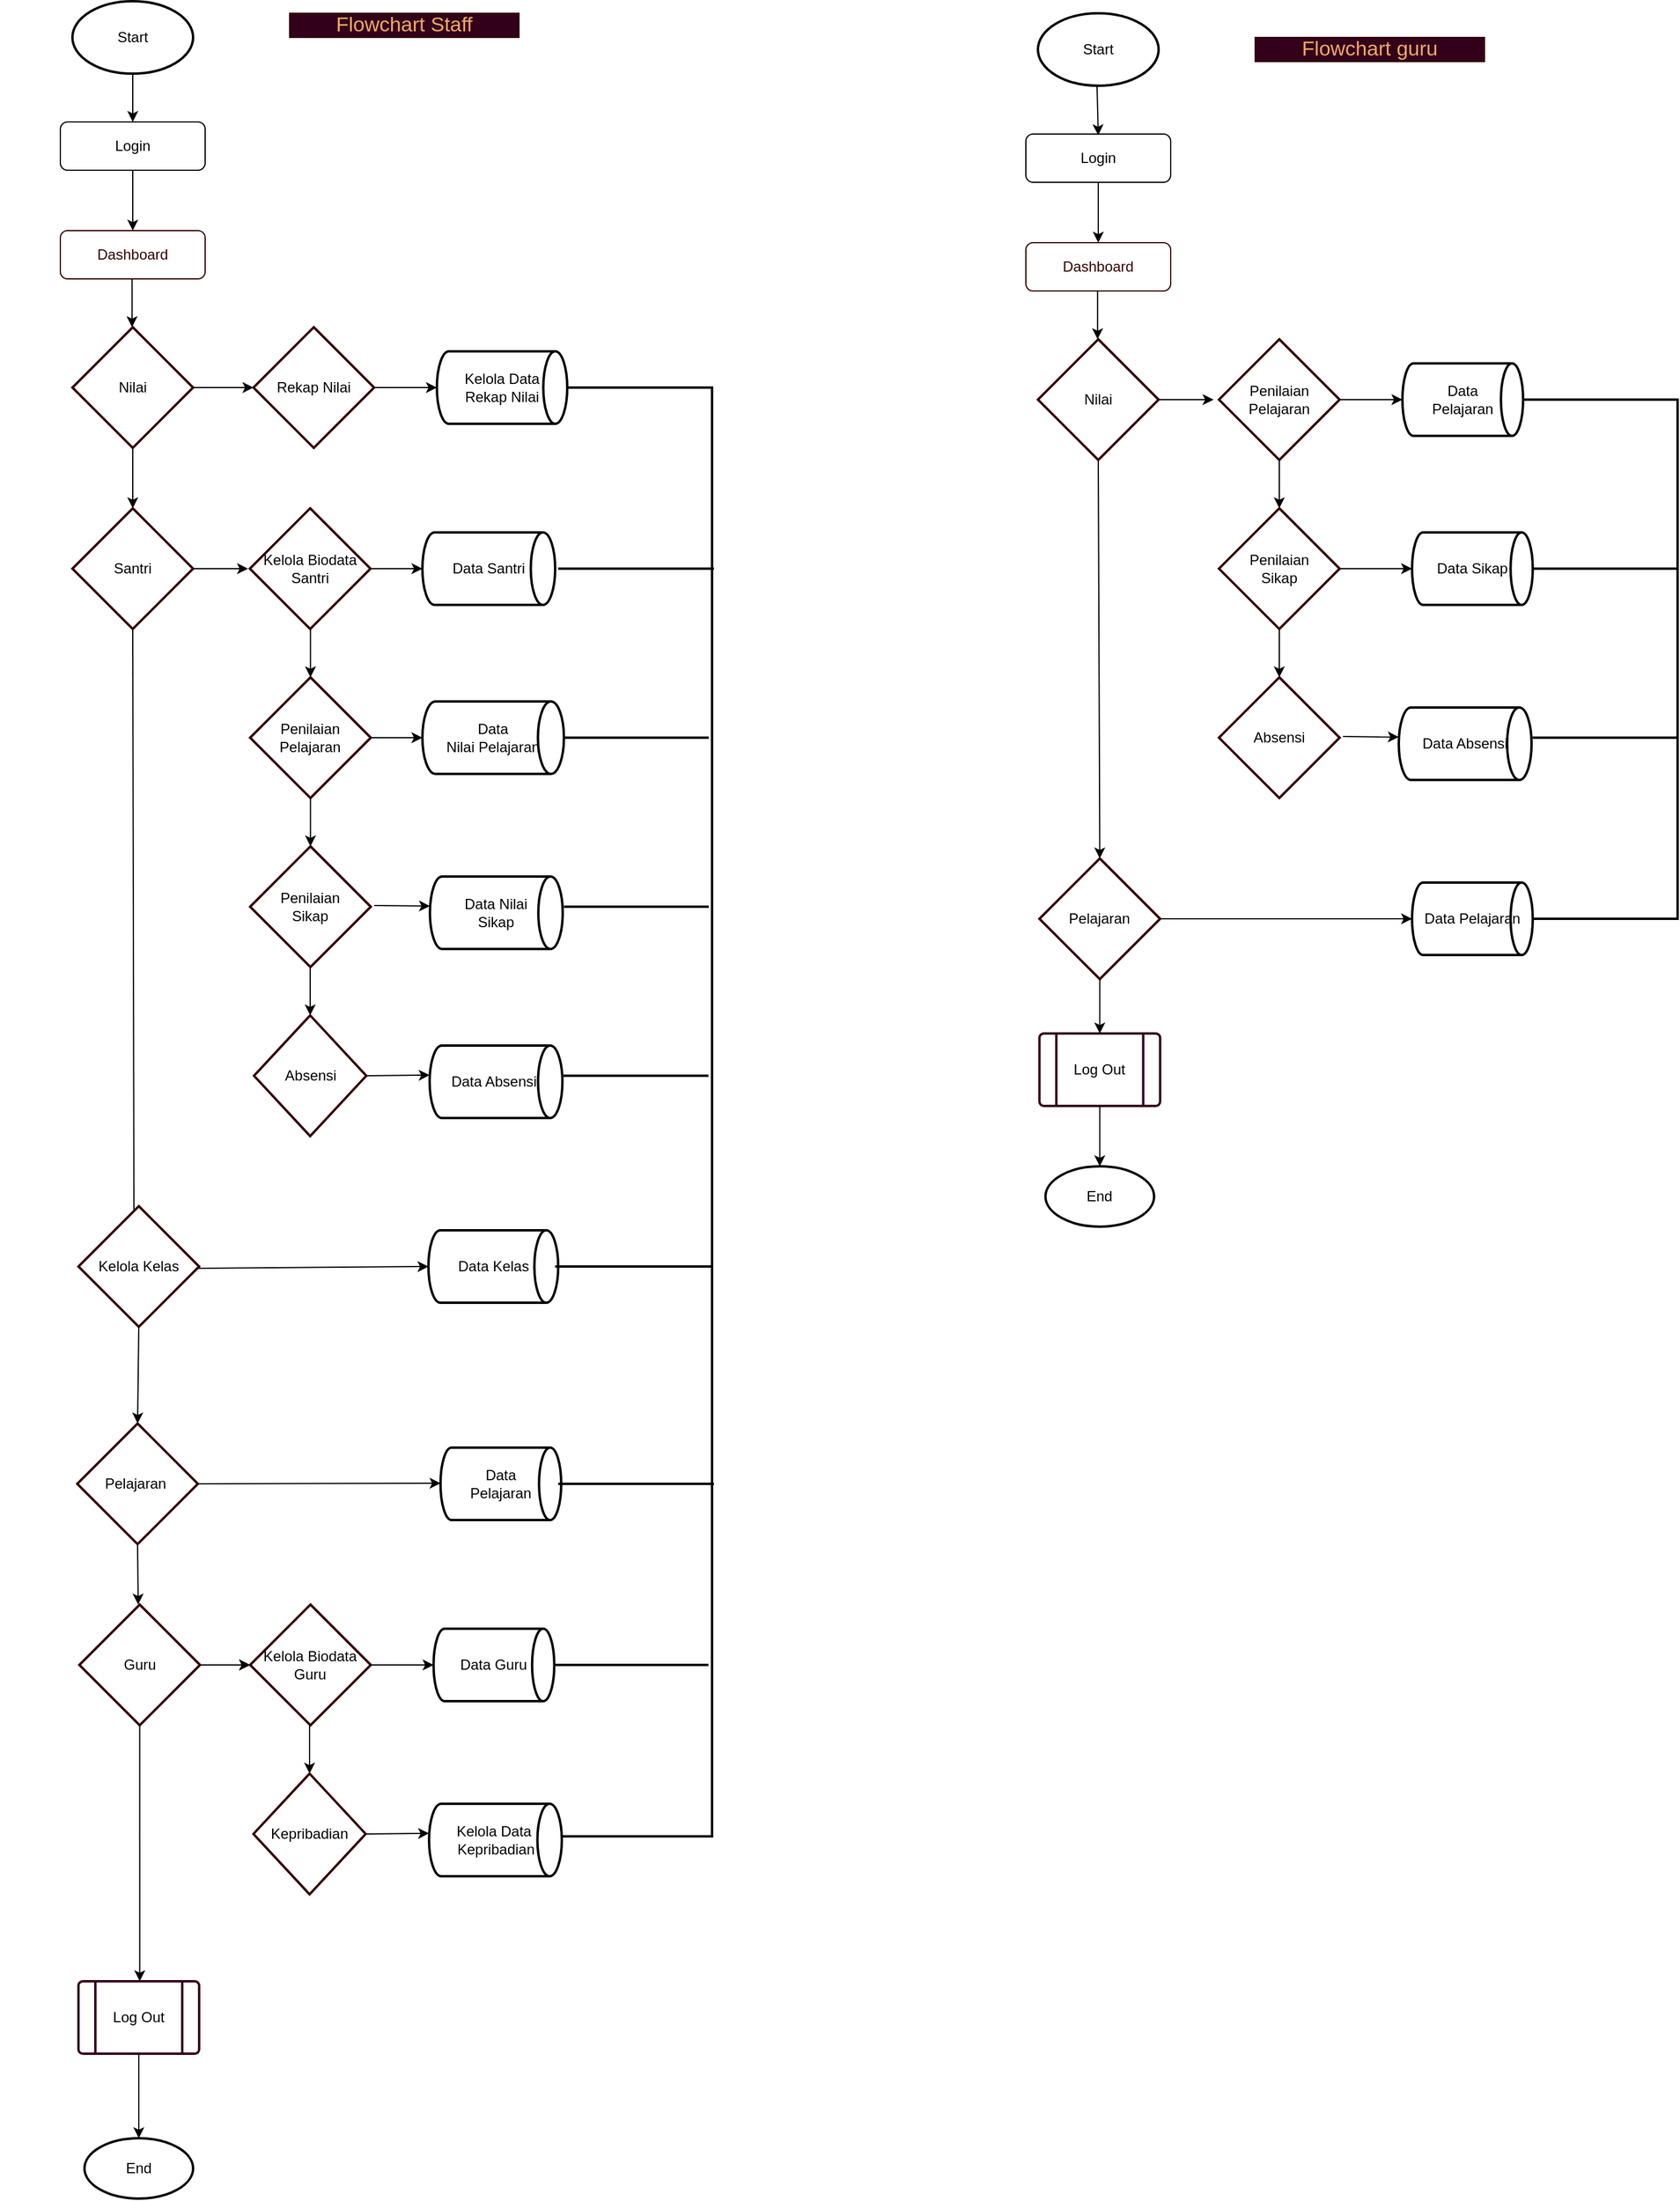 <mxfile version="17.4.1" type="github" pages="29">
  <diagram id="aQbcwNLAtntBmrh6W2RR" name="FC">
    <mxGraphModel dx="920" dy="605" grid="1" gridSize="10" guides="1" tooltips="1" connect="1" arrows="1" fold="1" page="1" pageScale="1" pageWidth="850" pageHeight="1100" math="0" shadow="0">
      <root>
        <mxCell id="mSpxo83AfzKPzWcdPctY-0" />
        <mxCell id="mSpxo83AfzKPzWcdPctY-1" parent="mSpxo83AfzKPzWcdPctY-0" />
        <mxCell id="1LlhtynBCK85CpFQ7kyY-0" value="" style="group;fontStyle=4" parent="mSpxo83AfzKPzWcdPctY-1" vertex="1" connectable="0">
          <mxGeometry x="260" y="330" width="617" height="1568" as="geometry" />
        </mxCell>
        <mxCell id="1LlhtynBCK85CpFQ7kyY-1" value="Login" style="rounded=1;whiteSpace=wrap;html=1;fontSize=12;glass=0;strokeWidth=1;shadow=0;" parent="1LlhtynBCK85CpFQ7kyY-0" vertex="1">
          <mxGeometry x="50" y="100" width="120" height="40" as="geometry" />
        </mxCell>
        <mxCell id="fQglCVBQWU1KKvI0jayq-0" value="" style="edgeStyle=orthogonalEdgeStyle;rounded=0;orthogonalLoop=1;jettySize=auto;html=1;fontSize=24;" parent="1LlhtynBCK85CpFQ7kyY-0" source="1LlhtynBCK85CpFQ7kyY-2" target="1LlhtynBCK85CpFQ7kyY-1" edge="1">
          <mxGeometry relative="1" as="geometry" />
        </mxCell>
        <mxCell id="1LlhtynBCK85CpFQ7kyY-2" value="Start" style="strokeWidth=2;html=1;shape=mxgraph.flowchart.start_1;whiteSpace=wrap;" parent="1LlhtynBCK85CpFQ7kyY-0" vertex="1">
          <mxGeometry x="60" width="100" height="60" as="geometry" />
        </mxCell>
        <mxCell id="1LlhtynBCK85CpFQ7kyY-3" value="" style="endArrow=classic;html=1;exitX=0.5;exitY=1;exitDx=0;exitDy=0;exitPerimeter=0;entryX=0.5;entryY=0;entryDx=0;entryDy=0;entryPerimeter=0;" parent="1LlhtynBCK85CpFQ7kyY-0" source="nHWQzX4QeN52dFEpVizI-3" target="1LlhtynBCK85CpFQ7kyY-7" edge="1">
          <mxGeometry width="50" height="50" relative="1" as="geometry">
            <mxPoint x="102" y="342" as="sourcePoint" />
            <mxPoint x="110" y="860" as="targetPoint" />
          </mxGeometry>
        </mxCell>
        <mxCell id="1LlhtynBCK85CpFQ7kyY-4" value="Dashboard" style="rounded=1;whiteSpace=wrap;html=1;fontSize=12;glass=0;strokeWidth=1;shadow=0;fontColor=#330000;strokeColor=#330000;" parent="1LlhtynBCK85CpFQ7kyY-0" vertex="1">
          <mxGeometry x="50" y="190" width="120" height="40" as="geometry" />
        </mxCell>
        <mxCell id="an0ANok2B0Cd9WMYrcY8-1" value="Rekap Nilai" style="strokeWidth=2;html=1;shape=mxgraph.flowchart.decision;whiteSpace=wrap;fillColor=#FFFFFF;strokeColor=#330000;" parent="1LlhtynBCK85CpFQ7kyY-0" vertex="1">
          <mxGeometry x="210" y="270" width="100" height="100" as="geometry" />
        </mxCell>
        <mxCell id="1LlhtynBCK85CpFQ7kyY-7" value="Santri" style="strokeWidth=2;html=1;shape=mxgraph.flowchart.decision;whiteSpace=wrap;fillColor=#FFFFFF;strokeColor=#330000;" parent="1LlhtynBCK85CpFQ7kyY-0" vertex="1">
          <mxGeometry x="60" y="420" width="100" height="100" as="geometry" />
        </mxCell>
        <mxCell id="1LlhtynBCK85CpFQ7kyY-14" value="" style="endArrow=classic;html=1;exitX=1;exitY=0.5;exitDx=0;exitDy=0;exitPerimeter=0;" parent="1LlhtynBCK85CpFQ7kyY-0" edge="1">
          <mxGeometry width="50" height="50" relative="1" as="geometry">
            <mxPoint x="160" y="470" as="sourcePoint" />
            <mxPoint x="205.5" y="470" as="targetPoint" />
          </mxGeometry>
        </mxCell>
        <mxCell id="1LlhtynBCK85CpFQ7kyY-25" value="" style="endArrow=classic;html=1;exitX=0.5;exitY=1;exitDx=0;exitDy=0;exitPerimeter=0;entryX=0.46;entryY=0.2;entryDx=0;entryDy=0;entryPerimeter=0;" parent="1LlhtynBCK85CpFQ7kyY-0" source="1LlhtynBCK85CpFQ7kyY-7" edge="1" target="hLacBjq_ObdUYx9k5cTR-0">
          <mxGeometry width="50" height="50" relative="1" as="geometry">
            <mxPoint x="106" y="830" as="sourcePoint" />
            <mxPoint x="110" y="600" as="targetPoint" />
          </mxGeometry>
        </mxCell>
        <mxCell id="1LlhtynBCK85CpFQ7kyY-42" value="Data Santri" style="strokeWidth=2;html=1;shape=mxgraph.flowchart.direct_data;whiteSpace=wrap;fillColor=#FFFFFF;fontColor=none;" parent="1LlhtynBCK85CpFQ7kyY-0" vertex="1">
          <mxGeometry x="350" y="440" width="110" height="60" as="geometry" />
        </mxCell>
        <mxCell id="an0ANok2B0Cd9WMYrcY8-21" value="Kelola Biodata Santri" style="strokeWidth=2;html=1;shape=mxgraph.flowchart.decision;whiteSpace=wrap;fillColor=#FFFFFF;strokeColor=#330000;" parent="1LlhtynBCK85CpFQ7kyY-0" vertex="1">
          <mxGeometry x="207" y="420" width="100" height="100" as="geometry" />
        </mxCell>
        <mxCell id="1LlhtynBCK85CpFQ7kyY-23" value="" style="endArrow=classic;html=1;" parent="1LlhtynBCK85CpFQ7kyY-0" edge="1">
          <mxGeometry width="50" height="50" relative="1" as="geometry">
            <mxPoint x="109.41" y="230" as="sourcePoint" />
            <mxPoint x="109.41" y="270" as="targetPoint" />
          </mxGeometry>
        </mxCell>
        <mxCell id="1LlhtynBCK85CpFQ7kyY-50" value="" style="strokeWidth=2;html=1;shape=mxgraph.flowchart.annotation_1;align=left;pointerEvents=1;fillColor=#FFFFFF;fontColor=none;direction=west;" parent="1LlhtynBCK85CpFQ7kyY-0" vertex="1">
          <mxGeometry x="450" y="320" width="140" height="1200" as="geometry" />
        </mxCell>
        <mxCell id="nHWQzX4QeN52dFEpVizI-3" value="Nilai" style="strokeWidth=2;html=1;shape=mxgraph.flowchart.decision;whiteSpace=wrap;fillColor=#FFFFFF;strokeColor=#330000;" parent="1LlhtynBCK85CpFQ7kyY-0" vertex="1">
          <mxGeometry x="60" y="270" width="100" height="100" as="geometry" />
        </mxCell>
        <mxCell id="1LlhtynBCK85CpFQ7kyY-10" value="" style="endArrow=classic;html=1;exitX=1;exitY=0.5;exitDx=0;exitDy=0;exitPerimeter=0;entryX=0;entryY=0.5;entryDx=0;entryDy=0;entryPerimeter=0;" parent="1LlhtynBCK85CpFQ7kyY-0" target="an0ANok2B0Cd9WMYrcY8-1" edge="1">
          <mxGeometry width="50" height="50" relative="1" as="geometry">
            <mxPoint x="160.0" y="320.0" as="sourcePoint" />
            <mxPoint x="205.5" y="320" as="targetPoint" />
          </mxGeometry>
        </mxCell>
        <mxCell id="1LlhtynBCK85CpFQ7kyY-39" value="" style="endArrow=classic;html=1;exitX=1;exitY=0.5;exitDx=0;exitDy=0;exitPerimeter=0;entryX=0;entryY=0.5;entryDx=0;entryDy=0;entryPerimeter=0;" parent="1LlhtynBCK85CpFQ7kyY-0" target="1LlhtynBCK85CpFQ7kyY-40" edge="1">
          <mxGeometry width="50" height="50" relative="1" as="geometry">
            <mxPoint x="310" y="320" as="sourcePoint" />
            <mxPoint x="340" y="320" as="targetPoint" />
          </mxGeometry>
        </mxCell>
        <mxCell id="1LlhtynBCK85CpFQ7kyY-40" value="Kelola Data &lt;br&gt;Rekap Nilai" style="strokeWidth=2;html=1;shape=mxgraph.flowchart.direct_data;whiteSpace=wrap;fillColor=#FFFFFF;fontColor=none;" parent="1LlhtynBCK85CpFQ7kyY-0" vertex="1">
          <mxGeometry x="362" y="290" width="108" height="60" as="geometry" />
        </mxCell>
        <mxCell id="an0ANok2B0Cd9WMYrcY8-19" value="Data &lt;br&gt;Pelajaran" style="strokeWidth=2;html=1;shape=mxgraph.flowchart.direct_data;whiteSpace=wrap;fillColor=#FFFFFF;fontColor=none;" parent="1LlhtynBCK85CpFQ7kyY-0" vertex="1">
          <mxGeometry x="365" y="1198" width="100" height="60" as="geometry" />
        </mxCell>
        <mxCell id="an0ANok2B0Cd9WMYrcY8-26" value="Data Guru" style="strokeWidth=2;html=1;shape=mxgraph.flowchart.direct_data;whiteSpace=wrap;fillColor=#FFFFFF;fontColor=none;" parent="1LlhtynBCK85CpFQ7kyY-0" vertex="1">
          <mxGeometry x="359.25" y="1348" width="100" height="60" as="geometry" />
        </mxCell>
        <mxCell id="iEgTZBCxLitt1ai6TGcZ-14" value="" style="line;strokeWidth=2;direction=west;html=1;fillColor=#FFFFFF;fontColor=none;flipV=1;" parent="1LlhtynBCK85CpFQ7kyY-0" vertex="1">
          <mxGeometry x="462.5" y="278" width="129" height="384" as="geometry" />
        </mxCell>
        <mxCell id="hLacBjq_ObdUYx9k5cTR-0" value="Kelola Kelas" style="strokeWidth=2;html=1;shape=mxgraph.flowchart.decision;whiteSpace=wrap;fillColor=#FFFFFF;strokeColor=#330000;" parent="1LlhtynBCK85CpFQ7kyY-0" vertex="1">
          <mxGeometry x="65" y="998" width="100" height="100" as="geometry" />
        </mxCell>
        <mxCell id="hLacBjq_ObdUYx9k5cTR-1" value="" style="endArrow=classic;html=1;exitX=0.5;exitY=1;exitDx=0;exitDy=0;exitPerimeter=0;entryX=0.5;entryY=0;entryDx=0;entryDy=0;entryPerimeter=0;" parent="1LlhtynBCK85CpFQ7kyY-0" source="hLacBjq_ObdUYx9k5cTR-0" target="hLacBjq_ObdUYx9k5cTR-2" edge="1">
          <mxGeometry width="50" height="50" relative="1" as="geometry">
            <mxPoint x="113.5" y="1128" as="sourcePoint" />
            <mxPoint x="114" y="1148" as="targetPoint" />
          </mxGeometry>
        </mxCell>
        <mxCell id="hLacBjq_ObdUYx9k5cTR-2" value="Pelajaran&amp;nbsp;" style="strokeWidth=2;html=1;shape=mxgraph.flowchart.decision;whiteSpace=wrap;fillColor=#FFFFFF;strokeColor=#330000;" parent="1LlhtynBCK85CpFQ7kyY-0" vertex="1">
          <mxGeometry x="64" y="1178" width="100" height="100" as="geometry" />
        </mxCell>
        <mxCell id="WcKUU6D6t-VXUCNG7PHm-17" value="" style="edgeStyle=orthogonalEdgeStyle;rounded=0;orthogonalLoop=1;jettySize=auto;html=1;" edge="1" parent="1LlhtynBCK85CpFQ7kyY-0" source="an0ANok2B0Cd9WMYrcY8-23" target="an0ANok2B0Cd9WMYrcY8-28">
          <mxGeometry relative="1" as="geometry" />
        </mxCell>
        <mxCell id="an0ANok2B0Cd9WMYrcY8-23" value="Guru" style="strokeWidth=2;html=1;shape=mxgraph.flowchart.decision;whiteSpace=wrap;fillColor=#FFFFFF;strokeColor=#330000;" parent="1LlhtynBCK85CpFQ7kyY-0" vertex="1">
          <mxGeometry x="65.75" y="1328" width="100" height="100" as="geometry" />
        </mxCell>
        <mxCell id="hLacBjq_ObdUYx9k5cTR-3" value="" style="endArrow=classic;html=1;exitX=0.5;exitY=1;exitDx=0;exitDy=0;exitPerimeter=0;" parent="1LlhtynBCK85CpFQ7kyY-0" source="hLacBjq_ObdUYx9k5cTR-2" edge="1">
          <mxGeometry width="50" height="50" relative="1" as="geometry">
            <mxPoint x="107" y="1328" as="sourcePoint" />
            <mxPoint x="114.5" y="1328" as="targetPoint" />
          </mxGeometry>
        </mxCell>
        <mxCell id="hLacBjq_ObdUYx9k5cTR-7" value="" style="endArrow=classic;html=1;exitX=1;exitY=0.5;exitDx=0;exitDy=0;exitPerimeter=0;entryX=0;entryY=0.5;entryDx=0;entryDy=0;entryPerimeter=0;" parent="1LlhtynBCK85CpFQ7kyY-0" edge="1" target="hLacBjq_ObdUYx9k5cTR-10">
          <mxGeometry width="50" height="50" relative="1" as="geometry">
            <mxPoint x="164" y="1049.5" as="sourcePoint" />
            <mxPoint x="350" y="1050" as="targetPoint" />
          </mxGeometry>
        </mxCell>
        <mxCell id="hLacBjq_ObdUYx9k5cTR-10" value="Data Kelas" style="strokeWidth=2;html=1;shape=mxgraph.flowchart.direct_data;whiteSpace=wrap;fillColor=#FFFFFF;fontColor=none;" parent="1LlhtynBCK85CpFQ7kyY-0" vertex="1">
          <mxGeometry x="355" y="1018" width="107.5" height="60" as="geometry" />
        </mxCell>
        <mxCell id="hLacBjq_ObdUYx9k5cTR-11" value="" style="line;strokeWidth=2;direction=west;html=1;fillColor=#FFFFFF;fontColor=none;flipV=1;" parent="1LlhtynBCK85CpFQ7kyY-0" vertex="1">
          <mxGeometry x="460" y="856" width="130" height="384" as="geometry" />
        </mxCell>
        <mxCell id="an0ANok2B0Cd9WMYrcY8-28" value="Kelola Biodata Guru" style="strokeWidth=2;html=1;shape=mxgraph.flowchart.decision;whiteSpace=wrap;fillColor=#FFFFFF;strokeColor=#330000;" parent="1LlhtynBCK85CpFQ7kyY-0" vertex="1">
          <mxGeometry x="207.25" y="1328" width="100" height="100" as="geometry" />
        </mxCell>
        <mxCell id="an0ANok2B0Cd9WMYrcY8-17" value="" style="endArrow=classic;html=1;exitX=1;exitY=0.5;exitDx=0;exitDy=0;exitPerimeter=0;" parent="1LlhtynBCK85CpFQ7kyY-0" edge="1" source="hLacBjq_ObdUYx9k5cTR-2">
          <mxGeometry width="50" height="50" relative="1" as="geometry">
            <mxPoint x="311" y="1227.5" as="sourcePoint" />
            <mxPoint x="365" y="1227.5" as="targetPoint" />
          </mxGeometry>
        </mxCell>
        <mxCell id="an0ANok2B0Cd9WMYrcY8-20" value="" style="line;strokeWidth=2;direction=west;html=1;fillColor=#FFFFFF;fontColor=none;flipV=1;" parent="1LlhtynBCK85CpFQ7kyY-0" vertex="1">
          <mxGeometry x="462.5" y="1223" width="129" height="10" as="geometry" />
        </mxCell>
        <mxCell id="an0ANok2B0Cd9WMYrcY8-25" value="" style="endArrow=classic;html=1;entryX=0;entryY=0.5;entryDx=0;entryDy=0;entryPerimeter=0;exitX=1;exitY=0.5;exitDx=0;exitDy=0;exitPerimeter=0;" parent="1LlhtynBCK85CpFQ7kyY-0" source="an0ANok2B0Cd9WMYrcY8-28" target="an0ANok2B0Cd9WMYrcY8-26" edge="1">
          <mxGeometry width="50" height="50" relative="1" as="geometry">
            <mxPoint x="279.25" y="1339.5" as="sourcePoint" />
            <mxPoint x="336.75" y="1339.5" as="targetPoint" />
          </mxGeometry>
        </mxCell>
        <mxCell id="hLacBjq_ObdUYx9k5cTR-12" value="" style="endArrow=classic;html=1;entryX=0;entryY=0.5;entryDx=0;entryDy=0;entryPerimeter=0;" parent="1LlhtynBCK85CpFQ7kyY-0" target="an0ANok2B0Cd9WMYrcY8-28" edge="1">
          <mxGeometry width="50" height="50" relative="1" as="geometry">
            <mxPoint x="170" y="1378" as="sourcePoint" />
            <mxPoint x="202.75" y="1377.5" as="targetPoint" />
          </mxGeometry>
        </mxCell>
        <mxCell id="iEgTZBCxLitt1ai6TGcZ-0" value="" style="endArrow=classic;html=1;exitX=0.5;exitY=1;exitDx=0;exitDy=0;exitPerimeter=0;entryX=0.5;entryY=0;entryDx=0;entryDy=0;entryPerimeter=0;" parent="1LlhtynBCK85CpFQ7kyY-0" target="an0ANok2B0Cd9WMYrcY8-4" edge="1">
          <mxGeometry width="50" height="50" relative="1" as="geometry">
            <mxPoint x="257.25" y="520" as="sourcePoint" />
            <mxPoint x="257.25" y="550" as="targetPoint" />
          </mxGeometry>
        </mxCell>
        <mxCell id="an0ANok2B0Cd9WMYrcY8-4" value="Penilaian Pelajaran" style="strokeWidth=2;html=1;shape=mxgraph.flowchart.decision;whiteSpace=wrap;fillColor=#FFFFFF;strokeColor=#330000;" parent="1LlhtynBCK85CpFQ7kyY-0" vertex="1">
          <mxGeometry x="207.25" y="560" width="100" height="100" as="geometry" />
        </mxCell>
        <mxCell id="1LlhtynBCK85CpFQ7kyY-17" value="" style="endArrow=classic;html=1;exitX=1;exitY=0.5;exitDx=0;exitDy=0;exitPerimeter=0;" parent="1LlhtynBCK85CpFQ7kyY-0" source="an0ANok2B0Cd9WMYrcY8-4" edge="1">
          <mxGeometry width="50" height="50" relative="1" as="geometry">
            <mxPoint x="281.25" y="625" as="sourcePoint" />
            <mxPoint x="350" y="610" as="targetPoint" />
          </mxGeometry>
        </mxCell>
        <mxCell id="1LlhtynBCK85CpFQ7kyY-41" value="Data &lt;br&gt;Nilai Pelajaran" style="strokeWidth=2;html=1;shape=mxgraph.flowchart.direct_data;whiteSpace=wrap;fillColor=#FFFFFF;fontColor=none;" parent="1LlhtynBCK85CpFQ7kyY-0" vertex="1">
          <mxGeometry x="350" y="580" width="117.25" height="60" as="geometry" />
        </mxCell>
        <mxCell id="iEgTZBCxLitt1ai6TGcZ-1" value="" style="endArrow=classic;html=1;exitX=0.5;exitY=1;exitDx=0;exitDy=0;exitPerimeter=0;entryX=0.5;entryY=0;entryDx=0;entryDy=0;entryPerimeter=0;" parent="1LlhtynBCK85CpFQ7kyY-0" source="an0ANok2B0Cd9WMYrcY8-4" target="an0ANok2B0Cd9WMYrcY8-7" edge="1">
          <mxGeometry width="50" height="50" relative="1" as="geometry">
            <mxPoint x="267.25" y="530" as="sourcePoint" />
            <mxPoint x="267.25" y="570" as="targetPoint" />
          </mxGeometry>
        </mxCell>
        <mxCell id="an0ANok2B0Cd9WMYrcY8-7" value="Penilaian &lt;br&gt;Sikap" style="strokeWidth=2;html=1;shape=mxgraph.flowchart.decision;whiteSpace=wrap;fillColor=#FFFFFF;strokeColor=#330000;" parent="1LlhtynBCK85CpFQ7kyY-0" vertex="1">
          <mxGeometry x="207.25" y="700" width="100" height="100" as="geometry" />
        </mxCell>
        <mxCell id="an0ANok2B0Cd9WMYrcY8-6" value="" style="endArrow=classic;html=1;entryX=0;entryY=0.408;entryDx=0;entryDy=0;entryPerimeter=0;" parent="1LlhtynBCK85CpFQ7kyY-0" target="an0ANok2B0Cd9WMYrcY8-8" edge="1">
          <mxGeometry width="50" height="50" relative="1" as="geometry">
            <mxPoint x="310" y="749" as="sourcePoint" />
            <mxPoint x="77.75" y="429.5" as="targetPoint" />
          </mxGeometry>
        </mxCell>
        <mxCell id="an0ANok2B0Cd9WMYrcY8-8" value="Data Nilai &lt;br&gt;Sikap" style="strokeWidth=2;html=1;shape=mxgraph.flowchart.direct_data;whiteSpace=wrap;fillColor=#FFFFFF;fontColor=none;" parent="1LlhtynBCK85CpFQ7kyY-0" vertex="1">
          <mxGeometry x="356.25" y="725" width="110" height="60" as="geometry" />
        </mxCell>
        <mxCell id="iEgTZBCxLitt1ai6TGcZ-17" value="" style="line;strokeWidth=2;direction=west;html=1;fillColor=#FFFFFF;fontColor=none;flipV=1;" parent="1LlhtynBCK85CpFQ7kyY-0" vertex="1">
          <mxGeometry x="467.25" y="745" width="120" height="10" as="geometry" />
        </mxCell>
        <mxCell id="iEgTZBCxLitt1ai6TGcZ-18" value="" style="line;strokeWidth=2;direction=west;html=1;fillColor=#FFFFFF;fontColor=none;flipV=1;" parent="1LlhtynBCK85CpFQ7kyY-0" vertex="1">
          <mxGeometry x="467.25" y="605" width="120" height="10" as="geometry" />
        </mxCell>
        <mxCell id="WcKUU6D6t-VXUCNG7PHm-4" value="" style="endArrow=classic;html=1;exitX=0.5;exitY=1;exitDx=0;exitDy=0;exitPerimeter=0;entryX=0.5;entryY=0;entryDx=0;entryDy=0;entryPerimeter=0;" edge="1" parent="1LlhtynBCK85CpFQ7kyY-0" target="WcKUU6D6t-VXUCNG7PHm-5">
          <mxGeometry width="50" height="50" relative="1" as="geometry">
            <mxPoint x="257" y="800" as="sourcePoint" />
            <mxPoint x="7.0" y="380" as="targetPoint" />
          </mxGeometry>
        </mxCell>
        <mxCell id="WcKUU6D6t-VXUCNG7PHm-5" value="Absensi" style="strokeWidth=2;html=1;shape=mxgraph.flowchart.decision;whiteSpace=wrap;fillColor=#FFFFFF;strokeColor=#330000;" vertex="1" parent="1LlhtynBCK85CpFQ7kyY-0">
          <mxGeometry x="210.5" y="840" width="93" height="100" as="geometry" />
        </mxCell>
        <mxCell id="WcKUU6D6t-VXUCNG7PHm-6" value="" style="endArrow=classic;html=1;entryX=0;entryY=0.408;entryDx=0;entryDy=0;entryPerimeter=0;exitX=1;exitY=0.5;exitDx=0;exitDy=0;exitPerimeter=0;" edge="1" parent="1LlhtynBCK85CpFQ7kyY-0" target="WcKUU6D6t-VXUCNG7PHm-7" source="WcKUU6D6t-VXUCNG7PHm-5">
          <mxGeometry width="50" height="50" relative="1" as="geometry">
            <mxPoint x="310" y="889" as="sourcePoint" />
            <mxPoint x="-182.5" y="239.5" as="targetPoint" />
          </mxGeometry>
        </mxCell>
        <mxCell id="WcKUU6D6t-VXUCNG7PHm-7" value="Data Absensi&amp;nbsp;" style="strokeWidth=2;html=1;shape=mxgraph.flowchart.direct_data;whiteSpace=wrap;fillColor=#FFFFFF;fontColor=none;" vertex="1" parent="1LlhtynBCK85CpFQ7kyY-0">
          <mxGeometry x="356" y="865" width="110" height="60" as="geometry" />
        </mxCell>
        <mxCell id="WcKUU6D6t-VXUCNG7PHm-8" value="" style="line;strokeWidth=2;direction=west;html=1;fillColor=#FFFFFF;fontColor=none;flipV=1;" vertex="1" parent="1LlhtynBCK85CpFQ7kyY-0">
          <mxGeometry x="467" y="885" width="120" height="10" as="geometry" />
        </mxCell>
        <mxCell id="WcKUU6D6t-VXUCNG7PHm-11" value="" style="endArrow=classic;html=1;exitX=0.5;exitY=1;exitDx=0;exitDy=0;exitPerimeter=0;entryX=0.5;entryY=0;entryDx=0;entryDy=0;entryPerimeter=0;" edge="1" parent="1LlhtynBCK85CpFQ7kyY-0" target="WcKUU6D6t-VXUCNG7PHm-12">
          <mxGeometry width="50" height="50" relative="1" as="geometry">
            <mxPoint x="256.5" y="1428" as="sourcePoint" />
            <mxPoint x="-253.5" y="678" as="targetPoint" />
          </mxGeometry>
        </mxCell>
        <mxCell id="WcKUU6D6t-VXUCNG7PHm-12" value="Kepribadian" style="strokeWidth=2;html=1;shape=mxgraph.flowchart.decision;whiteSpace=wrap;fillColor=#FFFFFF;strokeColor=#330000;" vertex="1" parent="1LlhtynBCK85CpFQ7kyY-0">
          <mxGeometry x="210" y="1468" width="93" height="100" as="geometry" />
        </mxCell>
        <mxCell id="WcKUU6D6t-VXUCNG7PHm-13" value="" style="endArrow=classic;html=1;entryX=0;entryY=0.408;entryDx=0;entryDy=0;entryPerimeter=0;exitX=1;exitY=0.5;exitDx=0;exitDy=0;exitPerimeter=0;" edge="1" parent="1LlhtynBCK85CpFQ7kyY-0" source="WcKUU6D6t-VXUCNG7PHm-12" target="WcKUU6D6t-VXUCNG7PHm-14">
          <mxGeometry width="50" height="50" relative="1" as="geometry">
            <mxPoint x="49.5" y="1187" as="sourcePoint" />
            <mxPoint x="-443" y="537.5" as="targetPoint" />
          </mxGeometry>
        </mxCell>
        <mxCell id="WcKUU6D6t-VXUCNG7PHm-14" value="Kelola Data&amp;nbsp; Kepribadian" style="strokeWidth=2;html=1;shape=mxgraph.flowchart.direct_data;whiteSpace=wrap;fillColor=#FFFFFF;fontColor=none;" vertex="1" parent="1LlhtynBCK85CpFQ7kyY-0">
          <mxGeometry x="355.5" y="1493" width="110" height="60" as="geometry" />
        </mxCell>
        <mxCell id="WcKUU6D6t-VXUCNG7PHm-15" value="" style="line;strokeWidth=2;direction=west;html=1;fillColor=#FFFFFF;fontColor=none;flipV=1;" vertex="1" parent="1LlhtynBCK85CpFQ7kyY-0">
          <mxGeometry x="460" y="1373" width="127" height="10" as="geometry" />
        </mxCell>
        <mxCell id="KcCwm_woVFDxwfjwVIii-26" value="&lt;font color=&quot;#f0aa69&quot;&gt;&lt;span style=&quot;font-size: 17px&quot;&gt;Flowchart Staff&lt;/span&gt;&lt;/font&gt;" style="text;html=1;align=center;verticalAlign=middle;whiteSpace=wrap;rounded=0;fontColor=#333333;strokeColor=#330000;fillColor=#33001A;" vertex="1" parent="1LlhtynBCK85CpFQ7kyY-0">
          <mxGeometry x="240" y="10" width="190" height="20" as="geometry" />
        </mxCell>
        <mxCell id="1LlhtynBCK85CpFQ7kyY-21" value="" style="endArrow=classic;html=1;exitX=0.5;exitY=1;exitDx=0;exitDy=0;" parent="mSpxo83AfzKPzWcdPctY-1" source="1LlhtynBCK85CpFQ7kyY-1" edge="1">
          <mxGeometry width="50" height="50" relative="1" as="geometry">
            <mxPoint x="680" y="620" as="sourcePoint" />
            <mxPoint x="370" y="520" as="targetPoint" />
          </mxGeometry>
        </mxCell>
        <mxCell id="iEgTZBCxLitt1ai6TGcZ-15" value="" style="endArrow=classic;html=1;exitX=1;exitY=0.5;exitDx=0;exitDy=0;exitPerimeter=0;" parent="mSpxo83AfzKPzWcdPctY-1" source="an0ANok2B0Cd9WMYrcY8-21" edge="1">
          <mxGeometry width="50" height="50" relative="1" as="geometry">
            <mxPoint x="575" y="927" as="sourcePoint" />
            <mxPoint x="610" y="800" as="targetPoint" />
          </mxGeometry>
        </mxCell>
        <mxCell id="1LlhtynBCK85CpFQ7kyY-56" value="Log Out" style="verticalLabelPosition=middle;verticalAlign=middle;html=1;shape=process;whiteSpace=wrap;rounded=1;size=0.14;arcSize=6;strokeColor=#33001A;strokeWidth=2;fillColor=#FFFFFF;fontColor=none;labelPosition=center;align=center;" parent="mSpxo83AfzKPzWcdPctY-1" vertex="1">
          <mxGeometry x="325" y="1970" width="100" height="60" as="geometry" />
        </mxCell>
        <mxCell id="hLacBjq_ObdUYx9k5cTR-6" value="" style="endArrow=classic;html=1;exitX=0.5;exitY=1;exitDx=0;exitDy=0;exitPerimeter=0;entryX=0.508;entryY=0;entryDx=0;entryDy=0;entryPerimeter=0;" parent="mSpxo83AfzKPzWcdPctY-1" edge="1" target="1LlhtynBCK85CpFQ7kyY-56" source="an0ANok2B0Cd9WMYrcY8-23">
          <mxGeometry width="50" height="50" relative="1" as="geometry">
            <mxPoint x="371" y="1920" as="sourcePoint" />
            <mxPoint x="371" y="1970" as="targetPoint" />
          </mxGeometry>
        </mxCell>
        <mxCell id="1LlhtynBCK85CpFQ7kyY-58" value="End" style="strokeWidth=2;html=1;shape=mxgraph.flowchart.start_2;whiteSpace=wrap;fillColor=#FFFFFF;fontColor=none;" parent="mSpxo83AfzKPzWcdPctY-1" vertex="1">
          <mxGeometry x="330" y="2100" width="90" height="50" as="geometry" />
        </mxCell>
        <mxCell id="hLacBjq_ObdUYx9k5cTR-4" value="" style="endArrow=classic;html=1;exitX=0.5;exitY=1;exitDx=0;exitDy=0;" parent="mSpxo83AfzKPzWcdPctY-1" source="1LlhtynBCK85CpFQ7kyY-56" edge="1">
          <mxGeometry width="50" height="50" relative="1" as="geometry">
            <mxPoint x="370" y="2090" as="sourcePoint" />
            <mxPoint x="375" y="2100" as="targetPoint" />
          </mxGeometry>
        </mxCell>
        <mxCell id="ja-xJRTJWLcANvvqTXy5-1" value="Login" style="rounded=1;whiteSpace=wrap;html=1;fontSize=12;glass=0;strokeWidth=1;shadow=0;" parent="mSpxo83AfzKPzWcdPctY-1" vertex="1">
          <mxGeometry x="1110" y="440" width="120" height="40" as="geometry" />
        </mxCell>
        <mxCell id="ja-xJRTJWLcANvvqTXy5-2" value="Start" style="strokeWidth=2;html=1;shape=mxgraph.flowchart.start_1;whiteSpace=wrap;" parent="mSpxo83AfzKPzWcdPctY-1" vertex="1">
          <mxGeometry x="1120" y="340" width="100" height="60" as="geometry" />
        </mxCell>
        <mxCell id="ja-xJRTJWLcANvvqTXy5-3" value="" style="endArrow=classic;html=1;exitX=0.5;exitY=1;exitDx=0;exitDy=0;exitPerimeter=0;entryX=0.5;entryY=0;entryDx=0;entryDy=0;entryPerimeter=0;" parent="mSpxo83AfzKPzWcdPctY-1" source="ja-xJRTJWLcANvvqTXy5-20" edge="1" target="KcCwm_woVFDxwfjwVIii-18">
          <mxGeometry width="50" height="50" relative="1" as="geometry">
            <mxPoint x="1162" y="682" as="sourcePoint" />
            <mxPoint x="1170" y="1030" as="targetPoint" />
          </mxGeometry>
        </mxCell>
        <mxCell id="ja-xJRTJWLcANvvqTXy5-4" value="Dashboard" style="rounded=1;whiteSpace=wrap;html=1;fontSize=12;glass=0;strokeWidth=1;shadow=0;fontColor=#330000;strokeColor=#330000;" parent="mSpxo83AfzKPzWcdPctY-1" vertex="1">
          <mxGeometry x="1110" y="530" width="120" height="40" as="geometry" />
        </mxCell>
        <mxCell id="ja-xJRTJWLcANvvqTXy5-5" value="Penilaian Pelajaran" style="strokeWidth=2;html=1;shape=mxgraph.flowchart.decision;whiteSpace=wrap;fillColor=#FFFFFF;strokeColor=#330000;" parent="mSpxo83AfzKPzWcdPctY-1" vertex="1">
          <mxGeometry x="1270" y="610" width="100" height="100" as="geometry" />
        </mxCell>
        <mxCell id="ja-xJRTJWLcANvvqTXy5-18" value="" style="endArrow=classic;html=1;" parent="mSpxo83AfzKPzWcdPctY-1" edge="1">
          <mxGeometry width="50" height="50" relative="1" as="geometry">
            <mxPoint x="1169.41" y="570" as="sourcePoint" />
            <mxPoint x="1169.41" y="610" as="targetPoint" />
          </mxGeometry>
        </mxCell>
        <mxCell id="ja-xJRTJWLcANvvqTXy5-19" value="" style="strokeWidth=2;html=1;shape=mxgraph.flowchart.annotation_1;align=left;pointerEvents=1;fillColor=#FFFFFF;fontColor=none;direction=west;" parent="mSpxo83AfzKPzWcdPctY-1" vertex="1">
          <mxGeometry x="1520" y="660" width="130" height="430" as="geometry" />
        </mxCell>
        <mxCell id="ja-xJRTJWLcANvvqTXy5-20" value="Nilai" style="strokeWidth=2;html=1;shape=mxgraph.flowchart.decision;whiteSpace=wrap;fillColor=#FFFFFF;strokeColor=#330000;" parent="mSpxo83AfzKPzWcdPctY-1" vertex="1">
          <mxGeometry x="1120" y="610" width="100" height="100" as="geometry" />
        </mxCell>
        <mxCell id="ja-xJRTJWLcANvvqTXy5-21" value="" style="endArrow=classic;html=1;exitX=1;exitY=0.5;exitDx=0;exitDy=0;exitPerimeter=0;" parent="mSpxo83AfzKPzWcdPctY-1" edge="1">
          <mxGeometry width="50" height="50" relative="1" as="geometry">
            <mxPoint x="1220.0" y="660.0" as="sourcePoint" />
            <mxPoint x="1265.5" y="660" as="targetPoint" />
          </mxGeometry>
        </mxCell>
        <mxCell id="ja-xJRTJWLcANvvqTXy5-22" value="" style="endArrow=classic;html=1;exitX=1;exitY=0.5;exitDx=0;exitDy=0;exitPerimeter=0;entryX=0;entryY=0.5;entryDx=0;entryDy=0;entryPerimeter=0;" parent="mSpxo83AfzKPzWcdPctY-1" target="ja-xJRTJWLcANvvqTXy5-23" edge="1">
          <mxGeometry width="50" height="50" relative="1" as="geometry">
            <mxPoint x="1370" y="660" as="sourcePoint" />
            <mxPoint x="1400" y="660" as="targetPoint" />
          </mxGeometry>
        </mxCell>
        <mxCell id="ja-xJRTJWLcANvvqTXy5-23" value="Data &lt;br&gt;Pelajaran" style="strokeWidth=2;html=1;shape=mxgraph.flowchart.direct_data;whiteSpace=wrap;fillColor=#FFFFFF;fontColor=none;" parent="mSpxo83AfzKPzWcdPctY-1" vertex="1">
          <mxGeometry x="1422" y="630" width="100" height="60" as="geometry" />
        </mxCell>
        <mxCell id="ja-xJRTJWLcANvvqTXy5-35" value="" style="endArrow=classic;html=1;exitX=0.5;exitY=1;exitDx=0;exitDy=0;entryX=0.5;entryY=0;entryDx=0;entryDy=0;" parent="mSpxo83AfzKPzWcdPctY-1" source="ja-xJRTJWLcANvvqTXy5-1" target="ja-xJRTJWLcANvvqTXy5-4" edge="1">
          <mxGeometry width="50" height="50" relative="1" as="geometry">
            <mxPoint x="1480" y="640" as="sourcePoint" />
            <mxPoint x="1170" y="520" as="targetPoint" />
          </mxGeometry>
        </mxCell>
        <mxCell id="KcCwm_woVFDxwfjwVIii-0" value="" style="endArrow=classic;html=1;exitX=0.5;exitY=1;exitDx=0;exitDy=0;exitPerimeter=0;entryX=0.5;entryY=0;entryDx=0;entryDy=0;entryPerimeter=0;" edge="1" parent="mSpxo83AfzKPzWcdPctY-1" target="KcCwm_woVFDxwfjwVIii-1">
          <mxGeometry width="50" height="50" relative="1" as="geometry">
            <mxPoint x="1320" y="710" as="sourcePoint" />
            <mxPoint x="1060" y="410" as="targetPoint" />
          </mxGeometry>
        </mxCell>
        <mxCell id="KcCwm_woVFDxwfjwVIii-1" value="&lt;span&gt;Penilaian&lt;/span&gt;&lt;br&gt;&lt;span&gt;Sikap&lt;/span&gt;" style="strokeWidth=2;html=1;shape=mxgraph.flowchart.decision;whiteSpace=wrap;fillColor=#FFFFFF;strokeColor=#330000;" vertex="1" parent="mSpxo83AfzKPzWcdPctY-1">
          <mxGeometry x="1270" y="750" width="100" height="100" as="geometry" />
        </mxCell>
        <mxCell id="KcCwm_woVFDxwfjwVIii-2" value="" style="endArrow=classic;html=1;exitX=1;exitY=0.5;exitDx=0;exitDy=0;exitPerimeter=0;entryX=0;entryY=0.5;entryDx=0;entryDy=0;entryPerimeter=0;" edge="1" parent="mSpxo83AfzKPzWcdPctY-1" source="KcCwm_woVFDxwfjwVIii-1" target="KcCwm_woVFDxwfjwVIii-3">
          <mxGeometry width="50" height="50" relative="1" as="geometry">
            <mxPoint x="1084" y="485" as="sourcePoint" />
            <mxPoint x="1180" y="470" as="targetPoint" />
          </mxGeometry>
        </mxCell>
        <mxCell id="KcCwm_woVFDxwfjwVIii-3" value="Data Sikap" style="strokeWidth=2;html=1;shape=mxgraph.flowchart.direct_data;whiteSpace=wrap;fillColor=#FFFFFF;fontColor=none;" vertex="1" parent="mSpxo83AfzKPzWcdPctY-1">
          <mxGeometry x="1430" y="770" width="100" height="60" as="geometry" />
        </mxCell>
        <mxCell id="KcCwm_woVFDxwfjwVIii-4" value="" style="endArrow=classic;html=1;exitX=0.5;exitY=1;exitDx=0;exitDy=0;exitPerimeter=0;entryX=0.5;entryY=0;entryDx=0;entryDy=0;entryPerimeter=0;" edge="1" parent="mSpxo83AfzKPzWcdPctY-1" source="KcCwm_woVFDxwfjwVIii-1" target="KcCwm_woVFDxwfjwVIii-5">
          <mxGeometry width="50" height="50" relative="1" as="geometry">
            <mxPoint x="1070.0" y="390" as="sourcePoint" />
            <mxPoint x="1070.0" y="430" as="targetPoint" />
          </mxGeometry>
        </mxCell>
        <mxCell id="KcCwm_woVFDxwfjwVIii-5" value="Absensi" style="strokeWidth=2;html=1;shape=mxgraph.flowchart.decision;whiteSpace=wrap;fillColor=#FFFFFF;strokeColor=#330000;" vertex="1" parent="mSpxo83AfzKPzWcdPctY-1">
          <mxGeometry x="1270" y="890" width="100" height="100" as="geometry" />
        </mxCell>
        <mxCell id="KcCwm_woVFDxwfjwVIii-6" value="" style="endArrow=classic;html=1;entryX=0;entryY=0.408;entryDx=0;entryDy=0;entryPerimeter=0;" edge="1" parent="mSpxo83AfzKPzWcdPctY-1" target="KcCwm_woVFDxwfjwVIii-7">
          <mxGeometry width="50" height="50" relative="1" as="geometry">
            <mxPoint x="1372.75" y="939.0" as="sourcePoint" />
            <mxPoint x="880.5" y="289.5" as="targetPoint" />
          </mxGeometry>
        </mxCell>
        <mxCell id="KcCwm_woVFDxwfjwVIii-7" value="Data Absensi" style="strokeWidth=2;html=1;shape=mxgraph.flowchart.direct_data;whiteSpace=wrap;fillColor=#FFFFFF;fontColor=none;" vertex="1" parent="mSpxo83AfzKPzWcdPctY-1">
          <mxGeometry x="1419" y="915" width="110" height="60" as="geometry" />
        </mxCell>
        <mxCell id="KcCwm_woVFDxwfjwVIii-8" value="" style="line;strokeWidth=2;direction=west;html=1;fillColor=#FFFFFF;fontColor=none;flipV=1;" vertex="1" parent="mSpxo83AfzKPzWcdPctY-1">
          <mxGeometry x="1530" y="935" width="120" height="10" as="geometry" />
        </mxCell>
        <mxCell id="KcCwm_woVFDxwfjwVIii-9" value="" style="line;strokeWidth=2;direction=west;html=1;fillColor=#FFFFFF;fontColor=none;flipV=1;" vertex="1" parent="mSpxo83AfzKPzWcdPctY-1">
          <mxGeometry x="1530" y="795" width="120" height="10" as="geometry" />
        </mxCell>
        <mxCell id="KcCwm_woVFDxwfjwVIii-15" value="" style="endArrow=classic;html=1;entryX=0;entryY=0.5;entryDx=0;entryDy=0;entryPerimeter=0;exitX=1;exitY=0.5;exitDx=0;exitDy=0;exitPerimeter=0;" edge="1" parent="mSpxo83AfzKPzWcdPctY-1" target="KcCwm_woVFDxwfjwVIii-17" source="KcCwm_woVFDxwfjwVIii-18">
          <mxGeometry width="50" height="50" relative="1" as="geometry">
            <mxPoint x="1231.25" y="1085" as="sourcePoint" />
            <mxPoint x="100.5" y="404.5" as="targetPoint" />
          </mxGeometry>
        </mxCell>
        <mxCell id="KcCwm_woVFDxwfjwVIii-17" value="Data Pelajaran" style="strokeWidth=2;html=1;shape=mxgraph.flowchart.direct_data;whiteSpace=wrap;fillColor=#FFFFFF;fontColor=none;" vertex="1" parent="mSpxo83AfzKPzWcdPctY-1">
          <mxGeometry x="1430" y="1060" width="100" height="60" as="geometry" />
        </mxCell>
        <mxCell id="KcCwm_woVFDxwfjwVIii-18" value="Pelajaran" style="strokeWidth=2;html=1;shape=mxgraph.flowchart.decision;whiteSpace=wrap;fillColor=#FFFFFF;strokeColor=#330000;" vertex="1" parent="mSpxo83AfzKPzWcdPctY-1">
          <mxGeometry x="1121.25" y="1040" width="100" height="100" as="geometry" />
        </mxCell>
        <mxCell id="KcCwm_woVFDxwfjwVIii-20" value="Log Out" style="verticalLabelPosition=middle;verticalAlign=middle;html=1;shape=process;whiteSpace=wrap;rounded=1;size=0.14;arcSize=6;strokeColor=#33001A;strokeWidth=2;fillColor=#FFFFFF;fontColor=none;labelPosition=center;align=center;" vertex="1" parent="mSpxo83AfzKPzWcdPctY-1">
          <mxGeometry x="1121.25" y="1185" width="100" height="60" as="geometry" />
        </mxCell>
        <mxCell id="KcCwm_woVFDxwfjwVIii-21" value="" style="endArrow=classic;html=1;entryX=0.5;entryY=0;entryDx=0;entryDy=0;exitX=0.5;exitY=1;exitDx=0;exitDy=0;exitPerimeter=0;" edge="1" parent="mSpxo83AfzKPzWcdPctY-1" source="KcCwm_woVFDxwfjwVIii-18" target="KcCwm_woVFDxwfjwVIii-20">
          <mxGeometry width="50" height="50" relative="1" as="geometry">
            <mxPoint x="178" y="735.0" as="sourcePoint" />
            <mxPoint x="226" y="735.0" as="targetPoint" />
          </mxGeometry>
        </mxCell>
        <mxCell id="KcCwm_woVFDxwfjwVIii-22" value="End" style="strokeWidth=2;html=1;shape=mxgraph.flowchart.start_2;whiteSpace=wrap;fillColor=#FFFFFF;fontColor=none;" vertex="1" parent="mSpxo83AfzKPzWcdPctY-1">
          <mxGeometry x="1126.25" y="1295" width="90" height="50" as="geometry" />
        </mxCell>
        <mxCell id="KcCwm_woVFDxwfjwVIii-23" value="" style="endArrow=classic;html=1;entryX=0.5;entryY=0;entryDx=0;entryDy=0;exitX=0.5;exitY=1;exitDx=0;exitDy=0;entryPerimeter=0;" edge="1" parent="mSpxo83AfzKPzWcdPctY-1" source="KcCwm_woVFDxwfjwVIii-20" target="KcCwm_woVFDxwfjwVIii-22">
          <mxGeometry width="50" height="50" relative="1" as="geometry">
            <mxPoint x="128" y="785.0" as="sourcePoint" />
            <mxPoint x="128" y="835.0" as="targetPoint" />
          </mxGeometry>
        </mxCell>
        <mxCell id="ja-xJRTJWLcANvvqTXy5-34" value="&lt;font color=&quot;#f0aa69&quot;&gt;&lt;span style=&quot;font-size: 17px&quot;&gt;Flowchart guru&lt;/span&gt;&lt;/font&gt;" style="text;html=1;align=center;verticalAlign=middle;whiteSpace=wrap;rounded=0;fontColor=#333333;strokeColor=#330000;fillColor=#33001A;" parent="mSpxo83AfzKPzWcdPctY-1" vertex="1">
          <mxGeometry x="1300" y="360" width="190" height="20" as="geometry" />
        </mxCell>
        <mxCell id="ja-xJRTJWLcANvvqTXy5-36" value="" style="endArrow=classic;html=1;entryX=0.425;entryY=0;entryDx=0;entryDy=0;entryPerimeter=0;" parent="mSpxo83AfzKPzWcdPctY-1" edge="1">
          <mxGeometry width="50" height="50" relative="1" as="geometry">
            <mxPoint x="1169" y="401" as="sourcePoint" />
            <mxPoint x="1170" y="441" as="targetPoint" />
          </mxGeometry>
        </mxCell>
      </root>
    </mxGraphModel>
  </diagram>
  <diagram name="UCD" id="i8XapWyvkNRrELJzHctI">
    <mxGraphModel dx="782" dy="1314" grid="1" gridSize="10" guides="1" tooltips="1" connect="1" arrows="1" fold="1" page="1" pageScale="1" pageWidth="827" pageHeight="800" math="0" shadow="0">
      <root>
        <mxCell id="0" />
        <mxCell id="1" parent="0" />
        <mxCell id="ni5MR0uvWXNbpKktn9OW-5" value="Mengelola data guru" style="ellipse;whiteSpace=wrap;html=1;" parent="1" vertex="1">
          <mxGeometry x="711" y="240" width="97" height="55" as="geometry" />
        </mxCell>
        <mxCell id="ni5MR0uvWXNbpKktn9OW-6" value="Mengelola data santri" style="ellipse;whiteSpace=wrap;html=1;" parent="1" vertex="1">
          <mxGeometry x="718" y="40" width="90" height="60" as="geometry" />
        </mxCell>
        <mxCell id="ni5MR0uvWXNbpKktn9OW-13" value="Mengelola data nilai santri" style="ellipse;whiteSpace=wrap;html=1;" parent="1" vertex="1">
          <mxGeometry x="263" y="55" width="90" height="60" as="geometry" />
        </mxCell>
        <mxCell id="gH97kwnip5zHNKr66ard-10" value="" style="endArrow=none;html=1;rounded=0;" parent="1" edge="1">
          <mxGeometry width="50" height="50" relative="1" as="geometry">
            <mxPoint x="890" y="650" as="sourcePoint" />
            <mxPoint x="890" y="-260" as="targetPoint" />
          </mxGeometry>
        </mxCell>
        <mxCell id="gH97kwnip5zHNKr66ard-14" value="Guru" style="shape=umlActor;verticalLabelPosition=bottom;verticalAlign=top;html=1;outlineConnect=0;" parent="1" vertex="1">
          <mxGeometry x="120" y="180" width="30" height="60" as="geometry" />
        </mxCell>
        <mxCell id="gH97kwnip5zHNKr66ard-15" value="" style="endArrow=none;html=1;rounded=0;" parent="1" edge="1">
          <mxGeometry width="50" height="50" relative="1" as="geometry">
            <mxPoint x="208.5" y="-260" as="sourcePoint" />
            <mxPoint x="890" y="-260" as="targetPoint" />
          </mxGeometry>
        </mxCell>
        <mxCell id="gH97kwnip5zHNKr66ard-17" value="" style="endArrow=none;html=1;rounded=0;" parent="1" edge="1">
          <mxGeometry width="50" height="50" relative="1" as="geometry">
            <mxPoint x="208.5" y="650" as="sourcePoint" />
            <mxPoint x="890" y="650" as="targetPoint" />
            <Array as="points">
              <mxPoint x="508.5" y="650" />
            </Array>
          </mxGeometry>
        </mxCell>
        <mxCell id="FuuGBAskjFvu67ayUTVF-5" value="Staff&amp;nbsp;" style="shape=umlActor;verticalLabelPosition=bottom;verticalAlign=top;html=1;outlineConnect=0;" parent="1" vertex="1">
          <mxGeometry x="940" y="160" width="40" height="80" as="geometry" />
        </mxCell>
        <mxCell id="FuuGBAskjFvu67ayUTVF-14" value="" style="endArrow=classic;html=1;rounded=0;entryX=1;entryY=0.5;entryDx=0;entryDy=0;exitX=0;exitY=0.5;exitDx=0;exitDy=0;" parent="1" source="ni5MR0uvWXNbpKktn9OW-6" target="FuuGBAskjFvu67ayUTVF-15" edge="1">
          <mxGeometry width="50" height="50" relative="1" as="geometry">
            <mxPoint x="408" y="290" as="sourcePoint" />
            <mxPoint x="608" y="260" as="targetPoint" />
          </mxGeometry>
        </mxCell>
        <mxCell id="FuuGBAskjFvu67ayUTVF-15" value="Mengelola biodata santri" style="ellipse;whiteSpace=wrap;html=1;" parent="1" vertex="1">
          <mxGeometry x="548" y="-50" width="97" height="40" as="geometry" />
        </mxCell>
        <mxCell id="FuuGBAskjFvu67ayUTVF-21" value="Mengubah nilai pelajaran" style="ellipse;whiteSpace=wrap;html=1;" parent="1" vertex="1">
          <mxGeometry x="548" y="5" width="102" height="50" as="geometry" />
        </mxCell>
        <mxCell id="FuuGBAskjFvu67ayUTVF-23" value="" style="endArrow=none;html=1;rounded=0;fontSize=24;" parent="1" edge="1">
          <mxGeometry width="50" height="50" relative="1" as="geometry">
            <mxPoint x="210" y="650" as="sourcePoint" />
            <mxPoint x="210" y="-260" as="targetPoint" />
          </mxGeometry>
        </mxCell>
        <mxCell id="FuuGBAskjFvu67ayUTVF-30" style="edgeStyle=none;rounded=0;orthogonalLoop=1;jettySize=auto;html=1;exitX=0;exitY=0.5;exitDx=0;exitDy=0;entryX=1;entryY=0.5;entryDx=0;entryDy=0;" parent="1" source="ni5MR0uvWXNbpKktn9OW-6" target="FuuGBAskjFvu67ayUTVF-21" edge="1">
          <mxGeometry relative="1" as="geometry">
            <mxPoint x="715.89" y="390" as="sourcePoint" />
            <mxPoint x="636.001" y="323.426" as="targetPoint" />
          </mxGeometry>
        </mxCell>
        <mxCell id="FuuGBAskjFvu67ayUTVF-34" value="" style="endArrow=classic;html=1;rounded=0;fontSize=24;exitX=0.5;exitY=0.5;exitDx=0;exitDy=0;exitPerimeter=0;entryX=0;entryY=1;entryDx=0;entryDy=0;" parent="1" source="gH97kwnip5zHNKr66ard-14" target="ni5MR0uvWXNbpKktn9OW-13" edge="1">
          <mxGeometry width="50" height="50" relative="1" as="geometry">
            <mxPoint x="140" y="260" as="sourcePoint" />
            <mxPoint x="220" y="150" as="targetPoint" />
          </mxGeometry>
        </mxCell>
        <mxCell id="FuuGBAskjFvu67ayUTVF-37" value="" style="endArrow=classic;html=1;rounded=0;fontSize=24;exitX=0.5;exitY=0.5;exitDx=0;exitDy=0;exitPerimeter=0;entryX=0;entryY=0.361;entryDx=0;entryDy=0;entryPerimeter=0;" parent="1" source="gH97kwnip5zHNKr66ard-14" target="FuuGBAskjFvu67ayUTVF-39" edge="1">
          <mxGeometry width="50" height="50" relative="1" as="geometry">
            <mxPoint x="120" y="220" as="sourcePoint" />
            <mxPoint x="180" y="280" as="targetPoint" />
          </mxGeometry>
        </mxCell>
        <mxCell id="FuuGBAskjFvu67ayUTVF-38" style="rounded=0;orthogonalLoop=1;jettySize=auto;html=1;exitX=0.5;exitY=0.5;exitDx=0;exitDy=0;exitPerimeter=0;entryX=1;entryY=0.5;entryDx=0;entryDy=0;" parent="1" source="FuuGBAskjFvu67ayUTVF-5" target="ni5MR0uvWXNbpKktn9OW-6" edge="1">
          <mxGeometry relative="1" as="geometry">
            <mxPoint x="857" y="375" as="sourcePoint" />
            <mxPoint x="750" y="390" as="targetPoint" />
          </mxGeometry>
        </mxCell>
        <mxCell id="FuuGBAskjFvu67ayUTVF-39" value="Mengubah data Mata Pelajaran" style="ellipse;whiteSpace=wrap;html=1;" parent="1" vertex="1">
          <mxGeometry x="258" y="160" width="90" height="60" as="geometry" />
        </mxCell>
        <mxCell id="FuuGBAskjFvu67ayUTVF-40" value="" style="endArrow=classic;html=1;rounded=0;fontSize=24;entryX=-0.022;entryY=0.333;entryDx=0;entryDy=0;entryPerimeter=0;exitX=0.5;exitY=0;exitDx=0;exitDy=0;exitPerimeter=0;" parent="1" source="gH97kwnip5zHNKr66ard-14" target="SDW5a9_f5PelgEZhdOYl-33" edge="1">
          <mxGeometry width="50" height="50" relative="1" as="geometry">
            <mxPoint x="135" y="160" as="sourcePoint" />
            <mxPoint x="250" y="50" as="targetPoint" />
            <Array as="points">
              <mxPoint x="135" y="-180" />
            </Array>
          </mxGeometry>
        </mxCell>
        <mxCell id="FuuGBAskjFvu67ayUTVF-50" value="&lt;span style=&quot;font-size: 24px&quot;&gt;Aplikasi Rekap Nilai Madrasah Al Hidayah&lt;/span&gt;" style="text;html=1;strokeColor=none;fillColor=none;align=center;verticalAlign=middle;whiteSpace=wrap;rounded=0;fontStyle=1" parent="1" vertex="1">
          <mxGeometry x="310" y="-240" width="488" height="30" as="geometry" />
        </mxCell>
        <mxCell id="FuuGBAskjFvu67ayUTVF-56" value="Mengubah&amp;nbsp;nilai sikap" style="ellipse;whiteSpace=wrap;html=1;" parent="1" vertex="1">
          <mxGeometry x="548" y="65" width="102" height="50" as="geometry" />
        </mxCell>
        <mxCell id="FuuGBAskjFvu67ayUTVF-57" value="" style="endArrow=classic;html=1;rounded=0;fontSize=12;exitX=0;exitY=0.5;exitDx=0;exitDy=0;entryX=1;entryY=0.5;entryDx=0;entryDy=0;" parent="1" source="ni5MR0uvWXNbpKktn9OW-6" target="FuuGBAskjFvu67ayUTVF-56" edge="1">
          <mxGeometry width="50" height="50" relative="1" as="geometry">
            <mxPoint x="668" y="320" as="sourcePoint" />
            <mxPoint x="718" y="270" as="targetPoint" />
          </mxGeometry>
        </mxCell>
        <mxCell id="FuuGBAskjFvu67ayUTVF-58" style="rounded=0;orthogonalLoop=1;jettySize=auto;html=1;exitX=0.5;exitY=0.5;exitDx=0;exitDy=0;exitPerimeter=0;entryX=1;entryY=0.5;entryDx=0;entryDy=0;" parent="1" source="FuuGBAskjFvu67ayUTVF-5" target="ni5MR0uvWXNbpKktn9OW-5" edge="1">
          <mxGeometry relative="1" as="geometry">
            <mxPoint x="920" y="235" as="sourcePoint" />
            <mxPoint x="834" y="220" as="targetPoint" />
          </mxGeometry>
        </mxCell>
        <mxCell id="FuuGBAskjFvu67ayUTVF-60" style="rounded=0;orthogonalLoop=1;jettySize=auto;html=1;entryX=0.991;entryY=0.368;entryDx=0;entryDy=0;entryPerimeter=0;exitX=0.5;exitY=0;exitDx=0;exitDy=0;exitPerimeter=0;" parent="1" source="FuuGBAskjFvu67ayUTVF-5" target="SDW5a9_f5PelgEZhdOYl-33" edge="1">
          <mxGeometry relative="1" as="geometry">
            <mxPoint x="960" y="140" as="sourcePoint" />
            <mxPoint x="770" y="-25" as="targetPoint" />
            <Array as="points">
              <mxPoint x="960" y="-178" />
            </Array>
          </mxGeometry>
        </mxCell>
        <mxCell id="FuuGBAskjFvu67ayUTVF-62" value="Menambah data guru" style="ellipse;whiteSpace=wrap;html=1;" parent="1" vertex="1">
          <mxGeometry x="543" y="255" width="105" height="45" as="geometry" />
        </mxCell>
        <mxCell id="FuuGBAskjFvu67ayUTVF-63" value="Mengubah data diri guru" style="ellipse;whiteSpace=wrap;html=1;" parent="1" vertex="1">
          <mxGeometry x="458" y="300" width="102" height="50" as="geometry" />
        </mxCell>
        <mxCell id="FuuGBAskjFvu67ayUTVF-64" value="Menghapus data diri guru" style="ellipse;whiteSpace=wrap;html=1;" parent="1" vertex="1">
          <mxGeometry x="468" y="360" width="102" height="50" as="geometry" />
        </mxCell>
        <mxCell id="FuuGBAskjFvu67ayUTVF-67" value="" style="endArrow=classic;html=1;rounded=0;fontSize=12;exitX=0;exitY=1;exitDx=0;exitDy=0;entryX=1;entryY=0.5;entryDx=0;entryDy=0;" parent="1" source="ni5MR0uvWXNbpKktn9OW-5" target="FuuGBAskjFvu67ayUTVF-64" edge="1">
          <mxGeometry width="50" height="50" relative="1" as="geometry">
            <mxPoint x="578.902" y="381.841" as="sourcePoint" />
            <mxPoint x="604.88" y="477.5" as="targetPoint" />
          </mxGeometry>
        </mxCell>
        <mxCell id="FuuGBAskjFvu67ayUTVF-68" value="" style="endArrow=classic;html=1;rounded=0;fontSize=12;entryX=1;entryY=0.5;entryDx=0;entryDy=0;" parent="1" target="FuuGBAskjFvu67ayUTVF-63" edge="1">
          <mxGeometry width="50" height="50" relative="1" as="geometry">
            <mxPoint x="718" y="280" as="sourcePoint" />
            <mxPoint x="644.88" y="547.5" as="targetPoint" />
          </mxGeometry>
        </mxCell>
        <mxCell id="FuuGBAskjFvu67ayUTVF-69" value="" style="endArrow=classic;html=1;rounded=0;fontSize=12;exitX=0;exitY=0.5;exitDx=0;exitDy=0;entryX=1;entryY=0.5;entryDx=0;entryDy=0;" parent="1" source="ni5MR0uvWXNbpKktn9OW-5" target="FuuGBAskjFvu67ayUTVF-62" edge="1">
          <mxGeometry width="50" height="50" relative="1" as="geometry">
            <mxPoint x="570.506" y="347.045" as="sourcePoint" />
            <mxPoint x="554.38" y="482.5" as="targetPoint" />
          </mxGeometry>
        </mxCell>
        <mxCell id="FuuGBAskjFvu67ayUTVF-72" value="Menambah data kelas santri" style="ellipse;whiteSpace=wrap;html=1;" parent="1" vertex="1">
          <mxGeometry x="702" y="420" width="115" height="50" as="geometry" />
        </mxCell>
        <mxCell id="FuuGBAskjFvu67ayUTVF-73" value="" style="endArrow=classic;html=1;rounded=0;fontSize=12;entryX=0.596;entryY=-0.033;entryDx=0;entryDy=0;entryPerimeter=0;exitX=0.5;exitY=0.5;exitDx=0;exitDy=0;exitPerimeter=0;" parent="1" source="FuuGBAskjFvu67ayUTVF-5" target="FuuGBAskjFvu67ayUTVF-72" edge="1">
          <mxGeometry width="50" height="50" relative="1" as="geometry">
            <mxPoint x="930" y="200" as="sourcePoint" />
            <mxPoint x="460" y="440" as="targetPoint" />
          </mxGeometry>
        </mxCell>
        <mxCell id="FuuGBAskjFvu67ayUTVF-74" value="" style="endArrow=classic;html=1;rounded=0;fontSize=12;exitX=0.5;exitY=0.5;exitDx=0;exitDy=0;exitPerimeter=0;entryX=0;entryY=0;entryDx=0;entryDy=0;" parent="1" source="gH97kwnip5zHNKr66ard-14" target="hTtdyu7vdFLIezyYjdB7-1" edge="1">
          <mxGeometry width="50" height="50" relative="1" as="geometry">
            <mxPoint x="100" y="210" as="sourcePoint" />
            <mxPoint x="260" y="290" as="targetPoint" />
          </mxGeometry>
        </mxCell>
        <mxCell id="FuuGBAskjFvu67ayUTVF-76" style="rounded=0;orthogonalLoop=1;jettySize=auto;html=1;entryX=1;entryY=0.5;entryDx=0;entryDy=0;" parent="1" target="FuuGBAskjFvu67ayUTVF-77" edge="1">
          <mxGeometry relative="1" as="geometry">
            <mxPoint x="960" y="270" as="sourcePoint" />
            <mxPoint x="820" y="440" as="targetPoint" />
            <Array as="points">
              <mxPoint x="960" y="590" />
            </Array>
          </mxGeometry>
        </mxCell>
        <mxCell id="SDW5a9_f5PelgEZhdOYl-40" value="" style="edgeStyle=orthogonalEdgeStyle;rounded=0;orthogonalLoop=1;jettySize=auto;html=1;" parent="1" target="FuuGBAskjFvu67ayUTVF-77" edge="1">
          <mxGeometry relative="1" as="geometry">
            <mxPoint x="135" y="270" as="sourcePoint" />
            <Array as="points">
              <mxPoint x="135" y="590" />
            </Array>
          </mxGeometry>
        </mxCell>
        <mxCell id="FuuGBAskjFvu67ayUTVF-77" value="Melakukan logout" style="ellipse;whiteSpace=wrap;html=1;" parent="1" vertex="1">
          <mxGeometry x="472" y="570" width="115" height="40" as="geometry" />
        </mxCell>
        <mxCell id="FuuGBAskjFvu67ayUTVF-78" value="Melihat rekap &lt;br&gt;nilai santri" style="ellipse;whiteSpace=wrap;html=1;" parent="1" vertex="1">
          <mxGeometry x="713" y="-50" width="100" height="55" as="geometry" />
        </mxCell>
        <mxCell id="FuuGBAskjFvu67ayUTVF-79" style="rounded=0;orthogonalLoop=1;jettySize=auto;html=1;exitX=0.5;exitY=0.5;exitDx=0;exitDy=0;exitPerimeter=0;entryX=1;entryY=1;entryDx=0;entryDy=0;" parent="1" source="FuuGBAskjFvu67ayUTVF-5" target="FuuGBAskjFvu67ayUTVF-78" edge="1">
          <mxGeometry relative="1" as="geometry">
            <mxPoint x="940" y="215" as="sourcePoint" />
            <mxPoint x="820" y="70" as="targetPoint" />
          </mxGeometry>
        </mxCell>
        <mxCell id="FuuGBAskjFvu67ayUTVF-83" value="" style="endArrow=classic;html=1;rounded=0;dashed=1;fontSize=12;exitX=0;exitY=0.5;exitDx=0;exitDy=0;entryX=0.5;entryY=0;entryDx=0;entryDy=0;" parent="1" source="FuuGBAskjFvu67ayUTVF-21" target="ni5MR0uvWXNbpKktn9OW-13" edge="1">
          <mxGeometry width="50" height="50" relative="1" as="geometry">
            <mxPoint x="448" y="420" as="sourcePoint" />
            <mxPoint x="498" y="370" as="targetPoint" />
          </mxGeometry>
        </mxCell>
        <mxCell id="FuuGBAskjFvu67ayUTVF-84" value="&amp;lt;&amp;lt;include&amp;gt;&amp;gt;" style="edgeLabel;html=1;align=center;verticalAlign=middle;resizable=0;points=[];fontSize=12;" parent="FuuGBAskjFvu67ayUTVF-83" vertex="1" connectable="0">
          <mxGeometry x="-0.15" y="1" relative="1" as="geometry">
            <mxPoint as="offset" />
          </mxGeometry>
        </mxCell>
        <mxCell id="DCz1soLBQuXRhsve8qYO-1" value="&lt;font color=&quot;#f0aa69&quot;&gt;&lt;span style=&quot;font-size: 24px&quot;&gt;USE CASE DIAGRAM&lt;/span&gt;&lt;/font&gt;" style="text;html=1;align=center;verticalAlign=middle;whiteSpace=wrap;rounded=0;fontColor=#333333;strokeColor=#330000;fillColor=#33001A;" parent="1" vertex="1">
          <mxGeometry x="379.5" y="-330" width="349" height="40" as="geometry" />
        </mxCell>
        <mxCell id="SDW5a9_f5PelgEZhdOYl-2" value="Mengubah&amp;nbsp;&lt;br&gt;absensi" style="ellipse;whiteSpace=wrap;html=1;" parent="1" vertex="1">
          <mxGeometry x="545.5" y="125" width="102" height="50" as="geometry" />
        </mxCell>
        <mxCell id="SDW5a9_f5PelgEZhdOYl-3" value="" style="endArrow=classic;html=1;rounded=0;fontSize=12;exitX=0;exitY=1;exitDx=0;exitDy=0;entryX=1;entryY=0;entryDx=0;entryDy=0;" parent="1" source="ni5MR0uvWXNbpKktn9OW-6" target="SDW5a9_f5PelgEZhdOYl-2" edge="1">
          <mxGeometry width="50" height="50" relative="1" as="geometry">
            <mxPoint x="738" y="150" as="sourcePoint" />
            <mxPoint x="718" y="330" as="targetPoint" />
          </mxGeometry>
        </mxCell>
        <mxCell id="SDW5a9_f5PelgEZhdOYl-4" value="Menambah bidata santri&amp;nbsp;" style="ellipse;whiteSpace=wrap;html=1;" parent="1" vertex="1">
          <mxGeometry x="543" y="-120" width="102" height="50" as="geometry" />
        </mxCell>
        <mxCell id="SDW5a9_f5PelgEZhdOYl-5" style="edgeStyle=none;rounded=0;orthogonalLoop=1;jettySize=auto;html=1;entryX=0.5;entryY=1;entryDx=0;entryDy=0;" parent="1" source="FuuGBAskjFvu67ayUTVF-15" target="SDW5a9_f5PelgEZhdOYl-4" edge="1">
          <mxGeometry relative="1" as="geometry">
            <mxPoint x="496" y="-40" as="sourcePoint" />
            <mxPoint x="546" y="-100" as="targetPoint" />
          </mxGeometry>
        </mxCell>
        <mxCell id="SDW5a9_f5PelgEZhdOYl-6" value="Mengubah bidata santri&amp;nbsp;" style="ellipse;whiteSpace=wrap;html=1;" parent="1" vertex="1">
          <mxGeometry x="425" y="-110" width="102" height="50" as="geometry" />
        </mxCell>
        <mxCell id="SDW5a9_f5PelgEZhdOYl-7" style="edgeStyle=none;rounded=0;orthogonalLoop=1;jettySize=auto;html=1;entryX=1;entryY=1;entryDx=0;entryDy=0;exitX=0;exitY=0;exitDx=0;exitDy=0;" parent="1" source="FuuGBAskjFvu67ayUTVF-15" target="SDW5a9_f5PelgEZhdOYl-6" edge="1">
          <mxGeometry relative="1" as="geometry">
            <mxPoint x="572.514" y="-39.27" as="sourcePoint" />
            <mxPoint x="404.001" y="203.426" as="targetPoint" />
          </mxGeometry>
        </mxCell>
        <mxCell id="SDW5a9_f5PelgEZhdOYl-8" value="Menghapus bidata santri&amp;nbsp;" style="ellipse;whiteSpace=wrap;html=1;" parent="1" vertex="1">
          <mxGeometry x="406" y="-40.0" width="102" height="50" as="geometry" />
        </mxCell>
        <mxCell id="SDW5a9_f5PelgEZhdOYl-9" style="edgeStyle=none;rounded=0;orthogonalLoop=1;jettySize=auto;html=1;entryX=1;entryY=0.5;entryDx=0;entryDy=0;exitX=0;exitY=0.5;exitDx=0;exitDy=0;" parent="1" source="FuuGBAskjFvu67ayUTVF-15" target="SDW5a9_f5PelgEZhdOYl-8" edge="1">
          <mxGeometry relative="1" as="geometry">
            <mxPoint x="552.514" y="60.0" as="sourcePoint" />
            <mxPoint x="384.001" y="302.696" as="targetPoint" />
          </mxGeometry>
        </mxCell>
        <mxCell id="SDW5a9_f5PelgEZhdOYl-14" value="Mengubah &lt;br&gt;riwayat keaktifan" style="ellipse;whiteSpace=wrap;html=1;" parent="1" vertex="1">
          <mxGeometry x="616" y="350" width="102" height="50" as="geometry" />
        </mxCell>
        <mxCell id="SDW5a9_f5PelgEZhdOYl-15" value="" style="endArrow=classic;html=1;rounded=0;fontSize=12;exitX=0.258;exitY=0.909;exitDx=0;exitDy=0;exitPerimeter=0;entryX=0.729;entryY=0.053;entryDx=0;entryDy=0;entryPerimeter=0;" parent="1" source="ni5MR0uvWXNbpKktn9OW-5" target="SDW5a9_f5PelgEZhdOYl-14" edge="1">
          <mxGeometry width="50" height="50" relative="1" as="geometry">
            <mxPoint x="592.495" y="387.32" as="sourcePoint" />
            <mxPoint x="623.86" y="530.66" as="targetPoint" />
          </mxGeometry>
        </mxCell>
        <mxCell id="SDW5a9_f5PelgEZhdOYl-16" value="Menambah data guru" style="ellipse;whiteSpace=wrap;html=1;" parent="1" vertex="1">
          <mxGeometry x="558" y="410" width="107" height="50" as="geometry" />
        </mxCell>
        <mxCell id="SDW5a9_f5PelgEZhdOYl-17" value="" style="endArrow=classic;html=1;rounded=0;fontSize=12;entryX=1;entryY=0.5;entryDx=0;entryDy=0;exitX=0;exitY=0.5;exitDx=0;exitDy=0;" parent="1" source="FuuGBAskjFvu67ayUTVF-72" target="SDW5a9_f5PelgEZhdOYl-16" edge="1">
          <mxGeometry width="50" height="50" relative="1" as="geometry">
            <mxPoint x="691.13" y="570" as="sourcePoint" />
            <mxPoint x="675" y="792.5" as="targetPoint" />
          </mxGeometry>
        </mxCell>
        <mxCell id="SDW5a9_f5PelgEZhdOYl-18" value="Mengubah data guru" style="ellipse;whiteSpace=wrap;html=1;" parent="1" vertex="1">
          <mxGeometry x="488" y="460" width="107" height="50" as="geometry" />
        </mxCell>
        <mxCell id="SDW5a9_f5PelgEZhdOYl-19" value="" style="endArrow=classic;html=1;rounded=0;fontSize=12;entryX=1;entryY=0.5;entryDx=0;entryDy=0;exitX=0.032;exitY=0.747;exitDx=0;exitDy=0;exitPerimeter=0;" parent="1" source="FuuGBAskjFvu67ayUTVF-72" target="SDW5a9_f5PelgEZhdOYl-18" edge="1">
          <mxGeometry width="50" height="50" relative="1" as="geometry">
            <mxPoint x="698" y="450" as="sourcePoint" />
            <mxPoint x="685" y="802.5" as="targetPoint" />
          </mxGeometry>
        </mxCell>
        <mxCell id="SDW5a9_f5PelgEZhdOYl-20" value="Menghapus data guru" style="ellipse;whiteSpace=wrap;html=1;" parent="1" vertex="1">
          <mxGeometry x="611" y="480" width="107" height="50" as="geometry" />
        </mxCell>
        <mxCell id="SDW5a9_f5PelgEZhdOYl-21" value="" style="endArrow=classic;html=1;rounded=0;fontSize=12;entryX=1;entryY=0;entryDx=0;entryDy=0;" parent="1" target="SDW5a9_f5PelgEZhdOYl-20" edge="1">
          <mxGeometry width="50" height="50" relative="1" as="geometry">
            <mxPoint x="708" y="460" as="sourcePoint" />
            <mxPoint x="767.41" y="852.78" as="targetPoint" />
          </mxGeometry>
        </mxCell>
        <mxCell id="SDW5a9_f5PelgEZhdOYl-22" value="" style="endArrow=classic;html=1;rounded=0;dashed=1;fontSize=12;exitX=0;exitY=0.5;exitDx=0;exitDy=0;entryX=1;entryY=0.5;entryDx=0;entryDy=0;" parent="1" source="FuuGBAskjFvu67ayUTVF-56" target="ni5MR0uvWXNbpKktn9OW-13" edge="1">
          <mxGeometry width="50" height="50" relative="1" as="geometry">
            <mxPoint x="760.97" y="78.928" as="sourcePoint" />
            <mxPoint x="213" y="70" as="targetPoint" />
          </mxGeometry>
        </mxCell>
        <mxCell id="SDW5a9_f5PelgEZhdOYl-23" value="&amp;lt;&amp;lt;include&amp;gt;&amp;gt;" style="edgeLabel;html=1;align=center;verticalAlign=middle;resizable=0;points=[];fontSize=12;" parent="SDW5a9_f5PelgEZhdOYl-22" connectable="0" vertex="1">
          <mxGeometry x="-0.15" y="1" relative="1" as="geometry">
            <mxPoint as="offset" />
          </mxGeometry>
        </mxCell>
        <mxCell id="SDW5a9_f5PelgEZhdOYl-24" value="" style="endArrow=classic;html=1;rounded=0;dashed=1;fontSize=12;entryX=1;entryY=1;entryDx=0;entryDy=0;exitX=0;exitY=0.5;exitDx=0;exitDy=0;" parent="1" source="SDW5a9_f5PelgEZhdOYl-2" target="ni5MR0uvWXNbpKktn9OW-13" edge="1">
          <mxGeometry width="50" height="50" relative="1" as="geometry">
            <mxPoint x="538" y="160" as="sourcePoint" />
            <mxPoint x="258" y="100" as="targetPoint" />
          </mxGeometry>
        </mxCell>
        <mxCell id="SDW5a9_f5PelgEZhdOYl-25" value="&amp;lt;&amp;lt;include&amp;gt;&amp;gt;" style="edgeLabel;html=1;align=center;verticalAlign=middle;resizable=0;points=[];fontSize=12;" parent="SDW5a9_f5PelgEZhdOYl-24" connectable="0" vertex="1">
          <mxGeometry x="-0.15" y="1" relative="1" as="geometry">
            <mxPoint as="offset" />
          </mxGeometry>
        </mxCell>
        <mxCell id="SDW5a9_f5PelgEZhdOYl-29" value="Mengubah data Mata Pelajaran" style="ellipse;whiteSpace=wrap;html=1;" parent="1" vertex="1">
          <mxGeometry x="538" y="190" width="115" height="50" as="geometry" />
        </mxCell>
        <mxCell id="SDW5a9_f5PelgEZhdOYl-30" style="rounded=0;orthogonalLoop=1;jettySize=auto;html=1;entryX=1;entryY=0.5;entryDx=0;entryDy=0;" parent="1" target="SDW5a9_f5PelgEZhdOYl-29" edge="1">
          <mxGeometry relative="1" as="geometry">
            <mxPoint x="950" y="200" as="sourcePoint" />
            <mxPoint x="645" y="115" as="targetPoint" />
          </mxGeometry>
        </mxCell>
        <mxCell id="SDW5a9_f5PelgEZhdOYl-31" value="" style="endArrow=classic;html=1;rounded=0;dashed=1;fontSize=12;exitX=0;exitY=0.5;exitDx=0;exitDy=0;entryX=1;entryY=0.5;entryDx=0;entryDy=0;" parent="1" source="SDW5a9_f5PelgEZhdOYl-29" target="FuuGBAskjFvu67ayUTVF-39" edge="1">
          <mxGeometry width="50" height="50" relative="1" as="geometry">
            <mxPoint x="558" y="165" as="sourcePoint" />
            <mxPoint x="328" y="190" as="targetPoint" />
          </mxGeometry>
        </mxCell>
        <mxCell id="SDW5a9_f5PelgEZhdOYl-32" value="&amp;lt;&amp;lt;include&amp;gt;&amp;gt;" style="edgeLabel;html=1;align=center;verticalAlign=middle;resizable=0;points=[];fontSize=12;" parent="SDW5a9_f5PelgEZhdOYl-31" connectable="0" vertex="1">
          <mxGeometry x="-0.15" y="1" relative="1" as="geometry">
            <mxPoint as="offset" />
          </mxGeometry>
        </mxCell>
        <mxCell id="SDW5a9_f5PelgEZhdOYl-33" value="Melakukan login" style="ellipse;whiteSpace=wrap;html=1;" parent="1" vertex="1">
          <mxGeometry x="472" y="-200" width="90" height="60" as="geometry" />
        </mxCell>
        <mxCell id="SDW5a9_f5PelgEZhdOYl-36" value="Mencetak rekap nilai santri" style="ellipse;whiteSpace=wrap;html=1;" parent="1" vertex="1">
          <mxGeometry x="711" y="-130" width="102" height="50" as="geometry" />
        </mxCell>
        <mxCell id="SDW5a9_f5PelgEZhdOYl-37" style="edgeStyle=none;rounded=0;orthogonalLoop=1;jettySize=auto;html=1;entryX=0.5;entryY=1;entryDx=0;entryDy=0;exitX=0.5;exitY=0;exitDx=0;exitDy=0;" parent="1" source="FuuGBAskjFvu67ayUTVF-78" target="SDW5a9_f5PelgEZhdOYl-36" edge="1">
          <mxGeometry relative="1" as="geometry">
            <mxPoint x="768" y="-50" as="sourcePoint" />
            <mxPoint x="653" y="-170.01" as="targetPoint" />
          </mxGeometry>
        </mxCell>
        <mxCell id="hTtdyu7vdFLIezyYjdB7-1" value="Melakukan Registrasi" style="ellipse;whiteSpace=wrap;html=1;" parent="1" vertex="1">
          <mxGeometry x="258" y="270" width="90" height="60" as="geometry" />
        </mxCell>
      </root>
    </mxGraphModel>
  </diagram>
  <diagram id="GF-LblteiwES7nEWkkPD" name="ERD">
    <mxGraphModel dx="-68" dy="514" grid="1" gridSize="10" guides="1" tooltips="1" connect="1" arrows="1" fold="1" page="1" pageScale="1" pageWidth="850" pageHeight="1100" math="0" shadow="0">
      <root>
        <mxCell id="DfW6P2jdkTK2IcIJbVwK-0" />
        <mxCell id="DfW6P2jdkTK2IcIJbVwK-1" parent="DfW6P2jdkTK2IcIJbVwK-0" />
        <mxCell id="UkN-JZ48nXgnviW3rswK-30" value="Pengembangan_Diri" style="shape=table;startSize=30;container=1;collapsible=1;childLayout=tableLayout;fixedRows=1;rowLines=0;fontStyle=1;align=center;resizeLast=1;" parent="DfW6P2jdkTK2IcIJbVwK-1" vertex="1">
          <mxGeometry x="1680" y="290" width="250" height="210" as="geometry" />
        </mxCell>
        <mxCell id="UkN-JZ48nXgnviW3rswK-31" value="" style="shape=partialRectangle;collapsible=0;dropTarget=0;pointerEvents=0;fillColor=none;points=[[0,0.5],[1,0.5]];portConstraint=eastwest;top=0;left=0;right=0;bottom=1;" parent="UkN-JZ48nXgnviW3rswK-30" vertex="1">
          <mxGeometry y="30" width="250" height="30" as="geometry" />
        </mxCell>
        <mxCell id="UkN-JZ48nXgnviW3rswK-32" value="PK" style="shape=partialRectangle;overflow=hidden;connectable=0;fillColor=none;top=0;left=0;bottom=0;right=0;fontStyle=1;" parent="UkN-JZ48nXgnviW3rswK-31" vertex="1">
          <mxGeometry width="30" height="30" as="geometry">
            <mxRectangle width="30" height="30" as="alternateBounds" />
          </mxGeometry>
        </mxCell>
        <mxCell id="UkN-JZ48nXgnviW3rswK-33" value="id_pelanggan                 integer (225)" style="shape=partialRectangle;overflow=hidden;connectable=0;fillColor=none;top=0;left=0;bottom=0;right=0;align=left;spacingLeft=6;fontStyle=5;" parent="UkN-JZ48nXgnviW3rswK-31" vertex="1">
          <mxGeometry x="30" width="220" height="30" as="geometry">
            <mxRectangle width="220" height="30" as="alternateBounds" />
          </mxGeometry>
        </mxCell>
        <mxCell id="UkN-JZ48nXgnviW3rswK-34" value="" style="shape=partialRectangle;collapsible=0;dropTarget=0;pointerEvents=0;fillColor=none;points=[[0,0.5],[1,0.5]];portConstraint=eastwest;top=0;left=0;right=0;bottom=0;" parent="UkN-JZ48nXgnviW3rswK-30" vertex="1">
          <mxGeometry y="60" width="250" height="30" as="geometry" />
        </mxCell>
        <mxCell id="UkN-JZ48nXgnviW3rswK-35" value="" style="shape=partialRectangle;overflow=hidden;connectable=0;fillColor=none;top=0;left=0;bottom=0;right=0;" parent="UkN-JZ48nXgnviW3rswK-34" vertex="1">
          <mxGeometry width="30" height="30" as="geometry">
            <mxRectangle width="30" height="30" as="alternateBounds" />
          </mxGeometry>
        </mxCell>
        <mxCell id="UkN-JZ48nXgnviW3rswK-36" value="nama_pelanggan             integer (225)" style="shape=partialRectangle;overflow=hidden;connectable=0;fillColor=none;top=0;left=0;bottom=0;right=0;align=left;spacingLeft=6;" parent="UkN-JZ48nXgnviW3rswK-34" vertex="1">
          <mxGeometry x="30" width="220" height="30" as="geometry">
            <mxRectangle width="220" height="30" as="alternateBounds" />
          </mxGeometry>
        </mxCell>
        <mxCell id="UkN-JZ48nXgnviW3rswK-37" value="" style="shape=partialRectangle;collapsible=0;dropTarget=0;pointerEvents=0;fillColor=none;points=[[0,0.5],[1,0.5]];portConstraint=eastwest;top=0;left=0;right=0;bottom=0;" parent="UkN-JZ48nXgnviW3rswK-30" vertex="1">
          <mxGeometry y="90" width="250" height="30" as="geometry" />
        </mxCell>
        <mxCell id="UkN-JZ48nXgnviW3rswK-38" value="" style="shape=partialRectangle;overflow=hidden;connectable=0;fillColor=none;top=0;left=0;bottom=0;right=0;" parent="UkN-JZ48nXgnviW3rswK-37" vertex="1">
          <mxGeometry width="30" height="30" as="geometry">
            <mxRectangle width="30" height="30" as="alternateBounds" />
          </mxGeometry>
        </mxCell>
        <mxCell id="UkN-JZ48nXgnviW3rswK-39" value="email                                varchar (225)" style="shape=partialRectangle;overflow=hidden;connectable=0;fillColor=none;top=0;left=0;bottom=0;right=0;align=left;spacingLeft=6;" parent="UkN-JZ48nXgnviW3rswK-37" vertex="1">
          <mxGeometry x="30" width="220" height="30" as="geometry">
            <mxRectangle width="220" height="30" as="alternateBounds" />
          </mxGeometry>
        </mxCell>
        <mxCell id="UkN-JZ48nXgnviW3rswK-40" value="" style="shape=partialRectangle;collapsible=0;dropTarget=0;pointerEvents=0;fillColor=none;top=0;left=0;bottom=0;right=0;points=[[0,0.5],[1,0.5]];portConstraint=eastwest;" parent="UkN-JZ48nXgnviW3rswK-30" vertex="1">
          <mxGeometry y="120" width="250" height="30" as="geometry" />
        </mxCell>
        <mxCell id="UkN-JZ48nXgnviW3rswK-41" value="" style="shape=partialRectangle;connectable=0;fillColor=none;top=0;left=0;bottom=0;right=0;editable=1;overflow=hidden;" parent="UkN-JZ48nXgnviW3rswK-40" vertex="1">
          <mxGeometry width="30" height="30" as="geometry">
            <mxRectangle width="30" height="30" as="alternateBounds" />
          </mxGeometry>
        </mxCell>
        <mxCell id="UkN-JZ48nXgnviW3rswK-42" value="password                         varchar" style="shape=partialRectangle;connectable=0;fillColor=none;top=0;left=0;bottom=0;right=0;align=left;spacingLeft=6;overflow=hidden;" parent="UkN-JZ48nXgnviW3rswK-40" vertex="1">
          <mxGeometry x="30" width="220" height="30" as="geometry">
            <mxRectangle width="220" height="30" as="alternateBounds" />
          </mxGeometry>
        </mxCell>
        <mxCell id="UkN-JZ48nXgnviW3rswK-43" value="" style="shape=partialRectangle;collapsible=0;dropTarget=0;pointerEvents=0;fillColor=none;top=0;left=0;bottom=0;right=0;points=[[0,0.5],[1,0.5]];portConstraint=eastwest;" parent="UkN-JZ48nXgnviW3rswK-30" vertex="1">
          <mxGeometry y="150" width="250" height="30" as="geometry" />
        </mxCell>
        <mxCell id="UkN-JZ48nXgnviW3rswK-44" value="" style="shape=partialRectangle;connectable=0;fillColor=none;top=0;left=0;bottom=0;right=0;editable=1;overflow=hidden;" parent="UkN-JZ48nXgnviW3rswK-43" vertex="1">
          <mxGeometry width="30" height="30" as="geometry">
            <mxRectangle width="30" height="30" as="alternateBounds" />
          </mxGeometry>
        </mxCell>
        <mxCell id="UkN-JZ48nXgnviW3rswK-45" value="alamat                             integer (225)" style="shape=partialRectangle;connectable=0;fillColor=none;top=0;left=0;bottom=0;right=0;align=left;spacingLeft=6;overflow=hidden;" parent="UkN-JZ48nXgnviW3rswK-43" vertex="1">
          <mxGeometry x="30" width="220" height="30" as="geometry">
            <mxRectangle width="220" height="30" as="alternateBounds" />
          </mxGeometry>
        </mxCell>
        <mxCell id="UkN-JZ48nXgnviW3rswK-46" value="" style="shape=partialRectangle;collapsible=0;dropTarget=0;pointerEvents=0;fillColor=none;top=0;left=0;bottom=0;right=0;points=[[0,0.5],[1,0.5]];portConstraint=eastwest;" parent="UkN-JZ48nXgnviW3rswK-30" vertex="1">
          <mxGeometry y="180" width="250" height="30" as="geometry" />
        </mxCell>
        <mxCell id="UkN-JZ48nXgnviW3rswK-47" value="" style="shape=partialRectangle;connectable=0;fillColor=none;top=0;left=0;bottom=0;right=0;editable=1;overflow=hidden;" parent="UkN-JZ48nXgnviW3rswK-46" vertex="1">
          <mxGeometry width="30" height="30" as="geometry">
            <mxRectangle width="30" height="30" as="alternateBounds" />
          </mxGeometry>
        </mxCell>
        <mxCell id="UkN-JZ48nXgnviW3rswK-48" value="no_hp                              integer" style="shape=partialRectangle;connectable=0;fillColor=none;top=0;left=0;bottom=0;right=0;align=left;spacingLeft=6;overflow=hidden;" parent="UkN-JZ48nXgnviW3rswK-46" vertex="1">
          <mxGeometry x="30" width="220" height="30" as="geometry">
            <mxRectangle width="220" height="30" as="alternateBounds" />
          </mxGeometry>
        </mxCell>
        <mxCell id="UkN-JZ48nXgnviW3rswK-49" value="" style="shape=partialRectangle;overflow=hidden;connectable=0;fillColor=none;top=0;left=0;bottom=0;right=0;align=left;spacingLeft=6;" parent="DfW6P2jdkTK2IcIJbVwK-1" vertex="1">
          <mxGeometry x="1950" y="910" width="220" height="30" as="geometry">
            <mxRectangle width="220" height="30" as="alternateBounds" />
          </mxGeometry>
        </mxCell>
        <mxCell id="UkN-JZ48nXgnviW3rswK-50" value="" style="shape=partialRectangle;overflow=hidden;connectable=0;fillColor=none;top=0;left=0;bottom=0;right=0;align=left;spacingLeft=6;" parent="DfW6P2jdkTK2IcIJbVwK-1" vertex="1">
          <mxGeometry x="1950" y="940" width="220" height="30" as="geometry">
            <mxRectangle width="220" height="30" as="alternateBounds" />
          </mxGeometry>
        </mxCell>
        <mxCell id="UkN-JZ48nXgnviW3rswK-51" value="" style="shape=partialRectangle;collapsible=0;dropTarget=0;pointerEvents=0;fillColor=none;points=[[0,0.5],[1,0.5]];portConstraint=eastwest;top=0;left=0;right=0;bottom=0;" parent="DfW6P2jdkTK2IcIJbVwK-1" vertex="1">
          <mxGeometry x="1920" y="910" width="250" height="30" as="geometry" />
        </mxCell>
        <mxCell id="UkN-JZ48nXgnviW3rswK-52" value="" style="shape=partialRectangle;overflow=hidden;connectable=0;fillColor=none;top=0;left=0;bottom=0;right=0;" parent="UkN-JZ48nXgnviW3rswK-51" vertex="1">
          <mxGeometry width="30" height="30" as="geometry">
            <mxRectangle width="30" height="30" as="alternateBounds" />
          </mxGeometry>
        </mxCell>
        <mxCell id="UkN-JZ48nXgnviW3rswK-53" value="" style="shape=partialRectangle;overflow=hidden;connectable=0;fillColor=none;top=0;left=0;bottom=0;right=0;align=left;spacingLeft=6;" parent="UkN-JZ48nXgnviW3rswK-51" vertex="1">
          <mxGeometry x="30" width="220" height="30" as="geometry">
            <mxRectangle width="220" height="30" as="alternateBounds" />
          </mxGeometry>
        </mxCell>
        <mxCell id="UkN-JZ48nXgnviW3rswK-54" value="Santri" style="shape=table;startSize=30;container=1;collapsible=1;childLayout=tableLayout;fixedRows=1;rowLines=0;fontStyle=1;align=center;resizeLast=1;" parent="DfW6P2jdkTK2IcIJbVwK-1" vertex="1">
          <mxGeometry x="2380" y="510" width="250" height="512" as="geometry" />
        </mxCell>
        <mxCell id="UkN-JZ48nXgnviW3rswK-55" value="" style="shape=partialRectangle;collapsible=0;dropTarget=0;pointerEvents=0;fillColor=none;top=0;left=0;bottom=1;right=0;points=[[0,0.5],[1,0.5]];portConstraint=eastwest;" parent="UkN-JZ48nXgnviW3rswK-54" vertex="1">
          <mxGeometry y="30" width="250" height="30" as="geometry" />
        </mxCell>
        <mxCell id="UkN-JZ48nXgnviW3rswK-56" value="PK" style="shape=partialRectangle;connectable=0;fillColor=none;top=0;left=0;bottom=0;right=0;fontStyle=1;overflow=hidden;" parent="UkN-JZ48nXgnviW3rswK-55" vertex="1">
          <mxGeometry width="30" height="30" as="geometry">
            <mxRectangle width="30" height="30" as="alternateBounds" />
          </mxGeometry>
        </mxCell>
        <mxCell id="UkN-JZ48nXgnviW3rswK-57" value="id_pesanan int NOT NULL" style="shape=partialRectangle;connectable=0;fillColor=none;top=0;left=0;bottom=0;right=0;align=left;spacingLeft=6;fontStyle=5;overflow=hidden;" parent="UkN-JZ48nXgnviW3rswK-55" vertex="1">
          <mxGeometry x="30" width="220" height="30" as="geometry">
            <mxRectangle width="220" height="30" as="alternateBounds" />
          </mxGeometry>
        </mxCell>
        <mxCell id="UkN-JZ48nXgnviW3rswK-58" value="" style="shape=partialRectangle;collapsible=0;dropTarget=0;pointerEvents=0;fillColor=none;top=0;left=0;bottom=0;right=0;points=[[0,0.5],[1,0.5]];portConstraint=eastwest;" parent="UkN-JZ48nXgnviW3rswK-54" vertex="1">
          <mxGeometry y="60" width="250" height="30" as="geometry" />
        </mxCell>
        <mxCell id="UkN-JZ48nXgnviW3rswK-59" value="FK" style="shape=partialRectangle;connectable=0;fillColor=none;top=0;left=0;bottom=0;right=0;fontStyle=0;overflow=hidden;" parent="UkN-JZ48nXgnviW3rswK-58" vertex="1">
          <mxGeometry width="30" height="30" as="geometry">
            <mxRectangle width="30" height="30" as="alternateBounds" />
          </mxGeometry>
        </mxCell>
        <mxCell id="UkN-JZ48nXgnviW3rswK-60" value="id_pesanan            integer" style="shape=partialRectangle;connectable=0;fillColor=none;top=0;left=0;bottom=0;right=0;align=left;spacingLeft=6;fontStyle=0;overflow=hidden;" parent="UkN-JZ48nXgnviW3rswK-58" vertex="1">
          <mxGeometry x="30" width="220" height="30" as="geometry">
            <mxRectangle width="220" height="30" as="alternateBounds" />
          </mxGeometry>
        </mxCell>
        <mxCell id="UkN-JZ48nXgnviW3rswK-61" value="" style="shape=partialRectangle;collapsible=0;dropTarget=0;pointerEvents=0;fillColor=none;top=0;left=0;bottom=0;right=0;points=[[0,0.5],[1,0.5]];portConstraint=eastwest;" parent="UkN-JZ48nXgnviW3rswK-54" vertex="1">
          <mxGeometry y="90" width="250" height="30" as="geometry" />
        </mxCell>
        <mxCell id="UkN-JZ48nXgnviW3rswK-62" value="FK" style="shape=partialRectangle;connectable=0;fillColor=none;top=0;left=0;bottom=0;right=0;fontStyle=0;overflow=hidden;" parent="UkN-JZ48nXgnviW3rswK-61" vertex="1">
          <mxGeometry width="30" height="30" as="geometry">
            <mxRectangle width="30" height="30" as="alternateBounds" />
          </mxGeometry>
        </mxCell>
        <mxCell id="UkN-JZ48nXgnviW3rswK-63" value="id_user                    integer(225)" style="shape=partialRectangle;connectable=0;fillColor=none;top=0;left=0;bottom=0;right=0;align=left;spacingLeft=6;fontStyle=0;overflow=hidden;" parent="UkN-JZ48nXgnviW3rswK-61" vertex="1">
          <mxGeometry x="30" width="220" height="30" as="geometry">
            <mxRectangle width="220" height="30" as="alternateBounds" />
          </mxGeometry>
        </mxCell>
        <mxCell id="UkN-JZ48nXgnviW3rswK-64" value="" style="shape=partialRectangle;collapsible=0;dropTarget=0;pointerEvents=0;fillColor=none;top=0;left=0;bottom=0;right=0;points=[[0,0.5],[1,0.5]];portConstraint=eastwest;" parent="UkN-JZ48nXgnviW3rswK-54" vertex="1">
          <mxGeometry y="120" width="250" height="30" as="geometry" />
        </mxCell>
        <mxCell id="UkN-JZ48nXgnviW3rswK-65" value="FK" style="shape=partialRectangle;connectable=0;fillColor=none;top=0;left=0;bottom=0;right=0;fontStyle=0;overflow=hidden;" parent="UkN-JZ48nXgnviW3rswK-64" vertex="1">
          <mxGeometry width="30" height="30" as="geometry">
            <mxRectangle width="30" height="30" as="alternateBounds" />
          </mxGeometry>
        </mxCell>
        <mxCell id="UkN-JZ48nXgnviW3rswK-66" value="id_produk                integer" style="shape=partialRectangle;connectable=0;fillColor=none;top=0;left=0;bottom=0;right=0;align=left;spacingLeft=6;fontStyle=0;overflow=hidden;" parent="UkN-JZ48nXgnviW3rswK-64" vertex="1">
          <mxGeometry x="30" width="220" height="30" as="geometry">
            <mxRectangle width="220" height="30" as="alternateBounds" />
          </mxGeometry>
        </mxCell>
        <mxCell id="UkN-JZ48nXgnviW3rswK-67" value="" style="shape=partialRectangle;collapsible=0;dropTarget=0;pointerEvents=0;fillColor=none;top=0;left=0;bottom=0;right=0;points=[[0,0.5],[1,0.5]];portConstraint=eastwest;" parent="UkN-JZ48nXgnviW3rswK-54" vertex="1">
          <mxGeometry y="150" width="250" height="30" as="geometry" />
        </mxCell>
        <mxCell id="UkN-JZ48nXgnviW3rswK-68" value="" style="shape=partialRectangle;connectable=0;fillColor=none;top=0;left=0;bottom=0;right=0;editable=1;overflow=hidden;" parent="UkN-JZ48nXgnviW3rswK-67" vertex="1">
          <mxGeometry width="30" height="30" as="geometry">
            <mxRectangle width="30" height="30" as="alternateBounds" />
          </mxGeometry>
        </mxCell>
        <mxCell id="UkN-JZ48nXgnviW3rswK-69" value="id_order                    varchar(225)" style="shape=partialRectangle;connectable=0;fillColor=none;top=0;left=0;bottom=0;right=0;align=left;spacingLeft=6;overflow=hidden;" parent="UkN-JZ48nXgnviW3rswK-67" vertex="1">
          <mxGeometry x="30" width="220" height="30" as="geometry">
            <mxRectangle width="220" height="30" as="alternateBounds" />
          </mxGeometry>
        </mxCell>
        <mxCell id="UkN-JZ48nXgnviW3rswK-70" value="" style="shape=partialRectangle;collapsible=0;dropTarget=0;pointerEvents=0;fillColor=none;top=0;left=0;bottom=0;right=0;points=[[0,0.5],[1,0.5]];portConstraint=eastwest;" parent="UkN-JZ48nXgnviW3rswK-54" vertex="1">
          <mxGeometry y="180" width="250" height="30" as="geometry" />
        </mxCell>
        <mxCell id="UkN-JZ48nXgnviW3rswK-71" value="" style="shape=partialRectangle;connectable=0;fillColor=none;top=0;left=0;bottom=0;right=0;editable=1;overflow=hidden;" parent="UkN-JZ48nXgnviW3rswK-70" vertex="1">
          <mxGeometry width="30" height="30" as="geometry">
            <mxRectangle width="30" height="30" as="alternateBounds" />
          </mxGeometry>
        </mxCell>
        <mxCell id="UkN-JZ48nXgnviW3rswK-72" value="tgl_pesanan            datetime" style="shape=partialRectangle;connectable=0;fillColor=none;top=0;left=0;bottom=0;right=0;align=left;spacingLeft=6;overflow=hidden;" parent="UkN-JZ48nXgnviW3rswK-70" vertex="1">
          <mxGeometry x="30" width="220" height="30" as="geometry">
            <mxRectangle width="220" height="30" as="alternateBounds" />
          </mxGeometry>
        </mxCell>
        <mxCell id="UkN-JZ48nXgnviW3rswK-73" value="" style="shape=partialRectangle;collapsible=0;dropTarget=0;pointerEvents=0;fillColor=none;top=0;left=0;bottom=0;right=0;points=[[0,0.5],[1,0.5]];portConstraint=eastwest;" parent="UkN-JZ48nXgnviW3rswK-54" vertex="1">
          <mxGeometry y="210" width="250" height="30" as="geometry" />
        </mxCell>
        <mxCell id="UkN-JZ48nXgnviW3rswK-74" value="" style="shape=partialRectangle;connectable=0;fillColor=none;top=0;left=0;bottom=0;right=0;editable=1;overflow=hidden;" parent="UkN-JZ48nXgnviW3rswK-73" vertex="1">
          <mxGeometry width="30" height="30" as="geometry">
            <mxRectangle width="30" height="30" as="alternateBounds" />
          </mxGeometry>
        </mxCell>
        <mxCell id="UkN-JZ48nXgnviW3rswK-75" value="tgl_deadline            datetime" style="shape=partialRectangle;connectable=0;fillColor=none;top=0;left=0;bottom=0;right=0;align=left;spacingLeft=6;overflow=hidden;" parent="UkN-JZ48nXgnviW3rswK-73" vertex="1">
          <mxGeometry x="30" width="220" height="30" as="geometry">
            <mxRectangle width="220" height="30" as="alternateBounds" />
          </mxGeometry>
        </mxCell>
        <mxCell id="UkN-JZ48nXgnviW3rswK-76" value="" style="shape=partialRectangle;collapsible=0;dropTarget=0;pointerEvents=0;fillColor=none;top=0;left=0;bottom=0;right=0;points=[[0,0.5],[1,0.5]];portConstraint=eastwest;" parent="UkN-JZ48nXgnviW3rswK-54" vertex="1">
          <mxGeometry y="240" width="250" height="30" as="geometry" />
        </mxCell>
        <mxCell id="UkN-JZ48nXgnviW3rswK-77" value="" style="shape=partialRectangle;connectable=0;fillColor=none;top=0;left=0;bottom=0;right=0;editable=1;overflow=hidden;" parent="UkN-JZ48nXgnviW3rswK-76" vertex="1">
          <mxGeometry width="30" height="30" as="geometry">
            <mxRectangle width="30" height="30" as="alternateBounds" />
          </mxGeometry>
        </mxCell>
        <mxCell id="UkN-JZ48nXgnviW3rswK-78" value="desain                    varchar(100)" style="shape=partialRectangle;connectable=0;fillColor=none;top=0;left=0;bottom=0;right=0;align=left;spacingLeft=6;overflow=hidden;" parent="UkN-JZ48nXgnviW3rswK-76" vertex="1">
          <mxGeometry x="30" width="220" height="30" as="geometry">
            <mxRectangle width="220" height="30" as="alternateBounds" />
          </mxGeometry>
        </mxCell>
        <mxCell id="UkN-JZ48nXgnviW3rswK-79" value="" style="shape=partialRectangle;collapsible=0;dropTarget=0;pointerEvents=0;fillColor=none;top=0;left=0;bottom=0;right=0;points=[[0,0.5],[1,0.5]];portConstraint=eastwest;" parent="UkN-JZ48nXgnviW3rswK-54" vertex="1">
          <mxGeometry y="270" width="250" height="30" as="geometry" />
        </mxCell>
        <mxCell id="UkN-JZ48nXgnviW3rswK-80" value="" style="shape=partialRectangle;connectable=0;fillColor=none;top=0;left=0;bottom=0;right=0;editable=1;overflow=hidden;" parent="UkN-JZ48nXgnviW3rswK-79" vertex="1">
          <mxGeometry width="30" height="30" as="geometry">
            <mxRectangle width="30" height="30" as="alternateBounds" />
          </mxGeometry>
        </mxCell>
        <mxCell id="UkN-JZ48nXgnviW3rswK-81" value="jml_pesanan            integer(100)" style="shape=partialRectangle;connectable=0;fillColor=none;top=0;left=0;bottom=0;right=0;align=left;spacingLeft=6;overflow=hidden;" parent="UkN-JZ48nXgnviW3rswK-79" vertex="1">
          <mxGeometry x="30" width="220" height="30" as="geometry">
            <mxRectangle width="220" height="30" as="alternateBounds" />
          </mxGeometry>
        </mxCell>
        <mxCell id="UkN-JZ48nXgnviW3rswK-82" value="" style="shape=partialRectangle;collapsible=0;dropTarget=0;pointerEvents=0;fillColor=none;top=0;left=0;bottom=0;right=0;points=[[0,0.5],[1,0.5]];portConstraint=eastwest;" parent="UkN-JZ48nXgnviW3rswK-54" vertex="1">
          <mxGeometry y="300" width="250" height="30" as="geometry" />
        </mxCell>
        <mxCell id="UkN-JZ48nXgnviW3rswK-83" value="" style="shape=partialRectangle;connectable=0;fillColor=none;top=0;left=0;bottom=0;right=0;editable=1;overflow=hidden;" parent="UkN-JZ48nXgnviW3rswK-82" vertex="1">
          <mxGeometry width="30" height="30" as="geometry">
            <mxRectangle width="30" height="30" as="alternateBounds" />
          </mxGeometry>
        </mxCell>
        <mxCell id="UkN-JZ48nXgnviW3rswK-84" value="deskripsi                   varchar(225)" style="shape=partialRectangle;connectable=0;fillColor=none;top=0;left=0;bottom=0;right=0;align=left;spacingLeft=6;overflow=hidden;" parent="UkN-JZ48nXgnviW3rswK-82" vertex="1">
          <mxGeometry x="30" width="220" height="30" as="geometry">
            <mxRectangle width="220" height="30" as="alternateBounds" />
          </mxGeometry>
        </mxCell>
        <mxCell id="UkN-JZ48nXgnviW3rswK-85" value="" style="shape=partialRectangle;collapsible=0;dropTarget=0;pointerEvents=0;fillColor=none;top=0;left=0;bottom=0;right=0;points=[[0,0.5],[1,0.5]];portConstraint=eastwest;" parent="UkN-JZ48nXgnviW3rswK-54" vertex="1">
          <mxGeometry y="330" width="250" height="30" as="geometry" />
        </mxCell>
        <mxCell id="UkN-JZ48nXgnviW3rswK-86" value="" style="shape=partialRectangle;connectable=0;fillColor=none;top=0;left=0;bottom=0;right=0;editable=1;overflow=hidden;" parent="UkN-JZ48nXgnviW3rswK-85" vertex="1">
          <mxGeometry width="30" height="30" as="geometry">
            <mxRectangle width="30" height="30" as="alternateBounds" />
          </mxGeometry>
        </mxCell>
        <mxCell id="UkN-JZ48nXgnviW3rswK-87" value="harga_satuan            varchar(225)" style="shape=partialRectangle;connectable=0;fillColor=none;top=0;left=0;bottom=0;right=0;align=left;spacingLeft=6;overflow=hidden;" parent="UkN-JZ48nXgnviW3rswK-85" vertex="1">
          <mxGeometry x="30" width="220" height="30" as="geometry">
            <mxRectangle width="220" height="30" as="alternateBounds" />
          </mxGeometry>
        </mxCell>
        <mxCell id="73OtggBecg_vAD1vFkfP-10" value="" style="shape=partialRectangle;collapsible=0;dropTarget=0;pointerEvents=0;fillColor=none;top=0;left=0;bottom=0;right=0;points=[[0,0.5],[1,0.5]];portConstraint=eastwest;" parent="UkN-JZ48nXgnviW3rswK-54" vertex="1">
          <mxGeometry y="360" width="250" height="30" as="geometry" />
        </mxCell>
        <mxCell id="73OtggBecg_vAD1vFkfP-11" value="" style="shape=partialRectangle;connectable=0;fillColor=none;top=0;left=0;bottom=0;right=0;editable=1;overflow=hidden;" parent="73OtggBecg_vAD1vFkfP-10" vertex="1">
          <mxGeometry width="30" height="30" as="geometry">
            <mxRectangle width="30" height="30" as="alternateBounds" />
          </mxGeometry>
        </mxCell>
        <mxCell id="73OtggBecg_vAD1vFkfP-12" value="" style="shape=partialRectangle;connectable=0;fillColor=none;top=0;left=0;bottom=0;right=0;align=left;spacingLeft=6;overflow=hidden;" parent="73OtggBecg_vAD1vFkfP-10" vertex="1">
          <mxGeometry x="30" width="220" height="30" as="geometry">
            <mxRectangle width="220" height="30" as="alternateBounds" />
          </mxGeometry>
        </mxCell>
        <mxCell id="ZBW1gsFTjZqHC_JNmn6T-5" value="" style="shape=partialRectangle;collapsible=0;dropTarget=0;pointerEvents=0;fillColor=none;top=0;left=0;bottom=0;right=0;points=[[0,0.5],[1,0.5]];portConstraint=eastwest;" parent="UkN-JZ48nXgnviW3rswK-54" vertex="1">
          <mxGeometry y="390" width="250" height="30" as="geometry" />
        </mxCell>
        <mxCell id="ZBW1gsFTjZqHC_JNmn6T-6" value="" style="shape=partialRectangle;connectable=0;fillColor=none;top=0;left=0;bottom=0;right=0;editable=1;overflow=hidden;" parent="ZBW1gsFTjZqHC_JNmn6T-5" vertex="1">
          <mxGeometry width="30" height="30" as="geometry">
            <mxRectangle width="30" height="30" as="alternateBounds" />
          </mxGeometry>
        </mxCell>
        <mxCell id="ZBW1gsFTjZqHC_JNmn6T-7" value="aksi                              boolean(225)" style="shape=partialRectangle;connectable=0;fillColor=none;top=0;left=0;bottom=0;right=0;align=left;spacingLeft=6;overflow=hidden;" parent="ZBW1gsFTjZqHC_JNmn6T-5" vertex="1">
          <mxGeometry x="30" width="220" height="30" as="geometry">
            <mxRectangle width="220" height="30" as="alternateBounds" />
          </mxGeometry>
        </mxCell>
        <mxCell id="ZBW1gsFTjZqHC_JNmn6T-9" value="" style="shape=partialRectangle;collapsible=0;dropTarget=0;pointerEvents=0;fillColor=none;top=0;left=0;bottom=0;right=0;points=[[0,0.5],[1,0.5]];portConstraint=eastwest;" parent="UkN-JZ48nXgnviW3rswK-54" vertex="1">
          <mxGeometry y="420" width="250" height="30" as="geometry" />
        </mxCell>
        <mxCell id="ZBW1gsFTjZqHC_JNmn6T-10" value="" style="shape=partialRectangle;connectable=0;fillColor=none;top=0;left=0;bottom=0;right=0;editable=1;overflow=hidden;" parent="ZBW1gsFTjZqHC_JNmn6T-9" vertex="1">
          <mxGeometry width="30" height="30" as="geometry">
            <mxRectangle width="30" height="30" as="alternateBounds" />
          </mxGeometry>
        </mxCell>
        <mxCell id="ZBW1gsFTjZqHC_JNmn6T-11" value="status_pemesanan    varchar(225)" style="shape=partialRectangle;connectable=0;fillColor=none;top=0;left=0;bottom=0;right=0;align=left;spacingLeft=6;overflow=hidden;" parent="ZBW1gsFTjZqHC_JNmn6T-9" vertex="1">
          <mxGeometry x="30" width="220" height="30" as="geometry">
            <mxRectangle width="220" height="30" as="alternateBounds" />
          </mxGeometry>
        </mxCell>
        <mxCell id="ZBW1gsFTjZqHC_JNmn6T-29" value="" style="shape=partialRectangle;collapsible=0;dropTarget=0;pointerEvents=0;fillColor=none;top=0;left=0;bottom=0;right=0;points=[[0,0.5],[1,0.5]];portConstraint=eastwest;" parent="UkN-JZ48nXgnviW3rswK-54" vertex="1">
          <mxGeometry y="450" width="250" height="30" as="geometry" />
        </mxCell>
        <mxCell id="ZBW1gsFTjZqHC_JNmn6T-30" value="" style="shape=partialRectangle;connectable=0;fillColor=none;top=0;left=0;bottom=0;right=0;editable=1;overflow=hidden;" parent="ZBW1gsFTjZqHC_JNmn6T-29" vertex="1">
          <mxGeometry width="30" height="30" as="geometry">
            <mxRectangle width="30" height="30" as="alternateBounds" />
          </mxGeometry>
        </mxCell>
        <mxCell id="ZBW1gsFTjZqHC_JNmn6T-31" value="status_pembayaran    varchar(225)" style="shape=partialRectangle;connectable=0;fillColor=none;top=0;left=0;bottom=0;right=0;align=left;spacingLeft=6;overflow=hidden;" parent="ZBW1gsFTjZqHC_JNmn6T-29" vertex="1">
          <mxGeometry x="30" width="220" height="30" as="geometry">
            <mxRectangle width="220" height="30" as="alternateBounds" />
          </mxGeometry>
        </mxCell>
        <mxCell id="73OtggBecg_vAD1vFkfP-13" value="" style="shape=partialRectangle;collapsible=0;dropTarget=0;pointerEvents=0;fillColor=none;top=0;left=0;bottom=0;right=0;points=[[0,0.5],[1,0.5]];portConstraint=eastwest;" parent="UkN-JZ48nXgnviW3rswK-54" vertex="1">
          <mxGeometry y="480" width="250" height="30" as="geometry" />
        </mxCell>
        <mxCell id="73OtggBecg_vAD1vFkfP-14" value="" style="shape=partialRectangle;connectable=0;fillColor=none;top=0;left=0;bottom=0;right=0;editable=1;overflow=hidden;" parent="73OtggBecg_vAD1vFkfP-13" vertex="1">
          <mxGeometry width="30" height="30" as="geometry">
            <mxRectangle width="30" height="30" as="alternateBounds" />
          </mxGeometry>
        </mxCell>
        <mxCell id="73OtggBecg_vAD1vFkfP-15" value="status_barang            varchar(225)" style="shape=partialRectangle;connectable=0;fillColor=none;top=0;left=0;bottom=0;right=0;align=left;spacingLeft=6;overflow=hidden;" parent="73OtggBecg_vAD1vFkfP-13" vertex="1">
          <mxGeometry x="30" width="220" height="30" as="geometry">
            <mxRectangle width="220" height="30" as="alternateBounds" />
          </mxGeometry>
        </mxCell>
        <mxCell id="UkN-JZ48nXgnviW3rswK-99" value="" style="edgeStyle=entityRelationEdgeStyle;endArrow=ERzeroToMany;startArrow=ERone;endFill=1;startFill=0;exitX=1;exitY=0.5;exitDx=0;exitDy=0;" parent="DfW6P2jdkTK2IcIJbVwK-1" source="UkN-JZ48nXgnviW3rswK-67" target="UkN-JZ48nXgnviW3rswK-104" edge="1">
          <mxGeometry width="100" height="100" relative="1" as="geometry">
            <mxPoint x="2280" y="385" as="sourcePoint" />
            <mxPoint x="2040" y="425" as="targetPoint" />
          </mxGeometry>
        </mxCell>
        <mxCell id="UkN-JZ48nXgnviW3rswK-100" value="Kelas" style="shape=table;startSize=20;container=1;collapsible=1;childLayout=tableLayout;fixedRows=1;rowLines=0;fontStyle=1;align=center;resizeLast=1;" parent="DfW6P2jdkTK2IcIJbVwK-1" vertex="1">
          <mxGeometry x="2720" y="780" width="210" height="130" as="geometry" />
        </mxCell>
        <mxCell id="UkN-JZ48nXgnviW3rswK-101" value="" style="shape=partialRectangle;collapsible=0;dropTarget=0;pointerEvents=0;fillColor=none;points=[[0,0.5],[1,0.5]];portConstraint=eastwest;top=0;left=0;right=0;bottom=1;" parent="UkN-JZ48nXgnviW3rswK-100" vertex="1">
          <mxGeometry y="20" width="210" height="20" as="geometry" />
        </mxCell>
        <mxCell id="UkN-JZ48nXgnviW3rswK-102" value="PK" style="shape=partialRectangle;overflow=hidden;connectable=0;fillColor=none;top=0;left=0;bottom=0;right=0;fontStyle=1;" parent="UkN-JZ48nXgnviW3rswK-101" vertex="1">
          <mxGeometry width="30" height="20" as="geometry">
            <mxRectangle width="30" height="20" as="alternateBounds" />
          </mxGeometry>
        </mxCell>
        <mxCell id="UkN-JZ48nXgnviW3rswK-103" value="id_order            string (100)" style="shape=partialRectangle;overflow=hidden;connectable=0;fillColor=none;top=0;left=0;bottom=0;right=0;align=left;spacingLeft=6;fontStyle=5;" parent="UkN-JZ48nXgnviW3rswK-101" vertex="1">
          <mxGeometry x="30" width="180" height="20" as="geometry">
            <mxRectangle width="180" height="20" as="alternateBounds" />
          </mxGeometry>
        </mxCell>
        <mxCell id="UkN-JZ48nXgnviW3rswK-104" value="" style="shape=partialRectangle;collapsible=0;dropTarget=0;pointerEvents=0;fillColor=none;points=[[0,0.5],[1,0.5]];portConstraint=eastwest;top=0;left=0;right=0;bottom=0;" parent="UkN-JZ48nXgnviW3rswK-100" vertex="1">
          <mxGeometry y="40" width="210" height="30" as="geometry" />
        </mxCell>
        <mxCell id="UkN-JZ48nXgnviW3rswK-105" value="" style="shape=partialRectangle;overflow=hidden;connectable=0;fillColor=none;top=0;left=0;bottom=0;right=0;" parent="UkN-JZ48nXgnviW3rswK-104" vertex="1">
          <mxGeometry width="30" height="30" as="geometry">
            <mxRectangle width="30" height="30" as="alternateBounds" />
          </mxGeometry>
        </mxCell>
        <mxCell id="UkN-JZ48nXgnviW3rswK-106" value="jml_orderan        varchar (225)" style="shape=partialRectangle;overflow=hidden;connectable=0;fillColor=none;top=0;left=0;bottom=0;right=0;align=left;spacingLeft=6;" parent="UkN-JZ48nXgnviW3rswK-104" vertex="1">
          <mxGeometry x="30" width="180" height="30" as="geometry">
            <mxRectangle width="180" height="30" as="alternateBounds" />
          </mxGeometry>
        </mxCell>
        <mxCell id="UkN-JZ48nXgnviW3rswK-107" value="" style="shape=partialRectangle;collapsible=0;dropTarget=0;pointerEvents=0;fillColor=none;points=[[0,0.5],[1,0.5]];portConstraint=eastwest;top=0;left=0;right=0;bottom=0;" parent="UkN-JZ48nXgnviW3rswK-100" vertex="1">
          <mxGeometry y="70" width="210" height="30" as="geometry" />
        </mxCell>
        <mxCell id="UkN-JZ48nXgnviW3rswK-108" value="" style="shape=partialRectangle;overflow=hidden;connectable=0;fillColor=none;top=0;left=0;bottom=0;right=0;" parent="UkN-JZ48nXgnviW3rswK-107" vertex="1">
          <mxGeometry width="30" height="30" as="geometry">
            <mxRectangle width="30" height="30" as="alternateBounds" />
          </mxGeometry>
        </mxCell>
        <mxCell id="UkN-JZ48nXgnviW3rswK-109" value="pcs                      integer" style="shape=partialRectangle;overflow=hidden;connectable=0;fillColor=none;top=0;left=0;bottom=0;right=0;align=left;spacingLeft=6;" parent="UkN-JZ48nXgnviW3rswK-107" vertex="1">
          <mxGeometry x="30" width="180" height="30" as="geometry">
            <mxRectangle width="180" height="30" as="alternateBounds" />
          </mxGeometry>
        </mxCell>
        <mxCell id="UkN-JZ48nXgnviW3rswK-110" value="" style="shape=partialRectangle;collapsible=0;dropTarget=0;pointerEvents=0;fillColor=none;top=0;left=0;bottom=0;right=0;points=[[0,0.5],[1,0.5]];portConstraint=eastwest;" parent="UkN-JZ48nXgnviW3rswK-100" vertex="1">
          <mxGeometry y="100" width="210" height="30" as="geometry" />
        </mxCell>
        <mxCell id="UkN-JZ48nXgnviW3rswK-111" value="" style="shape=partialRectangle;connectable=0;fillColor=none;top=0;left=0;bottom=0;right=0;editable=1;overflow=hidden;" parent="UkN-JZ48nXgnviW3rswK-110" vertex="1">
          <mxGeometry width="30" height="30" as="geometry">
            <mxRectangle width="30" height="30" as="alternateBounds" />
          </mxGeometry>
        </mxCell>
        <mxCell id="UkN-JZ48nXgnviW3rswK-112" value="" style="shape=partialRectangle;connectable=0;fillColor=none;top=0;left=0;bottom=0;right=0;align=left;spacingLeft=6;overflow=hidden;" parent="UkN-JZ48nXgnviW3rswK-110" vertex="1">
          <mxGeometry x="30" width="180" height="30" as="geometry">
            <mxRectangle width="180" height="30" as="alternateBounds" />
          </mxGeometry>
        </mxCell>
        <mxCell id="1sEysuGndzz6Xrvc8v13-3" value="" style="shape=partialRectangle;collapsible=0;dropTarget=0;pointerEvents=0;fillColor=none;points=[[0,0.5],[1,0.5]];portConstraint=eastwest;top=0;left=0;right=0;bottom=0;" parent="DfW6P2jdkTK2IcIJbVwK-1" vertex="1">
          <mxGeometry x="1500" y="1100" width="250" height="30" as="geometry" />
        </mxCell>
        <mxCell id="1sEysuGndzz6Xrvc8v13-81" value="" style="shape=partialRectangle;collapsible=0;dropTarget=0;pointerEvents=0;fillColor=none;points=[[0,0.5],[1,0.5]];portConstraint=eastwest;top=0;left=0;right=0;bottom=0;" parent="DfW6P2jdkTK2IcIJbVwK-1" vertex="1">
          <mxGeometry x="2030" y="1190" width="250" height="30" as="geometry" />
        </mxCell>
        <mxCell id="1sEysuGndzz6Xrvc8v13-82" value="" style="shape=partialRectangle;overflow=hidden;connectable=0;fillColor=none;top=0;left=0;bottom=0;right=0;" parent="1sEysuGndzz6Xrvc8v13-81" vertex="1">
          <mxGeometry width="30" height="30" as="geometry">
            <mxRectangle width="30" height="30" as="alternateBounds" />
          </mxGeometry>
        </mxCell>
        <mxCell id="1sEysuGndzz6Xrvc8v13-83" value="" style="shape=partialRectangle;overflow=hidden;connectable=0;fillColor=none;top=0;left=0;bottom=0;right=0;align=left;spacingLeft=6;" parent="1sEysuGndzz6Xrvc8v13-81" vertex="1">
          <mxGeometry x="30" width="220" height="30" as="geometry">
            <mxRectangle width="220" height="30" as="alternateBounds" />
          </mxGeometry>
        </mxCell>
        <mxCell id="1sEysuGndzz6Xrvc8v13-87" value="" style="shape=partialRectangle;collapsible=0;dropTarget=0;pointerEvents=0;fillColor=none;points=[[0,0.5],[1,0.5]];portConstraint=eastwest;top=0;left=0;right=0;bottom=0;" parent="DfW6P2jdkTK2IcIJbVwK-1" vertex="1">
          <mxGeometry x="1910" y="1260" width="250" height="30" as="geometry" />
        </mxCell>
        <mxCell id="1sEysuGndzz6Xrvc8v13-88" value="" style="shape=partialRectangle;overflow=hidden;connectable=0;fillColor=none;top=0;left=0;bottom=0;right=0;" parent="1sEysuGndzz6Xrvc8v13-87" vertex="1">
          <mxGeometry width="30" height="30" as="geometry">
            <mxRectangle width="30" height="30" as="alternateBounds" />
          </mxGeometry>
        </mxCell>
        <mxCell id="73OtggBecg_vAD1vFkfP-0" value="User" style="shape=table;startSize=30;container=1;collapsible=1;childLayout=tableLayout;fixedRows=1;rowLines=0;fontStyle=1;align=center;resizeLast=1;" parent="DfW6P2jdkTK2IcIJbVwK-1" vertex="1">
          <mxGeometry x="2000" y="750" width="260" height="150" as="geometry" />
        </mxCell>
        <mxCell id="73OtggBecg_vAD1vFkfP-1" value="" style="shape=partialRectangle;collapsible=0;dropTarget=0;pointerEvents=0;fillColor=none;points=[[0,0.5],[1,0.5]];portConstraint=eastwest;top=0;left=0;right=0;bottom=1;" parent="73OtggBecg_vAD1vFkfP-0" vertex="1">
          <mxGeometry y="30" width="260" height="30" as="geometry" />
        </mxCell>
        <mxCell id="73OtggBecg_vAD1vFkfP-2" value="PK" style="shape=partialRectangle;overflow=hidden;connectable=0;fillColor=none;top=0;left=0;bottom=0;right=0;fontStyle=1;" parent="73OtggBecg_vAD1vFkfP-1" vertex="1">
          <mxGeometry width="30" height="30" as="geometry">
            <mxRectangle width="30" height="30" as="alternateBounds" />
          </mxGeometry>
        </mxCell>
        <mxCell id="73OtggBecg_vAD1vFkfP-3" value="id_laporan                       integer" style="shape=partialRectangle;overflow=hidden;connectable=0;fillColor=none;top=0;left=0;bottom=0;right=0;align=left;spacingLeft=6;fontStyle=5;" parent="73OtggBecg_vAD1vFkfP-1" vertex="1">
          <mxGeometry x="30" width="230" height="30" as="geometry">
            <mxRectangle width="230" height="30" as="alternateBounds" />
          </mxGeometry>
        </mxCell>
        <mxCell id="73OtggBecg_vAD1vFkfP-4" value="" style="shape=partialRectangle;collapsible=0;dropTarget=0;pointerEvents=0;fillColor=none;points=[[0,0.5],[1,0.5]];portConstraint=eastwest;top=0;left=0;right=0;bottom=0;" parent="73OtggBecg_vAD1vFkfP-0" vertex="1">
          <mxGeometry y="60" width="260" height="30" as="geometry" />
        </mxCell>
        <mxCell id="73OtggBecg_vAD1vFkfP-5" value="" style="shape=partialRectangle;overflow=hidden;connectable=0;fillColor=none;top=0;left=0;bottom=0;right=0;" parent="73OtggBecg_vAD1vFkfP-4" vertex="1">
          <mxGeometry width="30" height="30" as="geometry">
            <mxRectangle width="30" height="30" as="alternateBounds" />
          </mxGeometry>
        </mxCell>
        <mxCell id="73OtggBecg_vAD1vFkfP-6" value="id_pesanan             integer" style="shape=partialRectangle;overflow=hidden;connectable=0;fillColor=none;top=0;left=0;bottom=0;right=0;align=left;spacingLeft=6;" parent="73OtggBecg_vAD1vFkfP-4" vertex="1">
          <mxGeometry x="30" width="230" height="30" as="geometry">
            <mxRectangle width="230" height="30" as="alternateBounds" />
          </mxGeometry>
        </mxCell>
        <mxCell id="73OtggBecg_vAD1vFkfP-7" value="" style="shape=partialRectangle;collapsible=0;dropTarget=0;pointerEvents=0;fillColor=none;points=[[0,0.5],[1,0.5]];portConstraint=eastwest;top=0;left=0;right=0;bottom=0;" parent="73OtggBecg_vAD1vFkfP-0" vertex="1">
          <mxGeometry y="90" width="260" height="30" as="geometry" />
        </mxCell>
        <mxCell id="73OtggBecg_vAD1vFkfP-8" value="" style="shape=partialRectangle;overflow=hidden;connectable=0;fillColor=none;top=0;left=0;bottom=0;right=0;" parent="73OtggBecg_vAD1vFkfP-7" vertex="1">
          <mxGeometry width="30" height="30" as="geometry">
            <mxRectangle width="30" height="30" as="alternateBounds" />
          </mxGeometry>
        </mxCell>
        <mxCell id="73OtggBecg_vAD1vFkfP-9" value="detail                       ivarchar (225)" style="shape=partialRectangle;overflow=hidden;connectable=0;fillColor=none;top=0;left=0;bottom=0;right=0;align=left;spacingLeft=6;" parent="73OtggBecg_vAD1vFkfP-7" vertex="1">
          <mxGeometry x="30" width="230" height="30" as="geometry">
            <mxRectangle width="230" height="30" as="alternateBounds" />
          </mxGeometry>
        </mxCell>
        <mxCell id="73OtggBecg_vAD1vFkfP-16" value="" style="shape=partialRectangle;collapsible=0;dropTarget=0;pointerEvents=0;fillColor=none;top=0;left=0;bottom=0;right=0;points=[[0,0.5],[1,0.5]];portConstraint=eastwest;" parent="73OtggBecg_vAD1vFkfP-0" vertex="1">
          <mxGeometry y="120" width="260" height="30" as="geometry" />
        </mxCell>
        <mxCell id="73OtggBecg_vAD1vFkfP-17" value="" style="shape=partialRectangle;connectable=0;fillColor=none;top=0;left=0;bottom=0;right=0;editable=1;overflow=hidden;" parent="73OtggBecg_vAD1vFkfP-16" vertex="1">
          <mxGeometry width="30" height="30" as="geometry">
            <mxRectangle width="30" height="30" as="alternateBounds" />
          </mxGeometry>
        </mxCell>
        <mxCell id="73OtggBecg_vAD1vFkfP-18" value="" style="shape=partialRectangle;connectable=0;fillColor=none;top=0;left=0;bottom=0;right=0;align=left;spacingLeft=6;overflow=hidden;" parent="73OtggBecg_vAD1vFkfP-16" vertex="1">
          <mxGeometry x="30" width="230" height="30" as="geometry">
            <mxRectangle width="230" height="30" as="alternateBounds" />
          </mxGeometry>
        </mxCell>
        <mxCell id="73OtggBecg_vAD1vFkfP-19" value="Kepribadian" style="shape=table;startSize=30;container=1;collapsible=1;childLayout=tableLayout;fixedRows=1;rowLines=0;fontStyle=1;align=center;resizeLast=1;" parent="DfW6P2jdkTK2IcIJbVwK-1" vertex="1">
          <mxGeometry x="2430" y="260" width="250" height="180" as="geometry" />
        </mxCell>
        <mxCell id="73OtggBecg_vAD1vFkfP-20" value="" style="shape=partialRectangle;collapsible=0;dropTarget=0;pointerEvents=0;fillColor=none;points=[[0,0.5],[1,0.5]];portConstraint=eastwest;top=0;left=0;right=0;bottom=1;" parent="73OtggBecg_vAD1vFkfP-19" vertex="1">
          <mxGeometry y="30" width="250" height="30" as="geometry" />
        </mxCell>
        <mxCell id="73OtggBecg_vAD1vFkfP-21" value="PK" style="shape=partialRectangle;overflow=hidden;connectable=0;fillColor=none;top=0;left=0;bottom=0;right=0;fontStyle=1;" parent="73OtggBecg_vAD1vFkfP-20" vertex="1">
          <mxGeometry width="30" height="30" as="geometry">
            <mxRectangle width="30" height="30" as="alternateBounds" />
          </mxGeometry>
        </mxCell>
        <mxCell id="73OtggBecg_vAD1vFkfP-22" value="id_bukti_bayar            integer" style="shape=partialRectangle;overflow=hidden;connectable=0;fillColor=none;top=0;left=0;bottom=0;right=0;align=left;spacingLeft=6;fontStyle=5;" parent="73OtggBecg_vAD1vFkfP-20" vertex="1">
          <mxGeometry x="30" width="220" height="30" as="geometry">
            <mxRectangle width="220" height="30" as="alternateBounds" />
          </mxGeometry>
        </mxCell>
        <mxCell id="73OtggBecg_vAD1vFkfP-26" value="" style="shape=partialRectangle;collapsible=0;dropTarget=0;pointerEvents=0;fillColor=none;points=[[0,0.5],[1,0.5]];portConstraint=eastwest;top=0;left=0;right=0;bottom=0;" parent="73OtggBecg_vAD1vFkfP-19" vertex="1">
          <mxGeometry y="60" width="250" height="30" as="geometry" />
        </mxCell>
        <mxCell id="73OtggBecg_vAD1vFkfP-27" value="" style="shape=partialRectangle;overflow=hidden;connectable=0;fillColor=none;top=0;left=0;bottom=0;right=0;" parent="73OtggBecg_vAD1vFkfP-26" vertex="1">
          <mxGeometry width="30" height="30" as="geometry">
            <mxRectangle width="30" height="30" as="alternateBounds" />
          </mxGeometry>
        </mxCell>
        <mxCell id="73OtggBecg_vAD1vFkfP-28" value="id_pesanan                    integer" style="shape=partialRectangle;overflow=hidden;connectable=0;fillColor=none;top=0;left=0;bottom=0;right=0;align=left;spacingLeft=6;" parent="73OtggBecg_vAD1vFkfP-26" vertex="1">
          <mxGeometry x="30" width="220" height="30" as="geometry">
            <mxRectangle width="220" height="30" as="alternateBounds" />
          </mxGeometry>
        </mxCell>
        <mxCell id="73OtggBecg_vAD1vFkfP-29" value="" style="shape=partialRectangle;collapsible=0;dropTarget=0;pointerEvents=0;fillColor=none;top=0;left=0;bottom=0;right=0;points=[[0,0.5],[1,0.5]];portConstraint=eastwest;" parent="73OtggBecg_vAD1vFkfP-19" vertex="1">
          <mxGeometry y="90" width="250" height="30" as="geometry" />
        </mxCell>
        <mxCell id="73OtggBecg_vAD1vFkfP-30" value="" style="shape=partialRectangle;connectable=0;fillColor=none;top=0;left=0;bottom=0;right=0;editable=1;overflow=hidden;" parent="73OtggBecg_vAD1vFkfP-29" vertex="1">
          <mxGeometry width="30" height="30" as="geometry">
            <mxRectangle width="30" height="30" as="alternateBounds" />
          </mxGeometry>
        </mxCell>
        <mxCell id="73OtggBecg_vAD1vFkfP-31" value="status_bayar                  varchar (225)" style="shape=partialRectangle;connectable=0;fillColor=none;top=0;left=0;bottom=0;right=0;align=left;spacingLeft=6;overflow=hidden;" parent="73OtggBecg_vAD1vFkfP-29" vertex="1">
          <mxGeometry x="30" width="220" height="30" as="geometry">
            <mxRectangle width="220" height="30" as="alternateBounds" />
          </mxGeometry>
        </mxCell>
        <mxCell id="73OtggBecg_vAD1vFkfP-32" value="" style="shape=partialRectangle;collapsible=0;dropTarget=0;pointerEvents=0;fillColor=none;top=0;left=0;bottom=0;right=0;points=[[0,0.5],[1,0.5]];portConstraint=eastwest;" parent="73OtggBecg_vAD1vFkfP-19" vertex="1">
          <mxGeometry y="120" width="250" height="30" as="geometry" />
        </mxCell>
        <mxCell id="73OtggBecg_vAD1vFkfP-33" value="" style="shape=partialRectangle;connectable=0;fillColor=none;top=0;left=0;bottom=0;right=0;editable=1;overflow=hidden;" parent="73OtggBecg_vAD1vFkfP-32" vertex="1">
          <mxGeometry width="30" height="30" as="geometry">
            <mxRectangle width="30" height="30" as="alternateBounds" />
          </mxGeometry>
        </mxCell>
        <mxCell id="73OtggBecg_vAD1vFkfP-34" value="validasi_pembayaran     varchar (225)" style="shape=partialRectangle;connectable=0;fillColor=none;top=0;left=0;bottom=0;right=0;align=left;spacingLeft=6;overflow=hidden;" parent="73OtggBecg_vAD1vFkfP-32" vertex="1">
          <mxGeometry x="30" width="220" height="30" as="geometry">
            <mxRectangle width="220" height="30" as="alternateBounds" />
          </mxGeometry>
        </mxCell>
        <mxCell id="73OtggBecg_vAD1vFkfP-35" value="" style="shape=partialRectangle;collapsible=0;dropTarget=0;pointerEvents=0;fillColor=none;top=0;left=0;bottom=0;right=0;points=[[0,0.5],[1,0.5]];portConstraint=eastwest;" parent="73OtggBecg_vAD1vFkfP-19" vertex="1">
          <mxGeometry y="150" width="250" height="30" as="geometry" />
        </mxCell>
        <mxCell id="73OtggBecg_vAD1vFkfP-36" value="" style="shape=partialRectangle;connectable=0;fillColor=none;top=0;left=0;bottom=0;right=0;editable=1;overflow=hidden;" parent="73OtggBecg_vAD1vFkfP-35" vertex="1">
          <mxGeometry width="30" height="30" as="geometry">
            <mxRectangle width="30" height="30" as="alternateBounds" />
          </mxGeometry>
        </mxCell>
        <mxCell id="73OtggBecg_vAD1vFkfP-37" value="" style="shape=partialRectangle;connectable=0;fillColor=none;top=0;left=0;bottom=0;right=0;align=left;spacingLeft=6;overflow=hidden;" parent="73OtggBecg_vAD1vFkfP-35" vertex="1">
          <mxGeometry x="30" width="220" height="30" as="geometry">
            <mxRectangle width="220" height="30" as="alternateBounds" />
          </mxGeometry>
        </mxCell>
        <mxCell id="73OtggBecg_vAD1vFkfP-41" value="" style="edgeStyle=entityRelationEdgeStyle;endArrow=ERzeroToMany;startArrow=ERone;endFill=1;startFill=0;exitX=0;exitY=0.5;exitDx=0;exitDy=0;" parent="DfW6P2jdkTK2IcIJbVwK-1" source="73OtggBecg_vAD1vFkfP-26" target="IKLzvumWWgYvWanX0V-3-4" edge="1">
          <mxGeometry width="100" height="100" relative="1" as="geometry">
            <mxPoint x="2040" y="783" as="sourcePoint" />
            <mxPoint x="1825" y="716.01" as="targetPoint" />
          </mxGeometry>
        </mxCell>
        <mxCell id="73OtggBecg_vAD1vFkfP-42" value="" style="edgeStyle=entityRelationEdgeStyle;endArrow=ERzeroToMany;startArrow=ERone;endFill=1;startFill=0;exitX=1;exitY=0.5;exitDx=0;exitDy=0;entryX=0;entryY=0.5;entryDx=0;entryDy=0;" parent="DfW6P2jdkTK2IcIJbVwK-1" source="73OtggBecg_vAD1vFkfP-4" target="UkN-JZ48nXgnviW3rswK-64" edge="1">
          <mxGeometry width="100" height="100" relative="1" as="geometry">
            <mxPoint x="2720" y="800" as="sourcePoint" />
            <mxPoint x="2290" y="1180" as="targetPoint" />
          </mxGeometry>
        </mxCell>
        <mxCell id="1sEysuGndzz6Xrvc8v13-5" value="" style="shape=partialRectangle;overflow=hidden;connectable=0;fillColor=none;top=0;left=0;bottom=0;right=0;align=left;spacingLeft=6;" parent="DfW6P2jdkTK2IcIJbVwK-1" vertex="1">
          <mxGeometry x="1390" y="432" width="220" height="30" as="geometry">
            <mxRectangle width="220" height="30" as="alternateBounds" />
          </mxGeometry>
        </mxCell>
        <mxCell id="IKLzvumWWgYvWanX0V-3-0" value="Rekap_NIlai" style="shape=table;startSize=30;container=1;collapsible=1;childLayout=tableLayout;fixedRows=1;rowLines=0;fontStyle=1;align=center;resizeLast=1;" parent="DfW6P2jdkTK2IcIJbVwK-1" vertex="1">
          <mxGeometry x="2060" y="250" width="250" height="360" as="geometry" />
        </mxCell>
        <mxCell id="IKLzvumWWgYvWanX0V-3-1" value="" style="shape=partialRectangle;collapsible=0;dropTarget=0;pointerEvents=0;fillColor=none;top=0;left=0;bottom=1;right=0;points=[[0,0.5],[1,0.5]];portConstraint=eastwest;" parent="IKLzvumWWgYvWanX0V-3-0" vertex="1">
          <mxGeometry y="30" width="250" height="30" as="geometry" />
        </mxCell>
        <mxCell id="IKLzvumWWgYvWanX0V-3-2" value="PK" style="shape=partialRectangle;connectable=0;fillColor=none;top=0;left=0;bottom=0;right=0;fontStyle=1;overflow=hidden;" parent="IKLzvumWWgYvWanX0V-3-1" vertex="1">
          <mxGeometry width="30" height="30" as="geometry">
            <mxRectangle width="30" height="30" as="alternateBounds" />
          </mxGeometry>
        </mxCell>
        <mxCell id="IKLzvumWWgYvWanX0V-3-3" value="id_pesanan int NOT NULL" style="shape=partialRectangle;connectable=0;fillColor=none;top=0;left=0;bottom=0;right=0;align=left;spacingLeft=6;fontStyle=5;overflow=hidden;" parent="IKLzvumWWgYvWanX0V-3-1" vertex="1">
          <mxGeometry x="30" width="220" height="30" as="geometry">
            <mxRectangle width="220" height="30" as="alternateBounds" />
          </mxGeometry>
        </mxCell>
        <mxCell id="IKLzvumWWgYvWanX0V-3-4" value="" style="shape=partialRectangle;collapsible=0;dropTarget=0;pointerEvents=0;fillColor=none;top=0;left=0;bottom=0;right=0;points=[[0,0.5],[1,0.5]];portConstraint=eastwest;" parent="IKLzvumWWgYvWanX0V-3-0" vertex="1">
          <mxGeometry y="60" width="250" height="30" as="geometry" />
        </mxCell>
        <mxCell id="IKLzvumWWgYvWanX0V-3-5" value="FK" style="shape=partialRectangle;connectable=0;fillColor=none;top=0;left=0;bottom=0;right=0;fontStyle=0;overflow=hidden;" parent="IKLzvumWWgYvWanX0V-3-4" vertex="1">
          <mxGeometry width="30" height="30" as="geometry">
            <mxRectangle width="30" height="30" as="alternateBounds" />
          </mxGeometry>
        </mxCell>
        <mxCell id="IKLzvumWWgYvWanX0V-3-6" value="id_pesanan            integer" style="shape=partialRectangle;connectable=0;fillColor=none;top=0;left=0;bottom=0;right=0;align=left;spacingLeft=6;fontStyle=0;overflow=hidden;" parent="IKLzvumWWgYvWanX0V-3-4" vertex="1">
          <mxGeometry x="30" width="220" height="30" as="geometry">
            <mxRectangle width="220" height="30" as="alternateBounds" />
          </mxGeometry>
        </mxCell>
        <mxCell id="IKLzvumWWgYvWanX0V-3-7" value="" style="shape=partialRectangle;collapsible=0;dropTarget=0;pointerEvents=0;fillColor=none;top=0;left=0;bottom=0;right=0;points=[[0,0.5],[1,0.5]];portConstraint=eastwest;" parent="IKLzvumWWgYvWanX0V-3-0" vertex="1">
          <mxGeometry y="90" width="250" height="30" as="geometry" />
        </mxCell>
        <mxCell id="IKLzvumWWgYvWanX0V-3-8" value="FK" style="shape=partialRectangle;connectable=0;fillColor=none;top=0;left=0;bottom=0;right=0;fontStyle=0;overflow=hidden;" parent="IKLzvumWWgYvWanX0V-3-7" vertex="1">
          <mxGeometry width="30" height="30" as="geometry">
            <mxRectangle width="30" height="30" as="alternateBounds" />
          </mxGeometry>
        </mxCell>
        <mxCell id="IKLzvumWWgYvWanX0V-3-9" value="id_user                    integer(225)" style="shape=partialRectangle;connectable=0;fillColor=none;top=0;left=0;bottom=0;right=0;align=left;spacingLeft=6;fontStyle=0;overflow=hidden;" parent="IKLzvumWWgYvWanX0V-3-7" vertex="1">
          <mxGeometry x="30" width="220" height="30" as="geometry">
            <mxRectangle width="220" height="30" as="alternateBounds" />
          </mxGeometry>
        </mxCell>
        <mxCell id="IKLzvumWWgYvWanX0V-3-10" value="" style="shape=partialRectangle;collapsible=0;dropTarget=0;pointerEvents=0;fillColor=none;top=0;left=0;bottom=0;right=0;points=[[0,0.5],[1,0.5]];portConstraint=eastwest;" parent="IKLzvumWWgYvWanX0V-3-0" vertex="1">
          <mxGeometry y="120" width="250" height="30" as="geometry" />
        </mxCell>
        <mxCell id="IKLzvumWWgYvWanX0V-3-11" value="FK" style="shape=partialRectangle;connectable=0;fillColor=none;top=0;left=0;bottom=0;right=0;fontStyle=0;overflow=hidden;" parent="IKLzvumWWgYvWanX0V-3-10" vertex="1">
          <mxGeometry width="30" height="30" as="geometry">
            <mxRectangle width="30" height="30" as="alternateBounds" />
          </mxGeometry>
        </mxCell>
        <mxCell id="IKLzvumWWgYvWanX0V-3-12" value="id_produk                integer" style="shape=partialRectangle;connectable=0;fillColor=none;top=0;left=0;bottom=0;right=0;align=left;spacingLeft=6;fontStyle=0;overflow=hidden;" parent="IKLzvumWWgYvWanX0V-3-10" vertex="1">
          <mxGeometry x="30" width="220" height="30" as="geometry">
            <mxRectangle width="220" height="30" as="alternateBounds" />
          </mxGeometry>
        </mxCell>
        <mxCell id="IKLzvumWWgYvWanX0V-3-13" value="" style="shape=partialRectangle;collapsible=0;dropTarget=0;pointerEvents=0;fillColor=none;top=0;left=0;bottom=0;right=0;points=[[0,0.5],[1,0.5]];portConstraint=eastwest;" parent="IKLzvumWWgYvWanX0V-3-0" vertex="1">
          <mxGeometry y="150" width="250" height="30" as="geometry" />
        </mxCell>
        <mxCell id="IKLzvumWWgYvWanX0V-3-14" value="" style="shape=partialRectangle;connectable=0;fillColor=none;top=0;left=0;bottom=0;right=0;editable=1;overflow=hidden;" parent="IKLzvumWWgYvWanX0V-3-13" vertex="1">
          <mxGeometry width="30" height="30" as="geometry">
            <mxRectangle width="30" height="30" as="alternateBounds" />
          </mxGeometry>
        </mxCell>
        <mxCell id="IKLzvumWWgYvWanX0V-3-15" value="id_order                    varchar(225)" style="shape=partialRectangle;connectable=0;fillColor=none;top=0;left=0;bottom=0;right=0;align=left;spacingLeft=6;overflow=hidden;" parent="IKLzvumWWgYvWanX0V-3-13" vertex="1">
          <mxGeometry x="30" width="220" height="30" as="geometry">
            <mxRectangle width="220" height="30" as="alternateBounds" />
          </mxGeometry>
        </mxCell>
        <mxCell id="IKLzvumWWgYvWanX0V-3-16" value="" style="shape=partialRectangle;collapsible=0;dropTarget=0;pointerEvents=0;fillColor=none;top=0;left=0;bottom=0;right=0;points=[[0,0.5],[1,0.5]];portConstraint=eastwest;" parent="IKLzvumWWgYvWanX0V-3-0" vertex="1">
          <mxGeometry y="180" width="250" height="30" as="geometry" />
        </mxCell>
        <mxCell id="IKLzvumWWgYvWanX0V-3-17" value="" style="shape=partialRectangle;connectable=0;fillColor=none;top=0;left=0;bottom=0;right=0;editable=1;overflow=hidden;" parent="IKLzvumWWgYvWanX0V-3-16" vertex="1">
          <mxGeometry width="30" height="30" as="geometry">
            <mxRectangle width="30" height="30" as="alternateBounds" />
          </mxGeometry>
        </mxCell>
        <mxCell id="IKLzvumWWgYvWanX0V-3-18" value="tgl_pesanan            datetime" style="shape=partialRectangle;connectable=0;fillColor=none;top=0;left=0;bottom=0;right=0;align=left;spacingLeft=6;overflow=hidden;" parent="IKLzvumWWgYvWanX0V-3-16" vertex="1">
          <mxGeometry x="30" width="220" height="30" as="geometry">
            <mxRectangle width="220" height="30" as="alternateBounds" />
          </mxGeometry>
        </mxCell>
        <mxCell id="IKLzvumWWgYvWanX0V-3-19" value="" style="shape=partialRectangle;collapsible=0;dropTarget=0;pointerEvents=0;fillColor=none;top=0;left=0;bottom=0;right=0;points=[[0,0.5],[1,0.5]];portConstraint=eastwest;" parent="IKLzvumWWgYvWanX0V-3-0" vertex="1">
          <mxGeometry y="210" width="250" height="30" as="geometry" />
        </mxCell>
        <mxCell id="IKLzvumWWgYvWanX0V-3-20" value="" style="shape=partialRectangle;connectable=0;fillColor=none;top=0;left=0;bottom=0;right=0;editable=1;overflow=hidden;" parent="IKLzvumWWgYvWanX0V-3-19" vertex="1">
          <mxGeometry width="30" height="30" as="geometry">
            <mxRectangle width="30" height="30" as="alternateBounds" />
          </mxGeometry>
        </mxCell>
        <mxCell id="IKLzvumWWgYvWanX0V-3-21" value="tgl_deadline            datetime" style="shape=partialRectangle;connectable=0;fillColor=none;top=0;left=0;bottom=0;right=0;align=left;spacingLeft=6;overflow=hidden;" parent="IKLzvumWWgYvWanX0V-3-19" vertex="1">
          <mxGeometry x="30" width="220" height="30" as="geometry">
            <mxRectangle width="220" height="30" as="alternateBounds" />
          </mxGeometry>
        </mxCell>
        <mxCell id="IKLzvumWWgYvWanX0V-3-22" value="" style="shape=partialRectangle;collapsible=0;dropTarget=0;pointerEvents=0;fillColor=none;top=0;left=0;bottom=0;right=0;points=[[0,0.5],[1,0.5]];portConstraint=eastwest;" parent="IKLzvumWWgYvWanX0V-3-0" vertex="1">
          <mxGeometry y="240" width="250" height="30" as="geometry" />
        </mxCell>
        <mxCell id="IKLzvumWWgYvWanX0V-3-23" value="" style="shape=partialRectangle;connectable=0;fillColor=none;top=0;left=0;bottom=0;right=0;editable=1;overflow=hidden;" parent="IKLzvumWWgYvWanX0V-3-22" vertex="1">
          <mxGeometry width="30" height="30" as="geometry">
            <mxRectangle width="30" height="30" as="alternateBounds" />
          </mxGeometry>
        </mxCell>
        <mxCell id="IKLzvumWWgYvWanX0V-3-24" value="desain                    varchar(100)" style="shape=partialRectangle;connectable=0;fillColor=none;top=0;left=0;bottom=0;right=0;align=left;spacingLeft=6;overflow=hidden;" parent="IKLzvumWWgYvWanX0V-3-22" vertex="1">
          <mxGeometry x="30" width="220" height="30" as="geometry">
            <mxRectangle width="220" height="30" as="alternateBounds" />
          </mxGeometry>
        </mxCell>
        <mxCell id="IKLzvumWWgYvWanX0V-3-25" value="" style="shape=partialRectangle;collapsible=0;dropTarget=0;pointerEvents=0;fillColor=none;top=0;left=0;bottom=0;right=0;points=[[0,0.5],[1,0.5]];portConstraint=eastwest;" parent="IKLzvumWWgYvWanX0V-3-0" vertex="1">
          <mxGeometry y="270" width="250" height="30" as="geometry" />
        </mxCell>
        <mxCell id="IKLzvumWWgYvWanX0V-3-26" value="" style="shape=partialRectangle;connectable=0;fillColor=none;top=0;left=0;bottom=0;right=0;editable=1;overflow=hidden;" parent="IKLzvumWWgYvWanX0V-3-25" vertex="1">
          <mxGeometry width="30" height="30" as="geometry">
            <mxRectangle width="30" height="30" as="alternateBounds" />
          </mxGeometry>
        </mxCell>
        <mxCell id="IKLzvumWWgYvWanX0V-3-27" value="jml_pesanan            integer(100)" style="shape=partialRectangle;connectable=0;fillColor=none;top=0;left=0;bottom=0;right=0;align=left;spacingLeft=6;overflow=hidden;" parent="IKLzvumWWgYvWanX0V-3-25" vertex="1">
          <mxGeometry x="30" width="220" height="30" as="geometry">
            <mxRectangle width="220" height="30" as="alternateBounds" />
          </mxGeometry>
        </mxCell>
        <mxCell id="IKLzvumWWgYvWanX0V-3-28" value="" style="shape=partialRectangle;collapsible=0;dropTarget=0;pointerEvents=0;fillColor=none;top=0;left=0;bottom=0;right=0;points=[[0,0.5],[1,0.5]];portConstraint=eastwest;" parent="IKLzvumWWgYvWanX0V-3-0" vertex="1">
          <mxGeometry y="300" width="250" height="30" as="geometry" />
        </mxCell>
        <mxCell id="IKLzvumWWgYvWanX0V-3-29" value="" style="shape=partialRectangle;connectable=0;fillColor=none;top=0;left=0;bottom=0;right=0;editable=1;overflow=hidden;" parent="IKLzvumWWgYvWanX0V-3-28" vertex="1">
          <mxGeometry width="30" height="30" as="geometry">
            <mxRectangle width="30" height="30" as="alternateBounds" />
          </mxGeometry>
        </mxCell>
        <mxCell id="IKLzvumWWgYvWanX0V-3-30" value="deskripsi                   varchar(225)" style="shape=partialRectangle;connectable=0;fillColor=none;top=0;left=0;bottom=0;right=0;align=left;spacingLeft=6;overflow=hidden;" parent="IKLzvumWWgYvWanX0V-3-28" vertex="1">
          <mxGeometry x="30" width="220" height="30" as="geometry">
            <mxRectangle width="220" height="30" as="alternateBounds" />
          </mxGeometry>
        </mxCell>
        <mxCell id="IKLzvumWWgYvWanX0V-3-31" value="" style="shape=partialRectangle;collapsible=0;dropTarget=0;pointerEvents=0;fillColor=none;top=0;left=0;bottom=0;right=0;points=[[0,0.5],[1,0.5]];portConstraint=eastwest;" parent="IKLzvumWWgYvWanX0V-3-0" vertex="1">
          <mxGeometry y="330" width="250" height="30" as="geometry" />
        </mxCell>
        <mxCell id="IKLzvumWWgYvWanX0V-3-32" value="" style="shape=partialRectangle;connectable=0;fillColor=none;top=0;left=0;bottom=0;right=0;editable=1;overflow=hidden;" parent="IKLzvumWWgYvWanX0V-3-31" vertex="1">
          <mxGeometry width="30" height="30" as="geometry">
            <mxRectangle width="30" height="30" as="alternateBounds" />
          </mxGeometry>
        </mxCell>
        <mxCell id="IKLzvumWWgYvWanX0V-3-33" value="harga_satuan            varchar(225)" style="shape=partialRectangle;connectable=0;fillColor=none;top=0;left=0;bottom=0;right=0;align=left;spacingLeft=6;overflow=hidden;" parent="IKLzvumWWgYvWanX0V-3-31" vertex="1">
          <mxGeometry x="30" width="220" height="30" as="geometry">
            <mxRectangle width="220" height="30" as="alternateBounds" />
          </mxGeometry>
        </mxCell>
        <mxCell id="rylGh-siyTO3s2EKP0ws-35" value="" style="edgeStyle=entityRelationEdgeStyle;endArrow=none;startArrow=ERone;endFill=1;startFill=0;exitX=1;exitY=0.5;exitDx=0;exitDy=0;entryX=0;entryY=0.5;entryDx=0;entryDy=0;" parent="DfW6P2jdkTK2IcIJbVwK-1" source="UkN-JZ48nXgnviW3rswK-34" target="IKLzvumWWgYvWanX0V-3-4" edge="1">
          <mxGeometry width="100" height="100" relative="1" as="geometry">
            <mxPoint x="2250" y="235.0" as="sourcePoint" />
            <mxPoint x="2060" y="580" as="targetPoint" />
          </mxGeometry>
        </mxCell>
        <mxCell id="rylGh-siyTO3s2EKP0ws-39" value="" style="edgeStyle=entityRelationEdgeStyle;fontSize=12;html=1;endArrow=ERmandOne;startArrow=ERmandOne;rounded=0;exitX=-0.005;exitY=0.081;exitDx=0;exitDy=0;entryX=1;entryY=0.5;entryDx=0;entryDy=0;exitPerimeter=0;" parent="DfW6P2jdkTK2IcIJbVwK-1" source="UkN-JZ48nXgnviW3rswK-61" target="IKLzvumWWgYvWanX0V-3-7" edge="1">
          <mxGeometry width="100" height="100" relative="1" as="geometry">
            <mxPoint x="2180" y="600" as="sourcePoint" />
            <mxPoint x="2280" y="500" as="targetPoint" />
          </mxGeometry>
        </mxCell>
        <mxCell id="2vfb2WhrT-QPhD1LUxpm-6" value="" style="shape=partialRectangle;overflow=hidden;connectable=0;fillColor=none;top=0;left=0;bottom=0;right=0;align=left;spacingLeft=6;" parent="DfW6P2jdkTK2IcIJbVwK-1" vertex="1">
          <mxGeometry x="930" y="665" width="220" height="30" as="geometry">
            <mxRectangle width="220" height="30" as="alternateBounds" />
          </mxGeometry>
        </mxCell>
        <mxCell id="2vfb2WhrT-QPhD1LUxpm-7" value="" style="shape=partialRectangle;overflow=hidden;connectable=0;fillColor=none;top=0;left=0;bottom=0;right=0;align=left;spacingLeft=6;" parent="DfW6P2jdkTK2IcIJbVwK-1" vertex="1">
          <mxGeometry x="950" y="665" width="220" height="30" as="geometry">
            <mxRectangle width="220" height="30" as="alternateBounds" />
          </mxGeometry>
        </mxCell>
        <mxCell id="TYoCPuNVfEjJdZRTiFkl-0" value="Pelajaran" style="shape=table;startSize=30;container=1;collapsible=1;childLayout=tableLayout;fixedRows=1;rowLines=0;fontStyle=1;align=center;resizeLast=1;" parent="DfW6P2jdkTK2IcIJbVwK-1" vertex="1">
          <mxGeometry x="1680" y="640" width="250" height="180" as="geometry" />
        </mxCell>
        <mxCell id="TYoCPuNVfEjJdZRTiFkl-1" value="" style="shape=partialRectangle;collapsible=0;dropTarget=0;pointerEvents=0;fillColor=none;points=[[0,0.5],[1,0.5]];portConstraint=eastwest;top=0;left=0;right=0;bottom=1;" parent="TYoCPuNVfEjJdZRTiFkl-0" vertex="1">
          <mxGeometry y="30" width="250" height="30" as="geometry" />
        </mxCell>
        <mxCell id="TYoCPuNVfEjJdZRTiFkl-2" value="PK" style="shape=partialRectangle;overflow=hidden;connectable=0;fillColor=none;top=0;left=0;bottom=0;right=0;fontStyle=1;" parent="TYoCPuNVfEjJdZRTiFkl-1" vertex="1">
          <mxGeometry width="30" height="30" as="geometry">
            <mxRectangle width="30" height="30" as="alternateBounds" />
          </mxGeometry>
        </mxCell>
        <mxCell id="TYoCPuNVfEjJdZRTiFkl-3" value="id_bukti_bayar            integer" style="shape=partialRectangle;overflow=hidden;connectable=0;fillColor=none;top=0;left=0;bottom=0;right=0;align=left;spacingLeft=6;fontStyle=5;" parent="TYoCPuNVfEjJdZRTiFkl-1" vertex="1">
          <mxGeometry x="30" width="220" height="30" as="geometry">
            <mxRectangle width="220" height="30" as="alternateBounds" />
          </mxGeometry>
        </mxCell>
        <mxCell id="TYoCPuNVfEjJdZRTiFkl-4" value="" style="shape=partialRectangle;collapsible=0;dropTarget=0;pointerEvents=0;fillColor=none;points=[[0,0.5],[1,0.5]];portConstraint=eastwest;top=0;left=0;right=0;bottom=0;" parent="TYoCPuNVfEjJdZRTiFkl-0" vertex="1">
          <mxGeometry y="60" width="250" height="30" as="geometry" />
        </mxCell>
        <mxCell id="TYoCPuNVfEjJdZRTiFkl-5" value="" style="shape=partialRectangle;overflow=hidden;connectable=0;fillColor=none;top=0;left=0;bottom=0;right=0;" parent="TYoCPuNVfEjJdZRTiFkl-4" vertex="1">
          <mxGeometry width="30" height="30" as="geometry">
            <mxRectangle width="30" height="30" as="alternateBounds" />
          </mxGeometry>
        </mxCell>
        <mxCell id="TYoCPuNVfEjJdZRTiFkl-6" value="id_pesanan                    integer" style="shape=partialRectangle;overflow=hidden;connectable=0;fillColor=none;top=0;left=0;bottom=0;right=0;align=left;spacingLeft=6;" parent="TYoCPuNVfEjJdZRTiFkl-4" vertex="1">
          <mxGeometry x="30" width="220" height="30" as="geometry">
            <mxRectangle width="220" height="30" as="alternateBounds" />
          </mxGeometry>
        </mxCell>
        <mxCell id="TYoCPuNVfEjJdZRTiFkl-7" value="" style="shape=partialRectangle;collapsible=0;dropTarget=0;pointerEvents=0;fillColor=none;top=0;left=0;bottom=0;right=0;points=[[0,0.5],[1,0.5]];portConstraint=eastwest;" parent="TYoCPuNVfEjJdZRTiFkl-0" vertex="1">
          <mxGeometry y="90" width="250" height="30" as="geometry" />
        </mxCell>
        <mxCell id="TYoCPuNVfEjJdZRTiFkl-8" value="" style="shape=partialRectangle;connectable=0;fillColor=none;top=0;left=0;bottom=0;right=0;editable=1;overflow=hidden;" parent="TYoCPuNVfEjJdZRTiFkl-7" vertex="1">
          <mxGeometry width="30" height="30" as="geometry">
            <mxRectangle width="30" height="30" as="alternateBounds" />
          </mxGeometry>
        </mxCell>
        <mxCell id="TYoCPuNVfEjJdZRTiFkl-9" value="status_bayar                  varchar (225)" style="shape=partialRectangle;connectable=0;fillColor=none;top=0;left=0;bottom=0;right=0;align=left;spacingLeft=6;overflow=hidden;" parent="TYoCPuNVfEjJdZRTiFkl-7" vertex="1">
          <mxGeometry x="30" width="220" height="30" as="geometry">
            <mxRectangle width="220" height="30" as="alternateBounds" />
          </mxGeometry>
        </mxCell>
        <mxCell id="TYoCPuNVfEjJdZRTiFkl-10" value="" style="shape=partialRectangle;collapsible=0;dropTarget=0;pointerEvents=0;fillColor=none;top=0;left=0;bottom=0;right=0;points=[[0,0.5],[1,0.5]];portConstraint=eastwest;" parent="TYoCPuNVfEjJdZRTiFkl-0" vertex="1">
          <mxGeometry y="120" width="250" height="30" as="geometry" />
        </mxCell>
        <mxCell id="TYoCPuNVfEjJdZRTiFkl-11" value="" style="shape=partialRectangle;connectable=0;fillColor=none;top=0;left=0;bottom=0;right=0;editable=1;overflow=hidden;" parent="TYoCPuNVfEjJdZRTiFkl-10" vertex="1">
          <mxGeometry width="30" height="30" as="geometry">
            <mxRectangle width="30" height="30" as="alternateBounds" />
          </mxGeometry>
        </mxCell>
        <mxCell id="TYoCPuNVfEjJdZRTiFkl-12" value="validasi_pembayaran     varchar (225)" style="shape=partialRectangle;connectable=0;fillColor=none;top=0;left=0;bottom=0;right=0;align=left;spacingLeft=6;overflow=hidden;" parent="TYoCPuNVfEjJdZRTiFkl-10" vertex="1">
          <mxGeometry x="30" width="220" height="30" as="geometry">
            <mxRectangle width="220" height="30" as="alternateBounds" />
          </mxGeometry>
        </mxCell>
        <mxCell id="TYoCPuNVfEjJdZRTiFkl-13" value="" style="shape=partialRectangle;collapsible=0;dropTarget=0;pointerEvents=0;fillColor=none;top=0;left=0;bottom=0;right=0;points=[[0,0.5],[1,0.5]];portConstraint=eastwest;" parent="TYoCPuNVfEjJdZRTiFkl-0" vertex="1">
          <mxGeometry y="150" width="250" height="30" as="geometry" />
        </mxCell>
        <mxCell id="TYoCPuNVfEjJdZRTiFkl-14" value="" style="shape=partialRectangle;connectable=0;fillColor=none;top=0;left=0;bottom=0;right=0;editable=1;overflow=hidden;" parent="TYoCPuNVfEjJdZRTiFkl-13" vertex="1">
          <mxGeometry width="30" height="30" as="geometry">
            <mxRectangle width="30" height="30" as="alternateBounds" />
          </mxGeometry>
        </mxCell>
        <mxCell id="TYoCPuNVfEjJdZRTiFkl-15" value="" style="shape=partialRectangle;connectable=0;fillColor=none;top=0;left=0;bottom=0;right=0;align=left;spacingLeft=6;overflow=hidden;" parent="TYoCPuNVfEjJdZRTiFkl-13" vertex="1">
          <mxGeometry x="30" width="220" height="30" as="geometry">
            <mxRectangle width="220" height="30" as="alternateBounds" />
          </mxGeometry>
        </mxCell>
        <mxCell id="TYoCPuNVfEjJdZRTiFkl-21" value="" style="edgeStyle=entityRelationEdgeStyle;endArrow=none;startArrow=ERone;endFill=1;startFill=0;exitX=1;exitY=0.5;exitDx=0;exitDy=0;entryX=0;entryY=0.5;entryDx=0;entryDy=0;" parent="DfW6P2jdkTK2IcIJbVwK-1" source="TYoCPuNVfEjJdZRTiFkl-4" target="IKLzvumWWgYvWanX0V-3-7" edge="1">
          <mxGeometry width="100" height="100" relative="1" as="geometry">
            <mxPoint x="1940" y="375.0" as="sourcePoint" />
            <mxPoint x="2070" y="335.0" as="targetPoint" />
          </mxGeometry>
        </mxCell>
        <mxCell id="fC1pHfWMScgC7tFiCVmj-0" value="&lt;font color=&quot;#f0aa69&quot; style=&quot;font-size: 24px&quot;&gt;Entity Relationship Diagram (ERD)&lt;/font&gt;" style="text;html=1;align=center;verticalAlign=middle;whiteSpace=wrap;rounded=0;fontColor=#333333;strokeColor=#330000;fillColor=#33001A;" parent="DfW6P2jdkTK2IcIJbVwK-1" vertex="1">
          <mxGeometry x="2090" y="160" width="400" height="40" as="geometry" />
        </mxCell>
      </root>
    </mxGraphModel>
  </diagram>
  <diagram id="dJeEJyFQp_cz-sJ2Ue32" name="CD">
    <mxGraphModel dx="782" dy="514" grid="1" gridSize="10" guides="1" tooltips="1" connect="1" arrows="1" fold="1" page="1" pageScale="1" pageWidth="850" pageHeight="1100" math="0" shadow="0">
      <root>
        <mxCell id="cpX1itVUNhOiBWcicVf9-0" />
        <mxCell id="cpX1itVUNhOiBWcicVf9-1" parent="cpX1itVUNhOiBWcicVf9-0" />
        <mxCell id="cpX1itVUNhOiBWcicVf9-2" value="1" style="endArrow=open;html=1;endSize=12;startArrow=diamondThin;startSize=14;startFill=1;edgeStyle=orthogonalEdgeStyle;align=left;verticalAlign=bottom;fontSize=14;exitX=0.5;exitY=0;exitDx=0;exitDy=0;" parent="cpX1itVUNhOiBWcicVf9-1" source="cpX1itVUNhOiBWcicVf9-38" edge="1">
          <mxGeometry x="-1" y="-10" relative="1" as="geometry">
            <mxPoint x="1598.71" y="1022" as="sourcePoint" />
            <mxPoint x="1630" y="900" as="targetPoint" />
            <Array as="points">
              <mxPoint x="1720" y="970" />
              <mxPoint x="1630" y="970" />
            </Array>
            <mxPoint as="offset" />
          </mxGeometry>
        </mxCell>
        <mxCell id="cpX1itVUNhOiBWcicVf9-3" value="Users" style="swimlane;fontStyle=0;align=center;verticalAlign=top;childLayout=stackLayout;horizontal=1;startSize=26;horizontalStack=0;resizeParent=1;resizeLast=0;collapsible=1;marginBottom=0;rounded=0;shadow=0;strokeWidth=1;fontSize=14;" parent="cpX1itVUNhOiBWcicVf9-1" vertex="1">
          <mxGeometry x="930" y="500" width="160" height="360" as="geometry">
            <mxRectangle x="230" y="140" width="160" height="26" as="alternateBounds" />
          </mxGeometry>
        </mxCell>
        <mxCell id="cpX1itVUNhOiBWcicVf9-4" value="- id&#xa;- riwayat_keaktifan_id&#xa;- nama_guru&#xa;- nik&#xa;- tempat_lahir&#xa;- tgl_lahir&#xa;- jenis_kelamin&#xa;- no_hp&#xa;- nama_ibu&#xa;- status_pegawai&#xa;- pendidikan_terakhir&#xa;- role" style="text;align=left;verticalAlign=top;spacingLeft=4;spacingRight=4;overflow=hidden;rotatable=0;points=[[0,0.5],[1,0.5]];portConstraint=eastwest;fontSize=14;" parent="cpX1itVUNhOiBWcicVf9-3" vertex="1">
          <mxGeometry y="26" width="160" height="194" as="geometry" />
        </mxCell>
        <mxCell id="cpX1itVUNhOiBWcicVf9-5" value="" style="line;html=1;strokeWidth=1;align=left;verticalAlign=middle;spacingTop=-1;spacingLeft=3;spacingRight=3;rotatable=0;labelPosition=right;points=[];portConstraint=eastwest;fontSize=14;" parent="cpX1itVUNhOiBWcicVf9-3" vertex="1">
          <mxGeometry y="220" width="160" height="22" as="geometry" />
        </mxCell>
        <mxCell id="2hCtPWzO3O6uAgmMMs1n-17" value="+ create()" style="text;align=left;verticalAlign=top;spacingLeft=4;spacingRight=4;overflow=hidden;rotatable=0;points=[[0,0.5],[1,0.5]];portConstraint=eastwest;fontSize=14;" parent="cpX1itVUNhOiBWcicVf9-3" vertex="1">
          <mxGeometry y="242" width="160" height="26" as="geometry" />
        </mxCell>
        <mxCell id="2hCtPWzO3O6uAgmMMs1n-20" value="+ show()" style="text;strokeColor=none;fillColor=none;align=left;verticalAlign=top;spacingLeft=4;spacingRight=4;overflow=hidden;rotatable=0;points=[[0,0.5],[1,0.5]];portConstraint=eastwest;fontSize=14;" parent="cpX1itVUNhOiBWcicVf9-3" vertex="1">
          <mxGeometry y="268" width="160" height="26" as="geometry" />
        </mxCell>
        <mxCell id="2hCtPWzO3O6uAgmMMs1n-19" value="+ delete()" style="text;strokeColor=none;fillColor=none;align=left;verticalAlign=top;spacingLeft=4;spacingRight=4;overflow=hidden;rotatable=0;points=[[0,0.5],[1,0.5]];portConstraint=eastwest;fontSize=14;" parent="cpX1itVUNhOiBWcicVf9-3" vertex="1">
          <mxGeometry y="294" width="160" height="26" as="geometry" />
        </mxCell>
        <mxCell id="2hCtPWzO3O6uAgmMMs1n-18" value="+ edit()&#xa;" style="text;align=left;verticalAlign=top;spacingLeft=4;spacingRight=4;overflow=hidden;rotatable=0;points=[[0,0.5],[1,0.5]];portConstraint=eastwest;fontSize=14;" parent="cpX1itVUNhOiBWcicVf9-3" vertex="1">
          <mxGeometry y="320" width="160" height="26" as="geometry" />
        </mxCell>
        <mxCell id="2hCtPWzO3O6uAgmMMs1n-49" value="1" style="endArrow=open;html=1;endSize=12;startArrow=diamondThin;startSize=14;startFill=0;edgeStyle=orthogonalEdgeStyle;align=left;verticalAlign=bottom;fontSize=14;entryX=0;entryY=0.5;entryDx=0;entryDy=0;exitX=0;exitY=0.5;exitDx=0;exitDy=0;" parent="cpX1itVUNhOiBWcicVf9-3" source="cpX1itVUNhOiBWcicVf9-4" edge="1">
          <mxGeometry x="-0.867" y="-10" relative="1" as="geometry">
            <mxPoint x="-100" y="150" as="sourcePoint" />
            <mxPoint x="240" y="950" as="targetPoint" />
            <Array as="points">
              <mxPoint x="-110" y="123" />
              <mxPoint x="-110" y="950" />
            </Array>
            <mxPoint y="-1" as="offset" />
          </mxGeometry>
        </mxCell>
        <mxCell id="cpX1itVUNhOiBWcicVf9-12" value="Pelajaran" style="swimlane;fontStyle=0;align=center;verticalAlign=top;childLayout=stackLayout;horizontal=1;startSize=26;horizontalStack=0;resizeParent=1;resizeLast=0;collapsible=1;marginBottom=0;rounded=0;shadow=0;strokeWidth=1;fontSize=14;" parent="cpX1itVUNhOiBWcicVf9-1" vertex="1">
          <mxGeometry x="1240" y="1060" width="160" height="176" as="geometry">
            <mxRectangle x="550" y="140" width="160" height="26" as="alternateBounds" />
          </mxGeometry>
        </mxCell>
        <mxCell id="cpX1itVUNhOiBWcicVf9-13" value="- id&#xa;- nama_pelajaran&#xa;- nilai_kkm&#xa;- materi_belajar" style="text;align=left;verticalAlign=top;spacingLeft=4;spacingRight=4;overflow=hidden;rotatable=0;points=[[0,0.5],[1,0.5]];portConstraint=eastwest;fontSize=14;" parent="cpX1itVUNhOiBWcicVf9-12" vertex="1">
          <mxGeometry y="26" width="160" height="74" as="geometry" />
        </mxCell>
        <mxCell id="cpX1itVUNhOiBWcicVf9-14" value="" style="line;html=1;strokeWidth=1;align=left;verticalAlign=middle;spacingTop=-1;spacingLeft=3;spacingRight=3;rotatable=0;labelPosition=right;points=[];portConstraint=eastwest;fontSize=14;" parent="cpX1itVUNhOiBWcicVf9-12" vertex="1">
          <mxGeometry y="100" width="160" height="8" as="geometry" />
        </mxCell>
        <mxCell id="p7I2JItq-qltwEQ_A35W-3" value="+ show()" style="text;strokeColor=none;fillColor=none;align=left;verticalAlign=top;spacingLeft=4;spacingRight=4;overflow=hidden;rotatable=0;points=[[0,0.5],[1,0.5]];portConstraint=eastwest;fontSize=14;" parent="cpX1itVUNhOiBWcicVf9-12" vertex="1">
          <mxGeometry y="108" width="160" height="26" as="geometry" />
        </mxCell>
        <mxCell id="p7I2JItq-qltwEQ_A35W-1" value="+ edit()&#xa;" style="text;align=left;verticalAlign=top;spacingLeft=4;spacingRight=4;overflow=hidden;rotatable=0;points=[[0,0.5],[1,0.5]];portConstraint=eastwest;fontSize=14;" parent="cpX1itVUNhOiBWcicVf9-12" vertex="1">
          <mxGeometry y="134" width="160" height="26" as="geometry" />
        </mxCell>
        <mxCell id="cpX1itVUNhOiBWcicVf9-17" value="Nilai Pelajaran" style="swimlane;fontStyle=0;align=center;verticalAlign=top;childLayout=stackLayout;horizontal=1;startSize=26;horizontalStack=0;resizeParent=1;resizeLast=0;collapsible=1;marginBottom=0;rounded=0;shadow=0;strokeWidth=1;fontSize=14;" parent="cpX1itVUNhOiBWcicVf9-1" vertex="1">
          <mxGeometry x="1420" y="1022" width="160" height="308" as="geometry">
            <mxRectangle x="550" y="140" width="160" height="26" as="alternateBounds" />
          </mxGeometry>
        </mxCell>
        <mxCell id="cpX1itVUNhOiBWcicVf9-18" value="- id&#xa;- santri_id&#xa;- al_quran_hadist&#xa;- al_hadist&#xa;- aqidah&#xa;- akhlaq&#xa;- fiqih&#xa;- tarikh&#xa;- b_arab&#xa;- praktikum&#xa;&#xa;" style="text;align=left;verticalAlign=top;spacingLeft=4;spacingRight=4;overflow=hidden;rotatable=0;points=[[0,0.5],[1,0.5]];portConstraint=eastwest;fontSize=14;" parent="cpX1itVUNhOiBWcicVf9-17" vertex="1">
          <mxGeometry y="26" width="160" height="184" as="geometry" />
        </mxCell>
        <mxCell id="cpX1itVUNhOiBWcicVf9-19" value="" style="line;html=1;strokeWidth=1;align=left;verticalAlign=middle;spacingTop=-1;spacingLeft=3;spacingRight=3;rotatable=0;labelPosition=right;points=[];portConstraint=eastwest;fontSize=14;" parent="cpX1itVUNhOiBWcicVf9-17" vertex="1">
          <mxGeometry y="210" width="160" height="8" as="geometry" />
        </mxCell>
        <mxCell id="p7I2JItq-qltwEQ_A35W-12" value="+ getSantri()" style="text;align=left;verticalAlign=top;spacingLeft=4;spacingRight=4;overflow=hidden;rotatable=0;points=[[0,0.5],[1,0.5]];portConstraint=eastwest;fontSize=14;" parent="cpX1itVUNhOiBWcicVf9-17" vertex="1">
          <mxGeometry y="218" width="160" height="26" as="geometry" />
        </mxCell>
        <mxCell id="p7I2JItq-qltwEQ_A35W-13" value="+ show()" style="text;strokeColor=none;fillColor=none;align=left;verticalAlign=top;spacingLeft=4;spacingRight=4;overflow=hidden;rotatable=0;points=[[0,0.5],[1,0.5]];portConstraint=eastwest;fontSize=14;" parent="cpX1itVUNhOiBWcicVf9-17" vertex="1">
          <mxGeometry y="244" width="160" height="26" as="geometry" />
        </mxCell>
        <mxCell id="p7I2JItq-qltwEQ_A35W-15" value="+ edit()&#xa;" style="text;align=left;verticalAlign=top;spacingLeft=4;spacingRight=4;overflow=hidden;rotatable=0;points=[[0,0.5],[1,0.5]];portConstraint=eastwest;fontSize=14;" parent="cpX1itVUNhOiBWcicVf9-17" vertex="1">
          <mxGeometry y="270" width="160" height="26" as="geometry" />
        </mxCell>
        <mxCell id="cpX1itVUNhOiBWcicVf9-24" value="Rekap Nilai" style="swimlane;fontStyle=0;align=center;verticalAlign=top;childLayout=stackLayout;horizontal=1;startSize=26;horizontalStack=0;resizeParent=1;resizeLast=0;collapsible=1;marginBottom=0;rounded=0;shadow=0;strokeWidth=1;fontSize=14;" parent="cpX1itVUNhOiBWcicVf9-1" vertex="1">
          <mxGeometry x="1230" y="270" width="160" height="390" as="geometry">
            <mxRectangle x="550" y="140" width="160" height="26" as="alternateBounds" />
          </mxGeometry>
        </mxCell>
        <mxCell id="cpX1itVUNhOiBWcicVf9-25" value="- id &#xa;- user_id&#xa;- santri_id&#xa;- pelajaran_id&#xa;- nilai_pelajaran_id&#xa;- nilai_sikap_id&#xa;- kelas_id&#xa;- jumlah&#xa;- rata_rata&#xa;- rangking" style="text;align=left;verticalAlign=top;spacingLeft=4;spacingRight=4;overflow=hidden;rotatable=0;points=[[0,0.5],[1,0.5]];portConstraint=eastwest;fontSize=14;" parent="cpX1itVUNhOiBWcicVf9-24" vertex="1">
          <mxGeometry y="26" width="160" height="174" as="geometry" />
        </mxCell>
        <mxCell id="cpX1itVUNhOiBWcicVf9-26" value="" style="line;html=1;strokeWidth=1;align=left;verticalAlign=middle;spacingTop=-1;spacingLeft=3;spacingRight=3;rotatable=0;labelPosition=right;points=[];portConstraint=eastwest;fontSize=14;" parent="cpX1itVUNhOiBWcicVf9-24" vertex="1">
          <mxGeometry y="200" width="160" height="8" as="geometry" />
        </mxCell>
        <mxCell id="2hCtPWzO3O6uAgmMMs1n-0" value="+ getSantri()" style="text;strokeColor=none;fillColor=none;align=left;verticalAlign=top;spacingLeft=4;spacingRight=4;overflow=hidden;rotatable=0;points=[[0,0.5],[1,0.5]];portConstraint=eastwest;fontSize=14;" parent="cpX1itVUNhOiBWcicVf9-24" vertex="1">
          <mxGeometry y="208" width="160" height="26" as="geometry" />
        </mxCell>
        <mxCell id="2hCtPWzO3O6uAgmMMs1n-2" value="+ getGuru()" style="text;strokeColor=none;fillColor=none;align=left;verticalAlign=top;spacingLeft=4;spacingRight=4;overflow=hidden;rotatable=0;points=[[0,0.5],[1,0.5]];portConstraint=eastwest;fontSize=14;" parent="cpX1itVUNhOiBWcicVf9-24" vertex="1">
          <mxGeometry y="234" width="160" height="26" as="geometry" />
        </mxCell>
        <mxCell id="2hCtPWzO3O6uAgmMMs1n-3" value="+ getKelas()" style="text;strokeColor=none;fillColor=none;align=left;verticalAlign=top;spacingLeft=4;spacingRight=4;overflow=hidden;rotatable=0;points=[[0,0.5],[1,0.5]];portConstraint=eastwest;fontSize=14;" parent="cpX1itVUNhOiBWcicVf9-24" vertex="1">
          <mxGeometry y="260" width="160" height="26" as="geometry" />
        </mxCell>
        <mxCell id="cpX1itVUNhOiBWcicVf9-27" value="+ create()" style="text;align=left;verticalAlign=top;spacingLeft=4;spacingRight=4;overflow=hidden;rotatable=0;points=[[0,0.5],[1,0.5]];portConstraint=eastwest;fontSize=14;" parent="cpX1itVUNhOiBWcicVf9-24" vertex="1">
          <mxGeometry y="286" width="160" height="26" as="geometry" />
        </mxCell>
        <mxCell id="cpX1itVUNhOiBWcicVf9-28" value="+ edit()&#xa;" style="text;align=left;verticalAlign=top;spacingLeft=4;spacingRight=4;overflow=hidden;rotatable=0;points=[[0,0.5],[1,0.5]];portConstraint=eastwest;fontSize=14;" parent="cpX1itVUNhOiBWcicVf9-24" vertex="1">
          <mxGeometry y="312" width="160" height="26" as="geometry" />
        </mxCell>
        <mxCell id="EK6H6HysFqfr4QYKNGmI-4" value="+ show()" style="text;strokeColor=none;fillColor=none;align=left;verticalAlign=top;spacingLeft=4;spacingRight=4;overflow=hidden;rotatable=0;points=[[0,0.5],[1,0.5]];portConstraint=eastwest;fontSize=14;" parent="cpX1itVUNhOiBWcicVf9-24" vertex="1">
          <mxGeometry y="338" width="160" height="26" as="geometry" />
        </mxCell>
        <mxCell id="ui9tqWngcKzKktiVh9f3-1" value="+ delete()" style="text;strokeColor=none;fillColor=none;align=left;verticalAlign=top;spacingLeft=4;spacingRight=4;overflow=hidden;rotatable=0;points=[[0,0.5],[1,0.5]];portConstraint=eastwest;fontSize=14;" parent="cpX1itVUNhOiBWcicVf9-24" vertex="1">
          <mxGeometry y="364" width="160" height="26" as="geometry" />
        </mxCell>
        <mxCell id="cpX1itVUNhOiBWcicVf9-38" value="Nilai Sikap" style="swimlane;fontStyle=0;align=center;verticalAlign=top;childLayout=stackLayout;horizontal=1;startSize=26;horizontalStack=0;resizeParent=1;resizeLast=0;collapsible=1;marginBottom=0;rounded=0;shadow=0;strokeWidth=1;fontSize=14;" parent="cpX1itVUNhOiBWcicVf9-1" vertex="1">
          <mxGeometry x="1640" y="1022" width="160" height="258" as="geometry">
            <mxRectangle x="130" y="380" width="160" height="26" as="alternateBounds" />
          </mxGeometry>
        </mxCell>
        <mxCell id="cpX1itVUNhOiBWcicVf9-39" value="- id&#xa;- santri_id&#xa;- mengaji&#xa;- hafalan&#xa;- disiplin&#xa;- bersih&#xa;- sopan&#xa;- keterangan" style="text;align=left;verticalAlign=top;spacingLeft=4;spacingRight=4;overflow=hidden;rotatable=0;points=[[0,0.5],[1,0.5]];portConstraint=eastwest;fontSize=14;" parent="cpX1itVUNhOiBWcicVf9-38" vertex="1">
          <mxGeometry y="26" width="160" height="144" as="geometry" />
        </mxCell>
        <mxCell id="cpX1itVUNhOiBWcicVf9-40" value="" style="line;html=1;strokeWidth=1;align=left;verticalAlign=middle;spacingTop=-1;spacingLeft=3;spacingRight=3;rotatable=0;labelPosition=right;points=[];portConstraint=eastwest;fontSize=14;" parent="cpX1itVUNhOiBWcicVf9-38" vertex="1">
          <mxGeometry y="170" width="160" height="8" as="geometry" />
        </mxCell>
        <mxCell id="p7I2JItq-qltwEQ_A35W-4" value="+ getSantri()" style="text;align=left;verticalAlign=top;spacingLeft=4;spacingRight=4;overflow=hidden;rotatable=0;points=[[0,0.5],[1,0.5]];portConstraint=eastwest;fontSize=14;" parent="cpX1itVUNhOiBWcicVf9-38" vertex="1">
          <mxGeometry y="178" width="160" height="26" as="geometry" />
        </mxCell>
        <mxCell id="p7I2JItq-qltwEQ_A35W-7" value="+ show()" style="text;strokeColor=none;fillColor=none;align=left;verticalAlign=top;spacingLeft=4;spacingRight=4;overflow=hidden;rotatable=0;points=[[0,0.5],[1,0.5]];portConstraint=eastwest;fontSize=14;" parent="cpX1itVUNhOiBWcicVf9-38" vertex="1">
          <mxGeometry y="204" width="160" height="26" as="geometry" />
        </mxCell>
        <mxCell id="p7I2JItq-qltwEQ_A35W-5" value="+ edit()&#xa;" style="text;align=left;verticalAlign=top;spacingLeft=4;spacingRight=4;overflow=hidden;rotatable=0;points=[[0,0.5],[1,0.5]];portConstraint=eastwest;fontSize=14;" parent="cpX1itVUNhOiBWcicVf9-38" vertex="1">
          <mxGeometry y="230" width="160" height="26" as="geometry" />
        </mxCell>
        <mxCell id="cpX1itVUNhOiBWcicVf9-44" value="1" style="endArrow=open;html=1;endSize=12;startArrow=diamondThin;startSize=14;startFill=1;edgeStyle=orthogonalEdgeStyle;align=left;verticalAlign=bottom;fontSize=14;" parent="cpX1itVUNhOiBWcicVf9-1" edge="1">
          <mxGeometry x="-1" y="-10" relative="1" as="geometry">
            <mxPoint x="1497" y="1020" as="sourcePoint" />
            <mxPoint x="1580" y="900" as="targetPoint" />
            <Array as="points">
              <mxPoint x="1497" y="970" />
              <mxPoint x="1580" y="970" />
            </Array>
            <mxPoint as="offset" />
          </mxGeometry>
        </mxCell>
        <mxCell id="cpX1itVUNhOiBWcicVf9-49" value="Dashboard" style="swimlane;fontStyle=0;align=center;verticalAlign=top;childLayout=stackLayout;horizontal=1;startSize=26;horizontalStack=0;resizeParent=1;resizeLast=0;collapsible=1;marginBottom=0;rounded=0;shadow=0;strokeWidth=1;fontSize=14;" parent="cpX1itVUNhOiBWcicVf9-1" vertex="1">
          <mxGeometry x="1180" y="1410" width="160" height="90" as="geometry">
            <mxRectangle x="130" y="380" width="160" height="26" as="alternateBounds" />
          </mxGeometry>
        </mxCell>
        <mxCell id="cpX1itVUNhOiBWcicVf9-50" value="" style="line;html=1;strokeWidth=1;align=left;verticalAlign=middle;spacingTop=-1;spacingLeft=3;spacingRight=3;rotatable=0;labelPosition=right;points=[];portConstraint=eastwest;fontSize=14;" parent="cpX1itVUNhOiBWcicVf9-49" vertex="1">
          <mxGeometry y="26" width="160" height="8" as="geometry" />
        </mxCell>
        <mxCell id="cpX1itVUNhOiBWcicVf9-51" value="+ Tampilan Dashboard" style="text;align=left;verticalAlign=top;spacingLeft=4;spacingRight=4;overflow=hidden;rotatable=0;points=[[0,0.5],[1,0.5]];portConstraint=eastwest;fontStyle=0;fontSize=14;" parent="cpX1itVUNhOiBWcicVf9-49" vertex="1">
          <mxGeometry y="34" width="160" height="46" as="geometry" />
        </mxCell>
        <mxCell id="6d0VigJnmEZ9HBB0bazu-0" value="Santri" style="swimlane;fontStyle=0;align=center;verticalAlign=top;childLayout=stackLayout;horizontal=1;startSize=26;horizontalStack=0;resizeParent=1;resizeLast=0;collapsible=1;marginBottom=0;rounded=0;shadow=0;strokeWidth=1;fontSize=14;" parent="cpX1itVUNhOiBWcicVf9-1" vertex="1">
          <mxGeometry x="1530" y="480" width="160" height="414" as="geometry">
            <mxRectangle x="230" y="140" width="160" height="26" as="alternateBounds" />
          </mxGeometry>
        </mxCell>
        <mxCell id="6d0VigJnmEZ9HBB0bazu-1" value="- id&#xa;- nama_santri&#xa;- nisn&#xa;- nik&#xa;- tempat_lahir&#xa;- tgl_lahir&#xa;- jenis_kelamin&#xa;- no_hp&#xa;- nama_ibu&#xa;- nama_sekolah&#xa;- alamat_sekolah" style="text;align=left;verticalAlign=top;spacingLeft=4;spacingRight=4;overflow=hidden;rotatable=0;points=[[0,0.5],[1,0.5]];portConstraint=eastwest;fontSize=14;" parent="6d0VigJnmEZ9HBB0bazu-0" vertex="1">
          <mxGeometry y="26" width="160" height="184" as="geometry" />
        </mxCell>
        <mxCell id="6d0VigJnmEZ9HBB0bazu-2" value="" style="line;html=1;strokeWidth=1;align=left;verticalAlign=middle;spacingTop=-1;spacingLeft=3;spacingRight=3;rotatable=0;labelPosition=right;points=[];portConstraint=eastwest;fontSize=14;" parent="6d0VigJnmEZ9HBB0bazu-0" vertex="1">
          <mxGeometry y="210" width="160" height="22" as="geometry" />
        </mxCell>
        <mxCell id="yUYpty2fDUk8xaMPmMRW-1" value="+ getNilaiPelajaran()" style="text;align=left;verticalAlign=top;spacingLeft=4;spacingRight=4;overflow=hidden;rotatable=0;points=[[0,0.5],[1,0.5]];portConstraint=eastwest;fontSize=14;" parent="6d0VigJnmEZ9HBB0bazu-0" vertex="1">
          <mxGeometry y="232" width="160" height="26" as="geometry" />
        </mxCell>
        <mxCell id="2hCtPWzO3O6uAgmMMs1n-5" value="+ getNilaiSikap()" style="text;align=left;verticalAlign=top;spacingLeft=4;spacingRight=4;overflow=hidden;rotatable=0;points=[[0,0.5],[1,0.5]];portConstraint=eastwest;fontSize=14;" parent="6d0VigJnmEZ9HBB0bazu-0" vertex="1">
          <mxGeometry y="258" width="160" height="26" as="geometry" />
        </mxCell>
        <mxCell id="2hCtPWzO3O6uAgmMMs1n-6" value="+ getNilaiAbsensi()" style="text;align=left;verticalAlign=top;spacingLeft=4;spacingRight=4;overflow=hidden;rotatable=0;points=[[0,0.5],[1,0.5]];portConstraint=eastwest;fontSize=14;" parent="6d0VigJnmEZ9HBB0bazu-0" vertex="1">
          <mxGeometry y="284" width="160" height="26" as="geometry" />
        </mxCell>
        <mxCell id="2hCtPWzO3O6uAgmMMs1n-4" value="+ create()" style="text;align=left;verticalAlign=top;spacingLeft=4;spacingRight=4;overflow=hidden;rotatable=0;points=[[0,0.5],[1,0.5]];portConstraint=eastwest;fontSize=14;" parent="6d0VigJnmEZ9HBB0bazu-0" vertex="1">
          <mxGeometry y="310" width="160" height="26" as="geometry" />
        </mxCell>
        <mxCell id="yUYpty2fDUk8xaMPmMRW-2" value="+ edit()&#xa;" style="text;align=left;verticalAlign=top;spacingLeft=4;spacingRight=4;overflow=hidden;rotatable=0;points=[[0,0.5],[1,0.5]];portConstraint=eastwest;fontSize=14;" parent="6d0VigJnmEZ9HBB0bazu-0" vertex="1">
          <mxGeometry y="336" width="160" height="26" as="geometry" />
        </mxCell>
        <mxCell id="yUYpty2fDUk8xaMPmMRW-4" value="+ delete()" style="text;strokeColor=none;fillColor=none;align=left;verticalAlign=top;spacingLeft=4;spacingRight=4;overflow=hidden;rotatable=0;points=[[0,0.5],[1,0.5]];portConstraint=eastwest;fontSize=14;" parent="6d0VigJnmEZ9HBB0bazu-0" vertex="1">
          <mxGeometry y="362" width="160" height="26" as="geometry" />
        </mxCell>
        <mxCell id="yUYpty2fDUk8xaMPmMRW-3" value="+ show()" style="text;strokeColor=none;fillColor=none;align=left;verticalAlign=top;spacingLeft=4;spacingRight=4;overflow=hidden;rotatable=0;points=[[0,0.5],[1,0.5]];portConstraint=eastwest;fontSize=14;" parent="6d0VigJnmEZ9HBB0bazu-0" vertex="1">
          <mxGeometry y="388" width="160" height="26" as="geometry" />
        </mxCell>
        <mxCell id="6d0VigJnmEZ9HBB0bazu-147" value="1" style="endArrow=open;html=1;endSize=12;startArrow=diamondThin;startSize=14;startFill=1;edgeStyle=orthogonalEdgeStyle;align=left;verticalAlign=bottom;fontSize=14;" parent="cpX1itVUNhOiBWcicVf9-1" edge="1">
          <mxGeometry x="-1" y="20" relative="1" as="geometry">
            <mxPoint x="1520" y="620" as="sourcePoint" />
            <mxPoint x="1400" y="550" as="targetPoint" />
            <Array as="points">
              <mxPoint x="1470" y="620" />
              <mxPoint x="1470" y="550" />
            </Array>
            <mxPoint as="offset" />
          </mxGeometry>
        </mxCell>
        <mxCell id="yUYpty2fDUk8xaMPmMRW-0" value="&lt;font color=&quot;#f0aa69&quot;&gt;CLASS DIAGRAM&lt;br&gt;&lt;/font&gt;" style="text;html=1;align=center;verticalAlign=middle;whiteSpace=wrap;rounded=0;fontColor=#333333;strokeColor=#330000;fillColor=#33001A;fontSize=14;" parent="cpX1itVUNhOiBWcicVf9-1" vertex="1">
          <mxGeometry x="1480" y="310" width="260" height="40" as="geometry" />
        </mxCell>
        <mxCell id="2hCtPWzO3O6uAgmMMs1n-7" value="Absensi" style="swimlane;fontStyle=0;align=center;verticalAlign=top;childLayout=stackLayout;horizontal=1;startSize=26;horizontalStack=0;resizeParent=1;resizeLast=0;collapsible=1;marginBottom=0;rounded=0;shadow=0;strokeWidth=1;fontSize=14;" parent="cpX1itVUNhOiBWcicVf9-1" vertex="1">
          <mxGeometry x="1230" y="762" width="160" height="208" as="geometry">
            <mxRectangle x="130" y="380" width="160" height="26" as="alternateBounds" />
          </mxGeometry>
        </mxCell>
        <mxCell id="2hCtPWzO3O6uAgmMMs1n-8" value="- id&#xa;- santri_id&#xa;- sakit&#xa;- izin&#xa;- alpha" style="text;align=left;verticalAlign=top;spacingLeft=4;spacingRight=4;overflow=hidden;rotatable=0;points=[[0,0.5],[1,0.5]];portConstraint=eastwest;fontSize=14;" parent="2hCtPWzO3O6uAgmMMs1n-7" vertex="1">
          <mxGeometry y="26" width="160" height="94" as="geometry" />
        </mxCell>
        <mxCell id="2hCtPWzO3O6uAgmMMs1n-9" value="" style="line;html=1;strokeWidth=1;align=left;verticalAlign=middle;spacingTop=-1;spacingLeft=3;spacingRight=3;rotatable=0;labelPosition=right;points=[];portConstraint=eastwest;fontSize=14;" parent="2hCtPWzO3O6uAgmMMs1n-7" vertex="1">
          <mxGeometry y="120" width="160" height="8" as="geometry" />
        </mxCell>
        <mxCell id="2hCtPWzO3O6uAgmMMs1n-10" value="+ getSantri()" style="text;align=left;verticalAlign=top;spacingLeft=4;spacingRight=4;overflow=hidden;rotatable=0;points=[[0,0.5],[1,0.5]];portConstraint=eastwest;fontSize=14;" parent="2hCtPWzO3O6uAgmMMs1n-7" vertex="1">
          <mxGeometry y="128" width="160" height="26" as="geometry" />
        </mxCell>
        <mxCell id="2hCtPWzO3O6uAgmMMs1n-11" value="+ show()" style="text;strokeColor=none;fillColor=none;align=left;verticalAlign=top;spacingLeft=4;spacingRight=4;overflow=hidden;rotatable=0;points=[[0,0.5],[1,0.5]];portConstraint=eastwest;fontSize=14;" parent="2hCtPWzO3O6uAgmMMs1n-7" vertex="1">
          <mxGeometry y="154" width="160" height="26" as="geometry" />
        </mxCell>
        <mxCell id="2hCtPWzO3O6uAgmMMs1n-12" value="+ edit()&#xa;" style="text;align=left;verticalAlign=top;spacingLeft=4;spacingRight=4;overflow=hidden;rotatable=0;points=[[0,0.5],[1,0.5]];portConstraint=eastwest;fontSize=14;" parent="2hCtPWzO3O6uAgmMMs1n-7" vertex="1">
          <mxGeometry y="180" width="160" height="26" as="geometry" />
        </mxCell>
        <mxCell id="2hCtPWzO3O6uAgmMMs1n-21" value="Riwayat Keaktifan" style="swimlane;fontStyle=0;align=center;verticalAlign=top;childLayout=stackLayout;horizontal=1;startSize=30;horizontalStack=0;resizeParent=1;resizeLast=0;collapsible=1;marginBottom=0;rounded=0;shadow=0;strokeWidth=1;fontSize=14;" parent="cpX1itVUNhOiBWcicVf9-1" vertex="1">
          <mxGeometry x="850" y="980" width="160" height="210" as="geometry">
            <mxRectangle x="130" y="380" width="160" height="26" as="alternateBounds" />
          </mxGeometry>
        </mxCell>
        <mxCell id="2hCtPWzO3O6uAgmMMs1n-22" value="- id&#xa;- user_id&#xa;- status_keaktifan&#xa;- tgl_mulai_bertugas&#xa;- status_penugasan&#xa;- tugas_utama" style="text;align=left;verticalAlign=top;spacingLeft=4;spacingRight=4;overflow=hidden;rotatable=0;points=[[0,0.5],[1,0.5]];portConstraint=eastwest;fontSize=14;" parent="2hCtPWzO3O6uAgmMMs1n-21" vertex="1">
          <mxGeometry y="30" width="160" height="110" as="geometry" />
        </mxCell>
        <mxCell id="2hCtPWzO3O6uAgmMMs1n-23" value="" style="line;html=1;strokeWidth=1;align=left;verticalAlign=middle;spacingTop=-1;spacingLeft=3;spacingRight=3;rotatable=0;labelPosition=right;points=[];portConstraint=eastwest;fontSize=14;" parent="2hCtPWzO3O6uAgmMMs1n-21" vertex="1">
          <mxGeometry y="140" width="160" height="8" as="geometry" />
        </mxCell>
        <mxCell id="2hCtPWzO3O6uAgmMMs1n-25" value="+ show()" style="text;strokeColor=none;fillColor=none;align=left;verticalAlign=top;spacingLeft=4;spacingRight=4;overflow=hidden;rotatable=0;points=[[0,0.5],[1,0.5]];portConstraint=eastwest;fontSize=14;" parent="2hCtPWzO3O6uAgmMMs1n-21" vertex="1">
          <mxGeometry y="148" width="160" height="26" as="geometry" />
        </mxCell>
        <mxCell id="2hCtPWzO3O6uAgmMMs1n-26" value="+ edit()&#xa;" style="text;align=left;verticalAlign=top;spacingLeft=4;spacingRight=4;overflow=hidden;rotatable=0;points=[[0,0.5],[1,0.5]];portConstraint=eastwest;fontSize=14;" parent="2hCtPWzO3O6uAgmMMs1n-21" vertex="1">
          <mxGeometry y="174" width="160" height="26" as="geometry" />
        </mxCell>
        <mxCell id="2hCtPWzO3O6uAgmMMs1n-35" value="1" style="endArrow=open;html=1;endSize=12;startArrow=diamondThin;startSize=14;startFill=1;edgeStyle=orthogonalEdgeStyle;align=left;verticalAlign=bottom;fontSize=14;entryX=0;entryY=0.5;entryDx=0;entryDy=0;" parent="cpX1itVUNhOiBWcicVf9-1" target="2hCtPWzO3O6uAgmMMs1n-4" edge="1">
          <mxGeometry x="-1" y="-35" relative="1" as="geometry">
            <mxPoint x="1390" y="835" as="sourcePoint" />
            <mxPoint x="1520" y="810" as="targetPoint" />
            <Array as="points">
              <mxPoint x="1470" y="835" />
              <mxPoint x="1470" y="803" />
            </Array>
            <mxPoint as="offset" />
          </mxGeometry>
        </mxCell>
        <mxCell id="2hCtPWzO3O6uAgmMMs1n-39" value="1" style="endArrow=open;html=1;endSize=12;startArrow=diamondThin;startSize=14;startFill=1;edgeStyle=orthogonalEdgeStyle;align=left;verticalAlign=bottom;fontSize=14;exitX=0.5;exitY=0;exitDx=0;exitDy=0;" parent="cpX1itVUNhOiBWcicVf9-1" source="2hCtPWzO3O6uAgmMMs1n-21" edge="1">
          <mxGeometry x="-0.867" y="-10" relative="1" as="geometry">
            <mxPoint x="1040" y="980" as="sourcePoint" />
            <mxPoint x="1040" y="860" as="targetPoint" />
            <Array as="points" />
            <mxPoint y="-1" as="offset" />
          </mxGeometry>
        </mxCell>
        <mxCell id="2hCtPWzO3O6uAgmMMs1n-46" value="1" style="endArrow=open;html=1;endSize=12;startArrow=diamondThin;startSize=14;startFill=0;edgeStyle=orthogonalEdgeStyle;align=left;verticalAlign=bottom;rounded=0;exitX=0.5;exitY=0;exitDx=0;exitDy=0;fontSize=14;" parent="cpX1itVUNhOiBWcicVf9-1" source="cpX1itVUNhOiBWcicVf9-3" edge="1">
          <mxGeometry x="-0.867" y="-10" relative="1" as="geometry">
            <mxPoint x="970" y="450" as="sourcePoint" />
            <mxPoint x="1230" y="420" as="targetPoint" />
            <Array as="points">
              <mxPoint x="1010" y="420" />
            </Array>
            <mxPoint as="offset" />
          </mxGeometry>
        </mxCell>
        <mxCell id="7Q6Ll3b6Ydy5U3fn-T9U-0" value="1" style="endArrow=open;html=1;endSize=12;startArrow=diamondThin;startSize=14;startFill=0;edgeStyle=orthogonalEdgeStyle;align=left;verticalAlign=bottom;rounded=0;fontSize=14;entryX=0.5;entryY=0;entryDx=0;entryDy=0;exitX=0.75;exitY=1;exitDx=0;exitDy=0;" parent="cpX1itVUNhOiBWcicVf9-1" source="cpX1itVUNhOiBWcicVf9-12" target="cpX1itVUNhOiBWcicVf9-49" edge="1">
          <mxGeometry x="-0.714" y="-20" relative="1" as="geometry">
            <mxPoint x="1300" y="1240" as="sourcePoint" />
            <mxPoint x="1260" y="1390" as="targetPoint" />
            <Array as="points">
              <mxPoint x="1360" y="1310" />
              <mxPoint x="1260" y="1310" />
            </Array>
            <mxPoint as="offset" />
          </mxGeometry>
        </mxCell>
        <mxCell id="cpX1itVUNhOiBWcicVf9-55" value="1" style="endArrow=open;html=1;endSize=12;startArrow=diamondThin;startSize=14;startFill=0;edgeStyle=orthogonalEdgeStyle;align=left;verticalAlign=bottom;fontSize=14;exitX=1.011;exitY=0.718;exitDx=0;exitDy=0;exitPerimeter=0;entryX=1.044;entryY=0.159;entryDx=0;entryDy=0;entryPerimeter=0;" parent="cpX1itVUNhOiBWcicVf9-1" source="cpX1itVUNhOiBWcicVf9-25" target="cpX1itVUNhOiBWcicVf9-51" edge="1">
          <mxGeometry x="-0.969" y="-29" relative="1" as="geometry">
            <mxPoint x="1400" y="420" as="sourcePoint" />
            <mxPoint x="1630.4" y="1039.48" as="targetPoint" />
            <Array as="points">
              <mxPoint x="1960" y="421" />
              <mxPoint x="1960" y="1451" />
            </Array>
            <mxPoint as="offset" />
          </mxGeometry>
        </mxCell>
        <mxCell id="7Q6Ll3b6Ydy5U3fn-T9U-4" value="1" style="endArrow=open;html=1;endSize=12;startArrow=diamondThin;startSize=14;startFill=0;edgeStyle=orthogonalEdgeStyle;align=left;verticalAlign=bottom;fontSize=14;exitX=1.063;exitY=0.837;exitDx=0;exitDy=0;exitPerimeter=0;" parent="cpX1itVUNhOiBWcicVf9-1" source="6d0VigJnmEZ9HBB0bazu-1" edge="1">
          <mxGeometry x="-0.969" y="-29" relative="1" as="geometry">
            <mxPoint x="1790" y="660" as="sourcePoint" />
            <mxPoint x="1350" y="1420" as="targetPoint" />
            <Array as="points">
              <mxPoint x="1860" y="660" />
              <mxPoint x="1860" y="1420" />
            </Array>
            <mxPoint as="offset" />
          </mxGeometry>
        </mxCell>
        <mxCell id="dg8LVH5z3y9wSBUlLjtp-0" value="Kelas" style="swimlane;fontStyle=0;align=center;verticalAlign=top;childLayout=stackLayout;horizontal=1;startSize=26;horizontalStack=0;resizeParent=1;resizeLast=0;collapsible=1;marginBottom=0;rounded=0;shadow=0;strokeWidth=1;fontSize=14;" parent="cpX1itVUNhOiBWcicVf9-1" vertex="1">
          <mxGeometry x="1050" y="1060" width="160" height="176" as="geometry">
            <mxRectangle x="550" y="140" width="160" height="26" as="alternateBounds" />
          </mxGeometry>
        </mxCell>
        <mxCell id="dg8LVH5z3y9wSBUlLjtp-1" value="- id&#xa;- kelas&#xa;- wali_kelas&#xa;- tahun_ajaran" style="text;align=left;verticalAlign=top;spacingLeft=4;spacingRight=4;overflow=hidden;rotatable=0;points=[[0,0.5],[1,0.5]];portConstraint=eastwest;fontSize=14;" parent="dg8LVH5z3y9wSBUlLjtp-0" vertex="1">
          <mxGeometry y="26" width="160" height="74" as="geometry" />
        </mxCell>
        <mxCell id="dg8LVH5z3y9wSBUlLjtp-2" value="" style="line;html=1;strokeWidth=1;align=left;verticalAlign=middle;spacingTop=-1;spacingLeft=3;spacingRight=3;rotatable=0;labelPosition=right;points=[];portConstraint=eastwest;fontSize=14;" parent="dg8LVH5z3y9wSBUlLjtp-0" vertex="1">
          <mxGeometry y="100" width="160" height="8" as="geometry" />
        </mxCell>
        <mxCell id="dg8LVH5z3y9wSBUlLjtp-3" value="+ show()" style="text;strokeColor=none;fillColor=none;align=left;verticalAlign=top;spacingLeft=4;spacingRight=4;overflow=hidden;rotatable=0;points=[[0,0.5],[1,0.5]];portConstraint=eastwest;fontSize=14;" parent="dg8LVH5z3y9wSBUlLjtp-0" vertex="1">
          <mxGeometry y="108" width="160" height="26" as="geometry" />
        </mxCell>
        <mxCell id="dg8LVH5z3y9wSBUlLjtp-4" value="+ edit()&#xa;" style="text;align=left;verticalAlign=top;spacingLeft=4;spacingRight=4;overflow=hidden;rotatable=0;points=[[0,0.5],[1,0.5]];portConstraint=eastwest;fontSize=14;" parent="dg8LVH5z3y9wSBUlLjtp-0" vertex="1">
          <mxGeometry y="134" width="160" height="26" as="geometry" />
        </mxCell>
        <mxCell id="dg8LVH5z3y9wSBUlLjtp-5" value="1" style="endArrow=open;html=1;endSize=12;startArrow=diamondThin;startSize=14;startFill=0;edgeStyle=orthogonalEdgeStyle;align=left;verticalAlign=bottom;rounded=0;fontSize=14;entryX=0.317;entryY=-0.006;entryDx=0;entryDy=0;entryPerimeter=0;" parent="cpX1itVUNhOiBWcicVf9-1" target="cpX1itVUNhOiBWcicVf9-49" edge="1">
          <mxGeometry x="-0.714" y="-20" relative="1" as="geometry">
            <mxPoint x="1120" y="1240" as="sourcePoint" />
            <mxPoint x="1230" y="1400" as="targetPoint" />
            <Array as="points">
              <mxPoint x="1120" y="1310" />
              <mxPoint x="1231" y="1310" />
            </Array>
            <mxPoint as="offset" />
          </mxGeometry>
        </mxCell>
      </root>
    </mxGraphModel>
  </diagram>
  <diagram id="PYDeW4z6PYv_JxavT6uJ" name="SQG-Login">
    <mxGraphModel dx="782" dy="514" grid="1" gridSize="10" guides="1" tooltips="1" connect="1" arrows="1" fold="1" page="1" pageScale="1" pageWidth="850" pageHeight="1100" math="0" shadow="0">
      <root>
        <mxCell id="ne-8PbuIzjeHR3Lqf4SY-0" />
        <mxCell id="ne-8PbuIzjeHR3Lqf4SY-1" parent="ne-8PbuIzjeHR3Lqf4SY-0" />
        <mxCell id="tFiILkl-x1XhGyBJ9ONs-0" value="Guru" style="shape=umlActor;verticalLabelPosition=bottom;verticalAlign=top;html=1;outlineConnect=0;" parent="ne-8PbuIzjeHR3Lqf4SY-1" vertex="1">
          <mxGeometry x="40" y="40" width="30" height="60" as="geometry" />
        </mxCell>
        <mxCell id="tFiILkl-x1XhGyBJ9ONs-1" value="" style="endArrow=classic;html=1;" parent="ne-8PbuIzjeHR3Lqf4SY-1" edge="1">
          <mxGeometry width="50" height="50" relative="1" as="geometry">
            <mxPoint x="57" y="198" as="sourcePoint" />
            <mxPoint x="177" y="198" as="targetPoint" />
          </mxGeometry>
        </mxCell>
        <mxCell id="tFiILkl-x1XhGyBJ9ONs-3" style="endArrow=none;dashed=1;html=1;" parent="ne-8PbuIzjeHR3Lqf4SY-1" source="tFiILkl-x1XhGyBJ9ONs-4" target="tFiILkl-x1XhGyBJ9ONs-6" edge="1">
          <mxGeometry relative="1" as="geometry" />
        </mxCell>
        <mxCell id="tFiILkl-x1XhGyBJ9ONs-4" value="Dashboard" style="rounded=0;whiteSpace=wrap;html=1;" parent="ne-8PbuIzjeHR3Lqf4SY-1" vertex="1">
          <mxGeometry x="121.5" y="57" width="115" height="40" as="geometry" />
        </mxCell>
        <mxCell id="tFiILkl-x1XhGyBJ9ONs-5" value="" style="endArrow=none;dashed=1;html=1;" parent="ne-8PbuIzjeHR3Lqf4SY-1" edge="1">
          <mxGeometry width="50" height="50" relative="1" as="geometry">
            <mxPoint x="54.5" y="283" as="sourcePoint" />
            <mxPoint x="54.5" y="123" as="targetPoint" />
          </mxGeometry>
        </mxCell>
        <mxCell id="tFiILkl-x1XhGyBJ9ONs-6" value="" style="rounded=0;whiteSpace=wrap;html=1;" parent="ne-8PbuIzjeHR3Lqf4SY-1" vertex="1">
          <mxGeometry x="175" y="196" width="8" height="107" as="geometry" />
        </mxCell>
        <mxCell id="tFiILkl-x1XhGyBJ9ONs-7" value="" style="endArrow=classic;html=1;" parent="ne-8PbuIzjeHR3Lqf4SY-1" edge="1">
          <mxGeometry width="50" height="50" relative="1" as="geometry">
            <mxPoint x="183" y="215" as="sourcePoint" />
            <mxPoint x="303" y="215" as="targetPoint" />
          </mxGeometry>
        </mxCell>
        <mxCell id="tFiILkl-x1XhGyBJ9ONs-8" value="" style="rounded=0;whiteSpace=wrap;html=1;" parent="ne-8PbuIzjeHR3Lqf4SY-1" vertex="1">
          <mxGeometry x="303" y="215" width="8" height="86" as="geometry" />
        </mxCell>
        <mxCell id="tFiILkl-x1XhGyBJ9ONs-9" value="" style="endArrow=classic;html=1;" parent="ne-8PbuIzjeHR3Lqf4SY-1" edge="1">
          <mxGeometry width="50" height="50" relative="1" as="geometry">
            <mxPoint x="311" y="215" as="sourcePoint" />
            <mxPoint x="431" y="215" as="targetPoint" />
          </mxGeometry>
        </mxCell>
        <mxCell id="tFiILkl-x1XhGyBJ9ONs-10" value="" style="rounded=0;whiteSpace=wrap;html=1;" parent="ne-8PbuIzjeHR3Lqf4SY-1" vertex="1">
          <mxGeometry x="431" y="215" width="8" height="86" as="geometry" />
        </mxCell>
        <mxCell id="tFiILkl-x1XhGyBJ9ONs-11" value="" style="endArrow=classic;html=1;entryX=1;entryY=0.872;entryDx=0;entryDy=0;entryPerimeter=0;exitX=-0.125;exitY=0.872;exitDx=0;exitDy=0;exitPerimeter=0;" parent="ne-8PbuIzjeHR3Lqf4SY-1" source="tFiILkl-x1XhGyBJ9ONs-10" target="tFiILkl-x1XhGyBJ9ONs-8" edge="1">
          <mxGeometry width="50" height="50" relative="1" as="geometry">
            <mxPoint x="429" y="290" as="sourcePoint" />
            <mxPoint x="317" y="290" as="targetPoint" />
          </mxGeometry>
        </mxCell>
        <mxCell id="tFiILkl-x1XhGyBJ9ONs-12" value="" style="endArrow=classic;dashed=1;html=1;entryX=1;entryY=0.944;entryDx=0;entryDy=0;entryPerimeter=0;" parent="ne-8PbuIzjeHR3Lqf4SY-1" target="tFiILkl-x1XhGyBJ9ONs-6" edge="1">
          <mxGeometry width="50" height="50" relative="1" as="geometry">
            <mxPoint x="302" y="297.002" as="sourcePoint" />
            <mxPoint x="203" y="297" as="targetPoint" />
          </mxGeometry>
        </mxCell>
        <mxCell id="tFiILkl-x1XhGyBJ9ONs-13" value="5. Halaman Madrasah" style="text;html=1;strokeColor=none;fillColor=none;align=center;verticalAlign=middle;whiteSpace=wrap;rounded=0;" parent="ne-8PbuIzjeHR3Lqf4SY-1" vertex="1">
          <mxGeometry x="179" y="270" width="130" height="20" as="geometry" />
        </mxCell>
        <mxCell id="tFiILkl-x1XhGyBJ9ONs-14" style="endArrow=none;dashed=1;html=1;" parent="ne-8PbuIzjeHR3Lqf4SY-1" source="tFiILkl-x1XhGyBJ9ONs-15" target="tFiILkl-x1XhGyBJ9ONs-8" edge="1">
          <mxGeometry relative="1" as="geometry" />
        </mxCell>
        <mxCell id="tFiILkl-x1XhGyBJ9ONs-15" value="Form Register" style="rounded=0;whiteSpace=wrap;html=1;" parent="ne-8PbuIzjeHR3Lqf4SY-1" vertex="1">
          <mxGeometry x="252.88" y="53.25" width="117.12" height="46.75" as="geometry" />
        </mxCell>
        <mxCell id="tFiILkl-x1XhGyBJ9ONs-16" style="endArrow=none;dashed=1;html=1;" parent="ne-8PbuIzjeHR3Lqf4SY-1" edge="1">
          <mxGeometry relative="1" as="geometry">
            <mxPoint x="434.5" y="87.5" as="sourcePoint" />
            <mxPoint x="434.5" y="215" as="targetPoint" />
          </mxGeometry>
        </mxCell>
        <mxCell id="tFiILkl-x1XhGyBJ9ONs-17" value="Database" style="rounded=0;whiteSpace=wrap;html=1;" parent="ne-8PbuIzjeHR3Lqf4SY-1" vertex="1">
          <mxGeometry x="398" y="55.25" width="102" height="43.5" as="geometry" />
        </mxCell>
        <mxCell id="tFiILkl-x1XhGyBJ9ONs-18" style="endArrow=none;dashed=1;html=1;" parent="ne-8PbuIzjeHR3Lqf4SY-1" edge="1">
          <mxGeometry relative="1" as="geometry">
            <mxPoint x="178" y="305" as="sourcePoint" />
            <mxPoint x="178" y="404" as="targetPoint" />
          </mxGeometry>
        </mxCell>
        <mxCell id="tFiILkl-x1XhGyBJ9ONs-19" style="endArrow=none;dashed=1;html=1;" parent="ne-8PbuIzjeHR3Lqf4SY-1" edge="1">
          <mxGeometry relative="1" as="geometry">
            <mxPoint x="306.5" y="303" as="sourcePoint" />
            <mxPoint x="306.5" y="402" as="targetPoint" />
          </mxGeometry>
        </mxCell>
        <mxCell id="tFiILkl-x1XhGyBJ9ONs-20" style="endArrow=none;dashed=1;html=1;" parent="ne-8PbuIzjeHR3Lqf4SY-1" edge="1">
          <mxGeometry relative="1" as="geometry">
            <mxPoint x="434.5" y="303" as="sourcePoint" />
            <mxPoint x="434.5" y="402" as="targetPoint" />
          </mxGeometry>
        </mxCell>
        <mxCell id="tFiILkl-x1XhGyBJ9ONs-21" value="3. Data email, password" style="text;html=1;strokeColor=none;fillColor=none;align=center;verticalAlign=middle;whiteSpace=wrap;rounded=0;" parent="ne-8PbuIzjeHR3Lqf4SY-1" vertex="1">
          <mxGeometry x="301" y="220" width="130" height="20" as="geometry" />
        </mxCell>
        <mxCell id="tFiILkl-x1XhGyBJ9ONs-22" value="4. data Guru" style="text;html=1;strokeColor=none;fillColor=none;align=center;verticalAlign=middle;whiteSpace=wrap;rounded=0;" parent="ne-8PbuIzjeHR3Lqf4SY-1" vertex="1">
          <mxGeometry x="309" y="292" width="130" height="20" as="geometry" />
        </mxCell>
        <mxCell id="tFiILkl-x1XhGyBJ9ONs-23" value="2. Input data" style="text;html=1;strokeColor=none;fillColor=none;align=center;verticalAlign=middle;whiteSpace=wrap;rounded=0;" parent="ne-8PbuIzjeHR3Lqf4SY-1" vertex="1">
          <mxGeometry x="183" y="220" width="130" height="20" as="geometry" />
        </mxCell>
        <mxCell id="RnBF86SOMKP59AnufCX9-0" value="&lt;font color=&quot;#f0aa69&quot;&gt;&lt;span style=&quot;font-size: 17px&quot;&gt;Guru Register&lt;br&gt;&lt;br&gt;&lt;/span&gt;&lt;/font&gt;" style="text;html=1;align=center;verticalAlign=middle;whiteSpace=wrap;rounded=0;fontColor=#333333;strokeColor=#330000;fillColor=#33001A;" parent="ne-8PbuIzjeHR3Lqf4SY-1" vertex="1">
          <mxGeometry width="240" height="40" as="geometry" />
        </mxCell>
        <mxCell id="JntP2qsn9uLd7Sgi-oET-0" value="1. Login" style="text;html=1;strokeColor=none;fillColor=none;align=center;verticalAlign=middle;whiteSpace=wrap;rounded=0;" parent="ne-8PbuIzjeHR3Lqf4SY-1" vertex="1">
          <mxGeometry x="49" y="208" width="130" height="22" as="geometry" />
        </mxCell>
      </root>
    </mxGraphModel>
  </diagram>
  <diagram id="KwJu04WMVRLLvlw9YeCk" name="SQG-Kelola Pelajaran">
    <mxGraphModel dx="1632" dy="-586" grid="1" gridSize="10" guides="1" tooltips="1" connect="1" arrows="1" fold="1" page="1" pageScale="1" pageWidth="850" pageHeight="1100" math="0" shadow="0">
      <root>
        <mxCell id="ay8Pl5RFijUXqw-SvbKg-0" />
        <mxCell id="ay8Pl5RFijUXqw-SvbKg-1" parent="ay8Pl5RFijUXqw-SvbKg-0" />
        <mxCell id="4v8DqdafyKfnI8dmCXrq-0" value="" style="edgeStyle=orthogonalEdgeStyle;rounded=0;orthogonalLoop=1;jettySize=auto;html=1;" parent="ay8Pl5RFijUXqw-SvbKg-1" edge="1">
          <mxGeometry relative="1" as="geometry">
            <mxPoint x="-640" y="1390" as="targetPoint" />
            <Array as="points">
              <mxPoint x="-640" y="1390" />
              <mxPoint x="-640" y="1390" />
            </Array>
            <mxPoint x="-770" y="1390" as="sourcePoint" />
          </mxGeometry>
        </mxCell>
        <mxCell id="4v8DqdafyKfnI8dmCXrq-2" value="Dashboard" style="html=1;" parent="ay8Pl5RFijUXqw-SvbKg-1" vertex="1">
          <mxGeometry x="-690" y="1230" width="120" height="50" as="geometry" />
        </mxCell>
        <mxCell id="4v8DqdafyKfnI8dmCXrq-3" value="Halaman Nilai Pelajaran" style="html=1;" parent="ay8Pl5RFijUXqw-SvbKg-1" vertex="1">
          <mxGeometry x="-510" y="1230" width="140" height="50" as="geometry" />
        </mxCell>
        <mxCell id="4v8DqdafyKfnI8dmCXrq-4" value="Halaman Tambah Data" style="html=1;" parent="ay8Pl5RFijUXqw-SvbKg-1" vertex="1">
          <mxGeometry x="-320" y="1230" width="140" height="50" as="geometry" />
        </mxCell>
        <mxCell id="4v8DqdafyKfnI8dmCXrq-5" value="1. Login" style="text;html=1;strokeColor=none;fillColor=none;align=center;verticalAlign=middle;whiteSpace=wrap;rounded=0;" parent="ay8Pl5RFijUXqw-SvbKg-1" vertex="1">
          <mxGeometry x="-770" y="1360" width="110" height="25" as="geometry" />
        </mxCell>
        <mxCell id="4v8DqdafyKfnI8dmCXrq-6" value="Guru" style="shape=umlActor;verticalLabelPosition=bottom;verticalAlign=top;html=1;outlineConnect=0;" parent="ay8Pl5RFijUXqw-SvbKg-1" vertex="1">
          <mxGeometry x="-790" y="1210" width="30" height="60" as="geometry" />
        </mxCell>
        <mxCell id="4v8DqdafyKfnI8dmCXrq-10" value="" style="edgeStyle=orthogonalEdgeStyle;rounded=0;orthogonalLoop=1;jettySize=auto;html=1;" parent="ay8Pl5RFijUXqw-SvbKg-1" source="4v8DqdafyKfnI8dmCXrq-11" edge="1">
          <mxGeometry relative="1" as="geometry">
            <mxPoint x="-465" y="1451" as="targetPoint" />
            <Array as="points">
              <mxPoint x="-465" y="1451" />
            </Array>
          </mxGeometry>
        </mxCell>
        <mxCell id="4v8DqdafyKfnI8dmCXrq-11" value="" style="html=1;points=[];perimeter=orthogonalPerimeter;" parent="ay8Pl5RFijUXqw-SvbKg-1" vertex="1">
          <mxGeometry x="-640" y="1391" width="10" height="60" as="geometry" />
        </mxCell>
        <mxCell id="4v8DqdafyKfnI8dmCXrq-12" value="2. Menampilkan Halaman Pelajaran" style="text;html=1;strokeColor=none;fillColor=none;align=center;verticalAlign=middle;whiteSpace=wrap;rounded=0;" parent="ay8Pl5RFijUXqw-SvbKg-1" vertex="1">
          <mxGeometry x="-620" y="1410" width="150" height="31" as="geometry" />
        </mxCell>
        <mxCell id="4v8DqdafyKfnI8dmCXrq-13" value="" style="html=1;points=[];perimeter=orthogonalPerimeter;" parent="ay8Pl5RFijUXqw-SvbKg-1" vertex="1">
          <mxGeometry x="-640" y="1340" width="10" height="111" as="geometry" />
        </mxCell>
        <mxCell id="4v8DqdafyKfnI8dmCXrq-15" value="" style="edgeStyle=orthogonalEdgeStyle;rounded=0;orthogonalLoop=1;jettySize=auto;html=1;" parent="ay8Pl5RFijUXqw-SvbKg-1" source="4v8DqdafyKfnI8dmCXrq-16" edge="1">
          <mxGeometry relative="1" as="geometry">
            <mxPoint x="-270" y="1511" as="targetPoint" />
            <Array as="points">
              <mxPoint x="-285" y="1511" />
            </Array>
          </mxGeometry>
        </mxCell>
        <mxCell id="4v8DqdafyKfnI8dmCXrq-16" value="" style="html=1;points=[];perimeter=orthogonalPerimeter;" parent="ay8Pl5RFijUXqw-SvbKg-1" vertex="1">
          <mxGeometry x="-460" y="1451" width="10" height="60" as="geometry" />
        </mxCell>
        <mxCell id="4v8DqdafyKfnI8dmCXrq-18" value="" style="html=1;points=[];perimeter=orthogonalPerimeter;" parent="ay8Pl5RFijUXqw-SvbKg-1" vertex="1">
          <mxGeometry x="-460" y="1451" width="10" height="60" as="geometry" />
        </mxCell>
        <mxCell id="4v8DqdafyKfnI8dmCXrq-32" value="Sistem" style="html=1;" parent="ay8Pl5RFijUXqw-SvbKg-1" vertex="1">
          <mxGeometry x="-110" y="1230" width="110" height="50" as="geometry" />
        </mxCell>
        <mxCell id="4v8DqdafyKfnI8dmCXrq-35" value="" style="html=1;points=[];perimeter=orthogonalPerimeter;" parent="ay8Pl5RFijUXqw-SvbKg-1" vertex="1">
          <mxGeometry x="-270" y="1481" width="10" height="60" as="geometry" />
        </mxCell>
        <mxCell id="4v8DqdafyKfnI8dmCXrq-36" value="" style="edgeStyle=orthogonalEdgeStyle;rounded=0;orthogonalLoop=1;jettySize=auto;html=1;" parent="ay8Pl5RFijUXqw-SvbKg-1" edge="1">
          <mxGeometry relative="1" as="geometry">
            <mxPoint x="-80" y="1540.5" as="targetPoint" />
            <Array as="points">
              <mxPoint x="-95" y="1540.5" />
            </Array>
            <mxPoint x="-260" y="1540.5" as="sourcePoint" />
          </mxGeometry>
        </mxCell>
        <mxCell id="NRqnRDYC4jjMNGib0CqG-0" value="&lt;font color=&quot;#f0aa69&quot;&gt;&lt;span style=&quot;font-size: 17px&quot;&gt;Mengelola Data Mata Pelajaran&lt;/span&gt;&lt;/font&gt;" style="text;html=1;align=center;verticalAlign=middle;whiteSpace=wrap;rounded=0;fontColor=#333333;strokeColor=#330000;fillColor=#33001A;" parent="ay8Pl5RFijUXqw-SvbKg-1" vertex="1">
          <mxGeometry x="-850" y="1150" width="260" height="50" as="geometry" />
        </mxCell>
        <mxCell id="yKvFWb4YqzNiBqRj_3HY-2" value="" style="endArrow=none;dashed=1;html=1;rounded=0;" parent="ay8Pl5RFijUXqw-SvbKg-1" edge="1">
          <mxGeometry width="50" height="50" relative="1" as="geometry">
            <mxPoint x="-635" y="1340" as="sourcePoint" />
            <mxPoint x="-635" y="1280" as="targetPoint" />
          </mxGeometry>
        </mxCell>
        <mxCell id="yKvFWb4YqzNiBqRj_3HY-6" value="" style="endArrow=none;dashed=1;html=1;rounded=0;" parent="ay8Pl5RFijUXqw-SvbKg-1" edge="1">
          <mxGeometry width="50" height="50" relative="1" as="geometry">
            <mxPoint x="-455" y="1450" as="sourcePoint" />
            <mxPoint x="-455.5" y="1270" as="targetPoint" />
          </mxGeometry>
        </mxCell>
        <mxCell id="yKvFWb4YqzNiBqRj_3HY-7" value="3. Menginputkan nilai pelajaran" style="text;html=1;strokeColor=none;fillColor=none;align=center;verticalAlign=middle;whiteSpace=wrap;rounded=0;" parent="ay8Pl5RFijUXqw-SvbKg-1" vertex="1">
          <mxGeometry x="-420" y="1481" width="100" height="30" as="geometry" />
        </mxCell>
        <mxCell id="yKvFWb4YqzNiBqRj_3HY-8" value="" style="endArrow=none;dashed=1;html=1;rounded=0;" parent="ay8Pl5RFijUXqw-SvbKg-1" edge="1">
          <mxGeometry width="50" height="50" relative="1" as="geometry">
            <mxPoint x="-270" y="1510" as="sourcePoint" />
            <mxPoint x="-270" y="1280" as="targetPoint" />
          </mxGeometry>
        </mxCell>
        <mxCell id="yKvFWb4YqzNiBqRj_3HY-9" value="4. Mengelola Data Mata Pelajaran" style="text;html=1;align=center;verticalAlign=middle;resizable=0;points=[];autosize=1;strokeColor=none;fillColor=none;" parent="ay8Pl5RFijUXqw-SvbKg-1" vertex="1">
          <mxGeometry x="-275" y="1520" width="200" height="20" as="geometry" />
        </mxCell>
        <mxCell id="yKvFWb4YqzNiBqRj_3HY-10" value="" style="endArrow=none;dashed=1;html=1;rounded=0;exitX=0.5;exitY=1;exitDx=0;exitDy=0;" parent="ay8Pl5RFijUXqw-SvbKg-1" source="4v8DqdafyKfnI8dmCXrq-32" edge="1">
          <mxGeometry width="50" height="50" relative="1" as="geometry">
            <mxPoint y="1400" as="sourcePoint" />
            <mxPoint x="-50" y="1360" as="targetPoint" />
          </mxGeometry>
        </mxCell>
        <mxCell id="yKvFWb4YqzNiBqRj_3HY-11" value="" style="rounded=0;whiteSpace=wrap;html=1;rotation=-90;" parent="ay8Pl5RFijUXqw-SvbKg-1" vertex="1">
          <mxGeometry x="-170" y="1481" width="255" height="20" as="geometry" />
        </mxCell>
        <mxCell id="yKvFWb4YqzNiBqRj_3HY-12" value="" style="html=1;points=[];perimeter=orthogonalPerimeter;" parent="ay8Pl5RFijUXqw-SvbKg-1" vertex="1">
          <mxGeometry x="-270" y="1570" width="10" height="60" as="geometry" />
        </mxCell>
        <mxCell id="yKvFWb4YqzNiBqRj_3HY-13" value="5. data Tersimpan" style="text;html=1;align=center;verticalAlign=middle;resizable=0;points=[];autosize=1;strokeColor=none;fillColor=none;" parent="ay8Pl5RFijUXqw-SvbKg-1" vertex="1">
          <mxGeometry x="-200" y="1570" width="110" height="20" as="geometry" />
        </mxCell>
        <mxCell id="vg8UktXUSi7AJ5H0ESni-0" value="" style="endArrow=classic;html=1;rounded=0;exitX=0.101;exitY=0.033;exitDx=0;exitDy=0;exitPerimeter=0;entryX=1.233;entryY=0.5;entryDx=0;entryDy=0;entryPerimeter=0;" parent="ay8Pl5RFijUXqw-SvbKg-1" source="yKvFWb4YqzNiBqRj_3HY-11" target="yKvFWb4YqzNiBqRj_3HY-12" edge="1">
          <mxGeometry width="50" height="50" relative="1" as="geometry">
            <mxPoint x="-270" y="1690" as="sourcePoint" />
            <mxPoint x="-220" y="1640" as="targetPoint" />
          </mxGeometry>
        </mxCell>
        <mxCell id="DM_E1y-cQ8XvRs9zuGqX-1" value="" style="endArrow=classic;html=1;rounded=0;exitX=0.117;exitY=-0.033;exitDx=0;exitDy=0;exitPerimeter=0;entryX=1.1;entryY=0.489;entryDx=0;entryDy=0;entryPerimeter=0;" parent="ay8Pl5RFijUXqw-SvbKg-1" target="DM_E1y-cQ8XvRs9zuGqX-2" edge="1">
          <mxGeometry width="50" height="50" relative="1" as="geometry">
            <mxPoint x="-270" y="1600.665" as="sourcePoint" />
            <mxPoint x="-430" y="1601" as="targetPoint" />
          </mxGeometry>
        </mxCell>
        <mxCell id="DM_E1y-cQ8XvRs9zuGqX-2" value="" style="html=1;points=[];perimeter=orthogonalPerimeter;" parent="ay8Pl5RFijUXqw-SvbKg-1" vertex="1">
          <mxGeometry x="-460" y="1570" width="10" height="60" as="geometry" />
        </mxCell>
        <mxCell id="DM_E1y-cQ8XvRs9zuGqX-6" value="" style="endArrow=none;dashed=1;html=1;rounded=0;exitX=0.433;exitY=-0.033;exitDx=0;exitDy=0;exitPerimeter=0;" parent="ay8Pl5RFijUXqw-SvbKg-1" source="DM_E1y-cQ8XvRs9zuGqX-2" target="4v8DqdafyKfnI8dmCXrq-18" edge="1">
          <mxGeometry width="50" height="50" relative="1" as="geometry">
            <mxPoint x="-600" y="1600" as="sourcePoint" />
            <mxPoint x="-550" y="1550" as="targetPoint" />
          </mxGeometry>
        </mxCell>
        <mxCell id="DM_E1y-cQ8XvRs9zuGqX-7" value="6. Menampilkan Data Mata Pelajaran" style="text;html=1;strokeColor=none;fillColor=none;align=center;verticalAlign=middle;whiteSpace=wrap;rounded=0;" parent="ay8Pl5RFijUXqw-SvbKg-1" vertex="1">
          <mxGeometry x="-425" y="1565" width="100" height="30" as="geometry" />
        </mxCell>
        <mxCell id="GJ50bFnmw5m_fXj91iEY-1" value="" style="html=1;points=[];perimeter=orthogonalPerimeter;" parent="ay8Pl5RFijUXqw-SvbKg-1" vertex="1">
          <mxGeometry x="-780" y="1290" width="10" height="111" as="geometry" />
        </mxCell>
      </root>
    </mxGraphModel>
  </diagram>
  <diagram id="dLV2pHCVhCNfBuFmQ2yS" name="SQG-Data Rekap Nilai">
    <mxGraphModel dx="1632" dy="-586" grid="1" gridSize="10" guides="1" tooltips="1" connect="1" arrows="1" fold="1" page="1" pageScale="1" pageWidth="850" pageHeight="1100" math="0" shadow="0">
      <root>
        <mxCell id="0" />
        <mxCell id="1" parent="0" />
        <mxCell id="cBsZaIJd7-mVE27-XfJa-1" value="" style="edgeStyle=orthogonalEdgeStyle;rounded=0;orthogonalLoop=1;jettySize=auto;html=1;" parent="1" edge="1">
          <mxGeometry relative="1" as="geometry">
            <mxPoint x="-640" y="1390" as="targetPoint" />
            <Array as="points">
              <mxPoint x="-640" y="1390" />
              <mxPoint x="-640" y="1390" />
            </Array>
            <mxPoint x="-770" y="1390" as="sourcePoint" />
          </mxGeometry>
        </mxCell>
        <mxCell id="cBsZaIJd7-mVE27-XfJa-2" value="Dashboard" style="html=1;" parent="1" vertex="1">
          <mxGeometry x="-690" y="1230" width="120" height="50" as="geometry" />
        </mxCell>
        <mxCell id="cBsZaIJd7-mVE27-XfJa-3" value="Halaman Pelajaran" style="html=1;" parent="1" vertex="1">
          <mxGeometry x="-520" y="1230" width="120" height="50" as="geometry" />
        </mxCell>
        <mxCell id="cBsZaIJd7-mVE27-XfJa-4" value="Halaman Tambah Data" style="html=1;" parent="1" vertex="1">
          <mxGeometry x="-320" y="1230" width="140" height="50" as="geometry" />
        </mxCell>
        <mxCell id="cBsZaIJd7-mVE27-XfJa-5" value="1. Login" style="text;html=1;strokeColor=none;fillColor=none;align=center;verticalAlign=middle;whiteSpace=wrap;rounded=0;" parent="1" vertex="1">
          <mxGeometry x="-770" y="1360" width="110" height="25" as="geometry" />
        </mxCell>
        <mxCell id="cBsZaIJd7-mVE27-XfJa-6" value="Guru" style="shape=umlActor;verticalLabelPosition=bottom;verticalAlign=top;html=1;outlineConnect=0;" parent="1" vertex="1">
          <mxGeometry x="-790" y="1225" width="30" height="60" as="geometry" />
        </mxCell>
        <mxCell id="cBsZaIJd7-mVE27-XfJa-7" value="" style="edgeStyle=orthogonalEdgeStyle;rounded=0;orthogonalLoop=1;jettySize=auto;html=1;" parent="1" source="cBsZaIJd7-mVE27-XfJa-8" edge="1">
          <mxGeometry relative="1" as="geometry">
            <mxPoint x="-465" y="1451" as="targetPoint" />
            <Array as="points">
              <mxPoint x="-465" y="1451" />
            </Array>
          </mxGeometry>
        </mxCell>
        <mxCell id="cBsZaIJd7-mVE27-XfJa-8" value="" style="html=1;points=[];perimeter=orthogonalPerimeter;" parent="1" vertex="1">
          <mxGeometry x="-640" y="1391" width="10" height="60" as="geometry" />
        </mxCell>
        <mxCell id="cBsZaIJd7-mVE27-XfJa-9" value="2. Menampilkan Halaman Pelajaran" style="text;html=1;strokeColor=none;fillColor=none;align=center;verticalAlign=middle;whiteSpace=wrap;rounded=0;" parent="1" vertex="1">
          <mxGeometry x="-620" y="1410" width="150" height="31" as="geometry" />
        </mxCell>
        <mxCell id="cBsZaIJd7-mVE27-XfJa-10" value="" style="html=1;points=[];perimeter=orthogonalPerimeter;" parent="1" vertex="1">
          <mxGeometry x="-640" y="1340" width="10" height="111" as="geometry" />
        </mxCell>
        <mxCell id="cBsZaIJd7-mVE27-XfJa-11" value="" style="edgeStyle=orthogonalEdgeStyle;rounded=0;orthogonalLoop=1;jettySize=auto;html=1;" parent="1" source="cBsZaIJd7-mVE27-XfJa-12" edge="1">
          <mxGeometry relative="1" as="geometry">
            <mxPoint x="-270" y="1511" as="targetPoint" />
            <Array as="points">
              <mxPoint x="-285" y="1511" />
            </Array>
          </mxGeometry>
        </mxCell>
        <mxCell id="cBsZaIJd7-mVE27-XfJa-12" value="" style="html=1;points=[];perimeter=orthogonalPerimeter;" parent="1" vertex="1">
          <mxGeometry x="-460" y="1451" width="10" height="60" as="geometry" />
        </mxCell>
        <mxCell id="cBsZaIJd7-mVE27-XfJa-13" value="" style="html=1;points=[];perimeter=orthogonalPerimeter;" parent="1" vertex="1">
          <mxGeometry x="-460" y="1451" width="10" height="60" as="geometry" />
        </mxCell>
        <mxCell id="cBsZaIJd7-mVE27-XfJa-14" value="Database" style="html=1;" parent="1" vertex="1">
          <mxGeometry x="-90" y="1230" width="110" height="50" as="geometry" />
        </mxCell>
        <mxCell id="cBsZaIJd7-mVE27-XfJa-15" value="" style="html=1;points=[];perimeter=orthogonalPerimeter;" parent="1" vertex="1">
          <mxGeometry x="-270" y="1481" width="10" height="60" as="geometry" />
        </mxCell>
        <mxCell id="cBsZaIJd7-mVE27-XfJa-16" value="" style="edgeStyle=orthogonalEdgeStyle;rounded=0;orthogonalLoop=1;jettySize=auto;html=1;" parent="1" edge="1">
          <mxGeometry relative="1" as="geometry">
            <mxPoint x="-80" y="1540.5" as="targetPoint" />
            <Array as="points">
              <mxPoint x="-95" y="1540.5" />
            </Array>
            <mxPoint x="-260" y="1540.5" as="sourcePoint" />
          </mxGeometry>
        </mxCell>
        <mxCell id="cBsZaIJd7-mVE27-XfJa-17" value="&lt;font color=&quot;#f0aa69&quot;&gt;&lt;span style=&quot;font-size: 17px&quot;&gt;Mengelola Data Nilai Pelajaran&lt;/span&gt;&lt;/font&gt;" style="text;html=1;align=center;verticalAlign=middle;whiteSpace=wrap;rounded=0;fontColor=#333333;strokeColor=#330000;fillColor=#33001A;" parent="1" vertex="1">
          <mxGeometry x="-850" y="1150" width="260" height="50" as="geometry" />
        </mxCell>
        <mxCell id="cBsZaIJd7-mVE27-XfJa-18" value="" style="endArrow=none;dashed=1;html=1;rounded=0;" parent="1" edge="1">
          <mxGeometry width="50" height="50" relative="1" as="geometry">
            <mxPoint x="-635" y="1340" as="sourcePoint" />
            <mxPoint x="-635" y="1280" as="targetPoint" />
          </mxGeometry>
        </mxCell>
        <mxCell id="cBsZaIJd7-mVE27-XfJa-19" value="" style="endArrow=none;dashed=1;html=1;rounded=0;" parent="1" edge="1">
          <mxGeometry width="50" height="50" relative="1" as="geometry">
            <mxPoint x="-455" y="1450" as="sourcePoint" />
            <mxPoint x="-455.5" y="1270" as="targetPoint" />
          </mxGeometry>
        </mxCell>
        <mxCell id="cBsZaIJd7-mVE27-XfJa-20" value="3. Menginputkan nilai pelajaran" style="text;html=1;strokeColor=none;fillColor=none;align=center;verticalAlign=middle;whiteSpace=wrap;rounded=0;" parent="1" vertex="1">
          <mxGeometry x="-420" y="1481" width="100" height="30" as="geometry" />
        </mxCell>
        <mxCell id="cBsZaIJd7-mVE27-XfJa-21" value="" style="endArrow=none;dashed=1;html=1;rounded=0;" parent="1" edge="1">
          <mxGeometry width="50" height="50" relative="1" as="geometry">
            <mxPoint x="-270" y="1510" as="sourcePoint" />
            <mxPoint x="-270" y="1280" as="targetPoint" />
          </mxGeometry>
        </mxCell>
        <mxCell id="cBsZaIJd7-mVE27-XfJa-22" value="4. Mengelola Data Nilai Pelajaran" style="text;html=1;align=center;verticalAlign=middle;resizable=0;points=[];autosize=1;strokeColor=none;fillColor=none;" parent="1" vertex="1">
          <mxGeometry x="-260" y="1521" width="190" height="20" as="geometry" />
        </mxCell>
        <mxCell id="cBsZaIJd7-mVE27-XfJa-23" value="" style="endArrow=none;dashed=1;html=1;rounded=0;exitX=0.5;exitY=1;exitDx=0;exitDy=0;" parent="1" source="cBsZaIJd7-mVE27-XfJa-14" edge="1">
          <mxGeometry width="50" height="50" relative="1" as="geometry">
            <mxPoint y="1400" as="sourcePoint" />
            <mxPoint x="-35" y="1360" as="targetPoint" />
          </mxGeometry>
        </mxCell>
        <mxCell id="cBsZaIJd7-mVE27-XfJa-24" value="" style="rounded=0;whiteSpace=wrap;html=1;rotation=-90;" parent="1" vertex="1">
          <mxGeometry x="-162.5" y="1483" width="255" height="20" as="geometry" />
        </mxCell>
        <mxCell id="cBsZaIJd7-mVE27-XfJa-25" value="" style="html=1;points=[];perimeter=orthogonalPerimeter;" parent="1" vertex="1">
          <mxGeometry x="-270" y="1560" width="10" height="60" as="geometry" />
        </mxCell>
        <mxCell id="cBsZaIJd7-mVE27-XfJa-26" value="5. Data Tersimpan" style="text;html=1;align=center;verticalAlign=middle;resizable=0;points=[];autosize=1;strokeColor=none;fillColor=none;" parent="1" vertex="1">
          <mxGeometry x="-200" y="1570" width="110" height="20" as="geometry" />
        </mxCell>
        <mxCell id="cBsZaIJd7-mVE27-XfJa-27" value="" style="endArrow=classic;html=1;rounded=0;exitX=0.117;exitY=-0.033;exitDx=0;exitDy=0;exitPerimeter=0;entryX=1.233;entryY=0.5;entryDx=0;entryDy=0;entryPerimeter=0;" parent="1" source="cBsZaIJd7-mVE27-XfJa-24" target="cBsZaIJd7-mVE27-XfJa-25" edge="1">
          <mxGeometry width="50" height="50" relative="1" as="geometry">
            <mxPoint x="-270" y="1690" as="sourcePoint" />
            <mxPoint x="-220" y="1640" as="targetPoint" />
          </mxGeometry>
        </mxCell>
        <mxCell id="3fnWa5LocAe_mnIBb2dT-1" value="" style="endArrow=none;dashed=1;html=1;rounded=0;startArrow=none;" parent="1" source="U8N69w438XefjLzx4S0h-1" edge="1">
          <mxGeometry width="50" height="50" relative="1" as="geometry">
            <mxPoint x="-455" y="1630" as="sourcePoint" />
            <mxPoint x="-455.5" y="1511" as="targetPoint" />
          </mxGeometry>
        </mxCell>
        <mxCell id="3fnWa5LocAe_mnIBb2dT-3" value="6. Menampilkan &lt;br&gt;data &lt;br&gt;Nilai Pelajaran" style="text;html=1;align=center;verticalAlign=middle;resizable=0;points=[];autosize=1;strokeColor=none;fillColor=none;" parent="1" vertex="1">
          <mxGeometry x="-410" y="1541" width="100" height="50" as="geometry" />
        </mxCell>
        <mxCell id="3fnWa5LocAe_mnIBb2dT-4" value="" style="endArrow=classic;html=1;rounded=0;exitX=0.117;exitY=-0.033;exitDx=0;exitDy=0;exitPerimeter=0;" parent="1" edge="1">
          <mxGeometry width="50" height="50" relative="1" as="geometry">
            <mxPoint x="-270.0" y="1600.665" as="sourcePoint" />
            <mxPoint x="-440" y="1600" as="targetPoint" />
          </mxGeometry>
        </mxCell>
        <mxCell id="U8N69w438XefjLzx4S0h-1" value="" style="html=1;points=[];perimeter=orthogonalPerimeter;" parent="1" vertex="1">
          <mxGeometry x="-460" y="1570" width="10" height="60" as="geometry" />
        </mxCell>
        <mxCell id="U8N69w438XefjLzx4S0h-2" value="" style="endArrow=none;dashed=1;html=1;rounded=0;" parent="1" target="U8N69w438XefjLzx4S0h-1" edge="1">
          <mxGeometry width="50" height="50" relative="1" as="geometry">
            <mxPoint x="-455" y="1630" as="sourcePoint" />
            <mxPoint x="-455.5" y="1511" as="targetPoint" />
          </mxGeometry>
        </mxCell>
        <mxCell id="NpYHJ4-AgiYyEpNkUux0-2" value="3. Menginputkan nilai pelajaran" style="text;html=1;strokeColor=none;fillColor=none;align=center;verticalAlign=middle;whiteSpace=wrap;rounded=0;" parent="1" vertex="1">
          <mxGeometry x="-420" y="1481" width="100" height="30" as="geometry" />
        </mxCell>
        <mxCell id="otJGo7rJDAbm_KnSndv8-2" value="" style="html=1;points=[];perimeter=orthogonalPerimeter;" parent="1" vertex="1">
          <mxGeometry x="-780" y="1310" width="10" height="111" as="geometry" />
        </mxCell>
      </root>
    </mxGraphModel>
  </diagram>
  <diagram name="SQG-Kelola Data Absensi" id="t9z-CgqYl9KV8k0PeH3n">
    <mxGraphModel dx="1632" dy="-586" grid="1" gridSize="10" guides="1" tooltips="1" connect="1" arrows="1" fold="1" page="1" pageScale="1" pageWidth="850" pageHeight="1100" math="0" shadow="0">
      <root>
        <mxCell id="gR2Z-GT2qI_nhnVq4e8p-0" />
        <mxCell id="gR2Z-GT2qI_nhnVq4e8p-1" parent="gR2Z-GT2qI_nhnVq4e8p-0" />
        <mxCell id="gR2Z-GT2qI_nhnVq4e8p-2" value="" style="edgeStyle=orthogonalEdgeStyle;rounded=0;orthogonalLoop=1;jettySize=auto;html=1;" parent="gR2Z-GT2qI_nhnVq4e8p-1" edge="1">
          <mxGeometry relative="1" as="geometry">
            <mxPoint x="-640" y="1390" as="targetPoint" />
            <Array as="points">
              <mxPoint x="-640" y="1390" />
              <mxPoint x="-640" y="1390" />
            </Array>
            <mxPoint x="-770" y="1390" as="sourcePoint" />
          </mxGeometry>
        </mxCell>
        <mxCell id="gR2Z-GT2qI_nhnVq4e8p-3" value="Dashboard" style="html=1;" parent="gR2Z-GT2qI_nhnVq4e8p-1" vertex="1">
          <mxGeometry x="-690" y="1230" width="120" height="50" as="geometry" />
        </mxCell>
        <mxCell id="gR2Z-GT2qI_nhnVq4e8p-4" value="Halaman Absensi" style="html=1;" parent="gR2Z-GT2qI_nhnVq4e8p-1" vertex="1">
          <mxGeometry x="-520" y="1230" width="120" height="50" as="geometry" />
        </mxCell>
        <mxCell id="gR2Z-GT2qI_nhnVq4e8p-5" value="Halaman Tambah Data" style="html=1;" parent="gR2Z-GT2qI_nhnVq4e8p-1" vertex="1">
          <mxGeometry x="-320" y="1230" width="140" height="50" as="geometry" />
        </mxCell>
        <mxCell id="gR2Z-GT2qI_nhnVq4e8p-6" value="1. Login" style="text;html=1;strokeColor=none;fillColor=none;align=center;verticalAlign=middle;whiteSpace=wrap;rounded=0;" parent="gR2Z-GT2qI_nhnVq4e8p-1" vertex="1">
          <mxGeometry x="-770" y="1360" width="110" height="25" as="geometry" />
        </mxCell>
        <mxCell id="gR2Z-GT2qI_nhnVq4e8p-7" value="Guru" style="shape=umlActor;verticalLabelPosition=bottom;verticalAlign=top;html=1;outlineConnect=0;" parent="gR2Z-GT2qI_nhnVq4e8p-1" vertex="1">
          <mxGeometry x="-790" y="1220" width="30" height="60" as="geometry" />
        </mxCell>
        <mxCell id="gR2Z-GT2qI_nhnVq4e8p-8" value="" style="edgeStyle=orthogonalEdgeStyle;rounded=0;orthogonalLoop=1;jettySize=auto;html=1;" parent="gR2Z-GT2qI_nhnVq4e8p-1" source="gR2Z-GT2qI_nhnVq4e8p-9" edge="1">
          <mxGeometry relative="1" as="geometry">
            <mxPoint x="-465" y="1451" as="targetPoint" />
            <Array as="points">
              <mxPoint x="-465" y="1451" />
            </Array>
          </mxGeometry>
        </mxCell>
        <mxCell id="gR2Z-GT2qI_nhnVq4e8p-9" value="" style="html=1;points=[];perimeter=orthogonalPerimeter;" parent="gR2Z-GT2qI_nhnVq4e8p-1" vertex="1">
          <mxGeometry x="-640" y="1391" width="10" height="60" as="geometry" />
        </mxCell>
        <mxCell id="gR2Z-GT2qI_nhnVq4e8p-10" value="2. Menampilkan Halaman Absensi" style="text;html=1;strokeColor=none;fillColor=none;align=center;verticalAlign=middle;whiteSpace=wrap;rounded=0;" parent="gR2Z-GT2qI_nhnVq4e8p-1" vertex="1">
          <mxGeometry x="-620" y="1410" width="150" height="31" as="geometry" />
        </mxCell>
        <mxCell id="gR2Z-GT2qI_nhnVq4e8p-11" value="" style="html=1;points=[];perimeter=orthogonalPerimeter;" parent="gR2Z-GT2qI_nhnVq4e8p-1" vertex="1">
          <mxGeometry x="-640" y="1340" width="10" height="111" as="geometry" />
        </mxCell>
        <mxCell id="gR2Z-GT2qI_nhnVq4e8p-12" value="" style="edgeStyle=orthogonalEdgeStyle;rounded=0;orthogonalLoop=1;jettySize=auto;html=1;" parent="gR2Z-GT2qI_nhnVq4e8p-1" source="gR2Z-GT2qI_nhnVq4e8p-13" edge="1">
          <mxGeometry relative="1" as="geometry">
            <mxPoint x="-270" y="1511" as="targetPoint" />
            <Array as="points">
              <mxPoint x="-285" y="1511" />
            </Array>
          </mxGeometry>
        </mxCell>
        <mxCell id="gR2Z-GT2qI_nhnVq4e8p-13" value="" style="html=1;points=[];perimeter=orthogonalPerimeter;" parent="gR2Z-GT2qI_nhnVq4e8p-1" vertex="1">
          <mxGeometry x="-460" y="1451" width="10" height="60" as="geometry" />
        </mxCell>
        <mxCell id="gR2Z-GT2qI_nhnVq4e8p-14" value="" style="html=1;points=[];perimeter=orthogonalPerimeter;" parent="gR2Z-GT2qI_nhnVq4e8p-1" vertex="1">
          <mxGeometry x="-460" y="1451" width="10" height="60" as="geometry" />
        </mxCell>
        <mxCell id="gR2Z-GT2qI_nhnVq4e8p-15" value="Database" style="html=1;" parent="gR2Z-GT2qI_nhnVq4e8p-1" vertex="1">
          <mxGeometry x="-85" y="1230" width="100" height="50" as="geometry" />
        </mxCell>
        <mxCell id="gR2Z-GT2qI_nhnVq4e8p-16" value="" style="html=1;points=[];perimeter=orthogonalPerimeter;" parent="gR2Z-GT2qI_nhnVq4e8p-1" vertex="1">
          <mxGeometry x="-270" y="1481" width="10" height="60" as="geometry" />
        </mxCell>
        <mxCell id="gR2Z-GT2qI_nhnVq4e8p-17" value="" style="edgeStyle=orthogonalEdgeStyle;rounded=0;orthogonalLoop=1;jettySize=auto;html=1;" parent="gR2Z-GT2qI_nhnVq4e8p-1" edge="1">
          <mxGeometry relative="1" as="geometry">
            <mxPoint x="-80" y="1540.5" as="targetPoint" />
            <Array as="points">
              <mxPoint x="-95" y="1540.5" />
            </Array>
            <mxPoint x="-260" y="1540.5" as="sourcePoint" />
          </mxGeometry>
        </mxCell>
        <mxCell id="gR2Z-GT2qI_nhnVq4e8p-18" value="&lt;font color=&quot;#f0aa69&quot;&gt;&lt;span style=&quot;font-size: 17px&quot;&gt;Mengelola Data Absensi&lt;/span&gt;&lt;/font&gt;" style="text;html=1;align=center;verticalAlign=middle;whiteSpace=wrap;rounded=0;fontColor=#333333;strokeColor=#330000;fillColor=#33001A;" parent="gR2Z-GT2qI_nhnVq4e8p-1" vertex="1">
          <mxGeometry x="-850" y="1150" width="260" height="50" as="geometry" />
        </mxCell>
        <mxCell id="gR2Z-GT2qI_nhnVq4e8p-19" value="" style="endArrow=none;dashed=1;html=1;rounded=0;" parent="gR2Z-GT2qI_nhnVq4e8p-1" edge="1">
          <mxGeometry width="50" height="50" relative="1" as="geometry">
            <mxPoint x="-635" y="1340" as="sourcePoint" />
            <mxPoint x="-635" y="1280" as="targetPoint" />
          </mxGeometry>
        </mxCell>
        <mxCell id="gR2Z-GT2qI_nhnVq4e8p-20" value="" style="endArrow=none;dashed=1;html=1;rounded=0;" parent="gR2Z-GT2qI_nhnVq4e8p-1" edge="1">
          <mxGeometry width="50" height="50" relative="1" as="geometry">
            <mxPoint x="-455" y="1450" as="sourcePoint" />
            <mxPoint x="-455.5" y="1270" as="targetPoint" />
          </mxGeometry>
        </mxCell>
        <mxCell id="gR2Z-GT2qI_nhnVq4e8p-21" value="3. Menginputkan Data Absensi" style="text;html=1;strokeColor=none;fillColor=none;align=center;verticalAlign=middle;whiteSpace=wrap;rounded=0;" parent="gR2Z-GT2qI_nhnVq4e8p-1" vertex="1">
          <mxGeometry x="-420" y="1481" width="100" height="30" as="geometry" />
        </mxCell>
        <mxCell id="gR2Z-GT2qI_nhnVq4e8p-22" value="" style="endArrow=none;dashed=1;html=1;rounded=0;" parent="gR2Z-GT2qI_nhnVq4e8p-1" edge="1">
          <mxGeometry width="50" height="50" relative="1" as="geometry">
            <mxPoint x="-270" y="1510" as="sourcePoint" />
            <mxPoint x="-270" y="1280" as="targetPoint" />
          </mxGeometry>
        </mxCell>
        <mxCell id="gR2Z-GT2qI_nhnVq4e8p-23" value="4. Mengelola Data Absensi" style="text;html=1;align=center;verticalAlign=middle;resizable=0;points=[];autosize=1;strokeColor=none;fillColor=none;" parent="gR2Z-GT2qI_nhnVq4e8p-1" vertex="1">
          <mxGeometry x="-245" y="1521" width="160" height="20" as="geometry" />
        </mxCell>
        <mxCell id="gR2Z-GT2qI_nhnVq4e8p-24" value="" style="endArrow=none;dashed=1;html=1;rounded=0;exitX=0.5;exitY=1;exitDx=0;exitDy=0;" parent="gR2Z-GT2qI_nhnVq4e8p-1" source="gR2Z-GT2qI_nhnVq4e8p-15" edge="1">
          <mxGeometry width="50" height="50" relative="1" as="geometry">
            <mxPoint y="1400" as="sourcePoint" />
            <mxPoint x="-35" y="1360" as="targetPoint" />
          </mxGeometry>
        </mxCell>
        <mxCell id="gR2Z-GT2qI_nhnVq4e8p-25" value="" style="rounded=0;whiteSpace=wrap;html=1;rotation=-90;" parent="gR2Z-GT2qI_nhnVq4e8p-1" vertex="1">
          <mxGeometry x="-162.5" y="1483" width="255" height="20" as="geometry" />
        </mxCell>
        <mxCell id="gR2Z-GT2qI_nhnVq4e8p-26" value="" style="html=1;points=[];perimeter=orthogonalPerimeter;" parent="gR2Z-GT2qI_nhnVq4e8p-1" vertex="1">
          <mxGeometry x="-270" y="1560" width="10" height="60" as="geometry" />
        </mxCell>
        <mxCell id="gR2Z-GT2qI_nhnVq4e8p-27" value="5. Data Tersimpan" style="text;html=1;align=center;verticalAlign=middle;resizable=0;points=[];autosize=1;strokeColor=none;fillColor=none;" parent="gR2Z-GT2qI_nhnVq4e8p-1" vertex="1">
          <mxGeometry x="-200" y="1570" width="110" height="20" as="geometry" />
        </mxCell>
        <mxCell id="gR2Z-GT2qI_nhnVq4e8p-28" value="" style="endArrow=classic;html=1;rounded=0;exitX=0.117;exitY=-0.033;exitDx=0;exitDy=0;exitPerimeter=0;entryX=1.233;entryY=0.5;entryDx=0;entryDy=0;entryPerimeter=0;" parent="gR2Z-GT2qI_nhnVq4e8p-1" source="gR2Z-GT2qI_nhnVq4e8p-25" target="gR2Z-GT2qI_nhnVq4e8p-26" edge="1">
          <mxGeometry width="50" height="50" relative="1" as="geometry">
            <mxPoint x="-270" y="1690" as="sourcePoint" />
            <mxPoint x="-220" y="1640" as="targetPoint" />
          </mxGeometry>
        </mxCell>
        <mxCell id="gR2Z-GT2qI_nhnVq4e8p-29" value="" style="endArrow=none;dashed=1;html=1;rounded=0;startArrow=none;" parent="gR2Z-GT2qI_nhnVq4e8p-1" source="gR2Z-GT2qI_nhnVq4e8p-32" edge="1">
          <mxGeometry width="50" height="50" relative="1" as="geometry">
            <mxPoint x="-455" y="1630" as="sourcePoint" />
            <mxPoint x="-455.5" y="1511" as="targetPoint" />
          </mxGeometry>
        </mxCell>
        <mxCell id="gR2Z-GT2qI_nhnVq4e8p-30" value="6. Menampilkan data absensi" style="text;html=1;align=center;verticalAlign=middle;resizable=0;points=[];autosize=1;strokeColor=none;fillColor=none;" parent="gR2Z-GT2qI_nhnVq4e8p-1" vertex="1">
          <mxGeometry x="-455" y="1580" width="170" height="20" as="geometry" />
        </mxCell>
        <mxCell id="gR2Z-GT2qI_nhnVq4e8p-31" value="" style="endArrow=classic;html=1;rounded=0;exitX=0.117;exitY=-0.033;exitDx=0;exitDy=0;exitPerimeter=0;" parent="gR2Z-GT2qI_nhnVq4e8p-1" edge="1">
          <mxGeometry width="50" height="50" relative="1" as="geometry">
            <mxPoint x="-270.0" y="1600.665" as="sourcePoint" />
            <mxPoint x="-440" y="1600" as="targetPoint" />
          </mxGeometry>
        </mxCell>
        <mxCell id="gR2Z-GT2qI_nhnVq4e8p-32" value="" style="html=1;points=[];perimeter=orthogonalPerimeter;" parent="gR2Z-GT2qI_nhnVq4e8p-1" vertex="1">
          <mxGeometry x="-460" y="1570" width="10" height="60" as="geometry" />
        </mxCell>
        <mxCell id="gR2Z-GT2qI_nhnVq4e8p-33" value="" style="endArrow=none;dashed=1;html=1;rounded=0;" parent="gR2Z-GT2qI_nhnVq4e8p-1" target="gR2Z-GT2qI_nhnVq4e8p-32" edge="1">
          <mxGeometry width="50" height="50" relative="1" as="geometry">
            <mxPoint x="-455" y="1630" as="sourcePoint" />
            <mxPoint x="-455.5" y="1511" as="targetPoint" />
          </mxGeometry>
        </mxCell>
        <mxCell id="1BJlb9NlDuEkjqIRVPRz-3" value="" style="html=1;points=[];perimeter=orthogonalPerimeter;" parent="gR2Z-GT2qI_nhnVq4e8p-1" vertex="1">
          <mxGeometry x="-780" y="1310" width="10" height="111" as="geometry" />
        </mxCell>
      </root>
    </mxGraphModel>
  </diagram>
  <diagram name="SQG-Kelola Data Nilai Sikap" id="4WZpRhpqzmLQuFf36XuS">
    <mxGraphModel dx="1632" dy="-586" grid="1" gridSize="10" guides="1" tooltips="1" connect="1" arrows="1" fold="1" page="1" pageScale="1" pageWidth="850" pageHeight="1100" math="0" shadow="0">
      <root>
        <mxCell id="i8knuYEg-ycCNWakN6mv-0" />
        <mxCell id="i8knuYEg-ycCNWakN6mv-1" parent="i8knuYEg-ycCNWakN6mv-0" />
        <mxCell id="i8knuYEg-ycCNWakN6mv-2" value="" style="edgeStyle=orthogonalEdgeStyle;rounded=0;orthogonalLoop=1;jettySize=auto;html=1;" parent="i8knuYEg-ycCNWakN6mv-1" edge="1">
          <mxGeometry relative="1" as="geometry">
            <mxPoint x="-640" y="1390" as="targetPoint" />
            <Array as="points">
              <mxPoint x="-640" y="1390" />
              <mxPoint x="-640" y="1390" />
            </Array>
            <mxPoint x="-770" y="1390" as="sourcePoint" />
          </mxGeometry>
        </mxCell>
        <mxCell id="i8knuYEg-ycCNWakN6mv-3" value="Dashboard" style="html=1;" parent="i8knuYEg-ycCNWakN6mv-1" vertex="1">
          <mxGeometry x="-690" y="1230" width="120" height="50" as="geometry" />
        </mxCell>
        <mxCell id="i8knuYEg-ycCNWakN6mv-4" value="Halaman Nilai Sikap" style="html=1;" parent="i8knuYEg-ycCNWakN6mv-1" vertex="1">
          <mxGeometry x="-520" y="1230" width="120" height="50" as="geometry" />
        </mxCell>
        <mxCell id="i8knuYEg-ycCNWakN6mv-5" value="Halaman Tambah Data" style="html=1;" parent="i8knuYEg-ycCNWakN6mv-1" vertex="1">
          <mxGeometry x="-320" y="1230" width="140" height="50" as="geometry" />
        </mxCell>
        <mxCell id="i8knuYEg-ycCNWakN6mv-6" value="1. Login" style="text;html=1;strokeColor=none;fillColor=none;align=center;verticalAlign=middle;whiteSpace=wrap;rounded=0;" parent="i8knuYEg-ycCNWakN6mv-1" vertex="1">
          <mxGeometry x="-770" y="1360" width="110" height="25" as="geometry" />
        </mxCell>
        <mxCell id="i8knuYEg-ycCNWakN6mv-7" value="Guru" style="shape=umlActor;verticalLabelPosition=bottom;verticalAlign=top;html=1;outlineConnect=0;" parent="i8knuYEg-ycCNWakN6mv-1" vertex="1">
          <mxGeometry x="-790" y="1220" width="30" height="60" as="geometry" />
        </mxCell>
        <mxCell id="i8knuYEg-ycCNWakN6mv-8" value="" style="edgeStyle=orthogonalEdgeStyle;rounded=0;orthogonalLoop=1;jettySize=auto;html=1;" parent="i8knuYEg-ycCNWakN6mv-1" source="i8knuYEg-ycCNWakN6mv-9" edge="1">
          <mxGeometry relative="1" as="geometry">
            <mxPoint x="-465" y="1451" as="targetPoint" />
            <Array as="points">
              <mxPoint x="-465" y="1451" />
            </Array>
          </mxGeometry>
        </mxCell>
        <mxCell id="i8knuYEg-ycCNWakN6mv-9" value="" style="html=1;points=[];perimeter=orthogonalPerimeter;" parent="i8knuYEg-ycCNWakN6mv-1" vertex="1">
          <mxGeometry x="-640" y="1391" width="10" height="60" as="geometry" />
        </mxCell>
        <mxCell id="i8knuYEg-ycCNWakN6mv-10" value="2. Menampilkan Halaman Nilai Sikap" style="text;html=1;strokeColor=none;fillColor=none;align=center;verticalAlign=middle;whiteSpace=wrap;rounded=0;" parent="i8knuYEg-ycCNWakN6mv-1" vertex="1">
          <mxGeometry x="-620" y="1410" width="150" height="31" as="geometry" />
        </mxCell>
        <mxCell id="i8knuYEg-ycCNWakN6mv-11" value="" style="html=1;points=[];perimeter=orthogonalPerimeter;" parent="i8knuYEg-ycCNWakN6mv-1" vertex="1">
          <mxGeometry x="-640" y="1340" width="10" height="111" as="geometry" />
        </mxCell>
        <mxCell id="i8knuYEg-ycCNWakN6mv-12" value="" style="edgeStyle=orthogonalEdgeStyle;rounded=0;orthogonalLoop=1;jettySize=auto;html=1;" parent="i8knuYEg-ycCNWakN6mv-1" source="i8knuYEg-ycCNWakN6mv-13" edge="1">
          <mxGeometry relative="1" as="geometry">
            <mxPoint x="-270" y="1511" as="targetPoint" />
            <Array as="points">
              <mxPoint x="-285" y="1511" />
            </Array>
          </mxGeometry>
        </mxCell>
        <mxCell id="i8knuYEg-ycCNWakN6mv-13" value="" style="html=1;points=[];perimeter=orthogonalPerimeter;" parent="i8knuYEg-ycCNWakN6mv-1" vertex="1">
          <mxGeometry x="-460" y="1451" width="10" height="60" as="geometry" />
        </mxCell>
        <mxCell id="i8knuYEg-ycCNWakN6mv-14" value="" style="html=1;points=[];perimeter=orthogonalPerimeter;" parent="i8knuYEg-ycCNWakN6mv-1" vertex="1">
          <mxGeometry x="-460" y="1451" width="10" height="60" as="geometry" />
        </mxCell>
        <mxCell id="i8knuYEg-ycCNWakN6mv-15" value="Database" style="html=1;" parent="i8knuYEg-ycCNWakN6mv-1" vertex="1">
          <mxGeometry x="-90" y="1230" width="110" height="50" as="geometry" />
        </mxCell>
        <mxCell id="i8knuYEg-ycCNWakN6mv-16" value="" style="html=1;points=[];perimeter=orthogonalPerimeter;" parent="i8knuYEg-ycCNWakN6mv-1" vertex="1">
          <mxGeometry x="-270" y="1481" width="10" height="60" as="geometry" />
        </mxCell>
        <mxCell id="i8knuYEg-ycCNWakN6mv-17" value="" style="edgeStyle=orthogonalEdgeStyle;rounded=0;orthogonalLoop=1;jettySize=auto;html=1;" parent="i8knuYEg-ycCNWakN6mv-1" edge="1">
          <mxGeometry relative="1" as="geometry">
            <mxPoint x="-80" y="1540.5" as="targetPoint" />
            <Array as="points">
              <mxPoint x="-95" y="1540.5" />
            </Array>
            <mxPoint x="-260" y="1540.5" as="sourcePoint" />
          </mxGeometry>
        </mxCell>
        <mxCell id="i8knuYEg-ycCNWakN6mv-18" value="&lt;font color=&quot;#f0aa69&quot;&gt;&lt;span style=&quot;font-size: 17px&quot;&gt;Mengelola Data Nilai Sikap&lt;/span&gt;&lt;/font&gt;" style="text;html=1;align=center;verticalAlign=middle;whiteSpace=wrap;rounded=0;fontColor=#333333;strokeColor=#330000;fillColor=#33001A;" parent="i8knuYEg-ycCNWakN6mv-1" vertex="1">
          <mxGeometry x="-850" y="1150" width="260" height="50" as="geometry" />
        </mxCell>
        <mxCell id="i8knuYEg-ycCNWakN6mv-19" value="" style="endArrow=none;dashed=1;html=1;rounded=0;" parent="i8knuYEg-ycCNWakN6mv-1" edge="1">
          <mxGeometry width="50" height="50" relative="1" as="geometry">
            <mxPoint x="-635" y="1340" as="sourcePoint" />
            <mxPoint x="-635" y="1280" as="targetPoint" />
          </mxGeometry>
        </mxCell>
        <mxCell id="i8knuYEg-ycCNWakN6mv-20" value="" style="endArrow=none;dashed=1;html=1;rounded=0;" parent="i8knuYEg-ycCNWakN6mv-1" edge="1">
          <mxGeometry width="50" height="50" relative="1" as="geometry">
            <mxPoint x="-455" y="1450" as="sourcePoint" />
            <mxPoint x="-455.5" y="1270" as="targetPoint" />
          </mxGeometry>
        </mxCell>
        <mxCell id="i8knuYEg-ycCNWakN6mv-21" value="3. Menginputkan Data Nilai Sikap" style="text;html=1;strokeColor=none;fillColor=none;align=center;verticalAlign=middle;whiteSpace=wrap;rounded=0;" parent="i8knuYEg-ycCNWakN6mv-1" vertex="1">
          <mxGeometry x="-420" y="1481" width="100" height="30" as="geometry" />
        </mxCell>
        <mxCell id="i8knuYEg-ycCNWakN6mv-22" value="" style="endArrow=none;dashed=1;html=1;rounded=0;" parent="i8knuYEg-ycCNWakN6mv-1" edge="1">
          <mxGeometry width="50" height="50" relative="1" as="geometry">
            <mxPoint x="-270" y="1510" as="sourcePoint" />
            <mxPoint x="-270" y="1280" as="targetPoint" />
          </mxGeometry>
        </mxCell>
        <mxCell id="i8knuYEg-ycCNWakN6mv-23" value="4. Mengelola Data Nilai Sikap" style="text;html=1;align=center;verticalAlign=middle;resizable=0;points=[];autosize=1;strokeColor=none;fillColor=none;" parent="i8knuYEg-ycCNWakN6mv-1" vertex="1">
          <mxGeometry x="-250" y="1521" width="170" height="20" as="geometry" />
        </mxCell>
        <mxCell id="i8knuYEg-ycCNWakN6mv-24" value="" style="endArrow=none;dashed=1;html=1;rounded=0;exitX=0.5;exitY=1;exitDx=0;exitDy=0;" parent="i8knuYEg-ycCNWakN6mv-1" source="i8knuYEg-ycCNWakN6mv-15" edge="1">
          <mxGeometry width="50" height="50" relative="1" as="geometry">
            <mxPoint y="1400" as="sourcePoint" />
            <mxPoint x="-35" y="1360" as="targetPoint" />
          </mxGeometry>
        </mxCell>
        <mxCell id="i8knuYEg-ycCNWakN6mv-25" value="" style="rounded=0;whiteSpace=wrap;html=1;rotation=-90;" parent="i8knuYEg-ycCNWakN6mv-1" vertex="1">
          <mxGeometry x="-162.5" y="1483" width="255" height="20" as="geometry" />
        </mxCell>
        <mxCell id="i8knuYEg-ycCNWakN6mv-26" value="" style="html=1;points=[];perimeter=orthogonalPerimeter;" parent="i8knuYEg-ycCNWakN6mv-1" vertex="1">
          <mxGeometry x="-270" y="1560" width="10" height="60" as="geometry" />
        </mxCell>
        <mxCell id="i8knuYEg-ycCNWakN6mv-27" value="5. Data Tersimpan" style="text;html=1;align=center;verticalAlign=middle;resizable=0;points=[];autosize=1;strokeColor=none;fillColor=none;" parent="i8knuYEg-ycCNWakN6mv-1" vertex="1">
          <mxGeometry x="-200" y="1570" width="110" height="20" as="geometry" />
        </mxCell>
        <mxCell id="i8knuYEg-ycCNWakN6mv-28" value="" style="endArrow=classic;html=1;rounded=0;exitX=0.117;exitY=-0.033;exitDx=0;exitDy=0;exitPerimeter=0;entryX=1.233;entryY=0.5;entryDx=0;entryDy=0;entryPerimeter=0;" parent="i8knuYEg-ycCNWakN6mv-1" source="i8knuYEg-ycCNWakN6mv-25" target="i8knuYEg-ycCNWakN6mv-26" edge="1">
          <mxGeometry width="50" height="50" relative="1" as="geometry">
            <mxPoint x="-270" y="1690" as="sourcePoint" />
            <mxPoint x="-220" y="1640" as="targetPoint" />
          </mxGeometry>
        </mxCell>
        <mxCell id="i8knuYEg-ycCNWakN6mv-29" value="" style="endArrow=none;dashed=1;html=1;rounded=0;startArrow=none;" parent="i8knuYEg-ycCNWakN6mv-1" source="i8knuYEg-ycCNWakN6mv-32" edge="1">
          <mxGeometry width="50" height="50" relative="1" as="geometry">
            <mxPoint x="-455" y="1630" as="sourcePoint" />
            <mxPoint x="-455.5" y="1511" as="targetPoint" />
          </mxGeometry>
        </mxCell>
        <mxCell id="i8knuYEg-ycCNWakN6mv-30" value="6. Menampilkan Data Sikap" style="text;html=1;align=center;verticalAlign=middle;resizable=0;points=[];autosize=1;strokeColor=none;fillColor=none;" parent="i8knuYEg-ycCNWakN6mv-1" vertex="1">
          <mxGeometry x="-450" y="1580" width="160" height="20" as="geometry" />
        </mxCell>
        <mxCell id="i8knuYEg-ycCNWakN6mv-31" value="" style="endArrow=classic;html=1;rounded=0;exitX=0.117;exitY=-0.033;exitDx=0;exitDy=0;exitPerimeter=0;" parent="i8knuYEg-ycCNWakN6mv-1" edge="1">
          <mxGeometry width="50" height="50" relative="1" as="geometry">
            <mxPoint x="-270.0" y="1600.665" as="sourcePoint" />
            <mxPoint x="-440" y="1600" as="targetPoint" />
          </mxGeometry>
        </mxCell>
        <mxCell id="i8knuYEg-ycCNWakN6mv-32" value="" style="html=1;points=[];perimeter=orthogonalPerimeter;" parent="i8knuYEg-ycCNWakN6mv-1" vertex="1">
          <mxGeometry x="-460" y="1570" width="10" height="60" as="geometry" />
        </mxCell>
        <mxCell id="i8knuYEg-ycCNWakN6mv-33" value="" style="endArrow=none;dashed=1;html=1;rounded=0;" parent="i8knuYEg-ycCNWakN6mv-1" target="i8knuYEg-ycCNWakN6mv-32" edge="1">
          <mxGeometry width="50" height="50" relative="1" as="geometry">
            <mxPoint x="-455" y="1630" as="sourcePoint" />
            <mxPoint x="-455.5" y="1511" as="targetPoint" />
          </mxGeometry>
        </mxCell>
        <mxCell id="TaP-xsRefY_DE5HfaD7_-0" value="" style="html=1;points=[];perimeter=orthogonalPerimeter;" parent="i8knuYEg-ycCNWakN6mv-1" vertex="1">
          <mxGeometry x="-780" y="1299" width="10" height="111" as="geometry" />
        </mxCell>
      </root>
    </mxGraphModel>
  </diagram>
  <diagram id="7vPxdgq4436c-iyXZGG1" name="SQS-Login">
    <mxGraphModel dx="782" dy="514" grid="0" gridSize="10" guides="1" tooltips="1" connect="1" arrows="1" fold="1" page="1" pageScale="1" pageWidth="827" pageHeight="1169" math="0" shadow="0">
      <root>
        <mxCell id="0" />
        <mxCell id="1" parent="0" />
        <mxCell id="ll3nkaPM4mtcTlWdIgNv-1" value="Staff" style="shape=umlActor;verticalLabelPosition=bottom;verticalAlign=top;html=1;outlineConnect=0;" parent="1" vertex="1">
          <mxGeometry x="70" y="280" width="30" height="60" as="geometry" />
        </mxCell>
        <mxCell id="ll3nkaPM4mtcTlWdIgNv-4" value="" style="endArrow=classic;html=1;" parent="1" edge="1">
          <mxGeometry width="50" height="50" relative="1" as="geometry">
            <mxPoint x="87" y="438" as="sourcePoint" />
            <mxPoint x="207" y="438" as="targetPoint" />
          </mxGeometry>
        </mxCell>
        <mxCell id="ll3nkaPM4mtcTlWdIgNv-5" value="1. Input Username &amp;amp;&lt;br&gt;Password" style="text;html=1;strokeColor=none;fillColor=none;align=center;verticalAlign=middle;whiteSpace=wrap;rounded=0;" parent="1" vertex="1">
          <mxGeometry x="79" y="448" width="130" height="20" as="geometry" />
        </mxCell>
        <mxCell id="ll3nkaPM4mtcTlWdIgNv-30" style="endArrow=none;dashed=1;html=1;" parent="1" source="ll3nkaPM4mtcTlWdIgNv-15" target="ll3nkaPM4mtcTlWdIgNv-20" edge="1">
          <mxGeometry relative="1" as="geometry" />
        </mxCell>
        <mxCell id="ll3nkaPM4mtcTlWdIgNv-15" value="Form&amp;nbsp;&lt;br&gt;Login" style="rounded=0;whiteSpace=wrap;html=1;" parent="1" vertex="1">
          <mxGeometry x="151.5" y="297" width="115" height="40" as="geometry" />
        </mxCell>
        <mxCell id="ll3nkaPM4mtcTlWdIgNv-19" value="" style="endArrow=none;dashed=1;html=1;" parent="1" edge="1">
          <mxGeometry width="50" height="50" relative="1" as="geometry">
            <mxPoint x="84.5" y="523" as="sourcePoint" />
            <mxPoint x="84.5" y="363" as="targetPoint" />
          </mxGeometry>
        </mxCell>
        <mxCell id="ll3nkaPM4mtcTlWdIgNv-20" value="" style="rounded=0;whiteSpace=wrap;html=1;" parent="1" vertex="1">
          <mxGeometry x="205" y="436" width="8" height="107" as="geometry" />
        </mxCell>
        <mxCell id="ll3nkaPM4mtcTlWdIgNv-21" value="" style="endArrow=classic;html=1;" parent="1" edge="1">
          <mxGeometry width="50" height="50" relative="1" as="geometry">
            <mxPoint x="213" y="455" as="sourcePoint" />
            <mxPoint x="333" y="455" as="targetPoint" />
          </mxGeometry>
        </mxCell>
        <mxCell id="ll3nkaPM4mtcTlWdIgNv-22" value="" style="rounded=0;whiteSpace=wrap;html=1;" parent="1" vertex="1">
          <mxGeometry x="333" y="455" width="8" height="86" as="geometry" />
        </mxCell>
        <mxCell id="ll3nkaPM4mtcTlWdIgNv-24" value="" style="endArrow=classic;html=1;" parent="1" edge="1">
          <mxGeometry width="50" height="50" relative="1" as="geometry">
            <mxPoint x="341" y="455" as="sourcePoint" />
            <mxPoint x="461" y="455" as="targetPoint" />
          </mxGeometry>
        </mxCell>
        <mxCell id="ll3nkaPM4mtcTlWdIgNv-25" value="" style="rounded=0;whiteSpace=wrap;html=1;" parent="1" vertex="1">
          <mxGeometry x="461" y="455" width="8" height="86" as="geometry" />
        </mxCell>
        <mxCell id="ll3nkaPM4mtcTlWdIgNv-26" value="" style="endArrow=classic;html=1;entryX=1;entryY=0.872;entryDx=0;entryDy=0;entryPerimeter=0;exitX=-0.125;exitY=0.872;exitDx=0;exitDy=0;exitPerimeter=0;" parent="1" source="ll3nkaPM4mtcTlWdIgNv-25" target="ll3nkaPM4mtcTlWdIgNv-22" edge="1">
          <mxGeometry width="50" height="50" relative="1" as="geometry">
            <mxPoint x="459" y="530" as="sourcePoint" />
            <mxPoint x="347" y="530" as="targetPoint" />
          </mxGeometry>
        </mxCell>
        <mxCell id="ll3nkaPM4mtcTlWdIgNv-27" value="" style="endArrow=classic;dashed=1;html=1;entryX=1;entryY=0.944;entryDx=0;entryDy=0;entryPerimeter=0;" parent="1" target="ll3nkaPM4mtcTlWdIgNv-20" edge="1">
          <mxGeometry width="50" height="50" relative="1" as="geometry">
            <mxPoint x="332" y="537.002" as="sourcePoint" />
            <mxPoint x="233" y="537" as="targetPoint" />
          </mxGeometry>
        </mxCell>
        <mxCell id="ll3nkaPM4mtcTlWdIgNv-28" value="2. Check Input" style="text;html=1;strokeColor=none;fillColor=none;align=center;verticalAlign=middle;whiteSpace=wrap;rounded=0;" parent="1" vertex="1">
          <mxGeometry x="205" y="462" width="130" height="20" as="geometry" />
        </mxCell>
        <mxCell id="ll3nkaPM4mtcTlWdIgNv-29" value="5. Dashboard Madrasah" style="text;html=1;strokeColor=none;fillColor=none;align=center;verticalAlign=middle;whiteSpace=wrap;rounded=0;" parent="1" vertex="1">
          <mxGeometry x="209" y="510" width="130" height="20" as="geometry" />
        </mxCell>
        <mxCell id="ll3nkaPM4mtcTlWdIgNv-32" style="endArrow=none;dashed=1;html=1;" parent="1" source="ll3nkaPM4mtcTlWdIgNv-31" target="ll3nkaPM4mtcTlWdIgNv-22" edge="1">
          <mxGeometry relative="1" as="geometry" />
        </mxCell>
        <mxCell id="ll3nkaPM4mtcTlWdIgNv-31" value="Login" style="rounded=0;whiteSpace=wrap;html=1;" parent="1" vertex="1">
          <mxGeometry x="301.75" y="306.5" width="70.5" height="21" as="geometry" />
        </mxCell>
        <mxCell id="ll3nkaPM4mtcTlWdIgNv-33" style="endArrow=none;dashed=1;html=1;" parent="1" edge="1">
          <mxGeometry relative="1" as="geometry">
            <mxPoint x="464.5" y="327.5" as="sourcePoint" />
            <mxPoint x="464.5" y="455" as="targetPoint" />
          </mxGeometry>
        </mxCell>
        <mxCell id="ll3nkaPM4mtcTlWdIgNv-34" value="Database" style="rounded=0;whiteSpace=wrap;html=1;" parent="1" vertex="1">
          <mxGeometry x="428" y="306.5" width="70.5" height="21" as="geometry" />
        </mxCell>
        <mxCell id="ll3nkaPM4mtcTlWdIgNv-35" style="endArrow=none;dashed=1;html=1;" parent="1" edge="1">
          <mxGeometry relative="1" as="geometry">
            <mxPoint x="208" y="545" as="sourcePoint" />
            <mxPoint x="208" y="644" as="targetPoint" />
          </mxGeometry>
        </mxCell>
        <mxCell id="ll3nkaPM4mtcTlWdIgNv-36" style="endArrow=none;dashed=1;html=1;" parent="1" edge="1">
          <mxGeometry relative="1" as="geometry">
            <mxPoint x="336.5" y="543" as="sourcePoint" />
            <mxPoint x="336.5" y="642" as="targetPoint" />
          </mxGeometry>
        </mxCell>
        <mxCell id="ll3nkaPM4mtcTlWdIgNv-37" style="endArrow=none;dashed=1;html=1;" parent="1" edge="1">
          <mxGeometry relative="1" as="geometry">
            <mxPoint x="464.5" y="543" as="sourcePoint" />
            <mxPoint x="464.5" y="642" as="targetPoint" />
          </mxGeometry>
        </mxCell>
        <mxCell id="ll3nkaPM4mtcTlWdIgNv-38" value="3. data username &amp;amp; password" style="text;html=1;strokeColor=none;fillColor=none;align=center;verticalAlign=middle;whiteSpace=wrap;rounded=0;" parent="1" vertex="1">
          <mxGeometry x="331" y="460" width="130" height="20" as="geometry" />
        </mxCell>
        <mxCell id="ll3nkaPM4mtcTlWdIgNv-39" value="&lt;div&gt;4. Data staff&lt;/div&gt;&lt;div&gt;&lt;br&gt;&lt;/div&gt;" style="text;html=1;strokeColor=none;fillColor=none;align=center;verticalAlign=middle;whiteSpace=wrap;rounded=0;" parent="1" vertex="1">
          <mxGeometry x="339" y="532" width="130" height="20" as="geometry" />
        </mxCell>
        <mxCell id="Dd4OJeIxyZXMzDCMhTvf-1" value="&lt;font color=&quot;#f0aa69&quot;&gt;&lt;span style=&quot;font-size: 17px&quot;&gt;Staff Login&lt;br&gt;&lt;br&gt;&lt;/span&gt;&lt;/font&gt;" style="text;html=1;align=center;verticalAlign=middle;whiteSpace=wrap;rounded=0;fontColor=#333333;strokeColor=#330000;fillColor=#33001A;" parent="1" vertex="1">
          <mxGeometry x="61" y="212" width="260" height="50" as="geometry" />
        </mxCell>
      </root>
    </mxGraphModel>
  </diagram>
  <diagram name="SQS-Kelola Biodata Santri" id="RpkyTJ31soBO5R47AEas">
    <mxGraphModel dx="1829" dy="-618" grid="1" gridSize="10" guides="1" tooltips="1" connect="1" arrows="1" fold="1" page="1" pageScale="1" pageWidth="850" pageHeight="1100" math="0" shadow="0">
      <root>
        <mxCell id="py9ip9GjFiwZtRWzeVr8-0" />
        <mxCell id="py9ip9GjFiwZtRWzeVr8-1" parent="py9ip9GjFiwZtRWzeVr8-0" />
        <mxCell id="py9ip9GjFiwZtRWzeVr8-2" value="" style="edgeStyle=orthogonalEdgeStyle;rounded=0;orthogonalLoop=1;jettySize=auto;html=1;" edge="1" parent="py9ip9GjFiwZtRWzeVr8-1">
          <mxGeometry relative="1" as="geometry">
            <mxPoint x="-640" y="1390" as="targetPoint" />
            <Array as="points">
              <mxPoint x="-640" y="1390" />
              <mxPoint x="-640" y="1390" />
            </Array>
            <mxPoint x="-770" y="1390" as="sourcePoint" />
          </mxGeometry>
        </mxCell>
        <mxCell id="py9ip9GjFiwZtRWzeVr8-3" value="Dashboard" style="html=1;" vertex="1" parent="py9ip9GjFiwZtRWzeVr8-1">
          <mxGeometry x="-690" y="1230" width="120" height="50" as="geometry" />
        </mxCell>
        <mxCell id="py9ip9GjFiwZtRWzeVr8-4" value="Halaman Biodata Santri" style="html=1;" vertex="1" parent="py9ip9GjFiwZtRWzeVr8-1">
          <mxGeometry x="-530" y="1230" width="150" height="50" as="geometry" />
        </mxCell>
        <mxCell id="py9ip9GjFiwZtRWzeVr8-5" value="Halaman Tambah Data" style="html=1;" vertex="1" parent="py9ip9GjFiwZtRWzeVr8-1">
          <mxGeometry x="-320" y="1230" width="140" height="50" as="geometry" />
        </mxCell>
        <mxCell id="py9ip9GjFiwZtRWzeVr8-6" value="1. Login" style="text;html=1;strokeColor=none;fillColor=none;align=center;verticalAlign=middle;whiteSpace=wrap;rounded=0;" vertex="1" parent="py9ip9GjFiwZtRWzeVr8-1">
          <mxGeometry x="-770" y="1360" width="110" height="25" as="geometry" />
        </mxCell>
        <mxCell id="py9ip9GjFiwZtRWzeVr8-7" value="Staff" style="shape=umlActor;verticalLabelPosition=bottom;verticalAlign=top;html=1;outlineConnect=0;" vertex="1" parent="py9ip9GjFiwZtRWzeVr8-1">
          <mxGeometry x="-790" y="1221" width="30" height="59" as="geometry" />
        </mxCell>
        <mxCell id="py9ip9GjFiwZtRWzeVr8-8" value="" style="edgeStyle=orthogonalEdgeStyle;rounded=0;orthogonalLoop=1;jettySize=auto;html=1;" edge="1" parent="py9ip9GjFiwZtRWzeVr8-1" source="py9ip9GjFiwZtRWzeVr8-9">
          <mxGeometry relative="1" as="geometry">
            <mxPoint x="-465" y="1451" as="targetPoint" />
            <Array as="points">
              <mxPoint x="-465" y="1451" />
            </Array>
          </mxGeometry>
        </mxCell>
        <mxCell id="py9ip9GjFiwZtRWzeVr8-9" value="" style="html=1;points=[];perimeter=orthogonalPerimeter;" vertex="1" parent="py9ip9GjFiwZtRWzeVr8-1">
          <mxGeometry x="-640" y="1391" width="10" height="60" as="geometry" />
        </mxCell>
        <mxCell id="py9ip9GjFiwZtRWzeVr8-10" value="2. Menampilkan Halaman Biodata Santri" style="text;html=1;strokeColor=none;fillColor=none;align=center;verticalAlign=middle;whiteSpace=wrap;rounded=0;" vertex="1" parent="py9ip9GjFiwZtRWzeVr8-1">
          <mxGeometry x="-620" y="1410" width="150" height="31" as="geometry" />
        </mxCell>
        <mxCell id="py9ip9GjFiwZtRWzeVr8-11" value="" style="html=1;points=[];perimeter=orthogonalPerimeter;" vertex="1" parent="py9ip9GjFiwZtRWzeVr8-1">
          <mxGeometry x="-640" y="1340" width="10" height="111" as="geometry" />
        </mxCell>
        <mxCell id="py9ip9GjFiwZtRWzeVr8-12" value="" style="edgeStyle=orthogonalEdgeStyle;rounded=0;orthogonalLoop=1;jettySize=auto;html=1;" edge="1" parent="py9ip9GjFiwZtRWzeVr8-1" source="py9ip9GjFiwZtRWzeVr8-13">
          <mxGeometry relative="1" as="geometry">
            <mxPoint x="-270" y="1511" as="targetPoint" />
            <Array as="points">
              <mxPoint x="-285" y="1511" />
            </Array>
          </mxGeometry>
        </mxCell>
        <mxCell id="py9ip9GjFiwZtRWzeVr8-13" value="" style="html=1;points=[];perimeter=orthogonalPerimeter;" vertex="1" parent="py9ip9GjFiwZtRWzeVr8-1">
          <mxGeometry x="-460" y="1451" width="10" height="60" as="geometry" />
        </mxCell>
        <mxCell id="py9ip9GjFiwZtRWzeVr8-14" value="" style="html=1;points=[];perimeter=orthogonalPerimeter;" vertex="1" parent="py9ip9GjFiwZtRWzeVr8-1">
          <mxGeometry x="-460" y="1451" width="10" height="60" as="geometry" />
        </mxCell>
        <mxCell id="py9ip9GjFiwZtRWzeVr8-15" value="Sistem" style="html=1;" vertex="1" parent="py9ip9GjFiwZtRWzeVr8-1">
          <mxGeometry x="-90" y="1230" width="110" height="50" as="geometry" />
        </mxCell>
        <mxCell id="py9ip9GjFiwZtRWzeVr8-16" value="" style="html=1;points=[];perimeter=orthogonalPerimeter;" vertex="1" parent="py9ip9GjFiwZtRWzeVr8-1">
          <mxGeometry x="-270" y="1481" width="10" height="60" as="geometry" />
        </mxCell>
        <mxCell id="py9ip9GjFiwZtRWzeVr8-17" value="" style="edgeStyle=orthogonalEdgeStyle;rounded=0;orthogonalLoop=1;jettySize=auto;html=1;" edge="1" parent="py9ip9GjFiwZtRWzeVr8-1">
          <mxGeometry relative="1" as="geometry">
            <mxPoint x="-80" y="1540.5" as="targetPoint" />
            <Array as="points">
              <mxPoint x="-95" y="1540.5" />
            </Array>
            <mxPoint x="-260" y="1540.5" as="sourcePoint" />
          </mxGeometry>
        </mxCell>
        <mxCell id="py9ip9GjFiwZtRWzeVr8-18" value="&lt;font color=&quot;#f0aa69&quot;&gt;&lt;span style=&quot;font-size: 17px&quot;&gt;Menambah Data Santri&lt;br&gt;&lt;/span&gt;&lt;/font&gt;" style="text;html=1;align=center;verticalAlign=middle;whiteSpace=wrap;rounded=0;fontColor=#333333;strokeColor=#330000;fillColor=#33001A;" vertex="1" parent="py9ip9GjFiwZtRWzeVr8-1">
          <mxGeometry x="-850" y="1150" width="260" height="50" as="geometry" />
        </mxCell>
        <mxCell id="py9ip9GjFiwZtRWzeVr8-19" value="" style="endArrow=none;dashed=1;html=1;rounded=0;" edge="1" parent="py9ip9GjFiwZtRWzeVr8-1">
          <mxGeometry width="50" height="50" relative="1" as="geometry">
            <mxPoint x="-635" y="1340" as="sourcePoint" />
            <mxPoint x="-635" y="1280" as="targetPoint" />
          </mxGeometry>
        </mxCell>
        <mxCell id="py9ip9GjFiwZtRWzeVr8-20" value="" style="endArrow=none;dashed=1;html=1;rounded=0;entryX=0.5;entryY=1;entryDx=0;entryDy=0;" edge="1" parent="py9ip9GjFiwZtRWzeVr8-1" target="py9ip9GjFiwZtRWzeVr8-4">
          <mxGeometry width="50" height="50" relative="1" as="geometry">
            <mxPoint x="-455" y="1450" as="sourcePoint" />
            <mxPoint x="-455.5" y="1270" as="targetPoint" />
          </mxGeometry>
        </mxCell>
        <mxCell id="py9ip9GjFiwZtRWzeVr8-21" value="3. Menginputkan Data Diri Santri" style="text;html=1;strokeColor=none;fillColor=none;align=center;verticalAlign=middle;whiteSpace=wrap;rounded=0;" vertex="1" parent="py9ip9GjFiwZtRWzeVr8-1">
          <mxGeometry x="-420" y="1481" width="100" height="30" as="geometry" />
        </mxCell>
        <mxCell id="py9ip9GjFiwZtRWzeVr8-22" value="" style="endArrow=none;dashed=1;html=1;rounded=0;" edge="1" parent="py9ip9GjFiwZtRWzeVr8-1">
          <mxGeometry width="50" height="50" relative="1" as="geometry">
            <mxPoint x="-270" y="1510" as="sourcePoint" />
            <mxPoint x="-270" y="1280" as="targetPoint" />
          </mxGeometry>
        </mxCell>
        <mxCell id="py9ip9GjFiwZtRWzeVr8-23" value="4. Menyimpan Data Diri Santri" style="text;html=1;align=center;verticalAlign=middle;resizable=0;points=[];autosize=1;strokeColor=none;fillColor=none;" vertex="1" parent="py9ip9GjFiwZtRWzeVr8-1">
          <mxGeometry x="-255" y="1521" width="180" height="20" as="geometry" />
        </mxCell>
        <mxCell id="py9ip9GjFiwZtRWzeVr8-24" value="" style="endArrow=none;dashed=1;html=1;rounded=0;exitX=0.5;exitY=1;exitDx=0;exitDy=0;" edge="1" parent="py9ip9GjFiwZtRWzeVr8-1" source="py9ip9GjFiwZtRWzeVr8-15">
          <mxGeometry width="50" height="50" relative="1" as="geometry">
            <mxPoint y="1400" as="sourcePoint" />
            <mxPoint x="-35" y="1360" as="targetPoint" />
          </mxGeometry>
        </mxCell>
        <mxCell id="py9ip9GjFiwZtRWzeVr8-25" value="" style="rounded=0;whiteSpace=wrap;html=1;rotation=-90;" vertex="1" parent="py9ip9GjFiwZtRWzeVr8-1">
          <mxGeometry x="-162.5" y="1483" width="255" height="20" as="geometry" />
        </mxCell>
        <mxCell id="py9ip9GjFiwZtRWzeVr8-26" value="" style="html=1;points=[];perimeter=orthogonalPerimeter;" vertex="1" parent="py9ip9GjFiwZtRWzeVr8-1">
          <mxGeometry x="-270" y="1560" width="10" height="60" as="geometry" />
        </mxCell>
        <mxCell id="py9ip9GjFiwZtRWzeVr8-27" value="5. Data Tersimpan" style="text;html=1;align=center;verticalAlign=middle;resizable=0;points=[];autosize=1;strokeColor=none;fillColor=none;" vertex="1" parent="py9ip9GjFiwZtRWzeVr8-1">
          <mxGeometry x="-200" y="1570" width="110" height="20" as="geometry" />
        </mxCell>
        <mxCell id="py9ip9GjFiwZtRWzeVr8-28" value="" style="endArrow=classic;html=1;rounded=0;exitX=0.117;exitY=-0.033;exitDx=0;exitDy=0;exitPerimeter=0;entryX=1.233;entryY=0.5;entryDx=0;entryDy=0;entryPerimeter=0;" edge="1" parent="py9ip9GjFiwZtRWzeVr8-1" source="py9ip9GjFiwZtRWzeVr8-25" target="py9ip9GjFiwZtRWzeVr8-26">
          <mxGeometry width="50" height="50" relative="1" as="geometry">
            <mxPoint x="-270" y="1690" as="sourcePoint" />
            <mxPoint x="-220" y="1640" as="targetPoint" />
          </mxGeometry>
        </mxCell>
        <mxCell id="py9ip9GjFiwZtRWzeVr8-29" value="" style="endArrow=none;dashed=1;html=1;rounded=0;startArrow=none;" edge="1" parent="py9ip9GjFiwZtRWzeVr8-1" source="py9ip9GjFiwZtRWzeVr8-32">
          <mxGeometry width="50" height="50" relative="1" as="geometry">
            <mxPoint x="-455" y="1630" as="sourcePoint" />
            <mxPoint x="-455.5" y="1511" as="targetPoint" />
          </mxGeometry>
        </mxCell>
        <mxCell id="py9ip9GjFiwZtRWzeVr8-30" value="6. Menampilkan &lt;br&gt;Data Diri Santri" style="text;html=1;align=center;verticalAlign=middle;resizable=0;points=[];autosize=1;strokeColor=none;fillColor=none;" vertex="1" parent="py9ip9GjFiwZtRWzeVr8-1">
          <mxGeometry x="-400" y="1560" width="100" height="30" as="geometry" />
        </mxCell>
        <mxCell id="py9ip9GjFiwZtRWzeVr8-31" value="" style="endArrow=classic;html=1;rounded=0;exitX=0.117;exitY=-0.033;exitDx=0;exitDy=0;exitPerimeter=0;" edge="1" parent="py9ip9GjFiwZtRWzeVr8-1">
          <mxGeometry width="50" height="50" relative="1" as="geometry">
            <mxPoint x="-270.0" y="1600.665" as="sourcePoint" />
            <mxPoint x="-440" y="1600" as="targetPoint" />
          </mxGeometry>
        </mxCell>
        <mxCell id="py9ip9GjFiwZtRWzeVr8-32" value="" style="html=1;points=[];perimeter=orthogonalPerimeter;" vertex="1" parent="py9ip9GjFiwZtRWzeVr8-1">
          <mxGeometry x="-460" y="1570" width="10" height="60" as="geometry" />
        </mxCell>
        <mxCell id="py9ip9GjFiwZtRWzeVr8-33" value="" style="endArrow=none;dashed=1;html=1;rounded=0;" edge="1" parent="py9ip9GjFiwZtRWzeVr8-1" target="py9ip9GjFiwZtRWzeVr8-32">
          <mxGeometry width="50" height="50" relative="1" as="geometry">
            <mxPoint x="-455" y="1630" as="sourcePoint" />
            <mxPoint x="-455.5" y="1511" as="targetPoint" />
          </mxGeometry>
        </mxCell>
        <mxCell id="fjeaRfu1eht-kdiO5qG0-0" value="" style="html=1;points=[];perimeter=orthogonalPerimeter;" vertex="1" parent="py9ip9GjFiwZtRWzeVr8-1">
          <mxGeometry x="-780" y="1299" width="10" height="111" as="geometry" />
        </mxCell>
      </root>
    </mxGraphModel>
  </diagram>
  <diagram name="SQS-Mengubah Data Diri Santri" id="ZY5HVT2d0rux9Sd-DLPE">
    <mxGraphModel dx="1829" dy="-618" grid="1" gridSize="10" guides="1" tooltips="1" connect="1" arrows="1" fold="1" page="1" pageScale="1" pageWidth="850" pageHeight="1100" math="0" shadow="0">
      <root>
        <mxCell id="9GA-7ALH3PEn1YbUkq1U-0" />
        <mxCell id="9GA-7ALH3PEn1YbUkq1U-1" parent="9GA-7ALH3PEn1YbUkq1U-0" />
        <mxCell id="9GA-7ALH3PEn1YbUkq1U-2" value="" style="edgeStyle=orthogonalEdgeStyle;rounded=0;orthogonalLoop=1;jettySize=auto;html=1;" edge="1" parent="9GA-7ALH3PEn1YbUkq1U-1">
          <mxGeometry relative="1" as="geometry">
            <mxPoint x="-640" y="1390" as="targetPoint" />
            <Array as="points">
              <mxPoint x="-640" y="1390" />
              <mxPoint x="-640" y="1390" />
            </Array>
            <mxPoint x="-770" y="1390" as="sourcePoint" />
          </mxGeometry>
        </mxCell>
        <mxCell id="9GA-7ALH3PEn1YbUkq1U-3" value="Dashboard" style="html=1;" vertex="1" parent="9GA-7ALH3PEn1YbUkq1U-1">
          <mxGeometry x="-690" y="1230" width="120" height="50" as="geometry" />
        </mxCell>
        <mxCell id="9GA-7ALH3PEn1YbUkq1U-4" value="Halaman Biodata Santri" style="html=1;" vertex="1" parent="9GA-7ALH3PEn1YbUkq1U-1">
          <mxGeometry x="-530" y="1230" width="150" height="50" as="geometry" />
        </mxCell>
        <mxCell id="9GA-7ALH3PEn1YbUkq1U-6" value="1. Login" style="text;html=1;strokeColor=none;fillColor=none;align=center;verticalAlign=middle;whiteSpace=wrap;rounded=0;" vertex="1" parent="9GA-7ALH3PEn1YbUkq1U-1">
          <mxGeometry x="-770" y="1360" width="110" height="25" as="geometry" />
        </mxCell>
        <mxCell id="9GA-7ALH3PEn1YbUkq1U-7" value="Staff" style="shape=umlActor;verticalLabelPosition=bottom;verticalAlign=top;html=1;outlineConnect=0;" vertex="1" parent="9GA-7ALH3PEn1YbUkq1U-1">
          <mxGeometry x="-790" y="1221" width="30" height="59" as="geometry" />
        </mxCell>
        <mxCell id="9GA-7ALH3PEn1YbUkq1U-8" value="" style="edgeStyle=orthogonalEdgeStyle;rounded=0;orthogonalLoop=1;jettySize=auto;html=1;" edge="1" parent="9GA-7ALH3PEn1YbUkq1U-1" source="9GA-7ALH3PEn1YbUkq1U-9">
          <mxGeometry relative="1" as="geometry">
            <mxPoint x="-465" y="1451" as="targetPoint" />
            <Array as="points">
              <mxPoint x="-465" y="1451" />
            </Array>
          </mxGeometry>
        </mxCell>
        <mxCell id="9GA-7ALH3PEn1YbUkq1U-9" value="" style="html=1;points=[];perimeter=orthogonalPerimeter;" vertex="1" parent="9GA-7ALH3PEn1YbUkq1U-1">
          <mxGeometry x="-640" y="1391" width="10" height="60" as="geometry" />
        </mxCell>
        <mxCell id="9GA-7ALH3PEn1YbUkq1U-10" value="2. Menampilkan Halaman Biodata Santri" style="text;html=1;strokeColor=none;fillColor=none;align=center;verticalAlign=middle;whiteSpace=wrap;rounded=0;" vertex="1" parent="9GA-7ALH3PEn1YbUkq1U-1">
          <mxGeometry x="-620" y="1410" width="150" height="31" as="geometry" />
        </mxCell>
        <mxCell id="9GA-7ALH3PEn1YbUkq1U-11" value="" style="html=1;points=[];perimeter=orthogonalPerimeter;" vertex="1" parent="9GA-7ALH3PEn1YbUkq1U-1">
          <mxGeometry x="-640" y="1340" width="10" height="111" as="geometry" />
        </mxCell>
        <mxCell id="9GA-7ALH3PEn1YbUkq1U-12" value="" style="edgeStyle=orthogonalEdgeStyle;rounded=0;orthogonalLoop=1;jettySize=auto;html=1;" edge="1" parent="9GA-7ALH3PEn1YbUkq1U-1" source="9GA-7ALH3PEn1YbUkq1U-13">
          <mxGeometry relative="1" as="geometry">
            <mxPoint x="-270" y="1511" as="targetPoint" />
            <Array as="points">
              <mxPoint x="-285" y="1511" />
            </Array>
          </mxGeometry>
        </mxCell>
        <mxCell id="9GA-7ALH3PEn1YbUkq1U-13" value="" style="html=1;points=[];perimeter=orthogonalPerimeter;" vertex="1" parent="9GA-7ALH3PEn1YbUkq1U-1">
          <mxGeometry x="-460" y="1451" width="10" height="60" as="geometry" />
        </mxCell>
        <mxCell id="9GA-7ALH3PEn1YbUkq1U-14" value="" style="html=1;points=[];perimeter=orthogonalPerimeter;" vertex="1" parent="9GA-7ALH3PEn1YbUkq1U-1">
          <mxGeometry x="-460" y="1451" width="10" height="60" as="geometry" />
        </mxCell>
        <mxCell id="9GA-7ALH3PEn1YbUkq1U-15" value="Sistem" style="html=1;" vertex="1" parent="9GA-7ALH3PEn1YbUkq1U-1">
          <mxGeometry x="-100" y="1230" width="110" height="50" as="geometry" />
        </mxCell>
        <mxCell id="9GA-7ALH3PEn1YbUkq1U-16" value="" style="html=1;points=[];perimeter=orthogonalPerimeter;" vertex="1" parent="9GA-7ALH3PEn1YbUkq1U-1">
          <mxGeometry x="-270" y="1481" width="10" height="60" as="geometry" />
        </mxCell>
        <mxCell id="9GA-7ALH3PEn1YbUkq1U-17" value="" style="edgeStyle=orthogonalEdgeStyle;rounded=0;orthogonalLoop=1;jettySize=auto;html=1;entryX=0.167;entryY=0.306;entryDx=0;entryDy=0;entryPerimeter=0;" edge="1" parent="9GA-7ALH3PEn1YbUkq1U-1" target="Kn-d4evdoefudN1C55Xq-0">
          <mxGeometry relative="1" as="geometry">
            <mxPoint x="-80" y="1540.5" as="targetPoint" />
            <Array as="points">
              <mxPoint x="-95" y="1541" />
            </Array>
            <mxPoint x="-260" y="1540.5" as="sourcePoint" />
          </mxGeometry>
        </mxCell>
        <mxCell id="9GA-7ALH3PEn1YbUkq1U-18" value="&lt;font color=&quot;#f0aa69&quot;&gt;&lt;span style=&quot;font-size: 17px&quot;&gt;Mengubah Data Santri&lt;br&gt;&lt;/span&gt;&lt;/font&gt;" style="text;html=1;align=center;verticalAlign=middle;whiteSpace=wrap;rounded=0;fontColor=#333333;strokeColor=#330000;fillColor=#33001A;" vertex="1" parent="9GA-7ALH3PEn1YbUkq1U-1">
          <mxGeometry x="-850" y="1150" width="260" height="50" as="geometry" />
        </mxCell>
        <mxCell id="9GA-7ALH3PEn1YbUkq1U-19" value="" style="endArrow=none;dashed=1;html=1;rounded=0;" edge="1" parent="9GA-7ALH3PEn1YbUkq1U-1">
          <mxGeometry width="50" height="50" relative="1" as="geometry">
            <mxPoint x="-635" y="1340" as="sourcePoint" />
            <mxPoint x="-635" y="1280" as="targetPoint" />
          </mxGeometry>
        </mxCell>
        <mxCell id="9GA-7ALH3PEn1YbUkq1U-20" value="" style="endArrow=none;dashed=1;html=1;rounded=0;entryX=0.5;entryY=1;entryDx=0;entryDy=0;" edge="1" parent="9GA-7ALH3PEn1YbUkq1U-1" target="9GA-7ALH3PEn1YbUkq1U-4">
          <mxGeometry width="50" height="50" relative="1" as="geometry">
            <mxPoint x="-455" y="1450" as="sourcePoint" />
            <mxPoint x="-455.5" y="1270" as="targetPoint" />
          </mxGeometry>
        </mxCell>
        <mxCell id="9GA-7ALH3PEn1YbUkq1U-21" value="3. Mengubah Data Diri Santri" style="text;html=1;strokeColor=none;fillColor=none;align=center;verticalAlign=middle;whiteSpace=wrap;rounded=0;" vertex="1" parent="9GA-7ALH3PEn1YbUkq1U-1">
          <mxGeometry x="-420" y="1481" width="100" height="30" as="geometry" />
        </mxCell>
        <mxCell id="9GA-7ALH3PEn1YbUkq1U-23" value="4. Menyimpan Data Diri Santri" style="text;html=1;align=center;verticalAlign=middle;resizable=0;points=[];autosize=1;strokeColor=none;fillColor=none;" vertex="1" parent="9GA-7ALH3PEn1YbUkq1U-1">
          <mxGeometry x="-240" y="1521" width="180" height="20" as="geometry" />
        </mxCell>
        <mxCell id="9GA-7ALH3PEn1YbUkq1U-24" value="" style="endArrow=none;dashed=1;html=1;rounded=0;exitX=0.5;exitY=1;exitDx=0;exitDy=0;" edge="1" parent="9GA-7ALH3PEn1YbUkq1U-1" source="9GA-7ALH3PEn1YbUkq1U-15">
          <mxGeometry width="50" height="50" relative="1" as="geometry">
            <mxPoint y="1400" as="sourcePoint" />
            <mxPoint x="-50" y="1520" as="targetPoint" />
          </mxGeometry>
        </mxCell>
        <mxCell id="9GA-7ALH3PEn1YbUkq1U-26" value="" style="html=1;points=[];perimeter=orthogonalPerimeter;" vertex="1" parent="9GA-7ALH3PEn1YbUkq1U-1">
          <mxGeometry x="-270" y="1560" width="10" height="60" as="geometry" />
        </mxCell>
        <mxCell id="9GA-7ALH3PEn1YbUkq1U-27" value="5. Data Tersimpan" style="text;html=1;align=center;verticalAlign=middle;resizable=0;points=[];autosize=1;strokeColor=none;fillColor=none;" vertex="1" parent="9GA-7ALH3PEn1YbUkq1U-1">
          <mxGeometry x="-200" y="1570" width="110" height="20" as="geometry" />
        </mxCell>
        <mxCell id="9GA-7ALH3PEn1YbUkq1U-28" value="" style="endArrow=classic;html=1;rounded=0;exitX=0.117;exitY=-0.033;exitDx=0;exitDy=0;exitPerimeter=0;entryX=1.233;entryY=0.5;entryDx=0;entryDy=0;entryPerimeter=0;" edge="1" parent="9GA-7ALH3PEn1YbUkq1U-1" target="9GA-7ALH3PEn1YbUkq1U-26">
          <mxGeometry width="50" height="50" relative="1" as="geometry">
            <mxPoint x="-45.66" y="1590.665" as="sourcePoint" />
            <mxPoint x="-220" y="1640" as="targetPoint" />
          </mxGeometry>
        </mxCell>
        <mxCell id="9GA-7ALH3PEn1YbUkq1U-29" value="" style="endArrow=none;dashed=1;html=1;rounded=0;startArrow=none;" edge="1" parent="9GA-7ALH3PEn1YbUkq1U-1" source="9GA-7ALH3PEn1YbUkq1U-32">
          <mxGeometry width="50" height="50" relative="1" as="geometry">
            <mxPoint x="-455" y="1630" as="sourcePoint" />
            <mxPoint x="-455.5" y="1511" as="targetPoint" />
          </mxGeometry>
        </mxCell>
        <mxCell id="9GA-7ALH3PEn1YbUkq1U-30" value="6. Menampilkan &lt;br&gt;Data Diri Santri" style="text;html=1;align=center;verticalAlign=middle;resizable=0;points=[];autosize=1;strokeColor=none;fillColor=none;" vertex="1" parent="9GA-7ALH3PEn1YbUkq1U-1">
          <mxGeometry x="-400" y="1560" width="100" height="30" as="geometry" />
        </mxCell>
        <mxCell id="9GA-7ALH3PEn1YbUkq1U-31" value="" style="endArrow=classic;html=1;rounded=0;exitX=0.117;exitY=-0.033;exitDx=0;exitDy=0;exitPerimeter=0;" edge="1" parent="9GA-7ALH3PEn1YbUkq1U-1">
          <mxGeometry width="50" height="50" relative="1" as="geometry">
            <mxPoint x="-270.0" y="1600.665" as="sourcePoint" />
            <mxPoint x="-440" y="1600" as="targetPoint" />
          </mxGeometry>
        </mxCell>
        <mxCell id="9GA-7ALH3PEn1YbUkq1U-32" value="" style="html=1;points=[];perimeter=orthogonalPerimeter;" vertex="1" parent="9GA-7ALH3PEn1YbUkq1U-1">
          <mxGeometry x="-460" y="1570" width="10" height="60" as="geometry" />
        </mxCell>
        <mxCell id="9GA-7ALH3PEn1YbUkq1U-33" value="" style="endArrow=none;dashed=1;html=1;rounded=0;" edge="1" parent="9GA-7ALH3PEn1YbUkq1U-1" target="9GA-7ALH3PEn1YbUkq1U-32">
          <mxGeometry width="50" height="50" relative="1" as="geometry">
            <mxPoint x="-455" y="1630" as="sourcePoint" />
            <mxPoint x="-455.5" y="1511" as="targetPoint" />
          </mxGeometry>
        </mxCell>
        <mxCell id="Kn-d4evdoefudN1C55Xq-0" value="" style="html=1;points=[];perimeter=orthogonalPerimeter;" vertex="1" parent="9GA-7ALH3PEn1YbUkq1U-1">
          <mxGeometry x="-50" y="1511" width="10" height="99" as="geometry" />
        </mxCell>
        <mxCell id="KxOiPLPFHFBFuRiH3rJp-0" value="" style="html=1;points=[];perimeter=orthogonalPerimeter;" vertex="1" parent="9GA-7ALH3PEn1YbUkq1U-1">
          <mxGeometry x="-780" y="1299" width="10" height="111" as="geometry" />
        </mxCell>
      </root>
    </mxGraphModel>
  </diagram>
  <diagram name="SQS-Hapus Data Santri" id="GkScJpkq50TfgSIUu2EL">
    <mxGraphModel dx="1829" dy="-682" grid="1" gridSize="10" guides="1" tooltips="1" connect="1" arrows="1" fold="1" page="1" pageScale="1" pageWidth="850" pageHeight="1100" math="0" shadow="0">
      <root>
        <mxCell id="S-yIPBK9OQJfL6VMhl2p-0" />
        <mxCell id="S-yIPBK9OQJfL6VMhl2p-1" parent="S-yIPBK9OQJfL6VMhl2p-0" />
        <mxCell id="S-yIPBK9OQJfL6VMhl2p-2" value="" style="edgeStyle=orthogonalEdgeStyle;rounded=0;orthogonalLoop=1;jettySize=auto;html=1;" edge="1" parent="S-yIPBK9OQJfL6VMhl2p-1">
          <mxGeometry relative="1" as="geometry">
            <mxPoint x="-640" y="1390" as="targetPoint" />
            <Array as="points">
              <mxPoint x="-640" y="1390" />
              <mxPoint x="-640" y="1390" />
            </Array>
            <mxPoint x="-770" y="1390" as="sourcePoint" />
          </mxGeometry>
        </mxCell>
        <mxCell id="S-yIPBK9OQJfL6VMhl2p-3" value="Dashboard" style="html=1;" vertex="1" parent="S-yIPBK9OQJfL6VMhl2p-1">
          <mxGeometry x="-690" y="1230" width="120" height="50" as="geometry" />
        </mxCell>
        <mxCell id="S-yIPBK9OQJfL6VMhl2p-4" value="Halaman Biodata Santri" style="html=1;" vertex="1" parent="S-yIPBK9OQJfL6VMhl2p-1">
          <mxGeometry x="-530" y="1230" width="150" height="50" as="geometry" />
        </mxCell>
        <mxCell id="S-yIPBK9OQJfL6VMhl2p-6" value="1. Login" style="text;html=1;strokeColor=none;fillColor=none;align=center;verticalAlign=middle;whiteSpace=wrap;rounded=0;" vertex="1" parent="S-yIPBK9OQJfL6VMhl2p-1">
          <mxGeometry x="-770" y="1360" width="110" height="25" as="geometry" />
        </mxCell>
        <mxCell id="S-yIPBK9OQJfL6VMhl2p-7" value="Staff" style="shape=umlActor;verticalLabelPosition=bottom;verticalAlign=top;html=1;outlineConnect=0;" vertex="1" parent="S-yIPBK9OQJfL6VMhl2p-1">
          <mxGeometry x="-790" y="1221" width="30" height="59" as="geometry" />
        </mxCell>
        <mxCell id="S-yIPBK9OQJfL6VMhl2p-8" value="" style="edgeStyle=orthogonalEdgeStyle;rounded=0;orthogonalLoop=1;jettySize=auto;html=1;" edge="1" parent="S-yIPBK9OQJfL6VMhl2p-1" source="S-yIPBK9OQJfL6VMhl2p-9">
          <mxGeometry relative="1" as="geometry">
            <mxPoint x="-465" y="1451" as="targetPoint" />
            <Array as="points">
              <mxPoint x="-465" y="1451" />
            </Array>
          </mxGeometry>
        </mxCell>
        <mxCell id="S-yIPBK9OQJfL6VMhl2p-9" value="" style="html=1;points=[];perimeter=orthogonalPerimeter;" vertex="1" parent="S-yIPBK9OQJfL6VMhl2p-1">
          <mxGeometry x="-640" y="1391" width="10" height="60" as="geometry" />
        </mxCell>
        <mxCell id="S-yIPBK9OQJfL6VMhl2p-10" value="2. Menampilkan Halaman Biodata Santri" style="text;html=1;strokeColor=none;fillColor=none;align=center;verticalAlign=middle;whiteSpace=wrap;rounded=0;" vertex="1" parent="S-yIPBK9OQJfL6VMhl2p-1">
          <mxGeometry x="-620" y="1410" width="150" height="31" as="geometry" />
        </mxCell>
        <mxCell id="S-yIPBK9OQJfL6VMhl2p-11" value="" style="html=1;points=[];perimeter=orthogonalPerimeter;" vertex="1" parent="S-yIPBK9OQJfL6VMhl2p-1">
          <mxGeometry x="-640" y="1340" width="10" height="111" as="geometry" />
        </mxCell>
        <mxCell id="S-yIPBK9OQJfL6VMhl2p-12" value="" style="edgeStyle=orthogonalEdgeStyle;rounded=0;orthogonalLoop=1;jettySize=auto;html=1;" edge="1" parent="S-yIPBK9OQJfL6VMhl2p-1" source="S-yIPBK9OQJfL6VMhl2p-13">
          <mxGeometry relative="1" as="geometry">
            <mxPoint x="-270" y="1511" as="targetPoint" />
            <Array as="points">
              <mxPoint x="-285" y="1511" />
            </Array>
          </mxGeometry>
        </mxCell>
        <mxCell id="S-yIPBK9OQJfL6VMhl2p-13" value="" style="html=1;points=[];perimeter=orthogonalPerimeter;" vertex="1" parent="S-yIPBK9OQJfL6VMhl2p-1">
          <mxGeometry x="-460" y="1451" width="10" height="60" as="geometry" />
        </mxCell>
        <mxCell id="S-yIPBK9OQJfL6VMhl2p-14" value="" style="html=1;points=[];perimeter=orthogonalPerimeter;" vertex="1" parent="S-yIPBK9OQJfL6VMhl2p-1">
          <mxGeometry x="-460" y="1451" width="10" height="60" as="geometry" />
        </mxCell>
        <mxCell id="S-yIPBK9OQJfL6VMhl2p-15" value="Sistem" style="html=1;" vertex="1" parent="S-yIPBK9OQJfL6VMhl2p-1">
          <mxGeometry x="-182.5" y="1230" width="110" height="50" as="geometry" />
        </mxCell>
        <mxCell id="S-yIPBK9OQJfL6VMhl2p-16" value="" style="html=1;points=[];perimeter=orthogonalPerimeter;" vertex="1" parent="S-yIPBK9OQJfL6VMhl2p-1">
          <mxGeometry x="-270" y="1481" width="10" height="60" as="geometry" />
        </mxCell>
        <mxCell id="S-yIPBK9OQJfL6VMhl2p-18" value="&lt;font color=&quot;#f0aa69&quot;&gt;&lt;span style=&quot;font-size: 17px&quot;&gt;Menghapus Data Santri&lt;br&gt;&lt;/span&gt;&lt;/font&gt;" style="text;html=1;align=center;verticalAlign=middle;whiteSpace=wrap;rounded=0;fontColor=#333333;strokeColor=#330000;fillColor=#33001A;" vertex="1" parent="S-yIPBK9OQJfL6VMhl2p-1">
          <mxGeometry x="-850" y="1150" width="260" height="50" as="geometry" />
        </mxCell>
        <mxCell id="S-yIPBK9OQJfL6VMhl2p-19" value="" style="endArrow=none;dashed=1;html=1;rounded=0;" edge="1" parent="S-yIPBK9OQJfL6VMhl2p-1">
          <mxGeometry width="50" height="50" relative="1" as="geometry">
            <mxPoint x="-635" y="1340" as="sourcePoint" />
            <mxPoint x="-635" y="1280" as="targetPoint" />
          </mxGeometry>
        </mxCell>
        <mxCell id="S-yIPBK9OQJfL6VMhl2p-20" value="" style="endArrow=none;dashed=1;html=1;rounded=0;entryX=0.5;entryY=1;entryDx=0;entryDy=0;" edge="1" parent="S-yIPBK9OQJfL6VMhl2p-1" target="S-yIPBK9OQJfL6VMhl2p-4">
          <mxGeometry width="50" height="50" relative="1" as="geometry">
            <mxPoint x="-455" y="1450" as="sourcePoint" />
            <mxPoint x="-455.5" y="1270" as="targetPoint" />
          </mxGeometry>
        </mxCell>
        <mxCell id="S-yIPBK9OQJfL6VMhl2p-21" value="3. Menghapus Data Diri Santri" style="text;html=1;strokeColor=none;fillColor=none;align=center;verticalAlign=middle;whiteSpace=wrap;rounded=0;" vertex="1" parent="S-yIPBK9OQJfL6VMhl2p-1">
          <mxGeometry x="-420" y="1481" width="100" height="30" as="geometry" />
        </mxCell>
        <mxCell id="S-yIPBK9OQJfL6VMhl2p-24" value="" style="endArrow=none;dashed=1;html=1;rounded=0;exitX=0.5;exitY=1;exitDx=0;exitDy=0;entryX=1;entryY=0.5;entryDx=0;entryDy=0;" edge="1" parent="S-yIPBK9OQJfL6VMhl2p-1" source="S-yIPBK9OQJfL6VMhl2p-15" target="S-yIPBK9OQJfL6VMhl2p-25">
          <mxGeometry width="50" height="50" relative="1" as="geometry">
            <mxPoint y="1400" as="sourcePoint" />
            <mxPoint x="-35" y="1360" as="targetPoint" />
          </mxGeometry>
        </mxCell>
        <mxCell id="S-yIPBK9OQJfL6VMhl2p-25" value="" style="rounded=0;whiteSpace=wrap;html=1;rotation=-90;" vertex="1" parent="S-yIPBK9OQJfL6VMhl2p-1">
          <mxGeometry x="-255" y="1481" width="255" height="20" as="geometry" />
        </mxCell>
        <mxCell id="S-yIPBK9OQJfL6VMhl2p-29" value="" style="endArrow=none;dashed=1;html=1;rounded=0;startArrow=none;" edge="1" parent="S-yIPBK9OQJfL6VMhl2p-1" source="S-yIPBK9OQJfL6VMhl2p-32">
          <mxGeometry width="50" height="50" relative="1" as="geometry">
            <mxPoint x="-455" y="1630" as="sourcePoint" />
            <mxPoint x="-455.5" y="1511" as="targetPoint" />
          </mxGeometry>
        </mxCell>
        <mxCell id="S-yIPBK9OQJfL6VMhl2p-30" value="6. Menampilkan &lt;br&gt;Data Diri Santri" style="text;html=1;align=center;verticalAlign=middle;resizable=0;points=[];autosize=1;strokeColor=none;fillColor=none;" vertex="1" parent="S-yIPBK9OQJfL6VMhl2p-1">
          <mxGeometry x="-350" y="1560" width="100" height="30" as="geometry" />
        </mxCell>
        <mxCell id="S-yIPBK9OQJfL6VMhl2p-31" value="" style="endArrow=classic;html=1;rounded=0;exitX=0.117;exitY=-0.033;exitDx=0;exitDy=0;exitPerimeter=0;" edge="1" parent="S-yIPBK9OQJfL6VMhl2p-1" target="S-yIPBK9OQJfL6VMhl2p-32">
          <mxGeometry width="50" height="50" relative="1" as="geometry">
            <mxPoint x="-120.0" y="1590.665" as="sourcePoint" />
            <mxPoint x="-290" y="1590" as="targetPoint" />
          </mxGeometry>
        </mxCell>
        <mxCell id="S-yIPBK9OQJfL6VMhl2p-32" value="" style="html=1;points=[];perimeter=orthogonalPerimeter;" vertex="1" parent="S-yIPBK9OQJfL6VMhl2p-1">
          <mxGeometry x="-460" y="1570" width="10" height="60" as="geometry" />
        </mxCell>
        <mxCell id="S-yIPBK9OQJfL6VMhl2p-33" value="" style="endArrow=none;dashed=1;html=1;rounded=0;" edge="1" parent="S-yIPBK9OQJfL6VMhl2p-1" target="S-yIPBK9OQJfL6VMhl2p-32">
          <mxGeometry width="50" height="50" relative="1" as="geometry">
            <mxPoint x="-455" y="1630" as="sourcePoint" />
            <mxPoint x="-455.5" y="1511" as="targetPoint" />
          </mxGeometry>
        </mxCell>
        <mxCell id="FaK-hYmD-rkA9n9MpYnZ-2" value="" style="edgeStyle=orthogonalEdgeStyle;rounded=0;orthogonalLoop=1;jettySize=auto;html=1;exitX=0.967;exitY=1.028;exitDx=0;exitDy=0;exitPerimeter=0;" edge="1" parent="S-yIPBK9OQJfL6VMhl2p-1" source="S-yIPBK9OQJfL6VMhl2p-16">
          <mxGeometry relative="1" as="geometry">
            <mxPoint x="-140" y="1541" as="targetPoint" />
            <Array as="points">
              <mxPoint x="-260" y="1541" />
            </Array>
            <mxPoint x="-320" y="1541" as="sourcePoint" />
          </mxGeometry>
        </mxCell>
        <mxCell id="FaK-hYmD-rkA9n9MpYnZ-4" value="4. Data terhapus" style="text;html=1;strokeColor=none;fillColor=none;align=center;verticalAlign=middle;whiteSpace=wrap;rounded=0;" vertex="1" parent="S-yIPBK9OQJfL6VMhl2p-1">
          <mxGeometry x="-255" y="1511" width="100" height="30" as="geometry" />
        </mxCell>
        <mxCell id="uy_le7DHXz0dy-V1cUgi-0" value="" style="html=1;points=[];perimeter=orthogonalPerimeter;" vertex="1" parent="S-yIPBK9OQJfL6VMhl2p-1">
          <mxGeometry x="-780" y="1299" width="10" height="111" as="geometry" />
        </mxCell>
      </root>
    </mxGraphModel>
  </diagram>
  <diagram name="SQS-Menambah Data Guru" id="wBOswB1W3xqnqzgqKiG4">
    <mxGraphModel dx="1829" dy="-682" grid="1" gridSize="10" guides="1" tooltips="1" connect="1" arrows="1" fold="1" page="1" pageScale="1" pageWidth="850" pageHeight="1100" math="0" shadow="0">
      <root>
        <mxCell id="jd68U7nLxak2OYXNIFm_-0" />
        <mxCell id="jd68U7nLxak2OYXNIFm_-1" parent="jd68U7nLxak2OYXNIFm_-0" />
        <mxCell id="jd68U7nLxak2OYXNIFm_-2" value="" style="edgeStyle=orthogonalEdgeStyle;rounded=0;orthogonalLoop=1;jettySize=auto;html=1;" edge="1" parent="jd68U7nLxak2OYXNIFm_-1">
          <mxGeometry relative="1" as="geometry">
            <mxPoint x="-640" y="1390" as="targetPoint" />
            <Array as="points">
              <mxPoint x="-640" y="1390" />
              <mxPoint x="-640" y="1390" />
            </Array>
            <mxPoint x="-770" y="1390" as="sourcePoint" />
          </mxGeometry>
        </mxCell>
        <mxCell id="jd68U7nLxak2OYXNIFm_-3" value="Dashboard" style="html=1;" vertex="1" parent="jd68U7nLxak2OYXNIFm_-1">
          <mxGeometry x="-690" y="1230" width="120" height="50" as="geometry" />
        </mxCell>
        <mxCell id="jd68U7nLxak2OYXNIFm_-4" value="Halaman Biodata Guru" style="html=1;" vertex="1" parent="jd68U7nLxak2OYXNIFm_-1">
          <mxGeometry x="-530" y="1230" width="150" height="50" as="geometry" />
        </mxCell>
        <mxCell id="jd68U7nLxak2OYXNIFm_-5" value="Halaman Tambah Data" style="html=1;" vertex="1" parent="jd68U7nLxak2OYXNIFm_-1">
          <mxGeometry x="-320" y="1230" width="140" height="50" as="geometry" />
        </mxCell>
        <mxCell id="jd68U7nLxak2OYXNIFm_-6" value="1. Login" style="text;html=1;strokeColor=none;fillColor=none;align=center;verticalAlign=middle;whiteSpace=wrap;rounded=0;" vertex="1" parent="jd68U7nLxak2OYXNIFm_-1">
          <mxGeometry x="-770" y="1360" width="110" height="25" as="geometry" />
        </mxCell>
        <mxCell id="jd68U7nLxak2OYXNIFm_-7" value="Staff" style="shape=umlActor;verticalLabelPosition=bottom;verticalAlign=top;html=1;outlineConnect=0;" vertex="1" parent="jd68U7nLxak2OYXNIFm_-1">
          <mxGeometry x="-790" y="1225.5" width="30" height="59" as="geometry" />
        </mxCell>
        <mxCell id="jd68U7nLxak2OYXNIFm_-8" value="" style="edgeStyle=orthogonalEdgeStyle;rounded=0;orthogonalLoop=1;jettySize=auto;html=1;" edge="1" parent="jd68U7nLxak2OYXNIFm_-1" source="jd68U7nLxak2OYXNIFm_-9">
          <mxGeometry relative="1" as="geometry">
            <mxPoint x="-465" y="1451" as="targetPoint" />
            <Array as="points">
              <mxPoint x="-465" y="1451" />
            </Array>
          </mxGeometry>
        </mxCell>
        <mxCell id="jd68U7nLxak2OYXNIFm_-9" value="" style="html=1;points=[];perimeter=orthogonalPerimeter;" vertex="1" parent="jd68U7nLxak2OYXNIFm_-1">
          <mxGeometry x="-640" y="1391" width="10" height="60" as="geometry" />
        </mxCell>
        <mxCell id="jd68U7nLxak2OYXNIFm_-10" value="2. Menampilkan Halaman Biodata Guru" style="text;html=1;strokeColor=none;fillColor=none;align=center;verticalAlign=middle;whiteSpace=wrap;rounded=0;" vertex="1" parent="jd68U7nLxak2OYXNIFm_-1">
          <mxGeometry x="-620" y="1410" width="150" height="31" as="geometry" />
        </mxCell>
        <mxCell id="jd68U7nLxak2OYXNIFm_-11" value="" style="html=1;points=[];perimeter=orthogonalPerimeter;" vertex="1" parent="jd68U7nLxak2OYXNIFm_-1">
          <mxGeometry x="-640" y="1340" width="10" height="111" as="geometry" />
        </mxCell>
        <mxCell id="jd68U7nLxak2OYXNIFm_-12" value="" style="edgeStyle=orthogonalEdgeStyle;rounded=0;orthogonalLoop=1;jettySize=auto;html=1;" edge="1" parent="jd68U7nLxak2OYXNIFm_-1" source="jd68U7nLxak2OYXNIFm_-13">
          <mxGeometry relative="1" as="geometry">
            <mxPoint x="-270" y="1511" as="targetPoint" />
            <Array as="points">
              <mxPoint x="-285" y="1511" />
            </Array>
          </mxGeometry>
        </mxCell>
        <mxCell id="jd68U7nLxak2OYXNIFm_-13" value="" style="html=1;points=[];perimeter=orthogonalPerimeter;" vertex="1" parent="jd68U7nLxak2OYXNIFm_-1">
          <mxGeometry x="-460" y="1451" width="10" height="60" as="geometry" />
        </mxCell>
        <mxCell id="jd68U7nLxak2OYXNIFm_-14" value="" style="html=1;points=[];perimeter=orthogonalPerimeter;" vertex="1" parent="jd68U7nLxak2OYXNIFm_-1">
          <mxGeometry x="-460" y="1451" width="10" height="60" as="geometry" />
        </mxCell>
        <mxCell id="jd68U7nLxak2OYXNIFm_-15" value="Sistem" style="html=1;" vertex="1" parent="jd68U7nLxak2OYXNIFm_-1">
          <mxGeometry x="-90" y="1230" width="110" height="50" as="geometry" />
        </mxCell>
        <mxCell id="jd68U7nLxak2OYXNIFm_-16" value="" style="html=1;points=[];perimeter=orthogonalPerimeter;" vertex="1" parent="jd68U7nLxak2OYXNIFm_-1">
          <mxGeometry x="-270" y="1481" width="10" height="60" as="geometry" />
        </mxCell>
        <mxCell id="jd68U7nLxak2OYXNIFm_-17" value="" style="edgeStyle=orthogonalEdgeStyle;rounded=0;orthogonalLoop=1;jettySize=auto;html=1;" edge="1" parent="jd68U7nLxak2OYXNIFm_-1">
          <mxGeometry relative="1" as="geometry">
            <mxPoint x="-80" y="1540.5" as="targetPoint" />
            <Array as="points">
              <mxPoint x="-95" y="1540.5" />
            </Array>
            <mxPoint x="-260" y="1540.5" as="sourcePoint" />
          </mxGeometry>
        </mxCell>
        <mxCell id="jd68U7nLxak2OYXNIFm_-18" value="&lt;font color=&quot;#f0aa69&quot;&gt;&lt;span style=&quot;font-size: 17px&quot;&gt;Menambah Data Guru&lt;br&gt;&lt;/span&gt;&lt;/font&gt;" style="text;html=1;align=center;verticalAlign=middle;whiteSpace=wrap;rounded=0;fontColor=#333333;strokeColor=#330000;fillColor=#33001A;" vertex="1" parent="jd68U7nLxak2OYXNIFm_-1">
          <mxGeometry x="-850" y="1150" width="260" height="50" as="geometry" />
        </mxCell>
        <mxCell id="jd68U7nLxak2OYXNIFm_-19" value="" style="endArrow=none;dashed=1;html=1;rounded=0;" edge="1" parent="jd68U7nLxak2OYXNIFm_-1">
          <mxGeometry width="50" height="50" relative="1" as="geometry">
            <mxPoint x="-635" y="1340" as="sourcePoint" />
            <mxPoint x="-635" y="1280" as="targetPoint" />
          </mxGeometry>
        </mxCell>
        <mxCell id="jd68U7nLxak2OYXNIFm_-20" value="" style="endArrow=none;dashed=1;html=1;rounded=0;entryX=0.5;entryY=1;entryDx=0;entryDy=0;" edge="1" parent="jd68U7nLxak2OYXNIFm_-1" target="jd68U7nLxak2OYXNIFm_-4">
          <mxGeometry width="50" height="50" relative="1" as="geometry">
            <mxPoint x="-455" y="1450" as="sourcePoint" />
            <mxPoint x="-455.5" y="1270" as="targetPoint" />
          </mxGeometry>
        </mxCell>
        <mxCell id="jd68U7nLxak2OYXNIFm_-21" value="3. Menginputkan Data Diri Guru" style="text;html=1;strokeColor=none;fillColor=none;align=center;verticalAlign=middle;whiteSpace=wrap;rounded=0;" vertex="1" parent="jd68U7nLxak2OYXNIFm_-1">
          <mxGeometry x="-420" y="1481" width="100" height="30" as="geometry" />
        </mxCell>
        <mxCell id="jd68U7nLxak2OYXNIFm_-22" value="" style="endArrow=none;dashed=1;html=1;rounded=0;" edge="1" parent="jd68U7nLxak2OYXNIFm_-1">
          <mxGeometry width="50" height="50" relative="1" as="geometry">
            <mxPoint x="-270" y="1510" as="sourcePoint" />
            <mxPoint x="-270" y="1280" as="targetPoint" />
          </mxGeometry>
        </mxCell>
        <mxCell id="jd68U7nLxak2OYXNIFm_-23" value="4. Menyimpan Data Diri Guru" style="text;html=1;align=center;verticalAlign=middle;resizable=0;points=[];autosize=1;strokeColor=none;fillColor=none;" vertex="1" parent="jd68U7nLxak2OYXNIFm_-1">
          <mxGeometry x="-250" y="1521" width="170" height="20" as="geometry" />
        </mxCell>
        <mxCell id="jd68U7nLxak2OYXNIFm_-24" value="" style="endArrow=none;dashed=1;html=1;rounded=0;exitX=0.5;exitY=1;exitDx=0;exitDy=0;" edge="1" parent="jd68U7nLxak2OYXNIFm_-1" source="jd68U7nLxak2OYXNIFm_-15">
          <mxGeometry width="50" height="50" relative="1" as="geometry">
            <mxPoint y="1400" as="sourcePoint" />
            <mxPoint x="-35" y="1360" as="targetPoint" />
          </mxGeometry>
        </mxCell>
        <mxCell id="jd68U7nLxak2OYXNIFm_-25" value="" style="rounded=0;whiteSpace=wrap;html=1;rotation=-90;" vertex="1" parent="jd68U7nLxak2OYXNIFm_-1">
          <mxGeometry x="-162.5" y="1483" width="255" height="20" as="geometry" />
        </mxCell>
        <mxCell id="jd68U7nLxak2OYXNIFm_-26" value="" style="html=1;points=[];perimeter=orthogonalPerimeter;" vertex="1" parent="jd68U7nLxak2OYXNIFm_-1">
          <mxGeometry x="-270" y="1560" width="10" height="60" as="geometry" />
        </mxCell>
        <mxCell id="jd68U7nLxak2OYXNIFm_-27" value="5. Data Tersimpan" style="text;html=1;align=center;verticalAlign=middle;resizable=0;points=[];autosize=1;strokeColor=none;fillColor=none;" vertex="1" parent="jd68U7nLxak2OYXNIFm_-1">
          <mxGeometry x="-200" y="1570" width="110" height="20" as="geometry" />
        </mxCell>
        <mxCell id="jd68U7nLxak2OYXNIFm_-28" value="" style="endArrow=classic;html=1;rounded=0;exitX=0.117;exitY=-0.033;exitDx=0;exitDy=0;exitPerimeter=0;entryX=1.233;entryY=0.5;entryDx=0;entryDy=0;entryPerimeter=0;" edge="1" parent="jd68U7nLxak2OYXNIFm_-1" source="jd68U7nLxak2OYXNIFm_-25" target="jd68U7nLxak2OYXNIFm_-26">
          <mxGeometry width="50" height="50" relative="1" as="geometry">
            <mxPoint x="-270" y="1690" as="sourcePoint" />
            <mxPoint x="-220" y="1640" as="targetPoint" />
          </mxGeometry>
        </mxCell>
        <mxCell id="jd68U7nLxak2OYXNIFm_-29" value="" style="endArrow=none;dashed=1;html=1;rounded=0;startArrow=none;" edge="1" parent="jd68U7nLxak2OYXNIFm_-1" source="jd68U7nLxak2OYXNIFm_-32">
          <mxGeometry width="50" height="50" relative="1" as="geometry">
            <mxPoint x="-455" y="1630" as="sourcePoint" />
            <mxPoint x="-455.5" y="1511" as="targetPoint" />
          </mxGeometry>
        </mxCell>
        <mxCell id="jd68U7nLxak2OYXNIFm_-30" value="6. Menampilkan &lt;br&gt;Data Diri Guru" style="text;html=1;align=center;verticalAlign=middle;resizable=0;points=[];autosize=1;strokeColor=none;fillColor=none;" vertex="1" parent="jd68U7nLxak2OYXNIFm_-1">
          <mxGeometry x="-400" y="1560" width="100" height="30" as="geometry" />
        </mxCell>
        <mxCell id="jd68U7nLxak2OYXNIFm_-31" value="" style="endArrow=classic;html=1;rounded=0;exitX=0.117;exitY=-0.033;exitDx=0;exitDy=0;exitPerimeter=0;" edge="1" parent="jd68U7nLxak2OYXNIFm_-1">
          <mxGeometry width="50" height="50" relative="1" as="geometry">
            <mxPoint x="-270.0" y="1600.665" as="sourcePoint" />
            <mxPoint x="-440" y="1600" as="targetPoint" />
          </mxGeometry>
        </mxCell>
        <mxCell id="jd68U7nLxak2OYXNIFm_-32" value="" style="html=1;points=[];perimeter=orthogonalPerimeter;" vertex="1" parent="jd68U7nLxak2OYXNIFm_-1">
          <mxGeometry x="-460" y="1570" width="10" height="60" as="geometry" />
        </mxCell>
        <mxCell id="jd68U7nLxak2OYXNIFm_-33" value="" style="endArrow=none;dashed=1;html=1;rounded=0;" edge="1" parent="jd68U7nLxak2OYXNIFm_-1" target="jd68U7nLxak2OYXNIFm_-32">
          <mxGeometry width="50" height="50" relative="1" as="geometry">
            <mxPoint x="-455" y="1630" as="sourcePoint" />
            <mxPoint x="-455.5" y="1511" as="targetPoint" />
          </mxGeometry>
        </mxCell>
        <mxCell id="SZAvYoC4KkgqXPr-nd-a-0" value="" style="html=1;points=[];perimeter=orthogonalPerimeter;" vertex="1" parent="jd68U7nLxak2OYXNIFm_-1">
          <mxGeometry x="-780" y="1310" width="10" height="111" as="geometry" />
        </mxCell>
      </root>
    </mxGraphModel>
  </diagram>
  <diagram name="SQS-Ubah Data Guru" id="27RaXWDbWPkITgMihQNi">
    <mxGraphModel dx="1632" dy="-586" grid="1" gridSize="10" guides="1" tooltips="1" connect="1" arrows="1" fold="1" page="1" pageScale="1" pageWidth="850" pageHeight="1100" math="0" shadow="0">
      <root>
        <mxCell id="1z0KAjpATmmX_kzKUILE-0" />
        <mxCell id="1z0KAjpATmmX_kzKUILE-1" parent="1z0KAjpATmmX_kzKUILE-0" />
        <mxCell id="1z0KAjpATmmX_kzKUILE-2" value="" style="edgeStyle=orthogonalEdgeStyle;rounded=0;orthogonalLoop=1;jettySize=auto;html=1;" parent="1z0KAjpATmmX_kzKUILE-1" edge="1">
          <mxGeometry relative="1" as="geometry">
            <mxPoint x="-640" y="1390" as="targetPoint" />
            <Array as="points">
              <mxPoint x="-640" y="1390" />
              <mxPoint x="-640" y="1390" />
            </Array>
            <mxPoint x="-770" y="1390" as="sourcePoint" />
          </mxGeometry>
        </mxCell>
        <mxCell id="1z0KAjpATmmX_kzKUILE-3" value="Dashboard" style="html=1;" parent="1z0KAjpATmmX_kzKUILE-1" vertex="1">
          <mxGeometry x="-690" y="1230" width="120" height="50" as="geometry" />
        </mxCell>
        <mxCell id="1z0KAjpATmmX_kzKUILE-4" value="Halaman Biodata Guru" style="html=1;" parent="1z0KAjpATmmX_kzKUILE-1" vertex="1">
          <mxGeometry x="-530" y="1230" width="150" height="50" as="geometry" />
        </mxCell>
        <mxCell id="1z0KAjpATmmX_kzKUILE-5" value="1. Login" style="text;html=1;strokeColor=none;fillColor=none;align=center;verticalAlign=middle;whiteSpace=wrap;rounded=0;" parent="1z0KAjpATmmX_kzKUILE-1" vertex="1">
          <mxGeometry x="-770" y="1360" width="110" height="25" as="geometry" />
        </mxCell>
        <mxCell id="1z0KAjpATmmX_kzKUILE-6" value="Staff" style="shape=umlActor;verticalLabelPosition=bottom;verticalAlign=top;html=1;outlineConnect=0;" parent="1z0KAjpATmmX_kzKUILE-1" vertex="1">
          <mxGeometry x="-790" y="1221" width="30" height="59" as="geometry" />
        </mxCell>
        <mxCell id="1z0KAjpATmmX_kzKUILE-7" value="" style="edgeStyle=orthogonalEdgeStyle;rounded=0;orthogonalLoop=1;jettySize=auto;html=1;" parent="1z0KAjpATmmX_kzKUILE-1" source="1z0KAjpATmmX_kzKUILE-8" edge="1">
          <mxGeometry relative="1" as="geometry">
            <mxPoint x="-465" y="1451" as="targetPoint" />
            <Array as="points">
              <mxPoint x="-465" y="1451" />
            </Array>
          </mxGeometry>
        </mxCell>
        <mxCell id="1z0KAjpATmmX_kzKUILE-8" value="" style="html=1;points=[];perimeter=orthogonalPerimeter;" parent="1z0KAjpATmmX_kzKUILE-1" vertex="1">
          <mxGeometry x="-640" y="1391" width="10" height="60" as="geometry" />
        </mxCell>
        <mxCell id="1z0KAjpATmmX_kzKUILE-9" value="2. Menampilkan Halaman Biodata Guru" style="text;html=1;strokeColor=none;fillColor=none;align=center;verticalAlign=middle;whiteSpace=wrap;rounded=0;" parent="1z0KAjpATmmX_kzKUILE-1" vertex="1">
          <mxGeometry x="-620" y="1410" width="150" height="31" as="geometry" />
        </mxCell>
        <mxCell id="1z0KAjpATmmX_kzKUILE-10" value="" style="html=1;points=[];perimeter=orthogonalPerimeter;" parent="1z0KAjpATmmX_kzKUILE-1" vertex="1">
          <mxGeometry x="-640" y="1340" width="10" height="111" as="geometry" />
        </mxCell>
        <mxCell id="1z0KAjpATmmX_kzKUILE-11" value="" style="edgeStyle=orthogonalEdgeStyle;rounded=0;orthogonalLoop=1;jettySize=auto;html=1;" parent="1z0KAjpATmmX_kzKUILE-1" source="1z0KAjpATmmX_kzKUILE-12" edge="1">
          <mxGeometry relative="1" as="geometry">
            <mxPoint x="-270" y="1511" as="targetPoint" />
            <Array as="points">
              <mxPoint x="-285" y="1511" />
            </Array>
          </mxGeometry>
        </mxCell>
        <mxCell id="1z0KAjpATmmX_kzKUILE-12" value="" style="html=1;points=[];perimeter=orthogonalPerimeter;" parent="1z0KAjpATmmX_kzKUILE-1" vertex="1">
          <mxGeometry x="-460" y="1451" width="10" height="60" as="geometry" />
        </mxCell>
        <mxCell id="1z0KAjpATmmX_kzKUILE-13" value="" style="html=1;points=[];perimeter=orthogonalPerimeter;" parent="1z0KAjpATmmX_kzKUILE-1" vertex="1">
          <mxGeometry x="-460" y="1451" width="10" height="60" as="geometry" />
        </mxCell>
        <mxCell id="1z0KAjpATmmX_kzKUILE-14" value="Sistem" style="html=1;" parent="1z0KAjpATmmX_kzKUILE-1" vertex="1">
          <mxGeometry x="-110" y="1230" width="110" height="50" as="geometry" />
        </mxCell>
        <mxCell id="1z0KAjpATmmX_kzKUILE-15" value="" style="html=1;points=[];perimeter=orthogonalPerimeter;" parent="1z0KAjpATmmX_kzKUILE-1" vertex="1">
          <mxGeometry x="-270" y="1481" width="10" height="60" as="geometry" />
        </mxCell>
        <mxCell id="1z0KAjpATmmX_kzKUILE-16" value="" style="edgeStyle=orthogonalEdgeStyle;rounded=0;orthogonalLoop=1;jettySize=auto;html=1;entryX=0.167;entryY=0.306;entryDx=0;entryDy=0;entryPerimeter=0;" parent="1z0KAjpATmmX_kzKUILE-1" target="1z0KAjpATmmX_kzKUILE-31" edge="1">
          <mxGeometry relative="1" as="geometry">
            <mxPoint x="-80" y="1540.5" as="targetPoint" />
            <Array as="points">
              <mxPoint x="-95" y="1541" />
            </Array>
            <mxPoint x="-260" y="1540.5" as="sourcePoint" />
          </mxGeometry>
        </mxCell>
        <mxCell id="1z0KAjpATmmX_kzKUILE-17" value="&lt;font color=&quot;#f0aa69&quot;&gt;&lt;span style=&quot;font-size: 17px&quot;&gt;Mengubah Data Guru&lt;br&gt;&lt;/span&gt;&lt;/font&gt;" style="text;html=1;align=center;verticalAlign=middle;whiteSpace=wrap;rounded=0;fontColor=#333333;strokeColor=#330000;fillColor=#33001A;" parent="1z0KAjpATmmX_kzKUILE-1" vertex="1">
          <mxGeometry x="-850" y="1150" width="260" height="50" as="geometry" />
        </mxCell>
        <mxCell id="1z0KAjpATmmX_kzKUILE-18" value="" style="endArrow=none;dashed=1;html=1;rounded=0;" parent="1z0KAjpATmmX_kzKUILE-1" edge="1">
          <mxGeometry width="50" height="50" relative="1" as="geometry">
            <mxPoint x="-635" y="1340" as="sourcePoint" />
            <mxPoint x="-635" y="1280" as="targetPoint" />
          </mxGeometry>
        </mxCell>
        <mxCell id="1z0KAjpATmmX_kzKUILE-19" value="" style="endArrow=none;dashed=1;html=1;rounded=0;entryX=0.5;entryY=1;entryDx=0;entryDy=0;" parent="1z0KAjpATmmX_kzKUILE-1" target="1z0KAjpATmmX_kzKUILE-4" edge="1">
          <mxGeometry width="50" height="50" relative="1" as="geometry">
            <mxPoint x="-455" y="1450" as="sourcePoint" />
            <mxPoint x="-455.5" y="1270" as="targetPoint" />
          </mxGeometry>
        </mxCell>
        <mxCell id="1z0KAjpATmmX_kzKUILE-20" value="3. Mengubah Data Diri Guru" style="text;html=1;strokeColor=none;fillColor=none;align=center;verticalAlign=middle;whiteSpace=wrap;rounded=0;" parent="1z0KAjpATmmX_kzKUILE-1" vertex="1">
          <mxGeometry x="-420" y="1481" width="100" height="30" as="geometry" />
        </mxCell>
        <mxCell id="1z0KAjpATmmX_kzKUILE-21" value="4. Menyimpan Data Diri Guru" style="text;html=1;align=center;verticalAlign=middle;resizable=0;points=[];autosize=1;strokeColor=none;fillColor=none;" parent="1z0KAjpATmmX_kzKUILE-1" vertex="1">
          <mxGeometry x="-235" y="1521" width="170" height="20" as="geometry" />
        </mxCell>
        <mxCell id="1z0KAjpATmmX_kzKUILE-22" value="" style="endArrow=none;dashed=1;html=1;rounded=0;exitX=0.5;exitY=1;exitDx=0;exitDy=0;" parent="1z0KAjpATmmX_kzKUILE-1" source="1z0KAjpATmmX_kzKUILE-14" edge="1">
          <mxGeometry width="50" height="50" relative="1" as="geometry">
            <mxPoint y="1400" as="sourcePoint" />
            <mxPoint x="-50" y="1520" as="targetPoint" />
          </mxGeometry>
        </mxCell>
        <mxCell id="1z0KAjpATmmX_kzKUILE-23" value="" style="html=1;points=[];perimeter=orthogonalPerimeter;" parent="1z0KAjpATmmX_kzKUILE-1" vertex="1">
          <mxGeometry x="-270" y="1560" width="10" height="60" as="geometry" />
        </mxCell>
        <mxCell id="1z0KAjpATmmX_kzKUILE-24" value="5. Data Tersimpan" style="text;html=1;align=center;verticalAlign=middle;resizable=0;points=[];autosize=1;strokeColor=none;fillColor=none;" parent="1z0KAjpATmmX_kzKUILE-1" vertex="1">
          <mxGeometry x="-200" y="1570" width="110" height="20" as="geometry" />
        </mxCell>
        <mxCell id="1z0KAjpATmmX_kzKUILE-25" value="" style="endArrow=classic;html=1;rounded=0;exitX=0.117;exitY=-0.033;exitDx=0;exitDy=0;exitPerimeter=0;entryX=1.233;entryY=0.5;entryDx=0;entryDy=0;entryPerimeter=0;" parent="1z0KAjpATmmX_kzKUILE-1" target="1z0KAjpATmmX_kzKUILE-23" edge="1">
          <mxGeometry width="50" height="50" relative="1" as="geometry">
            <mxPoint x="-45.66" y="1590.665" as="sourcePoint" />
            <mxPoint x="-220" y="1640" as="targetPoint" />
          </mxGeometry>
        </mxCell>
        <mxCell id="1z0KAjpATmmX_kzKUILE-26" value="" style="endArrow=none;dashed=1;html=1;rounded=0;startArrow=none;" parent="1z0KAjpATmmX_kzKUILE-1" source="1z0KAjpATmmX_kzKUILE-29" edge="1">
          <mxGeometry width="50" height="50" relative="1" as="geometry">
            <mxPoint x="-455" y="1630" as="sourcePoint" />
            <mxPoint x="-455.5" y="1511" as="targetPoint" />
          </mxGeometry>
        </mxCell>
        <mxCell id="1z0KAjpATmmX_kzKUILE-27" value="6. Menampilkan &lt;br&gt;Data Diri Guru" style="text;html=1;align=center;verticalAlign=middle;resizable=0;points=[];autosize=1;strokeColor=none;fillColor=none;" parent="1z0KAjpATmmX_kzKUILE-1" vertex="1">
          <mxGeometry x="-400" y="1560" width="100" height="30" as="geometry" />
        </mxCell>
        <mxCell id="1z0KAjpATmmX_kzKUILE-28" value="" style="endArrow=classic;html=1;rounded=0;exitX=0.117;exitY=-0.033;exitDx=0;exitDy=0;exitPerimeter=0;" parent="1z0KAjpATmmX_kzKUILE-1" edge="1">
          <mxGeometry width="50" height="50" relative="1" as="geometry">
            <mxPoint x="-270.0" y="1600.665" as="sourcePoint" />
            <mxPoint x="-440" y="1600" as="targetPoint" />
          </mxGeometry>
        </mxCell>
        <mxCell id="1z0KAjpATmmX_kzKUILE-29" value="" style="html=1;points=[];perimeter=orthogonalPerimeter;" parent="1z0KAjpATmmX_kzKUILE-1" vertex="1">
          <mxGeometry x="-460" y="1570" width="10" height="60" as="geometry" />
        </mxCell>
        <mxCell id="1z0KAjpATmmX_kzKUILE-30" value="" style="endArrow=none;dashed=1;html=1;rounded=0;" parent="1z0KAjpATmmX_kzKUILE-1" target="1z0KAjpATmmX_kzKUILE-29" edge="1">
          <mxGeometry width="50" height="50" relative="1" as="geometry">
            <mxPoint x="-455" y="1630" as="sourcePoint" />
            <mxPoint x="-455.5" y="1511" as="targetPoint" />
          </mxGeometry>
        </mxCell>
        <mxCell id="1z0KAjpATmmX_kzKUILE-31" value="" style="html=1;points=[];perimeter=orthogonalPerimeter;" parent="1z0KAjpATmmX_kzKUILE-1" vertex="1">
          <mxGeometry x="-50" y="1511" width="10" height="99" as="geometry" />
        </mxCell>
        <mxCell id="1z0KAjpATmmX_kzKUILE-32" value="" style="html=1;points=[];perimeter=orthogonalPerimeter;" parent="1z0KAjpATmmX_kzKUILE-1" vertex="1">
          <mxGeometry x="-780" y="1299" width="10" height="111" as="geometry" />
        </mxCell>
      </root>
    </mxGraphModel>
  </diagram>
  <diagram name="SQS-Hapus Data Guru" id="mzJSZL6Tlp4byp_QNiB2">
    <mxGraphModel dx="1829" dy="-682" grid="1" gridSize="10" guides="1" tooltips="1" connect="1" arrows="1" fold="1" page="1" pageScale="1" pageWidth="850" pageHeight="1100" math="0" shadow="0">
      <root>
        <mxCell id="GKgW8aYKCcCOZLOn7bHE-0" />
        <mxCell id="GKgW8aYKCcCOZLOn7bHE-1" parent="GKgW8aYKCcCOZLOn7bHE-0" />
        <mxCell id="GKgW8aYKCcCOZLOn7bHE-2" value="" style="edgeStyle=orthogonalEdgeStyle;rounded=0;orthogonalLoop=1;jettySize=auto;html=1;" edge="1" parent="GKgW8aYKCcCOZLOn7bHE-1">
          <mxGeometry relative="1" as="geometry">
            <mxPoint x="-640" y="1390" as="targetPoint" />
            <Array as="points">
              <mxPoint x="-640" y="1390" />
              <mxPoint x="-640" y="1390" />
            </Array>
            <mxPoint x="-770" y="1390" as="sourcePoint" />
          </mxGeometry>
        </mxCell>
        <mxCell id="GKgW8aYKCcCOZLOn7bHE-3" value="Dashboard" style="html=1;" vertex="1" parent="GKgW8aYKCcCOZLOn7bHE-1">
          <mxGeometry x="-690" y="1230" width="120" height="50" as="geometry" />
        </mxCell>
        <mxCell id="GKgW8aYKCcCOZLOn7bHE-4" value="Halaman Biodata Guru" style="html=1;" vertex="1" parent="GKgW8aYKCcCOZLOn7bHE-1">
          <mxGeometry x="-530" y="1230" width="150" height="50" as="geometry" />
        </mxCell>
        <mxCell id="GKgW8aYKCcCOZLOn7bHE-5" value="1. Login" style="text;html=1;strokeColor=none;fillColor=none;align=center;verticalAlign=middle;whiteSpace=wrap;rounded=0;" vertex="1" parent="GKgW8aYKCcCOZLOn7bHE-1">
          <mxGeometry x="-770" y="1360" width="110" height="25" as="geometry" />
        </mxCell>
        <mxCell id="GKgW8aYKCcCOZLOn7bHE-6" value="Staff" style="shape=umlActor;verticalLabelPosition=bottom;verticalAlign=top;html=1;outlineConnect=0;" vertex="1" parent="GKgW8aYKCcCOZLOn7bHE-1">
          <mxGeometry x="-790" y="1221" width="30" height="59" as="geometry" />
        </mxCell>
        <mxCell id="GKgW8aYKCcCOZLOn7bHE-7" value="" style="edgeStyle=orthogonalEdgeStyle;rounded=0;orthogonalLoop=1;jettySize=auto;html=1;" edge="1" parent="GKgW8aYKCcCOZLOn7bHE-1" source="GKgW8aYKCcCOZLOn7bHE-8">
          <mxGeometry relative="1" as="geometry">
            <mxPoint x="-465" y="1451" as="targetPoint" />
            <Array as="points">
              <mxPoint x="-465" y="1451" />
            </Array>
          </mxGeometry>
        </mxCell>
        <mxCell id="GKgW8aYKCcCOZLOn7bHE-8" value="" style="html=1;points=[];perimeter=orthogonalPerimeter;" vertex="1" parent="GKgW8aYKCcCOZLOn7bHE-1">
          <mxGeometry x="-640" y="1391" width="10" height="60" as="geometry" />
        </mxCell>
        <mxCell id="GKgW8aYKCcCOZLOn7bHE-9" value="2. Menampilkan Halaman Biodata Guru" style="text;html=1;strokeColor=none;fillColor=none;align=center;verticalAlign=middle;whiteSpace=wrap;rounded=0;" vertex="1" parent="GKgW8aYKCcCOZLOn7bHE-1">
          <mxGeometry x="-620" y="1410" width="150" height="31" as="geometry" />
        </mxCell>
        <mxCell id="GKgW8aYKCcCOZLOn7bHE-10" value="" style="html=1;points=[];perimeter=orthogonalPerimeter;" vertex="1" parent="GKgW8aYKCcCOZLOn7bHE-1">
          <mxGeometry x="-640" y="1340" width="10" height="111" as="geometry" />
        </mxCell>
        <mxCell id="GKgW8aYKCcCOZLOn7bHE-11" value="" style="edgeStyle=orthogonalEdgeStyle;rounded=0;orthogonalLoop=1;jettySize=auto;html=1;" edge="1" parent="GKgW8aYKCcCOZLOn7bHE-1" source="GKgW8aYKCcCOZLOn7bHE-12">
          <mxGeometry relative="1" as="geometry">
            <mxPoint x="-270" y="1511" as="targetPoint" />
            <Array as="points">
              <mxPoint x="-285" y="1511" />
            </Array>
          </mxGeometry>
        </mxCell>
        <mxCell id="GKgW8aYKCcCOZLOn7bHE-12" value="" style="html=1;points=[];perimeter=orthogonalPerimeter;" vertex="1" parent="GKgW8aYKCcCOZLOn7bHE-1">
          <mxGeometry x="-460" y="1451" width="10" height="60" as="geometry" />
        </mxCell>
        <mxCell id="GKgW8aYKCcCOZLOn7bHE-13" value="" style="html=1;points=[];perimeter=orthogonalPerimeter;" vertex="1" parent="GKgW8aYKCcCOZLOn7bHE-1">
          <mxGeometry x="-460" y="1451" width="10" height="60" as="geometry" />
        </mxCell>
        <mxCell id="GKgW8aYKCcCOZLOn7bHE-14" value="Sistem" style="html=1;" vertex="1" parent="GKgW8aYKCcCOZLOn7bHE-1">
          <mxGeometry x="-182.5" y="1230" width="110" height="50" as="geometry" />
        </mxCell>
        <mxCell id="GKgW8aYKCcCOZLOn7bHE-15" value="" style="html=1;points=[];perimeter=orthogonalPerimeter;" vertex="1" parent="GKgW8aYKCcCOZLOn7bHE-1">
          <mxGeometry x="-270" y="1481" width="10" height="60" as="geometry" />
        </mxCell>
        <mxCell id="GKgW8aYKCcCOZLOn7bHE-16" value="&lt;font color=&quot;#f0aa69&quot;&gt;&lt;span style=&quot;font-size: 17px&quot;&gt;Menghapus Data Guru&lt;br&gt;&lt;/span&gt;&lt;/font&gt;" style="text;html=1;align=center;verticalAlign=middle;whiteSpace=wrap;rounded=0;fontColor=#333333;strokeColor=#330000;fillColor=#33001A;" vertex="1" parent="GKgW8aYKCcCOZLOn7bHE-1">
          <mxGeometry x="-850" y="1150" width="260" height="50" as="geometry" />
        </mxCell>
        <mxCell id="GKgW8aYKCcCOZLOn7bHE-17" value="" style="endArrow=none;dashed=1;html=1;rounded=0;" edge="1" parent="GKgW8aYKCcCOZLOn7bHE-1">
          <mxGeometry width="50" height="50" relative="1" as="geometry">
            <mxPoint x="-635" y="1340" as="sourcePoint" />
            <mxPoint x="-635" y="1280" as="targetPoint" />
          </mxGeometry>
        </mxCell>
        <mxCell id="GKgW8aYKCcCOZLOn7bHE-18" value="" style="endArrow=none;dashed=1;html=1;rounded=0;entryX=0.5;entryY=1;entryDx=0;entryDy=0;" edge="1" parent="GKgW8aYKCcCOZLOn7bHE-1" target="GKgW8aYKCcCOZLOn7bHE-4">
          <mxGeometry width="50" height="50" relative="1" as="geometry">
            <mxPoint x="-455" y="1450" as="sourcePoint" />
            <mxPoint x="-455.5" y="1270" as="targetPoint" />
          </mxGeometry>
        </mxCell>
        <mxCell id="GKgW8aYKCcCOZLOn7bHE-19" value="3. Menghapus Data Diri Guru" style="text;html=1;strokeColor=none;fillColor=none;align=center;verticalAlign=middle;whiteSpace=wrap;rounded=0;" vertex="1" parent="GKgW8aYKCcCOZLOn7bHE-1">
          <mxGeometry x="-420" y="1481" width="100" height="30" as="geometry" />
        </mxCell>
        <mxCell id="GKgW8aYKCcCOZLOn7bHE-20" value="" style="endArrow=none;dashed=1;html=1;rounded=0;exitX=0.5;exitY=1;exitDx=0;exitDy=0;entryX=1;entryY=0.5;entryDx=0;entryDy=0;" edge="1" parent="GKgW8aYKCcCOZLOn7bHE-1" source="GKgW8aYKCcCOZLOn7bHE-14" target="GKgW8aYKCcCOZLOn7bHE-21">
          <mxGeometry width="50" height="50" relative="1" as="geometry">
            <mxPoint y="1400" as="sourcePoint" />
            <mxPoint x="-35" y="1360" as="targetPoint" />
          </mxGeometry>
        </mxCell>
        <mxCell id="GKgW8aYKCcCOZLOn7bHE-21" value="" style="rounded=0;whiteSpace=wrap;html=1;rotation=-90;" vertex="1" parent="GKgW8aYKCcCOZLOn7bHE-1">
          <mxGeometry x="-255" y="1481" width="255" height="20" as="geometry" />
        </mxCell>
        <mxCell id="GKgW8aYKCcCOZLOn7bHE-22" value="" style="endArrow=none;dashed=1;html=1;rounded=0;startArrow=none;" edge="1" parent="GKgW8aYKCcCOZLOn7bHE-1" source="GKgW8aYKCcCOZLOn7bHE-25">
          <mxGeometry width="50" height="50" relative="1" as="geometry">
            <mxPoint x="-455" y="1630" as="sourcePoint" />
            <mxPoint x="-455.5" y="1511" as="targetPoint" />
          </mxGeometry>
        </mxCell>
        <mxCell id="GKgW8aYKCcCOZLOn7bHE-23" value="6. Menampilkan &lt;br&gt;Data Diri Santri" style="text;html=1;align=center;verticalAlign=middle;resizable=0;points=[];autosize=1;strokeColor=none;fillColor=none;" vertex="1" parent="GKgW8aYKCcCOZLOn7bHE-1">
          <mxGeometry x="-350" y="1560" width="100" height="30" as="geometry" />
        </mxCell>
        <mxCell id="GKgW8aYKCcCOZLOn7bHE-24" value="" style="endArrow=classic;html=1;rounded=0;exitX=0.117;exitY=-0.033;exitDx=0;exitDy=0;exitPerimeter=0;" edge="1" parent="GKgW8aYKCcCOZLOn7bHE-1" target="GKgW8aYKCcCOZLOn7bHE-25">
          <mxGeometry width="50" height="50" relative="1" as="geometry">
            <mxPoint x="-120.0" y="1590.665" as="sourcePoint" />
            <mxPoint x="-290" y="1590" as="targetPoint" />
          </mxGeometry>
        </mxCell>
        <mxCell id="GKgW8aYKCcCOZLOn7bHE-25" value="" style="html=1;points=[];perimeter=orthogonalPerimeter;" vertex="1" parent="GKgW8aYKCcCOZLOn7bHE-1">
          <mxGeometry x="-460" y="1570" width="10" height="60" as="geometry" />
        </mxCell>
        <mxCell id="GKgW8aYKCcCOZLOn7bHE-26" value="" style="endArrow=none;dashed=1;html=1;rounded=0;" edge="1" parent="GKgW8aYKCcCOZLOn7bHE-1" target="GKgW8aYKCcCOZLOn7bHE-25">
          <mxGeometry width="50" height="50" relative="1" as="geometry">
            <mxPoint x="-455" y="1630" as="sourcePoint" />
            <mxPoint x="-455.5" y="1511" as="targetPoint" />
          </mxGeometry>
        </mxCell>
        <mxCell id="GKgW8aYKCcCOZLOn7bHE-27" value="" style="edgeStyle=orthogonalEdgeStyle;rounded=0;orthogonalLoop=1;jettySize=auto;html=1;exitX=0.967;exitY=1.028;exitDx=0;exitDy=0;exitPerimeter=0;" edge="1" parent="GKgW8aYKCcCOZLOn7bHE-1" source="GKgW8aYKCcCOZLOn7bHE-15">
          <mxGeometry relative="1" as="geometry">
            <mxPoint x="-140" y="1541" as="targetPoint" />
            <Array as="points">
              <mxPoint x="-260" y="1541" />
            </Array>
            <mxPoint x="-320" y="1541" as="sourcePoint" />
          </mxGeometry>
        </mxCell>
        <mxCell id="GKgW8aYKCcCOZLOn7bHE-28" value="4. Data terhapus" style="text;html=1;strokeColor=none;fillColor=none;align=center;verticalAlign=middle;whiteSpace=wrap;rounded=0;" vertex="1" parent="GKgW8aYKCcCOZLOn7bHE-1">
          <mxGeometry x="-255" y="1511" width="100" height="30" as="geometry" />
        </mxCell>
        <mxCell id="GKgW8aYKCcCOZLOn7bHE-29" value="" style="html=1;points=[];perimeter=orthogonalPerimeter;" vertex="1" parent="GKgW8aYKCcCOZLOn7bHE-1">
          <mxGeometry x="-780" y="1299" width="10" height="111" as="geometry" />
        </mxCell>
      </root>
    </mxGraphModel>
  </diagram>
  <diagram name="SQS-Menambah data Keaktifan Guru" id="tVIHVTB6OumEGkm8BKup">
    <mxGraphModel dx="1829" dy="-682" grid="1" gridSize="10" guides="1" tooltips="1" connect="1" arrows="1" fold="1" page="1" pageScale="1" pageWidth="850" pageHeight="1100" math="0" shadow="0">
      <root>
        <mxCell id="LAm9Om_9qiOM-A_t2X9N-0" />
        <mxCell id="LAm9Om_9qiOM-A_t2X9N-1" parent="LAm9Om_9qiOM-A_t2X9N-0" />
        <mxCell id="LAm9Om_9qiOM-A_t2X9N-2" value="" style="edgeStyle=orthogonalEdgeStyle;rounded=0;orthogonalLoop=1;jettySize=auto;html=1;" edge="1" parent="LAm9Om_9qiOM-A_t2X9N-1">
          <mxGeometry relative="1" as="geometry">
            <mxPoint x="-640" y="1390" as="targetPoint" />
            <Array as="points">
              <mxPoint x="-640" y="1390" />
              <mxPoint x="-640" y="1390" />
            </Array>
            <mxPoint x="-770" y="1390" as="sourcePoint" />
          </mxGeometry>
        </mxCell>
        <mxCell id="LAm9Om_9qiOM-A_t2X9N-3" value="Dashboard" style="html=1;" vertex="1" parent="LAm9Om_9qiOM-A_t2X9N-1">
          <mxGeometry x="-690" y="1230" width="120" height="50" as="geometry" />
        </mxCell>
        <mxCell id="LAm9Om_9qiOM-A_t2X9N-4" value="Halaman Riwayat Keaktifan" style="html=1;" vertex="1" parent="LAm9Om_9qiOM-A_t2X9N-1">
          <mxGeometry x="-530" y="1230" width="150" height="50" as="geometry" />
        </mxCell>
        <mxCell id="LAm9Om_9qiOM-A_t2X9N-5" value="Halaman Tambah Data" style="html=1;" vertex="1" parent="LAm9Om_9qiOM-A_t2X9N-1">
          <mxGeometry x="-320" y="1230" width="140" height="50" as="geometry" />
        </mxCell>
        <mxCell id="LAm9Om_9qiOM-A_t2X9N-6" value="1. Login" style="text;html=1;strokeColor=none;fillColor=none;align=center;verticalAlign=middle;whiteSpace=wrap;rounded=0;" vertex="1" parent="LAm9Om_9qiOM-A_t2X9N-1">
          <mxGeometry x="-770" y="1360" width="110" height="25" as="geometry" />
        </mxCell>
        <mxCell id="LAm9Om_9qiOM-A_t2X9N-7" value="Staff" style="shape=umlActor;verticalLabelPosition=bottom;verticalAlign=top;html=1;outlineConnect=0;" vertex="1" parent="LAm9Om_9qiOM-A_t2X9N-1">
          <mxGeometry x="-790" y="1225.5" width="30" height="59" as="geometry" />
        </mxCell>
        <mxCell id="LAm9Om_9qiOM-A_t2X9N-8" value="" style="edgeStyle=orthogonalEdgeStyle;rounded=0;orthogonalLoop=1;jettySize=auto;html=1;" edge="1" parent="LAm9Om_9qiOM-A_t2X9N-1" source="LAm9Om_9qiOM-A_t2X9N-9">
          <mxGeometry relative="1" as="geometry">
            <mxPoint x="-465" y="1451" as="targetPoint" />
            <Array as="points">
              <mxPoint x="-465" y="1451" />
            </Array>
          </mxGeometry>
        </mxCell>
        <mxCell id="LAm9Om_9qiOM-A_t2X9N-9" value="" style="html=1;points=[];perimeter=orthogonalPerimeter;" vertex="1" parent="LAm9Om_9qiOM-A_t2X9N-1">
          <mxGeometry x="-640" y="1391" width="10" height="60" as="geometry" />
        </mxCell>
        <mxCell id="LAm9Om_9qiOM-A_t2X9N-10" value="2. Menampilkan Halaman Riwayat keaktifan Guru" style="text;html=1;strokeColor=none;fillColor=none;align=center;verticalAlign=middle;whiteSpace=wrap;rounded=0;" vertex="1" parent="LAm9Om_9qiOM-A_t2X9N-1">
          <mxGeometry x="-620" y="1410" width="150" height="31" as="geometry" />
        </mxCell>
        <mxCell id="LAm9Om_9qiOM-A_t2X9N-11" value="" style="html=1;points=[];perimeter=orthogonalPerimeter;" vertex="1" parent="LAm9Om_9qiOM-A_t2X9N-1">
          <mxGeometry x="-640" y="1340" width="10" height="111" as="geometry" />
        </mxCell>
        <mxCell id="LAm9Om_9qiOM-A_t2X9N-12" value="" style="edgeStyle=orthogonalEdgeStyle;rounded=0;orthogonalLoop=1;jettySize=auto;html=1;" edge="1" parent="LAm9Om_9qiOM-A_t2X9N-1" source="LAm9Om_9qiOM-A_t2X9N-13">
          <mxGeometry relative="1" as="geometry">
            <mxPoint x="-270" y="1511" as="targetPoint" />
            <Array as="points">
              <mxPoint x="-285" y="1511" />
            </Array>
          </mxGeometry>
        </mxCell>
        <mxCell id="LAm9Om_9qiOM-A_t2X9N-13" value="" style="html=1;points=[];perimeter=orthogonalPerimeter;" vertex="1" parent="LAm9Om_9qiOM-A_t2X9N-1">
          <mxGeometry x="-460" y="1451" width="10" height="60" as="geometry" />
        </mxCell>
        <mxCell id="LAm9Om_9qiOM-A_t2X9N-14" value="" style="html=1;points=[];perimeter=orthogonalPerimeter;" vertex="1" parent="LAm9Om_9qiOM-A_t2X9N-1">
          <mxGeometry x="-460" y="1451" width="10" height="60" as="geometry" />
        </mxCell>
        <mxCell id="LAm9Om_9qiOM-A_t2X9N-15" value="Sistem" style="html=1;" vertex="1" parent="LAm9Om_9qiOM-A_t2X9N-1">
          <mxGeometry x="-127.5" y="1230" width="110" height="50" as="geometry" />
        </mxCell>
        <mxCell id="LAm9Om_9qiOM-A_t2X9N-16" value="" style="html=1;points=[];perimeter=orthogonalPerimeter;" vertex="1" parent="LAm9Om_9qiOM-A_t2X9N-1">
          <mxGeometry x="-270" y="1481" width="10" height="60" as="geometry" />
        </mxCell>
        <mxCell id="LAm9Om_9qiOM-A_t2X9N-17" value="" style="edgeStyle=orthogonalEdgeStyle;rounded=0;orthogonalLoop=1;jettySize=auto;html=1;" edge="1" parent="LAm9Om_9qiOM-A_t2X9N-1">
          <mxGeometry relative="1" as="geometry">
            <mxPoint x="-80" y="1540.5" as="targetPoint" />
            <Array as="points">
              <mxPoint x="-95" y="1540.5" />
            </Array>
            <mxPoint x="-260" y="1540.5" as="sourcePoint" />
          </mxGeometry>
        </mxCell>
        <mxCell id="LAm9Om_9qiOM-A_t2X9N-18" value="&lt;font color=&quot;#f0aa69&quot;&gt;&lt;span style=&quot;font-size: 17px&quot;&gt;Menambah Data Riwayat Keaktifan Guru&lt;br&gt;&lt;/span&gt;&lt;/font&gt;" style="text;html=1;align=center;verticalAlign=middle;whiteSpace=wrap;rounded=0;fontColor=#333333;strokeColor=#330000;fillColor=#33001A;" vertex="1" parent="LAm9Om_9qiOM-A_t2X9N-1">
          <mxGeometry x="-850" y="1150" width="260" height="50" as="geometry" />
        </mxCell>
        <mxCell id="LAm9Om_9qiOM-A_t2X9N-19" value="" style="endArrow=none;dashed=1;html=1;rounded=0;" edge="1" parent="LAm9Om_9qiOM-A_t2X9N-1">
          <mxGeometry width="50" height="50" relative="1" as="geometry">
            <mxPoint x="-635" y="1340" as="sourcePoint" />
            <mxPoint x="-635" y="1280" as="targetPoint" />
          </mxGeometry>
        </mxCell>
        <mxCell id="LAm9Om_9qiOM-A_t2X9N-20" value="" style="endArrow=none;dashed=1;html=1;rounded=0;entryX=0.5;entryY=1;entryDx=0;entryDy=0;" edge="1" parent="LAm9Om_9qiOM-A_t2X9N-1" target="LAm9Om_9qiOM-A_t2X9N-4">
          <mxGeometry width="50" height="50" relative="1" as="geometry">
            <mxPoint x="-455" y="1450" as="sourcePoint" />
            <mxPoint x="-455.5" y="1270" as="targetPoint" />
          </mxGeometry>
        </mxCell>
        <mxCell id="LAm9Om_9qiOM-A_t2X9N-21" value="3. Menginputkan Data Riwayat Keaktifan &lt;br&gt;Guru" style="text;html=1;strokeColor=none;fillColor=none;align=center;verticalAlign=middle;whiteSpace=wrap;rounded=0;" vertex="1" parent="LAm9Om_9qiOM-A_t2X9N-1">
          <mxGeometry x="-425" y="1466" width="100" height="30" as="geometry" />
        </mxCell>
        <mxCell id="LAm9Om_9qiOM-A_t2X9N-22" value="" style="endArrow=none;dashed=1;html=1;rounded=0;" edge="1" parent="LAm9Om_9qiOM-A_t2X9N-1">
          <mxGeometry width="50" height="50" relative="1" as="geometry">
            <mxPoint x="-270" y="1510" as="sourcePoint" />
            <mxPoint x="-270" y="1280" as="targetPoint" />
          </mxGeometry>
        </mxCell>
        <mxCell id="LAm9Om_9qiOM-A_t2X9N-23" value="4. Menyimpan Data &lt;br&gt;Riwayat Keaktifan&lt;br&gt;&amp;nbsp;Guru" style="text;html=1;align=center;verticalAlign=middle;resizable=0;points=[];autosize=1;strokeColor=none;fillColor=none;" vertex="1" parent="LAm9Om_9qiOM-A_t2X9N-1">
          <mxGeometry x="-225" y="1506" width="120" height="50" as="geometry" />
        </mxCell>
        <mxCell id="LAm9Om_9qiOM-A_t2X9N-24" value="" style="endArrow=none;dashed=1;html=1;rounded=0;exitX=0.5;exitY=1;exitDx=0;exitDy=0;" edge="1" parent="LAm9Om_9qiOM-A_t2X9N-1" source="LAm9Om_9qiOM-A_t2X9N-15">
          <mxGeometry width="50" height="50" relative="1" as="geometry">
            <mxPoint y="1400" as="sourcePoint" />
            <mxPoint x="-70" y="1360" as="targetPoint" />
          </mxGeometry>
        </mxCell>
        <mxCell id="LAm9Om_9qiOM-A_t2X9N-25" value="" style="rounded=0;whiteSpace=wrap;html=1;rotation=-90;" vertex="1" parent="LAm9Om_9qiOM-A_t2X9N-1">
          <mxGeometry x="-200" y="1481" width="255" height="20" as="geometry" />
        </mxCell>
        <mxCell id="LAm9Om_9qiOM-A_t2X9N-26" value="" style="html=1;points=[];perimeter=orthogonalPerimeter;" vertex="1" parent="LAm9Om_9qiOM-A_t2X9N-1">
          <mxGeometry x="-270" y="1560" width="10" height="60" as="geometry" />
        </mxCell>
        <mxCell id="LAm9Om_9qiOM-A_t2X9N-27" value="5. Data Tersimpan" style="text;html=1;align=center;verticalAlign=middle;resizable=0;points=[];autosize=1;strokeColor=none;fillColor=none;" vertex="1" parent="LAm9Om_9qiOM-A_t2X9N-1">
          <mxGeometry x="-200" y="1570" width="110" height="20" as="geometry" />
        </mxCell>
        <mxCell id="LAm9Om_9qiOM-A_t2X9N-28" value="" style="endArrow=classic;html=1;rounded=0;exitX=0.117;exitY=-0.033;exitDx=0;exitDy=0;exitPerimeter=0;entryX=1.233;entryY=0.5;entryDx=0;entryDy=0;entryPerimeter=0;" edge="1" parent="LAm9Om_9qiOM-A_t2X9N-1" source="LAm9Om_9qiOM-A_t2X9N-25" target="LAm9Om_9qiOM-A_t2X9N-26">
          <mxGeometry width="50" height="50" relative="1" as="geometry">
            <mxPoint x="-270" y="1690" as="sourcePoint" />
            <mxPoint x="-220" y="1640" as="targetPoint" />
          </mxGeometry>
        </mxCell>
        <mxCell id="LAm9Om_9qiOM-A_t2X9N-29" value="" style="endArrow=none;dashed=1;html=1;rounded=0;startArrow=none;" edge="1" parent="LAm9Om_9qiOM-A_t2X9N-1" source="LAm9Om_9qiOM-A_t2X9N-32">
          <mxGeometry width="50" height="50" relative="1" as="geometry">
            <mxPoint x="-455" y="1630" as="sourcePoint" />
            <mxPoint x="-455.5" y="1511" as="targetPoint" />
          </mxGeometry>
        </mxCell>
        <mxCell id="LAm9Om_9qiOM-A_t2X9N-30" value="6. Menampilkan &lt;br&gt;Data &lt;br&gt;Riwayat Keaktifan&lt;br&gt;&amp;nbsp;Guru" style="text;html=1;align=center;verticalAlign=middle;resizable=0;points=[];autosize=1;strokeColor=none;fillColor=none;" vertex="1" parent="LAm9Om_9qiOM-A_t2X9N-1">
          <mxGeometry x="-405" y="1545" width="110" height="60" as="geometry" />
        </mxCell>
        <mxCell id="LAm9Om_9qiOM-A_t2X9N-31" value="" style="endArrow=classic;html=1;rounded=0;exitX=0.117;exitY=-0.033;exitDx=0;exitDy=0;exitPerimeter=0;" edge="1" parent="LAm9Om_9qiOM-A_t2X9N-1">
          <mxGeometry width="50" height="50" relative="1" as="geometry">
            <mxPoint x="-270.0" y="1600.665" as="sourcePoint" />
            <mxPoint x="-440" y="1600" as="targetPoint" />
          </mxGeometry>
        </mxCell>
        <mxCell id="LAm9Om_9qiOM-A_t2X9N-32" value="" style="html=1;points=[];perimeter=orthogonalPerimeter;" vertex="1" parent="LAm9Om_9qiOM-A_t2X9N-1">
          <mxGeometry x="-460" y="1570" width="10" height="60" as="geometry" />
        </mxCell>
        <mxCell id="LAm9Om_9qiOM-A_t2X9N-33" value="" style="endArrow=none;dashed=1;html=1;rounded=0;" edge="1" parent="LAm9Om_9qiOM-A_t2X9N-1" target="LAm9Om_9qiOM-A_t2X9N-32">
          <mxGeometry width="50" height="50" relative="1" as="geometry">
            <mxPoint x="-455" y="1630" as="sourcePoint" />
            <mxPoint x="-455.5" y="1511" as="targetPoint" />
          </mxGeometry>
        </mxCell>
        <mxCell id="LAm9Om_9qiOM-A_t2X9N-34" value="" style="html=1;points=[];perimeter=orthogonalPerimeter;" vertex="1" parent="LAm9Om_9qiOM-A_t2X9N-1">
          <mxGeometry x="-780" y="1310" width="10" height="111" as="geometry" />
        </mxCell>
      </root>
    </mxGraphModel>
  </diagram>
  <diagram name="SQS-Ubah Data Riwayat Keaktifan Guru" id="OS12uCuO7L302HNbpjHz">
    <mxGraphModel dx="1829" dy="-682" grid="1" gridSize="10" guides="1" tooltips="1" connect="1" arrows="1" fold="1" page="1" pageScale="1" pageWidth="850" pageHeight="1100" math="0" shadow="0">
      <root>
        <mxCell id="fgc0eRkU-VqtQHeWWhXN-0" />
        <mxCell id="fgc0eRkU-VqtQHeWWhXN-1" parent="fgc0eRkU-VqtQHeWWhXN-0" />
        <mxCell id="fgc0eRkU-VqtQHeWWhXN-2" value="" style="edgeStyle=orthogonalEdgeStyle;rounded=0;orthogonalLoop=1;jettySize=auto;html=1;" edge="1" parent="fgc0eRkU-VqtQHeWWhXN-1">
          <mxGeometry relative="1" as="geometry">
            <mxPoint x="-640" y="1390" as="targetPoint" />
            <Array as="points">
              <mxPoint x="-640" y="1390" />
              <mxPoint x="-640" y="1390" />
            </Array>
            <mxPoint x="-770" y="1390" as="sourcePoint" />
          </mxGeometry>
        </mxCell>
        <mxCell id="fgc0eRkU-VqtQHeWWhXN-3" value="Dashboard" style="html=1;" vertex="1" parent="fgc0eRkU-VqtQHeWWhXN-1">
          <mxGeometry x="-690" y="1230" width="120" height="50" as="geometry" />
        </mxCell>
        <mxCell id="fgc0eRkU-VqtQHeWWhXN-4" value="Halaman &lt;br&gt;Riwayat Keakitfan Guru" style="html=1;" vertex="1" parent="fgc0eRkU-VqtQHeWWhXN-1">
          <mxGeometry x="-530" y="1230" width="150" height="50" as="geometry" />
        </mxCell>
        <mxCell id="fgc0eRkU-VqtQHeWWhXN-5" value="1. Login" style="text;html=1;strokeColor=none;fillColor=none;align=center;verticalAlign=middle;whiteSpace=wrap;rounded=0;" vertex="1" parent="fgc0eRkU-VqtQHeWWhXN-1">
          <mxGeometry x="-770" y="1360" width="110" height="25" as="geometry" />
        </mxCell>
        <mxCell id="fgc0eRkU-VqtQHeWWhXN-6" value="Staff" style="shape=umlActor;verticalLabelPosition=bottom;verticalAlign=top;html=1;outlineConnect=0;" vertex="1" parent="fgc0eRkU-VqtQHeWWhXN-1">
          <mxGeometry x="-790" y="1221" width="30" height="59" as="geometry" />
        </mxCell>
        <mxCell id="fgc0eRkU-VqtQHeWWhXN-7" value="" style="edgeStyle=orthogonalEdgeStyle;rounded=0;orthogonalLoop=1;jettySize=auto;html=1;" edge="1" parent="fgc0eRkU-VqtQHeWWhXN-1" source="fgc0eRkU-VqtQHeWWhXN-8">
          <mxGeometry relative="1" as="geometry">
            <mxPoint x="-465" y="1451" as="targetPoint" />
            <Array as="points">
              <mxPoint x="-465" y="1451" />
            </Array>
          </mxGeometry>
        </mxCell>
        <mxCell id="fgc0eRkU-VqtQHeWWhXN-8" value="" style="html=1;points=[];perimeter=orthogonalPerimeter;" vertex="1" parent="fgc0eRkU-VqtQHeWWhXN-1">
          <mxGeometry x="-640" y="1391" width="10" height="60" as="geometry" />
        </mxCell>
        <mxCell id="fgc0eRkU-VqtQHeWWhXN-9" value="2. Menampilkan Halaman Riwayat Keaktifan Guru" style="text;html=1;strokeColor=none;fillColor=none;align=center;verticalAlign=middle;whiteSpace=wrap;rounded=0;" vertex="1" parent="fgc0eRkU-VqtQHeWWhXN-1">
          <mxGeometry x="-620" y="1410" width="150" height="31" as="geometry" />
        </mxCell>
        <mxCell id="fgc0eRkU-VqtQHeWWhXN-10" value="" style="html=1;points=[];perimeter=orthogonalPerimeter;" vertex="1" parent="fgc0eRkU-VqtQHeWWhXN-1">
          <mxGeometry x="-640" y="1340" width="10" height="111" as="geometry" />
        </mxCell>
        <mxCell id="fgc0eRkU-VqtQHeWWhXN-11" value="" style="edgeStyle=orthogonalEdgeStyle;rounded=0;orthogonalLoop=1;jettySize=auto;html=1;" edge="1" parent="fgc0eRkU-VqtQHeWWhXN-1" source="fgc0eRkU-VqtQHeWWhXN-12">
          <mxGeometry relative="1" as="geometry">
            <mxPoint x="-270" y="1511" as="targetPoint" />
            <Array as="points">
              <mxPoint x="-285" y="1511" />
            </Array>
          </mxGeometry>
        </mxCell>
        <mxCell id="fgc0eRkU-VqtQHeWWhXN-12" value="" style="html=1;points=[];perimeter=orthogonalPerimeter;" vertex="1" parent="fgc0eRkU-VqtQHeWWhXN-1">
          <mxGeometry x="-460" y="1451" width="10" height="60" as="geometry" />
        </mxCell>
        <mxCell id="fgc0eRkU-VqtQHeWWhXN-13" value="" style="html=1;points=[];perimeter=orthogonalPerimeter;" vertex="1" parent="fgc0eRkU-VqtQHeWWhXN-1">
          <mxGeometry x="-460" y="1451" width="10" height="60" as="geometry" />
        </mxCell>
        <mxCell id="fgc0eRkU-VqtQHeWWhXN-14" value="Sistem" style="html=1;" vertex="1" parent="fgc0eRkU-VqtQHeWWhXN-1">
          <mxGeometry x="-110" y="1230" width="110" height="50" as="geometry" />
        </mxCell>
        <mxCell id="fgc0eRkU-VqtQHeWWhXN-15" value="" style="html=1;points=[];perimeter=orthogonalPerimeter;" vertex="1" parent="fgc0eRkU-VqtQHeWWhXN-1">
          <mxGeometry x="-270" y="1481" width="10" height="60" as="geometry" />
        </mxCell>
        <mxCell id="fgc0eRkU-VqtQHeWWhXN-16" value="" style="edgeStyle=orthogonalEdgeStyle;rounded=0;orthogonalLoop=1;jettySize=auto;html=1;entryX=0.167;entryY=0.306;entryDx=0;entryDy=0;entryPerimeter=0;" edge="1" parent="fgc0eRkU-VqtQHeWWhXN-1" target="fgc0eRkU-VqtQHeWWhXN-31">
          <mxGeometry relative="1" as="geometry">
            <mxPoint x="-80" y="1540.5" as="targetPoint" />
            <Array as="points">
              <mxPoint x="-95" y="1541" />
            </Array>
            <mxPoint x="-260" y="1540.5" as="sourcePoint" />
          </mxGeometry>
        </mxCell>
        <mxCell id="fgc0eRkU-VqtQHeWWhXN-17" value="&lt;font color=&quot;#f0aa69&quot;&gt;&lt;span style=&quot;font-size: 17px&quot;&gt;Mengubah Data Riwayat Keaktfian Guru&lt;br&gt;&lt;/span&gt;&lt;/font&gt;" style="text;html=1;align=center;verticalAlign=middle;whiteSpace=wrap;rounded=0;fontColor=#333333;strokeColor=#330000;fillColor=#33001A;" vertex="1" parent="fgc0eRkU-VqtQHeWWhXN-1">
          <mxGeometry x="-850" y="1150" width="260" height="50" as="geometry" />
        </mxCell>
        <mxCell id="fgc0eRkU-VqtQHeWWhXN-18" value="" style="endArrow=none;dashed=1;html=1;rounded=0;" edge="1" parent="fgc0eRkU-VqtQHeWWhXN-1">
          <mxGeometry width="50" height="50" relative="1" as="geometry">
            <mxPoint x="-635" y="1340" as="sourcePoint" />
            <mxPoint x="-635" y="1280" as="targetPoint" />
          </mxGeometry>
        </mxCell>
        <mxCell id="fgc0eRkU-VqtQHeWWhXN-19" value="" style="endArrow=none;dashed=1;html=1;rounded=0;entryX=0.5;entryY=1;entryDx=0;entryDy=0;" edge="1" parent="fgc0eRkU-VqtQHeWWhXN-1" target="fgc0eRkU-VqtQHeWWhXN-4">
          <mxGeometry width="50" height="50" relative="1" as="geometry">
            <mxPoint x="-455" y="1450" as="sourcePoint" />
            <mxPoint x="-455.5" y="1270" as="targetPoint" />
          </mxGeometry>
        </mxCell>
        <mxCell id="fgc0eRkU-VqtQHeWWhXN-20" value="3. Mengubah Data &lt;br&gt;Riwayat Keaktifan Guru" style="text;html=1;strokeColor=none;fillColor=none;align=center;verticalAlign=middle;whiteSpace=wrap;rounded=0;" vertex="1" parent="fgc0eRkU-VqtQHeWWhXN-1">
          <mxGeometry x="-420" y="1466" width="100" height="30" as="geometry" />
        </mxCell>
        <mxCell id="fgc0eRkU-VqtQHeWWhXN-21" value="4. Menyimpan &lt;br&gt;Data Riwayat &lt;br&gt;Keaktifan Guru" style="text;html=1;align=center;verticalAlign=middle;resizable=0;points=[];autosize=1;strokeColor=none;fillColor=none;" vertex="1" parent="fgc0eRkU-VqtQHeWWhXN-1">
          <mxGeometry x="-200" y="1486" width="100" height="50" as="geometry" />
        </mxCell>
        <mxCell id="fgc0eRkU-VqtQHeWWhXN-22" value="" style="endArrow=none;dashed=1;html=1;rounded=0;exitX=0.5;exitY=1;exitDx=0;exitDy=0;" edge="1" parent="fgc0eRkU-VqtQHeWWhXN-1" source="fgc0eRkU-VqtQHeWWhXN-14">
          <mxGeometry width="50" height="50" relative="1" as="geometry">
            <mxPoint y="1400" as="sourcePoint" />
            <mxPoint x="-50" y="1520" as="targetPoint" />
          </mxGeometry>
        </mxCell>
        <mxCell id="fgc0eRkU-VqtQHeWWhXN-23" value="" style="html=1;points=[];perimeter=orthogonalPerimeter;" vertex="1" parent="fgc0eRkU-VqtQHeWWhXN-1">
          <mxGeometry x="-270" y="1560" width="10" height="60" as="geometry" />
        </mxCell>
        <mxCell id="fgc0eRkU-VqtQHeWWhXN-24" value="5. Data Tersimpan" style="text;html=1;align=center;verticalAlign=middle;resizable=0;points=[];autosize=1;strokeColor=none;fillColor=none;" vertex="1" parent="fgc0eRkU-VqtQHeWWhXN-1">
          <mxGeometry x="-200" y="1570" width="110" height="20" as="geometry" />
        </mxCell>
        <mxCell id="fgc0eRkU-VqtQHeWWhXN-25" value="" style="endArrow=classic;html=1;rounded=0;exitX=0.117;exitY=-0.033;exitDx=0;exitDy=0;exitPerimeter=0;entryX=1.233;entryY=0.5;entryDx=0;entryDy=0;entryPerimeter=0;" edge="1" parent="fgc0eRkU-VqtQHeWWhXN-1" target="fgc0eRkU-VqtQHeWWhXN-23">
          <mxGeometry width="50" height="50" relative="1" as="geometry">
            <mxPoint x="-45.66" y="1590.665" as="sourcePoint" />
            <mxPoint x="-220" y="1640" as="targetPoint" />
          </mxGeometry>
        </mxCell>
        <mxCell id="fgc0eRkU-VqtQHeWWhXN-26" value="" style="endArrow=none;dashed=1;html=1;rounded=0;startArrow=none;" edge="1" parent="fgc0eRkU-VqtQHeWWhXN-1" source="fgc0eRkU-VqtQHeWWhXN-29">
          <mxGeometry width="50" height="50" relative="1" as="geometry">
            <mxPoint x="-455" y="1630" as="sourcePoint" />
            <mxPoint x="-455.5" y="1511" as="targetPoint" />
          </mxGeometry>
        </mxCell>
        <mxCell id="fgc0eRkU-VqtQHeWWhXN-27" value="6. Menampilkan &lt;br&gt;Data Riwayat Keaktifan Guru" style="text;html=1;align=center;verticalAlign=middle;resizable=0;points=[];autosize=1;strokeColor=none;fillColor=none;" vertex="1" parent="fgc0eRkU-VqtQHeWWhXN-1">
          <mxGeometry x="-435" y="1560" width="170" height="30" as="geometry" />
        </mxCell>
        <mxCell id="fgc0eRkU-VqtQHeWWhXN-28" value="" style="endArrow=classic;html=1;rounded=0;exitX=0.117;exitY=-0.033;exitDx=0;exitDy=0;exitPerimeter=0;" edge="1" parent="fgc0eRkU-VqtQHeWWhXN-1">
          <mxGeometry width="50" height="50" relative="1" as="geometry">
            <mxPoint x="-270.0" y="1600.665" as="sourcePoint" />
            <mxPoint x="-440" y="1600" as="targetPoint" />
          </mxGeometry>
        </mxCell>
        <mxCell id="fgc0eRkU-VqtQHeWWhXN-29" value="" style="html=1;points=[];perimeter=orthogonalPerimeter;" vertex="1" parent="fgc0eRkU-VqtQHeWWhXN-1">
          <mxGeometry x="-460" y="1570" width="10" height="60" as="geometry" />
        </mxCell>
        <mxCell id="fgc0eRkU-VqtQHeWWhXN-30" value="" style="endArrow=none;dashed=1;html=1;rounded=0;" edge="1" parent="fgc0eRkU-VqtQHeWWhXN-1" target="fgc0eRkU-VqtQHeWWhXN-29">
          <mxGeometry width="50" height="50" relative="1" as="geometry">
            <mxPoint x="-455" y="1630" as="sourcePoint" />
            <mxPoint x="-455.5" y="1511" as="targetPoint" />
          </mxGeometry>
        </mxCell>
        <mxCell id="fgc0eRkU-VqtQHeWWhXN-31" value="" style="html=1;points=[];perimeter=orthogonalPerimeter;" vertex="1" parent="fgc0eRkU-VqtQHeWWhXN-1">
          <mxGeometry x="-50" y="1511" width="10" height="99" as="geometry" />
        </mxCell>
        <mxCell id="fgc0eRkU-VqtQHeWWhXN-32" value="" style="html=1;points=[];perimeter=orthogonalPerimeter;" vertex="1" parent="fgc0eRkU-VqtQHeWWhXN-1">
          <mxGeometry x="-780" y="1299" width="10" height="111" as="geometry" />
        </mxCell>
      </root>
    </mxGraphModel>
  </diagram>
  <diagram name="SQS-Hapus Data Riwayat Keaktifan" id="EGbu7W8ssMbgLV1FnJBi">
    <mxGraphModel dx="1632" dy="-586" grid="1" gridSize="10" guides="1" tooltips="1" connect="1" arrows="1" fold="1" page="1" pageScale="1" pageWidth="850" pageHeight="1100" math="0" shadow="0">
      <root>
        <mxCell id="R11lwPnckvKEqt0jFMxA-0" />
        <mxCell id="R11lwPnckvKEqt0jFMxA-1" parent="R11lwPnckvKEqt0jFMxA-0" />
        <mxCell id="R11lwPnckvKEqt0jFMxA-2" value="" style="edgeStyle=orthogonalEdgeStyle;rounded=0;orthogonalLoop=1;jettySize=auto;html=1;" parent="R11lwPnckvKEqt0jFMxA-1" edge="1">
          <mxGeometry relative="1" as="geometry">
            <mxPoint x="-640" y="1390" as="targetPoint" />
            <Array as="points">
              <mxPoint x="-640" y="1390" />
              <mxPoint x="-640" y="1390" />
            </Array>
            <mxPoint x="-770" y="1390" as="sourcePoint" />
          </mxGeometry>
        </mxCell>
        <mxCell id="R11lwPnckvKEqt0jFMxA-3" value="Dashboard" style="html=1;" parent="R11lwPnckvKEqt0jFMxA-1" vertex="1">
          <mxGeometry x="-690" y="1230" width="120" height="50" as="geometry" />
        </mxCell>
        <mxCell id="R11lwPnckvKEqt0jFMxA-4" value="Halaman &lt;br&gt;Riwayat Keaktifan &lt;br&gt;Guru" style="html=1;" parent="R11lwPnckvKEqt0jFMxA-1" vertex="1">
          <mxGeometry x="-530" y="1230" width="150" height="50" as="geometry" />
        </mxCell>
        <mxCell id="R11lwPnckvKEqt0jFMxA-5" value="1. Login" style="text;html=1;strokeColor=none;fillColor=none;align=center;verticalAlign=middle;whiteSpace=wrap;rounded=0;" parent="R11lwPnckvKEqt0jFMxA-1" vertex="1">
          <mxGeometry x="-770" y="1360" width="110" height="25" as="geometry" />
        </mxCell>
        <mxCell id="R11lwPnckvKEqt0jFMxA-6" value="Staff" style="shape=umlActor;verticalLabelPosition=bottom;verticalAlign=top;html=1;outlineConnect=0;" parent="R11lwPnckvKEqt0jFMxA-1" vertex="1">
          <mxGeometry x="-790" y="1221" width="30" height="59" as="geometry" />
        </mxCell>
        <mxCell id="R11lwPnckvKEqt0jFMxA-7" value="" style="edgeStyle=orthogonalEdgeStyle;rounded=0;orthogonalLoop=1;jettySize=auto;html=1;" parent="R11lwPnckvKEqt0jFMxA-1" source="R11lwPnckvKEqt0jFMxA-8" edge="1">
          <mxGeometry relative="1" as="geometry">
            <mxPoint x="-465" y="1451" as="targetPoint" />
            <Array as="points">
              <mxPoint x="-465" y="1451" />
            </Array>
          </mxGeometry>
        </mxCell>
        <mxCell id="R11lwPnckvKEqt0jFMxA-8" value="" style="html=1;points=[];perimeter=orthogonalPerimeter;" parent="R11lwPnckvKEqt0jFMxA-1" vertex="1">
          <mxGeometry x="-640" y="1391" width="10" height="60" as="geometry" />
        </mxCell>
        <mxCell id="R11lwPnckvKEqt0jFMxA-9" value="2. Menampilkan Halaman Riwayat Keaktifan" style="text;html=1;strokeColor=none;fillColor=none;align=center;verticalAlign=middle;whiteSpace=wrap;rounded=0;" parent="R11lwPnckvKEqt0jFMxA-1" vertex="1">
          <mxGeometry x="-620" y="1410" width="150" height="31" as="geometry" />
        </mxCell>
        <mxCell id="R11lwPnckvKEqt0jFMxA-10" value="" style="html=1;points=[];perimeter=orthogonalPerimeter;" parent="R11lwPnckvKEqt0jFMxA-1" vertex="1">
          <mxGeometry x="-640" y="1340" width="10" height="111" as="geometry" />
        </mxCell>
        <mxCell id="R11lwPnckvKEqt0jFMxA-11" value="" style="edgeStyle=orthogonalEdgeStyle;rounded=0;orthogonalLoop=1;jettySize=auto;html=1;" parent="R11lwPnckvKEqt0jFMxA-1" source="R11lwPnckvKEqt0jFMxA-12" edge="1">
          <mxGeometry relative="1" as="geometry">
            <mxPoint x="-270" y="1511" as="targetPoint" />
            <Array as="points">
              <mxPoint x="-285" y="1511" />
            </Array>
          </mxGeometry>
        </mxCell>
        <mxCell id="R11lwPnckvKEqt0jFMxA-12" value="" style="html=1;points=[];perimeter=orthogonalPerimeter;" parent="R11lwPnckvKEqt0jFMxA-1" vertex="1">
          <mxGeometry x="-460" y="1451" width="10" height="60" as="geometry" />
        </mxCell>
        <mxCell id="R11lwPnckvKEqt0jFMxA-13" value="" style="html=1;points=[];perimeter=orthogonalPerimeter;" parent="R11lwPnckvKEqt0jFMxA-1" vertex="1">
          <mxGeometry x="-460" y="1451" width="10" height="60" as="geometry" />
        </mxCell>
        <mxCell id="R11lwPnckvKEqt0jFMxA-14" value="Sistem" style="html=1;" parent="R11lwPnckvKEqt0jFMxA-1" vertex="1">
          <mxGeometry x="-182.5" y="1230" width="110" height="50" as="geometry" />
        </mxCell>
        <mxCell id="R11lwPnckvKEqt0jFMxA-15" value="" style="html=1;points=[];perimeter=orthogonalPerimeter;" parent="R11lwPnckvKEqt0jFMxA-1" vertex="1">
          <mxGeometry x="-270" y="1481" width="10" height="60" as="geometry" />
        </mxCell>
        <mxCell id="R11lwPnckvKEqt0jFMxA-16" value="&lt;font color=&quot;#f0aa69&quot;&gt;&lt;span style=&quot;font-size: 17px&quot;&gt;Menghapus Data&amp;nbsp; Riwayat Keaktifan Guru&lt;br&gt;&lt;/span&gt;&lt;/font&gt;" style="text;html=1;align=center;verticalAlign=middle;whiteSpace=wrap;rounded=0;fontColor=#333333;strokeColor=#330000;fillColor=#33001A;" parent="R11lwPnckvKEqt0jFMxA-1" vertex="1">
          <mxGeometry x="-850" y="1150" width="260" height="50" as="geometry" />
        </mxCell>
        <mxCell id="R11lwPnckvKEqt0jFMxA-17" value="" style="endArrow=none;dashed=1;html=1;rounded=0;" parent="R11lwPnckvKEqt0jFMxA-1" edge="1">
          <mxGeometry width="50" height="50" relative="1" as="geometry">
            <mxPoint x="-635" y="1340" as="sourcePoint" />
            <mxPoint x="-635" y="1280" as="targetPoint" />
          </mxGeometry>
        </mxCell>
        <mxCell id="R11lwPnckvKEqt0jFMxA-18" value="" style="endArrow=none;dashed=1;html=1;rounded=0;entryX=0.5;entryY=1;entryDx=0;entryDy=0;" parent="R11lwPnckvKEqt0jFMxA-1" target="R11lwPnckvKEqt0jFMxA-4" edge="1">
          <mxGeometry width="50" height="50" relative="1" as="geometry">
            <mxPoint x="-455" y="1450" as="sourcePoint" />
            <mxPoint x="-455.5" y="1270" as="targetPoint" />
          </mxGeometry>
        </mxCell>
        <mxCell id="R11lwPnckvKEqt0jFMxA-19" value="3. Menghapus Data &lt;br&gt;Riwayat Keaktifan Guru" style="text;html=1;strokeColor=none;fillColor=none;align=center;verticalAlign=middle;whiteSpace=wrap;rounded=0;" parent="R11lwPnckvKEqt0jFMxA-1" vertex="1">
          <mxGeometry x="-420" y="1466" width="100" height="30" as="geometry" />
        </mxCell>
        <mxCell id="R11lwPnckvKEqt0jFMxA-20" value="" style="endArrow=none;dashed=1;html=1;rounded=0;exitX=0.5;exitY=1;exitDx=0;exitDy=0;entryX=1;entryY=0.5;entryDx=0;entryDy=0;" parent="R11lwPnckvKEqt0jFMxA-1" source="R11lwPnckvKEqt0jFMxA-14" target="R11lwPnckvKEqt0jFMxA-21" edge="1">
          <mxGeometry width="50" height="50" relative="1" as="geometry">
            <mxPoint y="1400" as="sourcePoint" />
            <mxPoint x="-35" y="1360" as="targetPoint" />
          </mxGeometry>
        </mxCell>
        <mxCell id="R11lwPnckvKEqt0jFMxA-21" value="" style="rounded=0;whiteSpace=wrap;html=1;rotation=-90;" parent="R11lwPnckvKEqt0jFMxA-1" vertex="1">
          <mxGeometry x="-255" y="1481" width="255" height="20" as="geometry" />
        </mxCell>
        <mxCell id="R11lwPnckvKEqt0jFMxA-22" value="" style="endArrow=none;dashed=1;html=1;rounded=0;startArrow=none;" parent="R11lwPnckvKEqt0jFMxA-1" source="R11lwPnckvKEqt0jFMxA-25" edge="1">
          <mxGeometry width="50" height="50" relative="1" as="geometry">
            <mxPoint x="-455" y="1630" as="sourcePoint" />
            <mxPoint x="-455.5" y="1511" as="targetPoint" />
          </mxGeometry>
        </mxCell>
        <mxCell id="R11lwPnckvKEqt0jFMxA-23" value="6. Menampilkan &lt;br&gt;Data &lt;br&gt;Riwayat &lt;br&gt;Keaktifan Guru" style="text;html=1;align=center;verticalAlign=middle;resizable=0;points=[];autosize=1;strokeColor=none;fillColor=none;" parent="R11lwPnckvKEqt0jFMxA-1" vertex="1">
          <mxGeometry x="-370" y="1530" width="100" height="60" as="geometry" />
        </mxCell>
        <mxCell id="R11lwPnckvKEqt0jFMxA-24" value="" style="endArrow=classic;html=1;rounded=0;exitX=0.117;exitY=-0.033;exitDx=0;exitDy=0;exitPerimeter=0;" parent="R11lwPnckvKEqt0jFMxA-1" target="R11lwPnckvKEqt0jFMxA-25" edge="1">
          <mxGeometry width="50" height="50" relative="1" as="geometry">
            <mxPoint x="-120.0" y="1590.665" as="sourcePoint" />
            <mxPoint x="-290" y="1590" as="targetPoint" />
          </mxGeometry>
        </mxCell>
        <mxCell id="R11lwPnckvKEqt0jFMxA-25" value="" style="html=1;points=[];perimeter=orthogonalPerimeter;" parent="R11lwPnckvKEqt0jFMxA-1" vertex="1">
          <mxGeometry x="-460" y="1570" width="10" height="60" as="geometry" />
        </mxCell>
        <mxCell id="R11lwPnckvKEqt0jFMxA-26" value="" style="endArrow=none;dashed=1;html=1;rounded=0;" parent="R11lwPnckvKEqt0jFMxA-1" target="R11lwPnckvKEqt0jFMxA-25" edge="1">
          <mxGeometry width="50" height="50" relative="1" as="geometry">
            <mxPoint x="-455" y="1630" as="sourcePoint" />
            <mxPoint x="-455.5" y="1511" as="targetPoint" />
          </mxGeometry>
        </mxCell>
        <mxCell id="R11lwPnckvKEqt0jFMxA-27" value="" style="edgeStyle=orthogonalEdgeStyle;rounded=0;orthogonalLoop=1;jettySize=auto;html=1;exitX=0.967;exitY=1.028;exitDx=0;exitDy=0;exitPerimeter=0;" parent="R11lwPnckvKEqt0jFMxA-1" source="R11lwPnckvKEqt0jFMxA-15" edge="1">
          <mxGeometry relative="1" as="geometry">
            <mxPoint x="-140" y="1541" as="targetPoint" />
            <Array as="points">
              <mxPoint x="-260" y="1541" />
            </Array>
            <mxPoint x="-320" y="1541" as="sourcePoint" />
          </mxGeometry>
        </mxCell>
        <mxCell id="R11lwPnckvKEqt0jFMxA-28" value="4. Data terhapus" style="text;html=1;strokeColor=none;fillColor=none;align=center;verticalAlign=middle;whiteSpace=wrap;rounded=0;" parent="R11lwPnckvKEqt0jFMxA-1" vertex="1">
          <mxGeometry x="-255" y="1511" width="100" height="30" as="geometry" />
        </mxCell>
        <mxCell id="R11lwPnckvKEqt0jFMxA-29" value="" style="html=1;points=[];perimeter=orthogonalPerimeter;" parent="R11lwPnckvKEqt0jFMxA-1" vertex="1">
          <mxGeometry x="-780" y="1299" width="10" height="111" as="geometry" />
        </mxCell>
      </root>
    </mxGraphModel>
  </diagram>
  <diagram name=" SQS-Menambah data Kelas" id="gL7HlR-hK5Hkqvtrh-fa">
    <mxGraphModel dx="1829" dy="-682" grid="1" gridSize="10" guides="1" tooltips="1" connect="1" arrows="1" fold="1" page="1" pageScale="1" pageWidth="850" pageHeight="1100" math="0" shadow="0">
      <root>
        <mxCell id="Y7npLu1elANJy0jrVlPP-0" />
        <mxCell id="Y7npLu1elANJy0jrVlPP-1" parent="Y7npLu1elANJy0jrVlPP-0" />
        <mxCell id="Y7npLu1elANJy0jrVlPP-2" value="" style="edgeStyle=orthogonalEdgeStyle;rounded=0;orthogonalLoop=1;jettySize=auto;html=1;" edge="1" parent="Y7npLu1elANJy0jrVlPP-1">
          <mxGeometry relative="1" as="geometry">
            <mxPoint x="-640" y="1390" as="targetPoint" />
            <Array as="points">
              <mxPoint x="-640" y="1390" />
              <mxPoint x="-640" y="1390" />
            </Array>
            <mxPoint x="-770" y="1390" as="sourcePoint" />
          </mxGeometry>
        </mxCell>
        <mxCell id="Y7npLu1elANJy0jrVlPP-3" value="Dashboard" style="html=1;" vertex="1" parent="Y7npLu1elANJy0jrVlPP-1">
          <mxGeometry x="-690" y="1230" width="120" height="50" as="geometry" />
        </mxCell>
        <mxCell id="Y7npLu1elANJy0jrVlPP-4" value="Halaman Kelas Santri" style="html=1;" vertex="1" parent="Y7npLu1elANJy0jrVlPP-1">
          <mxGeometry x="-530" y="1230" width="150" height="50" as="geometry" />
        </mxCell>
        <mxCell id="Y7npLu1elANJy0jrVlPP-5" value="Halaman Tambah Data" style="html=1;" vertex="1" parent="Y7npLu1elANJy0jrVlPP-1">
          <mxGeometry x="-320" y="1230" width="140" height="50" as="geometry" />
        </mxCell>
        <mxCell id="Y7npLu1elANJy0jrVlPP-6" value="1. Login" style="text;html=1;strokeColor=none;fillColor=none;align=center;verticalAlign=middle;whiteSpace=wrap;rounded=0;" vertex="1" parent="Y7npLu1elANJy0jrVlPP-1">
          <mxGeometry x="-770" y="1360" width="110" height="25" as="geometry" />
        </mxCell>
        <mxCell id="Y7npLu1elANJy0jrVlPP-7" value="Staff" style="shape=umlActor;verticalLabelPosition=bottom;verticalAlign=top;html=1;outlineConnect=0;" vertex="1" parent="Y7npLu1elANJy0jrVlPP-1">
          <mxGeometry x="-790" y="1225.5" width="30" height="59" as="geometry" />
        </mxCell>
        <mxCell id="Y7npLu1elANJy0jrVlPP-8" value="" style="edgeStyle=orthogonalEdgeStyle;rounded=0;orthogonalLoop=1;jettySize=auto;html=1;" edge="1" parent="Y7npLu1elANJy0jrVlPP-1" source="Y7npLu1elANJy0jrVlPP-9">
          <mxGeometry relative="1" as="geometry">
            <mxPoint x="-465" y="1451" as="targetPoint" />
            <Array as="points">
              <mxPoint x="-465" y="1451" />
            </Array>
          </mxGeometry>
        </mxCell>
        <mxCell id="Y7npLu1elANJy0jrVlPP-9" value="" style="html=1;points=[];perimeter=orthogonalPerimeter;" vertex="1" parent="Y7npLu1elANJy0jrVlPP-1">
          <mxGeometry x="-640" y="1391" width="10" height="60" as="geometry" />
        </mxCell>
        <mxCell id="Y7npLu1elANJy0jrVlPP-10" value="2. Menampilkan Halaman Kelas" style="text;html=1;strokeColor=none;fillColor=none;align=center;verticalAlign=middle;whiteSpace=wrap;rounded=0;" vertex="1" parent="Y7npLu1elANJy0jrVlPP-1">
          <mxGeometry x="-620" y="1410" width="150" height="31" as="geometry" />
        </mxCell>
        <mxCell id="Y7npLu1elANJy0jrVlPP-11" value="" style="html=1;points=[];perimeter=orthogonalPerimeter;" vertex="1" parent="Y7npLu1elANJy0jrVlPP-1">
          <mxGeometry x="-640" y="1340" width="10" height="111" as="geometry" />
        </mxCell>
        <mxCell id="Y7npLu1elANJy0jrVlPP-12" value="" style="edgeStyle=orthogonalEdgeStyle;rounded=0;orthogonalLoop=1;jettySize=auto;html=1;" edge="1" parent="Y7npLu1elANJy0jrVlPP-1" source="Y7npLu1elANJy0jrVlPP-13">
          <mxGeometry relative="1" as="geometry">
            <mxPoint x="-270" y="1511" as="targetPoint" />
            <Array as="points">
              <mxPoint x="-285" y="1511" />
            </Array>
          </mxGeometry>
        </mxCell>
        <mxCell id="Y7npLu1elANJy0jrVlPP-13" value="" style="html=1;points=[];perimeter=orthogonalPerimeter;" vertex="1" parent="Y7npLu1elANJy0jrVlPP-1">
          <mxGeometry x="-460" y="1451" width="10" height="60" as="geometry" />
        </mxCell>
        <mxCell id="Y7npLu1elANJy0jrVlPP-14" value="" style="html=1;points=[];perimeter=orthogonalPerimeter;" vertex="1" parent="Y7npLu1elANJy0jrVlPP-1">
          <mxGeometry x="-460" y="1451" width="10" height="60" as="geometry" />
        </mxCell>
        <mxCell id="Y7npLu1elANJy0jrVlPP-15" value="Sistem" style="html=1;" vertex="1" parent="Y7npLu1elANJy0jrVlPP-1">
          <mxGeometry x="-127.5" y="1230" width="110" height="50" as="geometry" />
        </mxCell>
        <mxCell id="Y7npLu1elANJy0jrVlPP-16" value="" style="html=1;points=[];perimeter=orthogonalPerimeter;" vertex="1" parent="Y7npLu1elANJy0jrVlPP-1">
          <mxGeometry x="-270" y="1481" width="10" height="60" as="geometry" />
        </mxCell>
        <mxCell id="Y7npLu1elANJy0jrVlPP-17" value="" style="edgeStyle=orthogonalEdgeStyle;rounded=0;orthogonalLoop=1;jettySize=auto;html=1;" edge="1" parent="Y7npLu1elANJy0jrVlPP-1">
          <mxGeometry relative="1" as="geometry">
            <mxPoint x="-80" y="1540.5" as="targetPoint" />
            <Array as="points">
              <mxPoint x="-95" y="1540.5" />
            </Array>
            <mxPoint x="-260" y="1540.5" as="sourcePoint" />
          </mxGeometry>
        </mxCell>
        <mxCell id="Y7npLu1elANJy0jrVlPP-18" value="&lt;font color=&quot;#f0aa69&quot;&gt;&lt;span style=&quot;font-size: 17px&quot;&gt;Menambah Data Kelas Santri&lt;br&gt;&lt;/span&gt;&lt;/font&gt;" style="text;html=1;align=center;verticalAlign=middle;whiteSpace=wrap;rounded=0;fontColor=#333333;strokeColor=#330000;fillColor=#33001A;" vertex="1" parent="Y7npLu1elANJy0jrVlPP-1">
          <mxGeometry x="-850" y="1150" width="260" height="50" as="geometry" />
        </mxCell>
        <mxCell id="Y7npLu1elANJy0jrVlPP-19" value="" style="endArrow=none;dashed=1;html=1;rounded=0;" edge="1" parent="Y7npLu1elANJy0jrVlPP-1">
          <mxGeometry width="50" height="50" relative="1" as="geometry">
            <mxPoint x="-635" y="1340" as="sourcePoint" />
            <mxPoint x="-635" y="1280" as="targetPoint" />
          </mxGeometry>
        </mxCell>
        <mxCell id="Y7npLu1elANJy0jrVlPP-20" value="" style="endArrow=none;dashed=1;html=1;rounded=0;entryX=0.5;entryY=1;entryDx=0;entryDy=0;" edge="1" parent="Y7npLu1elANJy0jrVlPP-1" target="Y7npLu1elANJy0jrVlPP-4">
          <mxGeometry width="50" height="50" relative="1" as="geometry">
            <mxPoint x="-455" y="1450" as="sourcePoint" />
            <mxPoint x="-455.5" y="1270" as="targetPoint" />
          </mxGeometry>
        </mxCell>
        <mxCell id="Y7npLu1elANJy0jrVlPP-21" value="3. Menginputkan Data Kelas" style="text;html=1;strokeColor=none;fillColor=none;align=center;verticalAlign=middle;whiteSpace=wrap;rounded=0;" vertex="1" parent="Y7npLu1elANJy0jrVlPP-1">
          <mxGeometry x="-425" y="1466" width="100" height="30" as="geometry" />
        </mxCell>
        <mxCell id="Y7npLu1elANJy0jrVlPP-22" value="" style="endArrow=none;dashed=1;html=1;rounded=0;" edge="1" parent="Y7npLu1elANJy0jrVlPP-1">
          <mxGeometry width="50" height="50" relative="1" as="geometry">
            <mxPoint x="-270" y="1510" as="sourcePoint" />
            <mxPoint x="-270" y="1280" as="targetPoint" />
          </mxGeometry>
        </mxCell>
        <mxCell id="Y7npLu1elANJy0jrVlPP-23" value="4. Menyimpan Data Kelas" style="text;html=1;align=center;verticalAlign=middle;resizable=0;points=[];autosize=1;strokeColor=none;fillColor=none;" vertex="1" parent="Y7npLu1elANJy0jrVlPP-1">
          <mxGeometry x="-240" y="1521" width="150" height="20" as="geometry" />
        </mxCell>
        <mxCell id="Y7npLu1elANJy0jrVlPP-24" value="" style="endArrow=none;dashed=1;html=1;rounded=0;exitX=0.5;exitY=1;exitDx=0;exitDy=0;" edge="1" parent="Y7npLu1elANJy0jrVlPP-1" source="Y7npLu1elANJy0jrVlPP-15">
          <mxGeometry width="50" height="50" relative="1" as="geometry">
            <mxPoint y="1400" as="sourcePoint" />
            <mxPoint x="-70" y="1360" as="targetPoint" />
          </mxGeometry>
        </mxCell>
        <mxCell id="Y7npLu1elANJy0jrVlPP-25" value="" style="rounded=0;whiteSpace=wrap;html=1;rotation=-90;" vertex="1" parent="Y7npLu1elANJy0jrVlPP-1">
          <mxGeometry x="-200" y="1481" width="255" height="20" as="geometry" />
        </mxCell>
        <mxCell id="Y7npLu1elANJy0jrVlPP-26" value="" style="html=1;points=[];perimeter=orthogonalPerimeter;" vertex="1" parent="Y7npLu1elANJy0jrVlPP-1">
          <mxGeometry x="-270" y="1560" width="10" height="60" as="geometry" />
        </mxCell>
        <mxCell id="Y7npLu1elANJy0jrVlPP-27" value="5. Data Tersimpan" style="text;html=1;align=center;verticalAlign=middle;resizable=0;points=[];autosize=1;strokeColor=none;fillColor=none;" vertex="1" parent="Y7npLu1elANJy0jrVlPP-1">
          <mxGeometry x="-200" y="1570" width="110" height="20" as="geometry" />
        </mxCell>
        <mxCell id="Y7npLu1elANJy0jrVlPP-28" value="" style="endArrow=classic;html=1;rounded=0;exitX=0.117;exitY=-0.033;exitDx=0;exitDy=0;exitPerimeter=0;entryX=1.233;entryY=0.5;entryDx=0;entryDy=0;entryPerimeter=0;" edge="1" parent="Y7npLu1elANJy0jrVlPP-1" source="Y7npLu1elANJy0jrVlPP-25" target="Y7npLu1elANJy0jrVlPP-26">
          <mxGeometry width="50" height="50" relative="1" as="geometry">
            <mxPoint x="-270" y="1690" as="sourcePoint" />
            <mxPoint x="-220" y="1640" as="targetPoint" />
          </mxGeometry>
        </mxCell>
        <mxCell id="Y7npLu1elANJy0jrVlPP-29" value="" style="endArrow=none;dashed=1;html=1;rounded=0;startArrow=none;" edge="1" parent="Y7npLu1elANJy0jrVlPP-1" source="Y7npLu1elANJy0jrVlPP-32">
          <mxGeometry width="50" height="50" relative="1" as="geometry">
            <mxPoint x="-455" y="1630" as="sourcePoint" />
            <mxPoint x="-455.5" y="1511" as="targetPoint" />
          </mxGeometry>
        </mxCell>
        <mxCell id="Y7npLu1elANJy0jrVlPP-30" value="6. Menampilkan &lt;br&gt;Data &lt;br&gt;Kelas" style="text;html=1;align=center;verticalAlign=middle;resizable=0;points=[];autosize=1;strokeColor=none;fillColor=none;" vertex="1" parent="Y7npLu1elANJy0jrVlPP-1">
          <mxGeometry x="-400" y="1550" width="100" height="50" as="geometry" />
        </mxCell>
        <mxCell id="Y7npLu1elANJy0jrVlPP-31" value="" style="endArrow=classic;html=1;rounded=0;exitX=0.117;exitY=-0.033;exitDx=0;exitDy=0;exitPerimeter=0;" edge="1" parent="Y7npLu1elANJy0jrVlPP-1">
          <mxGeometry width="50" height="50" relative="1" as="geometry">
            <mxPoint x="-270.0" y="1600.665" as="sourcePoint" />
            <mxPoint x="-440" y="1600" as="targetPoint" />
          </mxGeometry>
        </mxCell>
        <mxCell id="Y7npLu1elANJy0jrVlPP-32" value="" style="html=1;points=[];perimeter=orthogonalPerimeter;" vertex="1" parent="Y7npLu1elANJy0jrVlPP-1">
          <mxGeometry x="-460" y="1570" width="10" height="60" as="geometry" />
        </mxCell>
        <mxCell id="Y7npLu1elANJy0jrVlPP-33" value="" style="endArrow=none;dashed=1;html=1;rounded=0;" edge="1" parent="Y7npLu1elANJy0jrVlPP-1" target="Y7npLu1elANJy0jrVlPP-32">
          <mxGeometry width="50" height="50" relative="1" as="geometry">
            <mxPoint x="-455" y="1630" as="sourcePoint" />
            <mxPoint x="-455.5" y="1511" as="targetPoint" />
          </mxGeometry>
        </mxCell>
        <mxCell id="Y7npLu1elANJy0jrVlPP-34" value="" style="html=1;points=[];perimeter=orthogonalPerimeter;" vertex="1" parent="Y7npLu1elANJy0jrVlPP-1">
          <mxGeometry x="-780" y="1310" width="10" height="111" as="geometry" />
        </mxCell>
      </root>
    </mxGraphModel>
  </diagram>
  <diagram name="SQS-Cetak Rekap Nilai" id="2N6EQ2xkt1szURl7PnTi">
    <mxGraphModel dx="1829" dy="-682" grid="1" gridSize="10" guides="1" tooltips="1" connect="1" arrows="1" fold="1" page="1" pageScale="1" pageWidth="850" pageHeight="1100" math="0" shadow="0">
      <root>
        <mxCell id="z1qcfbS-IsPiSNx6gPPC-0" />
        <mxCell id="z1qcfbS-IsPiSNx6gPPC-1" parent="z1qcfbS-IsPiSNx6gPPC-0" />
        <mxCell id="z1qcfbS-IsPiSNx6gPPC-2" value="" style="edgeStyle=orthogonalEdgeStyle;rounded=0;orthogonalLoop=1;jettySize=auto;html=1;" edge="1" parent="z1qcfbS-IsPiSNx6gPPC-1">
          <mxGeometry relative="1" as="geometry">
            <mxPoint x="-640" y="1390" as="targetPoint" />
            <Array as="points">
              <mxPoint x="-640" y="1390" />
              <mxPoint x="-640" y="1390" />
            </Array>
            <mxPoint x="-770" y="1390" as="sourcePoint" />
          </mxGeometry>
        </mxCell>
        <mxCell id="z1qcfbS-IsPiSNx6gPPC-3" value="Dashboard" style="html=1;" vertex="1" parent="z1qcfbS-IsPiSNx6gPPC-1">
          <mxGeometry x="-690" y="1230" width="120" height="50" as="geometry" />
        </mxCell>
        <mxCell id="z1qcfbS-IsPiSNx6gPPC-4" value="Halaman Cetak &lt;br&gt;Rekap Nilai" style="html=1;" vertex="1" parent="z1qcfbS-IsPiSNx6gPPC-1">
          <mxGeometry x="-530" y="1230" width="150" height="50" as="geometry" />
        </mxCell>
        <mxCell id="z1qcfbS-IsPiSNx6gPPC-5" value="1. Login" style="text;html=1;strokeColor=none;fillColor=none;align=center;verticalAlign=middle;whiteSpace=wrap;rounded=0;" vertex="1" parent="z1qcfbS-IsPiSNx6gPPC-1">
          <mxGeometry x="-770" y="1360" width="110" height="25" as="geometry" />
        </mxCell>
        <mxCell id="z1qcfbS-IsPiSNx6gPPC-6" value="Staff" style="shape=umlActor;verticalLabelPosition=bottom;verticalAlign=top;html=1;outlineConnect=0;" vertex="1" parent="z1qcfbS-IsPiSNx6gPPC-1">
          <mxGeometry x="-790" y="1225.5" width="30" height="59" as="geometry" />
        </mxCell>
        <mxCell id="z1qcfbS-IsPiSNx6gPPC-7" value="" style="edgeStyle=orthogonalEdgeStyle;rounded=0;orthogonalLoop=1;jettySize=auto;html=1;" edge="1" parent="z1qcfbS-IsPiSNx6gPPC-1" source="z1qcfbS-IsPiSNx6gPPC-8">
          <mxGeometry relative="1" as="geometry">
            <mxPoint x="-465" y="1451" as="targetPoint" />
            <Array as="points">
              <mxPoint x="-465" y="1451" />
            </Array>
          </mxGeometry>
        </mxCell>
        <mxCell id="z1qcfbS-IsPiSNx6gPPC-8" value="" style="html=1;points=[];perimeter=orthogonalPerimeter;" vertex="1" parent="z1qcfbS-IsPiSNx6gPPC-1">
          <mxGeometry x="-640" y="1391" width="10" height="60" as="geometry" />
        </mxCell>
        <mxCell id="z1qcfbS-IsPiSNx6gPPC-9" value="2. Menampilkan Halaman Cetak Rekap Nilai" style="text;html=1;strokeColor=none;fillColor=none;align=center;verticalAlign=middle;whiteSpace=wrap;rounded=0;" vertex="1" parent="z1qcfbS-IsPiSNx6gPPC-1">
          <mxGeometry x="-620" y="1410" width="150" height="31" as="geometry" />
        </mxCell>
        <mxCell id="z1qcfbS-IsPiSNx6gPPC-10" value="" style="html=1;points=[];perimeter=orthogonalPerimeter;" vertex="1" parent="z1qcfbS-IsPiSNx6gPPC-1">
          <mxGeometry x="-640" y="1340" width="10" height="111" as="geometry" />
        </mxCell>
        <mxCell id="z1qcfbS-IsPiSNx6gPPC-11" value="" style="edgeStyle=orthogonalEdgeStyle;rounded=0;orthogonalLoop=1;jettySize=auto;html=1;entryX=-0.1;entryY=0.517;entryDx=0;entryDy=0;entryPerimeter=0;" edge="1" parent="z1qcfbS-IsPiSNx6gPPC-1" source="z1qcfbS-IsPiSNx6gPPC-12" target="z1qcfbS-IsPiSNx6gPPC-15">
          <mxGeometry relative="1" as="geometry">
            <mxPoint x="-270" y="1511" as="targetPoint" />
            <Array as="points">
              <mxPoint x="-285" y="1511" />
              <mxPoint x="-285" y="1512" />
            </Array>
          </mxGeometry>
        </mxCell>
        <mxCell id="z1qcfbS-IsPiSNx6gPPC-12" value="" style="html=1;points=[];perimeter=orthogonalPerimeter;" vertex="1" parent="z1qcfbS-IsPiSNx6gPPC-1">
          <mxGeometry x="-460" y="1451" width="10" height="60" as="geometry" />
        </mxCell>
        <mxCell id="z1qcfbS-IsPiSNx6gPPC-13" value="" style="html=1;points=[];perimeter=orthogonalPerimeter;" vertex="1" parent="z1qcfbS-IsPiSNx6gPPC-1">
          <mxGeometry x="-460" y="1451" width="10" height="60" as="geometry" />
        </mxCell>
        <mxCell id="z1qcfbS-IsPiSNx6gPPC-15" value="" style="html=1;points=[];perimeter=orthogonalPerimeter;" vertex="1" parent="z1qcfbS-IsPiSNx6gPPC-1">
          <mxGeometry x="-250" y="1481" width="10" height="60" as="geometry" />
        </mxCell>
        <mxCell id="z1qcfbS-IsPiSNx6gPPC-16" value="&lt;font color=&quot;#f0aa69&quot;&gt;&lt;span style=&quot;font-size: 17px&quot;&gt;Mencetak Rekap Nilai&lt;br&gt;&lt;/span&gt;&lt;/font&gt;" style="text;html=1;align=center;verticalAlign=middle;whiteSpace=wrap;rounded=0;fontColor=#333333;strokeColor=#330000;fillColor=#33001A;" vertex="1" parent="z1qcfbS-IsPiSNx6gPPC-1">
          <mxGeometry x="-850" y="1150" width="260" height="50" as="geometry" />
        </mxCell>
        <mxCell id="z1qcfbS-IsPiSNx6gPPC-17" value="" style="endArrow=none;dashed=1;html=1;rounded=0;" edge="1" parent="z1qcfbS-IsPiSNx6gPPC-1">
          <mxGeometry width="50" height="50" relative="1" as="geometry">
            <mxPoint x="-635" y="1340" as="sourcePoint" />
            <mxPoint x="-635" y="1280" as="targetPoint" />
          </mxGeometry>
        </mxCell>
        <mxCell id="z1qcfbS-IsPiSNx6gPPC-18" value="" style="endArrow=none;dashed=1;html=1;rounded=0;entryX=0.5;entryY=1;entryDx=0;entryDy=0;" edge="1" parent="z1qcfbS-IsPiSNx6gPPC-1" target="z1qcfbS-IsPiSNx6gPPC-4">
          <mxGeometry width="50" height="50" relative="1" as="geometry">
            <mxPoint x="-455" y="1450" as="sourcePoint" />
            <mxPoint x="-455.5" y="1270" as="targetPoint" />
          </mxGeometry>
        </mxCell>
        <mxCell id="z1qcfbS-IsPiSNx6gPPC-19" value="3, Mencetak Rekap Nilai&amp;nbsp;" style="text;html=1;strokeColor=none;fillColor=none;align=center;verticalAlign=middle;whiteSpace=wrap;rounded=0;" vertex="1" parent="z1qcfbS-IsPiSNx6gPPC-1">
          <mxGeometry x="-420" y="1481" width="100" height="30" as="geometry" />
        </mxCell>
        <mxCell id="o5I4dKFZFzSElBO0-AFI-1" value="Sistem" style="html=1;" vertex="1" parent="z1qcfbS-IsPiSNx6gPPC-1">
          <mxGeometry x="-320" y="1230" width="150" height="50" as="geometry" />
        </mxCell>
        <mxCell id="o5I4dKFZFzSElBO0-AFI-2" value="" style="endArrow=none;dashed=1;html=1;rounded=0;entryX=0.5;entryY=1;entryDx=0;entryDy=0;" edge="1" parent="z1qcfbS-IsPiSNx6gPPC-1" source="z1qcfbS-IsPiSNx6gPPC-15">
          <mxGeometry width="50" height="50" relative="1" as="geometry">
            <mxPoint x="-245.5" y="1450" as="sourcePoint" />
            <mxPoint x="-245.5" y="1280" as="targetPoint" />
          </mxGeometry>
        </mxCell>
        <mxCell id="YybxlFh5pExXyuJHoWs1-0" value="" style="html=1;points=[];perimeter=orthogonalPerimeter;" vertex="1" parent="z1qcfbS-IsPiSNx6gPPC-1">
          <mxGeometry x="-780" y="1310" width="10" height="111" as="geometry" />
        </mxCell>
      </root>
    </mxGraphModel>
  </diagram>
  <diagram id="VRATAxCYUrcHc26mELDg" name="ADG-Register">
    <mxGraphModel dx="979" dy="482" grid="1" gridSize="10" guides="1" tooltips="1" connect="1" arrows="1" fold="1" page="1" pageScale="1" pageWidth="1100" pageHeight="850" math="0" shadow="0">
      <root>
        <mxCell id="0" />
        <mxCell id="1" parent="0" />
        <mxCell id="24sqBgdPmqaPBkjahysm-1" value="guru" style="text;html=1;strokeColor=none;fillColor=none;align=center;verticalAlign=middle;whiteSpace=wrap;rounded=0;" parent="1" vertex="1">
          <mxGeometry x="178.5" y="265" width="60" height="30" as="geometry" />
        </mxCell>
        <mxCell id="24sqBgdPmqaPBkjahysm-2" value="Sistem&amp;nbsp;" style="text;html=1;align=center;verticalAlign=middle;resizable=0;points=[];autosize=1;strokeColor=none;fillColor=none;" parent="1" vertex="1">
          <mxGeometry x="512.5" y="270" width="60" height="20" as="geometry" />
        </mxCell>
        <mxCell id="24sqBgdPmqaPBkjahysm-3" value="" style="ellipse;html=1;shape=startState;fillColor=#000000;strokeColor=#ff0000;" parent="1" vertex="1">
          <mxGeometry x="177.5" y="330" width="30" height="30" as="geometry" />
        </mxCell>
        <mxCell id="24sqBgdPmqaPBkjahysm-4" value="" style="edgeStyle=orthogonalEdgeStyle;html=1;verticalAlign=bottom;endArrow=open;endSize=8;strokeColor=#330000;rounded=0;entryX=0.5;entryY=0;entryDx=0;entryDy=0;" parent="1" source="24sqBgdPmqaPBkjahysm-3" target="24sqBgdPmqaPBkjahysm-5" edge="1">
          <mxGeometry relative="1" as="geometry">
            <mxPoint x="193" y="390" as="targetPoint" />
          </mxGeometry>
        </mxCell>
        <mxCell id="24sqBgdPmqaPBkjahysm-5" value="Membuka home" style="rounded=1;whiteSpace=wrap;html=1;" parent="1" vertex="1">
          <mxGeometry x="125" y="400" width="135" height="40" as="geometry" />
        </mxCell>
        <mxCell id="24sqBgdPmqaPBkjahysm-6" value="Menampilkan halaman register" style="rounded=1;whiteSpace=wrap;html=1;" parent="1" vertex="1">
          <mxGeometry x="490" y="400" width="135" height="40" as="geometry" />
        </mxCell>
        <mxCell id="24sqBgdPmqaPBkjahysm-7" value="Membuka halaman register" style="rounded=1;whiteSpace=wrap;html=1;" parent="1" vertex="1">
          <mxGeometry x="125" y="468" width="135" height="40" as="geometry" />
        </mxCell>
        <mxCell id="24sqBgdPmqaPBkjahysm-8" value="" style="endArrow=none;html=1;rounded=0;" parent="1" edge="1">
          <mxGeometry width="50" height="50" relative="1" as="geometry">
            <mxPoint x="50" y="260" as="sourcePoint" />
            <mxPoint x="700" y="260" as="targetPoint" />
          </mxGeometry>
        </mxCell>
        <mxCell id="24sqBgdPmqaPBkjahysm-9" value="" style="endArrow=none;html=1;rounded=0;" parent="1" edge="1">
          <mxGeometry width="50" height="50" relative="1" as="geometry">
            <mxPoint x="699" y="260" as="sourcePoint" />
            <mxPoint x="699" y="910" as="targetPoint" />
          </mxGeometry>
        </mxCell>
        <mxCell id="24sqBgdPmqaPBkjahysm-10" value="" style="endArrow=none;html=1;rounded=0;" parent="1" edge="1">
          <mxGeometry width="50" height="50" relative="1" as="geometry">
            <mxPoint x="50" y="260" as="sourcePoint" />
            <mxPoint x="50" y="910" as="targetPoint" />
          </mxGeometry>
        </mxCell>
        <mxCell id="24sqBgdPmqaPBkjahysm-11" value="" style="endArrow=none;html=1;rounded=0;" parent="1" edge="1">
          <mxGeometry width="50" height="50" relative="1" as="geometry">
            <mxPoint x="50" y="300" as="sourcePoint" />
            <mxPoint x="700" y="300" as="targetPoint" />
          </mxGeometry>
        </mxCell>
        <mxCell id="24sqBgdPmqaPBkjahysm-12" value="" style="endArrow=none;html=1;rounded=0;" parent="1" edge="1">
          <mxGeometry width="50" height="50" relative="1" as="geometry">
            <mxPoint x="380" y="260" as="sourcePoint" />
            <mxPoint x="380" y="910" as="targetPoint" />
          </mxGeometry>
        </mxCell>
        <mxCell id="24sqBgdPmqaPBkjahysm-13" value="" style="ellipse;html=1;shape=endState;fillColor=#000000;strokeColor=#ff0000;" parent="1" vertex="1">
          <mxGeometry x="183.75" y="870" width="30" height="30" as="geometry" />
        </mxCell>
        <mxCell id="24sqBgdPmqaPBkjahysm-14" value="" style="endArrow=none;html=1;rounded=0;strokeColor=#330000;" parent="1" edge="1">
          <mxGeometry width="50" height="50" relative="1" as="geometry">
            <mxPoint x="50" y="910" as="sourcePoint" />
            <mxPoint x="700" y="910" as="targetPoint" />
          </mxGeometry>
        </mxCell>
        <mxCell id="24sqBgdPmqaPBkjahysm-15" value="" style="endArrow=classic;html=1;rounded=0;strokeColor=#330000;exitX=0.5;exitY=1;exitDx=0;exitDy=0;" parent="1" source="24sqBgdPmqaPBkjahysm-7" edge="1">
          <mxGeometry width="50" height="50" relative="1" as="geometry">
            <mxPoint x="410" y="630" as="sourcePoint" />
            <mxPoint x="500" y="560" as="targetPoint" />
            <Array as="points">
              <mxPoint x="193" y="560" />
            </Array>
          </mxGeometry>
        </mxCell>
        <mxCell id="24sqBgdPmqaPBkjahysm-16" value="" style="endArrow=classic;html=1;rounded=0;strokeColor=#330000;exitX=1;exitY=0.5;exitDx=0;exitDy=0;entryX=0;entryY=0.5;entryDx=0;entryDy=0;" parent="1" source="24sqBgdPmqaPBkjahysm-5" target="24sqBgdPmqaPBkjahysm-19" edge="1">
          <mxGeometry width="50" height="50" relative="1" as="geometry">
            <mxPoint x="440" y="550" as="sourcePoint" />
            <mxPoint x="480" y="420" as="targetPoint" />
          </mxGeometry>
        </mxCell>
        <mxCell id="24sqBgdPmqaPBkjahysm-17" value="" style="endArrow=classic;html=1;rounded=0;strokeColor=#330000;exitX=0.57;exitY=0.975;exitDx=0;exitDy=0;exitPerimeter=0;entryX=1;entryY=0.5;entryDx=0;entryDy=0;" parent="1" source="24sqBgdPmqaPBkjahysm-6" target="24sqBgdPmqaPBkjahysm-7" edge="1">
          <mxGeometry width="50" height="50" relative="1" as="geometry">
            <mxPoint x="400" y="550" as="sourcePoint" />
            <mxPoint x="270" y="490" as="targetPoint" />
            <Array as="points">
              <mxPoint x="567" y="490" />
            </Array>
          </mxGeometry>
        </mxCell>
        <mxCell id="24sqBgdPmqaPBkjahysm-19" value="Menampilkan halaman home" style="rounded=1;whiteSpace=wrap;html=1;" parent="1" vertex="1">
          <mxGeometry x="490" y="400" width="135" height="40" as="geometry" />
        </mxCell>
        <mxCell id="24sqBgdPmqaPBkjahysm-20" value="Menyimpan data register" style="rounded=1;whiteSpace=wrap;html=1;" parent="1" vertex="1">
          <mxGeometry x="502.5" y="690" width="135" height="40" as="geometry" />
        </mxCell>
        <mxCell id="24sqBgdPmqaPBkjahysm-21" value="Menampilkan halaman guru" style="rounded=1;whiteSpace=wrap;html=1;" parent="1" vertex="1">
          <mxGeometry x="502.5" y="775" width="147.5" height="40" as="geometry" />
        </mxCell>
        <mxCell id="24sqBgdPmqaPBkjahysm-22" value="Menmapilkan form register" style="rounded=1;whiteSpace=wrap;html=1;" parent="1" vertex="1">
          <mxGeometry x="502.5" y="540" width="135" height="40" as="geometry" />
        </mxCell>
        <mxCell id="24sqBgdPmqaPBkjahysm-23" value="" style="endArrow=classic;html=1;rounded=0;strokeColor=#330000;entryX=1;entryY=0.5;entryDx=0;entryDy=0;entryPerimeter=0;" parent="1" target="24sqBgdPmqaPBkjahysm-24" edge="1">
          <mxGeometry width="50" height="50" relative="1" as="geometry">
            <mxPoint x="567" y="580" as="sourcePoint" />
            <mxPoint x="270" y="641" as="targetPoint" />
            <Array as="points">
              <mxPoint x="567" y="641" />
            </Array>
          </mxGeometry>
        </mxCell>
        <mxCell id="24sqBgdPmqaPBkjahysm-24" value="Input data register" style="rounded=1;whiteSpace=wrap;html=1;" parent="1" vertex="1">
          <mxGeometry x="125" y="620" width="135" height="40" as="geometry" />
        </mxCell>
        <mxCell id="24sqBgdPmqaPBkjahysm-25" value="" style="endArrow=classic;html=1;rounded=0;strokeColor=#330000;exitX=0.5;exitY=1;exitDx=0;exitDy=0;" parent="1" edge="1">
          <mxGeometry width="50" height="50" relative="1" as="geometry">
            <mxPoint x="195" y="660" as="sourcePoint" />
            <mxPoint x="502.5" y="712" as="targetPoint" />
            <Array as="points">
              <mxPoint x="195.5" y="712" />
            </Array>
          </mxGeometry>
        </mxCell>
        <mxCell id="24sqBgdPmqaPBkjahysm-27" value="" style="endArrow=classic;html=1;rounded=0;strokeColor=#330000;exitX=0.463;exitY=1;exitDx=0;exitDy=0;exitPerimeter=0;" parent="1" source="24sqBgdPmqaPBkjahysm-20" edge="1">
          <mxGeometry width="50" height="50" relative="1" as="geometry">
            <mxPoint x="570" y="750" as="sourcePoint" />
            <mxPoint x="565" y="770" as="targetPoint" />
          </mxGeometry>
        </mxCell>
        <mxCell id="24sqBgdPmqaPBkjahysm-28" value="Melihat halaman guru" style="rounded=1;whiteSpace=wrap;html=1;" parent="1" vertex="1">
          <mxGeometry x="125" y="775" width="147.5" height="40" as="geometry" />
        </mxCell>
        <mxCell id="24sqBgdPmqaPBkjahysm-29" value="" style="endArrow=classic;html=1;rounded=0;strokeColor=#330000;exitX=0.5;exitY=1;exitDx=0;exitDy=0;entryX=0.5;entryY=0;entryDx=0;entryDy=0;" parent="1" source="24sqBgdPmqaPBkjahysm-28" target="24sqBgdPmqaPBkjahysm-13" edge="1">
          <mxGeometry width="50" height="50" relative="1" as="geometry">
            <mxPoint x="575.005" y="740" as="sourcePoint" />
            <mxPoint x="280" y="860" as="targetPoint" />
          </mxGeometry>
        </mxCell>
        <mxCell id="24sqBgdPmqaPBkjahysm-30" value="" style="endArrow=classic;html=1;rounded=0;strokeColor=#330000;entryX=1;entryY=0.5;entryDx=0;entryDy=0;exitX=0;exitY=0.5;exitDx=0;exitDy=0;" parent="1" source="24sqBgdPmqaPBkjahysm-21" target="24sqBgdPmqaPBkjahysm-28" edge="1">
          <mxGeometry width="50" height="50" relative="1" as="geometry">
            <mxPoint x="490" y="795" as="sourcePoint" />
            <mxPoint x="310" y="790" as="targetPoint" />
          </mxGeometry>
        </mxCell>
      </root>
    </mxGraphModel>
  </diagram>
  <diagram id="mZSrDAR0V1b46dA87bQs" name="ADG-Login">
    <mxGraphModel dx="979" dy="482" grid="1" gridSize="10" guides="1" tooltips="1" connect="1" arrows="1" fold="1" page="1" pageScale="1" pageWidth="827" pageHeight="800" math="0" shadow="0">
      <root>
        <mxCell id="q_uBf4MsFkr-hyPxqk4r-0" />
        <mxCell id="q_uBf4MsFkr-hyPxqk4r-1" parent="q_uBf4MsFkr-hyPxqk4r-0" />
        <mxCell id="q_uBf4MsFkr-hyPxqk4r-2" value="Guru" style="text;html=1;strokeColor=none;fillColor=none;align=center;verticalAlign=middle;whiteSpace=wrap;rounded=0;" parent="q_uBf4MsFkr-hyPxqk4r-1" vertex="1">
          <mxGeometry x="178.5" y="265" width="60" height="30" as="geometry" />
        </mxCell>
        <mxCell id="q_uBf4MsFkr-hyPxqk4r-3" value="Sistem&amp;nbsp;" style="text;html=1;align=center;verticalAlign=middle;resizable=0;points=[];autosize=1;strokeColor=none;fillColor=none;" parent="q_uBf4MsFkr-hyPxqk4r-1" vertex="1">
          <mxGeometry x="512.5" y="270" width="60" height="20" as="geometry" />
        </mxCell>
        <mxCell id="q_uBf4MsFkr-hyPxqk4r-4" value="" style="ellipse;html=1;shape=startState;fillColor=#000000;strokeColor=#ff0000;" parent="q_uBf4MsFkr-hyPxqk4r-1" vertex="1">
          <mxGeometry x="177.5" y="330" width="30" height="30" as="geometry" />
        </mxCell>
        <mxCell id="q_uBf4MsFkr-hyPxqk4r-5" value="" style="edgeStyle=orthogonalEdgeStyle;html=1;verticalAlign=bottom;endArrow=open;endSize=8;strokeColor=#330000;rounded=0;" parent="q_uBf4MsFkr-hyPxqk4r-1" source="q_uBf4MsFkr-hyPxqk4r-4" edge="1">
          <mxGeometry relative="1" as="geometry">
            <mxPoint x="193" y="390" as="targetPoint" />
          </mxGeometry>
        </mxCell>
        <mxCell id="q_uBf4MsFkr-hyPxqk4r-6" value="Membuka Dashboard Madrasah" style="rounded=1;whiteSpace=wrap;html=1;" parent="q_uBf4MsFkr-hyPxqk4r-1" vertex="1">
          <mxGeometry x="125" y="400" width="135" height="40" as="geometry" />
        </mxCell>
        <mxCell id="q_uBf4MsFkr-hyPxqk4r-7" value="Melakukan Validasi Email &amp;amp; Password" style="rounded=1;whiteSpace=wrap;html=1;" parent="q_uBf4MsFkr-hyPxqk4r-1" vertex="1">
          <mxGeometry x="520" y="468" width="135" height="40" as="geometry" />
        </mxCell>
        <mxCell id="q_uBf4MsFkr-hyPxqk4r-8" value="Melakukan Login" style="rounded=1;whiteSpace=wrap;html=1;" parent="q_uBf4MsFkr-hyPxqk4r-1" vertex="1">
          <mxGeometry x="125" y="468" width="135" height="40" as="geometry" />
        </mxCell>
        <mxCell id="q_uBf4MsFkr-hyPxqk4r-20" value="" style="edgeStyle=orthogonalEdgeStyle;html=1;verticalAlign=bottom;endArrow=open;endSize=8;strokeColor=#330000;rounded=0;exitX=1;exitY=0.5;exitDx=0;exitDy=0;" parent="q_uBf4MsFkr-hyPxqk4r-1" edge="1">
          <mxGeometry relative="1" as="geometry">
            <mxPoint x="520" y="487.5" as="targetPoint" />
            <mxPoint x="260" y="487.5" as="sourcePoint" />
            <Array as="points">
              <mxPoint x="510" y="487.5" />
            </Array>
          </mxGeometry>
        </mxCell>
        <mxCell id="q_uBf4MsFkr-hyPxqk4r-21" value="" style="endArrow=none;html=1;rounded=0;" parent="q_uBf4MsFkr-hyPxqk4r-1" edge="1">
          <mxGeometry width="50" height="50" relative="1" as="geometry">
            <mxPoint x="50" y="260" as="sourcePoint" />
            <mxPoint x="710" y="260" as="targetPoint" />
          </mxGeometry>
        </mxCell>
        <mxCell id="q_uBf4MsFkr-hyPxqk4r-23" value="" style="endArrow=none;html=1;rounded=0;" parent="q_uBf4MsFkr-hyPxqk4r-1" edge="1">
          <mxGeometry width="50" height="50" relative="1" as="geometry">
            <mxPoint x="710" y="260" as="sourcePoint" />
            <mxPoint x="710" y="920" as="targetPoint" />
          </mxGeometry>
        </mxCell>
        <mxCell id="q_uBf4MsFkr-hyPxqk4r-24" value="" style="endArrow=none;html=1;rounded=0;" parent="q_uBf4MsFkr-hyPxqk4r-1" edge="1">
          <mxGeometry width="50" height="50" relative="1" as="geometry">
            <mxPoint x="50" y="260" as="sourcePoint" />
            <mxPoint x="50" y="920" as="targetPoint" />
          </mxGeometry>
        </mxCell>
        <mxCell id="q_uBf4MsFkr-hyPxqk4r-25" value="" style="endArrow=none;html=1;rounded=0;" parent="q_uBf4MsFkr-hyPxqk4r-1" edge="1">
          <mxGeometry width="50" height="50" relative="1" as="geometry">
            <mxPoint x="50" y="300" as="sourcePoint" />
            <mxPoint x="710" y="300" as="targetPoint" />
          </mxGeometry>
        </mxCell>
        <mxCell id="q_uBf4MsFkr-hyPxqk4r-26" value="" style="endArrow=none;html=1;rounded=0;" parent="q_uBf4MsFkr-hyPxqk4r-1" edge="1">
          <mxGeometry width="50" height="50" relative="1" as="geometry">
            <mxPoint x="380" y="260" as="sourcePoint" />
            <mxPoint x="380" y="917" as="targetPoint" />
          </mxGeometry>
        </mxCell>
        <mxCell id="q_uBf4MsFkr-hyPxqk4r-30" value="Menampilkan Halaman Pengisian Nilai" style="rounded=1;whiteSpace=wrap;html=1;" parent="q_uBf4MsFkr-hyPxqk4r-1" vertex="1">
          <mxGeometry x="128" y="610" width="145" height="40" as="geometry" />
        </mxCell>
        <mxCell id="q_uBf4MsFkr-hyPxqk4r-45" value="" style="endArrow=classic;html=1;rounded=0;strokeColor=#330000;exitX=0.462;exitY=1;exitDx=0;exitDy=0;exitPerimeter=0;" parent="q_uBf4MsFkr-hyPxqk4r-1" source="q_uBf4MsFkr-hyPxqk4r-30" edge="1">
          <mxGeometry width="50" height="50" relative="1" as="geometry">
            <mxPoint x="192" y="911" as="sourcePoint" />
            <mxPoint x="198" y="700" as="targetPoint" />
            <Array as="points" />
          </mxGeometry>
        </mxCell>
        <mxCell id="q_uBf4MsFkr-hyPxqk4r-52" value="" style="ellipse;html=1;shape=endState;fillColor=#000000;strokeColor=#ff0000;" parent="q_uBf4MsFkr-hyPxqk4r-1" vertex="1">
          <mxGeometry x="178.5" y="710" width="30" height="30" as="geometry" />
        </mxCell>
        <mxCell id="q_uBf4MsFkr-hyPxqk4r-53" value="" style="endArrow=none;html=1;rounded=0;strokeColor=#330000;" parent="q_uBf4MsFkr-hyPxqk4r-1" edge="1">
          <mxGeometry width="50" height="50" relative="1" as="geometry">
            <mxPoint x="50" y="920" as="sourcePoint" />
            <mxPoint x="710" y="920" as="targetPoint" />
          </mxGeometry>
        </mxCell>
        <mxCell id="q_uBf4MsFkr-hyPxqk4r-54" value="" style="endArrow=classic;html=1;rounded=0;strokeColor=#330000;exitX=0.459;exitY=1.075;exitDx=0;exitDy=0;exitPerimeter=0;entryX=0.459;entryY=-0.075;entryDx=0;entryDy=0;entryPerimeter=0;" parent="q_uBf4MsFkr-hyPxqk4r-1" edge="1">
          <mxGeometry width="50" height="50" relative="1" as="geometry">
            <mxPoint x="189.965" y="440" as="sourcePoint" />
            <mxPoint x="189.965" y="464" as="targetPoint" />
          </mxGeometry>
        </mxCell>
        <mxCell id="q_uBf4MsFkr-hyPxqk4r-55" value="" style="endArrow=classic;html=1;rounded=0;strokeColor=#330000;exitX=0.5;exitY=1;exitDx=0;exitDy=0;" parent="q_uBf4MsFkr-hyPxqk4r-1" source="q_uBf4MsFkr-hyPxqk4r-8" edge="1">
          <mxGeometry width="50" height="50" relative="1" as="geometry">
            <mxPoint x="410" y="630" as="sourcePoint" />
            <mxPoint x="193" y="560" as="targetPoint" />
          </mxGeometry>
        </mxCell>
        <mxCell id="4CwtzemkGDhInyMOTH7k-0" value="" style="endArrow=classic;html=1;rounded=0;strokeColor=#330000;exitX=0.5;exitY=1;exitDx=0;exitDy=0;" parent="q_uBf4MsFkr-hyPxqk4r-1" source="q_uBf4MsFkr-hyPxqk4r-7" edge="1">
          <mxGeometry width="50" height="50" relative="1" as="geometry">
            <mxPoint x="420" y="690" as="sourcePoint" />
            <mxPoint x="588" y="600" as="targetPoint" />
          </mxGeometry>
        </mxCell>
        <mxCell id="H_2fmZNY7rfH-5OnMUjD-0" value="Menapilkan pesan eror &quot;Email tidak terdaftar&quot;" style="rounded=1;whiteSpace=wrap;html=1;" parent="q_uBf4MsFkr-hyPxqk4r-1" vertex="1">
          <mxGeometry x="520" y="710" width="135" height="40" as="geometry" />
        </mxCell>
        <mxCell id="H_2fmZNY7rfH-5OnMUjD-3" value="" style="edgeStyle=orthogonalEdgeStyle;rounded=0;orthogonalLoop=1;jettySize=auto;html=1;" parent="q_uBf4MsFkr-hyPxqk4r-1" source="H_2fmZNY7rfH-5OnMUjD-2" target="H_2fmZNY7rfH-5OnMUjD-0" edge="1">
          <mxGeometry relative="1" as="geometry" />
        </mxCell>
        <mxCell id="H_2fmZNY7rfH-5OnMUjD-2" value="" style="rhombus;whiteSpace=wrap;html=1;" parent="q_uBf4MsFkr-hyPxqk4r-1" vertex="1">
          <mxGeometry x="551.25" y="600" width="72.5" height="70" as="geometry" />
        </mxCell>
        <mxCell id="H_2fmZNY7rfH-5OnMUjD-4" value="" style="endArrow=classic;html=1;rounded=0;entryX=1;entryY=0.5;entryDx=0;entryDy=0;" parent="q_uBf4MsFkr-hyPxqk4r-1" source="H_2fmZNY7rfH-5OnMUjD-2" target="q_uBf4MsFkr-hyPxqk4r-30" edge="1">
          <mxGeometry width="50" height="50" relative="1" as="geometry">
            <mxPoint x="450" y="710" as="sourcePoint" />
            <mxPoint x="500" y="660" as="targetPoint" />
          </mxGeometry>
        </mxCell>
        <mxCell id="H_2fmZNY7rfH-5OnMUjD-5" value="" style="endArrow=classic;html=1;rounded=0;exitX=0;exitY=0.5;exitDx=0;exitDy=0;entryX=1;entryY=0.75;entryDx=0;entryDy=0;" parent="q_uBf4MsFkr-hyPxqk4r-1" source="H_2fmZNY7rfH-5OnMUjD-0" target="q_uBf4MsFkr-hyPxqk4r-8" edge="1">
          <mxGeometry width="50" height="50" relative="1" as="geometry">
            <mxPoint x="500" y="710" as="sourcePoint" />
            <mxPoint x="320" y="480" as="targetPoint" />
            <Array as="points">
              <mxPoint x="370" y="730" />
              <mxPoint x="370" y="690" />
              <mxPoint x="370" y="500" />
            </Array>
          </mxGeometry>
        </mxCell>
      </root>
    </mxGraphModel>
  </diagram>
  <diagram id="90ZIHP8CQBdirrXtc-wb" name="ADS-Login">
    <mxGraphModel dx="979" dy="418" grid="1" gridSize="10" guides="1" tooltips="1" connect="1" arrows="1" fold="1" page="1" pageScale="1" pageWidth="850" pageHeight="1100" math="0" shadow="0">
      <root>
        <mxCell id="OUMmH6eE0v0VaR4xq7bj-0" />
        <mxCell id="OUMmH6eE0v0VaR4xq7bj-1" parent="OUMmH6eE0v0VaR4xq7bj-0" />
        <mxCell id="k_fAiX-5koEGNTPUPCWg-0" value="&lt;div&gt;Staff&lt;/div&gt;" style="text;html=1;strokeColor=none;fillColor=none;align=center;verticalAlign=middle;whiteSpace=wrap;rounded=0;" parent="OUMmH6eE0v0VaR4xq7bj-1" vertex="1">
          <mxGeometry x="178.5" y="265" width="60" height="30" as="geometry" />
        </mxCell>
        <mxCell id="k_fAiX-5koEGNTPUPCWg-1" value="Sistem&amp;nbsp;" style="text;html=1;align=center;verticalAlign=middle;resizable=0;points=[];autosize=1;strokeColor=none;fillColor=none;" parent="OUMmH6eE0v0VaR4xq7bj-1" vertex="1">
          <mxGeometry x="512.5" y="270" width="60" height="20" as="geometry" />
        </mxCell>
        <mxCell id="k_fAiX-5koEGNTPUPCWg-2" value="" style="ellipse;html=1;shape=startState;fillColor=#000000;strokeColor=#ff0000;" parent="OUMmH6eE0v0VaR4xq7bj-1" vertex="1">
          <mxGeometry x="177.5" y="330" width="30" height="30" as="geometry" />
        </mxCell>
        <mxCell id="k_fAiX-5koEGNTPUPCWg-3" value="" style="edgeStyle=orthogonalEdgeStyle;html=1;verticalAlign=bottom;endArrow=open;endSize=8;strokeColor=#330000;rounded=0;" parent="OUMmH6eE0v0VaR4xq7bj-1" source="k_fAiX-5koEGNTPUPCWg-2" edge="1">
          <mxGeometry relative="1" as="geometry">
            <mxPoint x="193" y="390" as="targetPoint" />
          </mxGeometry>
        </mxCell>
        <mxCell id="k_fAiX-5koEGNTPUPCWg-4" value="Membuka Dashboard Madrasah" style="rounded=1;whiteSpace=wrap;html=1;" parent="OUMmH6eE0v0VaR4xq7bj-1" vertex="1">
          <mxGeometry x="125" y="400" width="135" height="40" as="geometry" />
        </mxCell>
        <mxCell id="k_fAiX-5koEGNTPUPCWg-5" value="Melakukan Validasi Email &amp;amp; Password" style="rounded=1;whiteSpace=wrap;html=1;" parent="OUMmH6eE0v0VaR4xq7bj-1" vertex="1">
          <mxGeometry x="520" y="468" width="135" height="40" as="geometry" />
        </mxCell>
        <mxCell id="k_fAiX-5koEGNTPUPCWg-6" value="Melakukan Login" style="rounded=1;whiteSpace=wrap;html=1;" parent="OUMmH6eE0v0VaR4xq7bj-1" vertex="1">
          <mxGeometry x="125" y="468" width="135" height="40" as="geometry" />
        </mxCell>
        <mxCell id="k_fAiX-5koEGNTPUPCWg-7" value="" style="edgeStyle=orthogonalEdgeStyle;html=1;verticalAlign=bottom;endArrow=open;endSize=8;strokeColor=#330000;rounded=0;exitX=1;exitY=0.5;exitDx=0;exitDy=0;" parent="OUMmH6eE0v0VaR4xq7bj-1" edge="1">
          <mxGeometry relative="1" as="geometry">
            <mxPoint x="520" y="487.5" as="targetPoint" />
            <mxPoint x="260" y="487.5" as="sourcePoint" />
            <Array as="points">
              <mxPoint x="510" y="487.5" />
            </Array>
          </mxGeometry>
        </mxCell>
        <mxCell id="k_fAiX-5koEGNTPUPCWg-8" value="" style="endArrow=none;html=1;rounded=0;" parent="OUMmH6eE0v0VaR4xq7bj-1" edge="1">
          <mxGeometry width="50" height="50" relative="1" as="geometry">
            <mxPoint x="50" y="260" as="sourcePoint" />
            <mxPoint x="710" y="260" as="targetPoint" />
          </mxGeometry>
        </mxCell>
        <mxCell id="k_fAiX-5koEGNTPUPCWg-9" value="" style="endArrow=none;html=1;rounded=0;" parent="OUMmH6eE0v0VaR4xq7bj-1" edge="1">
          <mxGeometry width="50" height="50" relative="1" as="geometry">
            <mxPoint x="710" y="260" as="sourcePoint" />
            <mxPoint x="710" y="920" as="targetPoint" />
          </mxGeometry>
        </mxCell>
        <mxCell id="k_fAiX-5koEGNTPUPCWg-10" value="" style="endArrow=none;html=1;rounded=0;" parent="OUMmH6eE0v0VaR4xq7bj-1" edge="1">
          <mxGeometry width="50" height="50" relative="1" as="geometry">
            <mxPoint x="50" y="260" as="sourcePoint" />
            <mxPoint x="50" y="920" as="targetPoint" />
          </mxGeometry>
        </mxCell>
        <mxCell id="k_fAiX-5koEGNTPUPCWg-11" value="" style="endArrow=none;html=1;rounded=0;" parent="OUMmH6eE0v0VaR4xq7bj-1" edge="1">
          <mxGeometry width="50" height="50" relative="1" as="geometry">
            <mxPoint x="50" y="300" as="sourcePoint" />
            <mxPoint x="710" y="300" as="targetPoint" />
          </mxGeometry>
        </mxCell>
        <mxCell id="k_fAiX-5koEGNTPUPCWg-12" value="" style="endArrow=none;html=1;rounded=0;" parent="OUMmH6eE0v0VaR4xq7bj-1" edge="1">
          <mxGeometry width="50" height="50" relative="1" as="geometry">
            <mxPoint x="380" y="260" as="sourcePoint" />
            <mxPoint x="380" y="917" as="targetPoint" />
          </mxGeometry>
        </mxCell>
        <mxCell id="k_fAiX-5koEGNTPUPCWg-13" value="Menampilkan Halaman Pengisian Nilai" style="rounded=1;whiteSpace=wrap;html=1;" parent="OUMmH6eE0v0VaR4xq7bj-1" vertex="1">
          <mxGeometry x="128" y="610" width="145" height="40" as="geometry" />
        </mxCell>
        <mxCell id="k_fAiX-5koEGNTPUPCWg-14" value="" style="endArrow=classic;html=1;rounded=0;strokeColor=#330000;exitX=0.462;exitY=1;exitDx=0;exitDy=0;exitPerimeter=0;" parent="OUMmH6eE0v0VaR4xq7bj-1" source="k_fAiX-5koEGNTPUPCWg-13" edge="1">
          <mxGeometry width="50" height="50" relative="1" as="geometry">
            <mxPoint x="192" y="911" as="sourcePoint" />
            <mxPoint x="198" y="700" as="targetPoint" />
            <Array as="points" />
          </mxGeometry>
        </mxCell>
        <mxCell id="k_fAiX-5koEGNTPUPCWg-15" value="" style="ellipse;html=1;shape=endState;fillColor=#000000;strokeColor=#ff0000;" parent="OUMmH6eE0v0VaR4xq7bj-1" vertex="1">
          <mxGeometry x="178.5" y="710" width="30" height="30" as="geometry" />
        </mxCell>
        <mxCell id="k_fAiX-5koEGNTPUPCWg-16" value="" style="endArrow=none;html=1;rounded=0;strokeColor=#330000;" parent="OUMmH6eE0v0VaR4xq7bj-1" edge="1">
          <mxGeometry width="50" height="50" relative="1" as="geometry">
            <mxPoint x="50" y="920" as="sourcePoint" />
            <mxPoint x="710" y="920" as="targetPoint" />
          </mxGeometry>
        </mxCell>
        <mxCell id="k_fAiX-5koEGNTPUPCWg-17" value="" style="endArrow=classic;html=1;rounded=0;strokeColor=#330000;exitX=0.459;exitY=1.075;exitDx=0;exitDy=0;exitPerimeter=0;entryX=0.459;entryY=-0.075;entryDx=0;entryDy=0;entryPerimeter=0;" parent="OUMmH6eE0v0VaR4xq7bj-1" edge="1">
          <mxGeometry width="50" height="50" relative="1" as="geometry">
            <mxPoint x="189.965" y="440" as="sourcePoint" />
            <mxPoint x="189.965" y="464" as="targetPoint" />
          </mxGeometry>
        </mxCell>
        <mxCell id="k_fAiX-5koEGNTPUPCWg-18" value="" style="endArrow=classic;html=1;rounded=0;strokeColor=#330000;exitX=0.5;exitY=1;exitDx=0;exitDy=0;" parent="OUMmH6eE0v0VaR4xq7bj-1" source="k_fAiX-5koEGNTPUPCWg-6" edge="1">
          <mxGeometry width="50" height="50" relative="1" as="geometry">
            <mxPoint x="410" y="630" as="sourcePoint" />
            <mxPoint x="193" y="560" as="targetPoint" />
          </mxGeometry>
        </mxCell>
        <mxCell id="k_fAiX-5koEGNTPUPCWg-19" value="" style="endArrow=classic;html=1;rounded=0;strokeColor=#330000;exitX=0.5;exitY=1;exitDx=0;exitDy=0;" parent="OUMmH6eE0v0VaR4xq7bj-1" source="k_fAiX-5koEGNTPUPCWg-5" edge="1">
          <mxGeometry width="50" height="50" relative="1" as="geometry">
            <mxPoint x="420" y="690" as="sourcePoint" />
            <mxPoint x="588" y="600" as="targetPoint" />
          </mxGeometry>
        </mxCell>
        <mxCell id="k_fAiX-5koEGNTPUPCWg-20" value="Menapilkan pesan eror &quot;Email tidak terdaftar&quot;" style="rounded=1;whiteSpace=wrap;html=1;" parent="OUMmH6eE0v0VaR4xq7bj-1" vertex="1">
          <mxGeometry x="520" y="710" width="135" height="40" as="geometry" />
        </mxCell>
        <mxCell id="k_fAiX-5koEGNTPUPCWg-21" value="" style="edgeStyle=orthogonalEdgeStyle;rounded=0;orthogonalLoop=1;jettySize=auto;html=1;" parent="OUMmH6eE0v0VaR4xq7bj-1" source="k_fAiX-5koEGNTPUPCWg-22" target="k_fAiX-5koEGNTPUPCWg-20" edge="1">
          <mxGeometry relative="1" as="geometry" />
        </mxCell>
        <mxCell id="k_fAiX-5koEGNTPUPCWg-22" value="" style="rhombus;whiteSpace=wrap;html=1;" parent="OUMmH6eE0v0VaR4xq7bj-1" vertex="1">
          <mxGeometry x="551.25" y="600" width="72.5" height="70" as="geometry" />
        </mxCell>
        <mxCell id="k_fAiX-5koEGNTPUPCWg-23" value="" style="endArrow=classic;html=1;rounded=0;entryX=1;entryY=0.5;entryDx=0;entryDy=0;" parent="OUMmH6eE0v0VaR4xq7bj-1" source="k_fAiX-5koEGNTPUPCWg-22" target="k_fAiX-5koEGNTPUPCWg-13" edge="1">
          <mxGeometry width="50" height="50" relative="1" as="geometry">
            <mxPoint x="450" y="710" as="sourcePoint" />
            <mxPoint x="500" y="660" as="targetPoint" />
          </mxGeometry>
        </mxCell>
        <mxCell id="k_fAiX-5koEGNTPUPCWg-24" value="" style="endArrow=classic;html=1;rounded=0;exitX=0;exitY=0.5;exitDx=0;exitDy=0;entryX=1;entryY=0.75;entryDx=0;entryDy=0;" parent="OUMmH6eE0v0VaR4xq7bj-1" source="k_fAiX-5koEGNTPUPCWg-20" target="k_fAiX-5koEGNTPUPCWg-6" edge="1">
          <mxGeometry width="50" height="50" relative="1" as="geometry">
            <mxPoint x="500" y="710" as="sourcePoint" />
            <mxPoint x="320" y="480" as="targetPoint" />
            <Array as="points">
              <mxPoint x="370" y="730" />
              <mxPoint x="370" y="690" />
              <mxPoint x="370" y="500" />
            </Array>
          </mxGeometry>
        </mxCell>
      </root>
    </mxGraphModel>
  </diagram>
  <diagram id="v-CLRgty_Uy1Aasx4tf1" name="ADS-Rekap Nilai">
    <mxGraphModel dx="979" dy="2182" grid="1" gridSize="10" guides="1" tooltips="1" connect="1" arrows="1" fold="1" page="1" pageScale="1" pageWidth="1100" pageHeight="850" math="0" shadow="0">
      <root>
        <mxCell id="0" />
        <mxCell id="1" parent="0" />
        <mxCell id="3LCwD3CNmUl9_SoKm3kh-2" value="Rekap nilai" style="swimlane;childLayout=stackLayout;resizeParent=1;resizeParentMax=0;startSize=20;" parent="1" vertex="1">
          <mxGeometry x="290" y="-1020" width="570" height="460" as="geometry" />
        </mxCell>
        <mxCell id="3LCwD3CNmUl9_SoKm3kh-20" style="edgeStyle=orthogonalEdgeStyle;rounded=0;orthogonalLoop=1;jettySize=auto;html=1;" parent="1" edge="1">
          <mxGeometry relative="1" as="geometry">
            <mxPoint x="185" y="260.0" as="targetPoint" />
            <mxPoint x="185" y="240" as="sourcePoint" />
          </mxGeometry>
        </mxCell>
        <mxCell id="3LCwD3CNmUl9_SoKm3kh-12" value="Sistem" style="swimlane;startSize=20;" parent="1" vertex="1">
          <mxGeometry x="460" y="-1000" width="200" height="440" as="geometry" />
        </mxCell>
        <mxCell id="3LCwD3CNmUl9_SoKm3kh-13" value="Manampilkan data rekap nilai" style="rounded=1;whiteSpace=wrap;html=1;" parent="3LCwD3CNmUl9_SoKm3kh-12" vertex="1">
          <mxGeometry x="25" y="190" width="150" height="40" as="geometry" />
        </mxCell>
        <mxCell id="3LCwD3CNmUl9_SoKm3kh-4" value="Staff" style="swimlane;startSize=20;" parent="1" vertex="1">
          <mxGeometry x="290" y="-1000" width="170" height="440" as="geometry" />
        </mxCell>
        <mxCell id="3LCwD3CNmUl9_SoKm3kh-5" value="Halaman dashbord" style="rounded=1;whiteSpace=wrap;html=1;" parent="3LCwD3CNmUl9_SoKm3kh-4" vertex="1">
          <mxGeometry x="20" y="90" width="140" height="40" as="geometry" />
        </mxCell>
        <mxCell id="3LCwD3CNmUl9_SoKm3kh-6" value="" style="ellipse;html=1;shape=startState;fillColor=#000000;strokeColor=#ff0000;" parent="3LCwD3CNmUl9_SoKm3kh-4" vertex="1">
          <mxGeometry x="75" y="30" width="30" height="30" as="geometry" />
        </mxCell>
        <mxCell id="3LCwD3CNmUl9_SoKm3kh-7" value="" style="edgeStyle=orthogonalEdgeStyle;html=1;verticalAlign=bottom;endArrow=open;endSize=8;strokeColor=#ff0000;rounded=0;entryX=0.5;entryY=0;entryDx=0;entryDy=0;" parent="3LCwD3CNmUl9_SoKm3kh-4" source="3LCwD3CNmUl9_SoKm3kh-6" target="3LCwD3CNmUl9_SoKm3kh-5" edge="1">
          <mxGeometry relative="1" as="geometry">
            <mxPoint x="75" y="60" as="targetPoint" />
          </mxGeometry>
        </mxCell>
        <mxCell id="3LCwD3CNmUl9_SoKm3kh-8" value="Memilih menu rekap nilai" style="rounded=1;whiteSpace=wrap;html=1;" parent="3LCwD3CNmUl9_SoKm3kh-4" vertex="1">
          <mxGeometry x="15" y="190" width="140" height="40" as="geometry" />
        </mxCell>
        <mxCell id="3LCwD3CNmUl9_SoKm3kh-16" value="Tambah/edit/delete data rekap nilai" style="rounded=1;whiteSpace=wrap;html=1;" parent="3LCwD3CNmUl9_SoKm3kh-4" vertex="1">
          <mxGeometry x="15" y="280" width="140" height="40" as="geometry" />
        </mxCell>
        <mxCell id="3LCwD3CNmUl9_SoKm3kh-25" value="" style="endArrow=classic;html=1;rounded=0;exitX=0.5;exitY=1;exitDx=0;exitDy=0;" parent="3LCwD3CNmUl9_SoKm3kh-4" source="3LCwD3CNmUl9_SoKm3kh-5" edge="1">
          <mxGeometry width="50" height="50" relative="1" as="geometry">
            <mxPoint x="160" y="260" as="sourcePoint" />
            <mxPoint x="90" y="190" as="targetPoint" />
          </mxGeometry>
        </mxCell>
        <mxCell id="3LCwD3CNmUl9_SoKm3kh-21" value="Database" style="swimlane;startSize=20;" parent="1" vertex="1">
          <mxGeometry x="660" y="-1000" width="200" height="440" as="geometry" />
        </mxCell>
        <mxCell id="3LCwD3CNmUl9_SoKm3kh-24" value="Menyimpan data rekap nilai" style="rounded=1;whiteSpace=wrap;html=1;" parent="3LCwD3CNmUl9_SoKm3kh-21" vertex="1">
          <mxGeometry x="30" y="330" width="140" height="40" as="geometry" />
        </mxCell>
        <mxCell id="3LCwD3CNmUl9_SoKm3kh-10" value="" style="ellipse;html=1;shape=endState;fillColor=#000000;strokeColor=#ff0000;direction=south;" parent="3LCwD3CNmUl9_SoKm3kh-21" vertex="1">
          <mxGeometry x="85.001" y="400" width="30" height="30" as="geometry" />
        </mxCell>
        <mxCell id="3LCwD3CNmUl9_SoKm3kh-29" value="" style="endArrow=classic;html=1;rounded=0;exitX=0.5;exitY=1;exitDx=0;exitDy=0;entryX=0;entryY=0.5;entryDx=0;entryDy=0;" parent="3LCwD3CNmUl9_SoKm3kh-21" source="3LCwD3CNmUl9_SoKm3kh-24" target="3LCwD3CNmUl9_SoKm3kh-10" edge="1">
          <mxGeometry width="50" height="50" relative="1" as="geometry">
            <mxPoint x="-80" y="250" as="sourcePoint" />
            <mxPoint x="-195" y="320" as="targetPoint" />
          </mxGeometry>
        </mxCell>
        <mxCell id="3LCwD3CNmUl9_SoKm3kh-26" value="" style="endArrow=classic;html=1;rounded=0;exitX=1;exitY=0.5;exitDx=0;exitDy=0;entryX=0;entryY=0.5;entryDx=0;entryDy=0;" parent="1" source="3LCwD3CNmUl9_SoKm3kh-8" target="3LCwD3CNmUl9_SoKm3kh-13" edge="1">
          <mxGeometry width="50" height="50" relative="1" as="geometry">
            <mxPoint x="390" y="-860" as="sourcePoint" />
            <mxPoint x="390" y="-800" as="targetPoint" />
          </mxGeometry>
        </mxCell>
        <mxCell id="3LCwD3CNmUl9_SoKm3kh-27" value="" style="endArrow=classic;html=1;rounded=0;exitX=0.5;exitY=1;exitDx=0;exitDy=0;entryX=1;entryY=0.5;entryDx=0;entryDy=0;edgeStyle=orthogonalEdgeStyle;" parent="1" source="3LCwD3CNmUl9_SoKm3kh-13" target="3LCwD3CNmUl9_SoKm3kh-16" edge="1">
          <mxGeometry width="50" height="50" relative="1" as="geometry">
            <mxPoint x="400" y="-850" as="sourcePoint" />
            <mxPoint x="400" y="-790" as="targetPoint" />
          </mxGeometry>
        </mxCell>
        <mxCell id="3LCwD3CNmUl9_SoKm3kh-28" value="" style="endArrow=classic;html=1;rounded=0;exitX=0.5;exitY=1;exitDx=0;exitDy=0;edgeStyle=orthogonalEdgeStyle;entryX=0;entryY=0.5;entryDx=0;entryDy=0;" parent="1" source="3LCwD3CNmUl9_SoKm3kh-16" target="3LCwD3CNmUl9_SoKm3kh-24" edge="1">
          <mxGeometry width="50" height="50" relative="1" as="geometry">
            <mxPoint x="570" y="-760" as="sourcePoint" />
            <mxPoint x="660" y="-650" as="targetPoint" />
          </mxGeometry>
        </mxCell>
      </root>
    </mxGraphModel>
  </diagram>
  <diagram id="o106cnROHiz4xg46yVDA" name="ADS-Kelola Data Kelas">
    <mxGraphModel dx="979" dy="2182" grid="1" gridSize="10" guides="1" tooltips="1" connect="1" arrows="1" fold="1" page="1" pageScale="1" pageWidth="1100" pageHeight="850" math="0" shadow="0">
      <root>
        <mxCell id="0" />
        <mxCell id="1" parent="0" />
        <mxCell id="seXAZWRG7X-tCss579PQ-1" value="Kelas" style="swimlane;childLayout=stackLayout;resizeParent=1;resizeParentMax=0;startSize=20;" parent="1" vertex="1">
          <mxGeometry x="290" y="-1020" width="570" height="610" as="geometry" />
        </mxCell>
        <mxCell id="seXAZWRG7X-tCss579PQ-2" style="edgeStyle=orthogonalEdgeStyle;rounded=0;orthogonalLoop=1;jettySize=auto;html=1;" parent="1" edge="1">
          <mxGeometry relative="1" as="geometry">
            <mxPoint x="185" y="260" as="targetPoint" />
            <mxPoint x="185" y="240" as="sourcePoint" />
          </mxGeometry>
        </mxCell>
        <mxCell id="seXAZWRG7X-tCss579PQ-3" value="Sistem" style="swimlane;startSize=20;" parent="1" vertex="1">
          <mxGeometry x="460" y="-1000" width="200" height="590" as="geometry" />
        </mxCell>
        <mxCell id="seXAZWRG7X-tCss579PQ-4" value="menampilkan daftar kelas" style="rounded=1;whiteSpace=wrap;html=1;" parent="seXAZWRG7X-tCss579PQ-3" vertex="1">
          <mxGeometry x="30" y="170" width="140" height="40" as="geometry" />
        </mxCell>
        <mxCell id="seXAZWRG7X-tCss579PQ-5" value="" style="ellipse;html=1;shape=endState;fillColor=#000000;strokeColor=#ff0000;direction=south;" parent="seXAZWRG7X-tCss579PQ-3" vertex="1">
          <mxGeometry x="75.001" y="545" width="30" height="30" as="geometry" />
        </mxCell>
        <mxCell id="seXAZWRG7X-tCss579PQ-6" value="Menampilkan data daftar kelas" style="rounded=1;whiteSpace=wrap;html=1;" parent="seXAZWRG7X-tCss579PQ-3" vertex="1">
          <mxGeometry x="40" y="360" width="140" height="30" as="geometry" />
        </mxCell>
        <mxCell id="seXAZWRG7X-tCss579PQ-7" value="Menampilkan daftar kelas" style="rounded=1;whiteSpace=wrap;html=1;" parent="seXAZWRG7X-tCss579PQ-3" vertex="1">
          <mxGeometry x="30" y="470" width="140" height="30" as="geometry" />
        </mxCell>
        <mxCell id="seXAZWRG7X-tCss579PQ-8" value="" style="endArrow=classic;html=1;rounded=0;entryX=0;entryY=0.5;entryDx=0;entryDy=0;exitX=0.436;exitY=1.1;exitDx=0;exitDy=0;exitPerimeter=0;" parent="seXAZWRG7X-tCss579PQ-3" source="seXAZWRG7X-tCss579PQ-7" target="seXAZWRG7X-tCss579PQ-5" edge="1">
          <mxGeometry width="50" height="50" relative="1" as="geometry">
            <mxPoint x="90" y="520" as="sourcePoint" />
            <mxPoint x="5" y="320" as="targetPoint" />
          </mxGeometry>
        </mxCell>
        <mxCell id="seXAZWRG7X-tCss579PQ-9" value="Staff" style="swimlane;startSize=20;" parent="1" vertex="1">
          <mxGeometry x="290" y="-1000" width="170" height="590" as="geometry" />
        </mxCell>
        <mxCell id="seXAZWRG7X-tCss579PQ-10" value="Halaman dashbord" style="rounded=1;whiteSpace=wrap;html=1;" parent="seXAZWRG7X-tCss579PQ-9" vertex="1">
          <mxGeometry x="20" y="90" width="140" height="40" as="geometry" />
        </mxCell>
        <mxCell id="seXAZWRG7X-tCss579PQ-11" value="" style="ellipse;html=1;shape=startState;fillColor=#000000;strokeColor=#ff0000;" parent="seXAZWRG7X-tCss579PQ-9" vertex="1">
          <mxGeometry x="75" y="30" width="30" height="30" as="geometry" />
        </mxCell>
        <mxCell id="seXAZWRG7X-tCss579PQ-12" value="" style="edgeStyle=orthogonalEdgeStyle;html=1;verticalAlign=bottom;endArrow=open;endSize=8;strokeColor=#ff0000;rounded=0;entryX=0.5;entryY=0;entryDx=0;entryDy=0;" parent="seXAZWRG7X-tCss579PQ-9" source="seXAZWRG7X-tCss579PQ-11" target="seXAZWRG7X-tCss579PQ-10" edge="1">
          <mxGeometry relative="1" as="geometry">
            <mxPoint x="75" y="60" as="targetPoint" />
          </mxGeometry>
        </mxCell>
        <mxCell id="seXAZWRG7X-tCss579PQ-13" value="Memilih menu kelas" style="rounded=1;whiteSpace=wrap;html=1;" parent="seXAZWRG7X-tCss579PQ-9" vertex="1">
          <mxGeometry x="20" y="170" width="140" height="40" as="geometry" />
        </mxCell>
        <mxCell id="seXAZWRG7X-tCss579PQ-14" value="" style="endArrow=classic;html=1;rounded=0;exitX=0.5;exitY=1;exitDx=0;exitDy=0;" parent="seXAZWRG7X-tCss579PQ-9" source="seXAZWRG7X-tCss579PQ-10" edge="1">
          <mxGeometry width="50" height="50" relative="1" as="geometry">
            <mxPoint x="160" y="260" as="sourcePoint" />
            <mxPoint x="90" y="170" as="targetPoint" />
          </mxGeometry>
        </mxCell>
        <mxCell id="seXAZWRG7X-tCss579PQ-15" value="Tambah kelas" style="rounded=1;whiteSpace=wrap;html=1;" parent="seXAZWRG7X-tCss579PQ-9" vertex="1">
          <mxGeometry x="30" y="240" width="110" height="30" as="geometry" />
        </mxCell>
        <mxCell id="seXAZWRG7X-tCss579PQ-16" value="Upload" style="rounded=1;whiteSpace=wrap;html=1;" parent="seXAZWRG7X-tCss579PQ-9" vertex="1">
          <mxGeometry x="30" y="300" width="110" height="30" as="geometry" />
        </mxCell>
        <mxCell id="seXAZWRG7X-tCss579PQ-17" value="" style="endArrow=classic;html=1;rounded=0;exitX=0.5;exitY=1;exitDx=0;exitDy=0;entryX=0.5;entryY=0;entryDx=0;entryDy=0;" parent="seXAZWRG7X-tCss579PQ-9" source="seXAZWRG7X-tCss579PQ-15" target="seXAZWRG7X-tCss579PQ-16" edge="1">
          <mxGeometry width="50" height="50" relative="1" as="geometry">
            <mxPoint x="170" y="200" as="sourcePoint" />
            <mxPoint x="210" y="200" as="targetPoint" />
          </mxGeometry>
        </mxCell>
        <mxCell id="seXAZWRG7X-tCss579PQ-18" value="Edit" style="rounded=1;whiteSpace=wrap;html=1;" parent="seXAZWRG7X-tCss579PQ-9" vertex="1">
          <mxGeometry x="25" y="360" width="125" height="30" as="geometry" />
        </mxCell>
        <mxCell id="seXAZWRG7X-tCss579PQ-19" value="Database" style="swimlane;startSize=20;" parent="1" vertex="1">
          <mxGeometry x="660" y="-1000" width="200" height="590" as="geometry" />
        </mxCell>
        <mxCell id="seXAZWRG7X-tCss579PQ-20" value="Menyimpan data" style="rounded=1;whiteSpace=wrap;html=1;" parent="seXAZWRG7X-tCss579PQ-19" vertex="1">
          <mxGeometry x="30" y="290" width="140" height="30" as="geometry" />
        </mxCell>
        <mxCell id="seXAZWRG7X-tCss579PQ-21" value="Edit&amp;nbsp; kelas" style="rounded=1;whiteSpace=wrap;html=1;" parent="seXAZWRG7X-tCss579PQ-19" vertex="1">
          <mxGeometry x="40" y="410" width="140" height="30" as="geometry" />
        </mxCell>
        <mxCell id="seXAZWRG7X-tCss579PQ-22" value="" style="endArrow=classic;html=1;rounded=0;exitX=1;exitY=0.5;exitDx=0;exitDy=0;entryX=0;entryY=0.5;entryDx=0;entryDy=0;" parent="1" source="seXAZWRG7X-tCss579PQ-13" target="seXAZWRG7X-tCss579PQ-4" edge="1">
          <mxGeometry width="50" height="50" relative="1" as="geometry">
            <mxPoint x="390" y="-860" as="sourcePoint" />
            <mxPoint x="390" y="-820" as="targetPoint" />
          </mxGeometry>
        </mxCell>
        <mxCell id="seXAZWRG7X-tCss579PQ-23" value="" style="endArrow=classic;html=1;rounded=0;exitX=0.5;exitY=1;exitDx=0;exitDy=0;entryX=1;entryY=0.5;entryDx=0;entryDy=0;edgeStyle=orthogonalEdgeStyle;" parent="1" source="seXAZWRG7X-tCss579PQ-4" target="seXAZWRG7X-tCss579PQ-15" edge="1">
          <mxGeometry width="50" height="50" relative="1" as="geometry">
            <mxPoint x="460" y="-800" as="sourcePoint" />
            <mxPoint x="500" y="-800" as="targetPoint" />
          </mxGeometry>
        </mxCell>
        <mxCell id="seXAZWRG7X-tCss579PQ-24" value="" style="endArrow=classic;html=1;rounded=0;exitX=1;exitY=0.25;exitDx=0;exitDy=0;entryX=0;entryY=0.5;entryDx=0;entryDy=0;" parent="1" source="seXAZWRG7X-tCss579PQ-16" target="seXAZWRG7X-tCss579PQ-20" edge="1">
          <mxGeometry width="50" height="50" relative="1" as="geometry">
            <mxPoint x="570" y="-780" as="sourcePoint" />
            <mxPoint x="680" y="-680" as="targetPoint" />
          </mxGeometry>
        </mxCell>
        <mxCell id="seXAZWRG7X-tCss579PQ-25" value="" style="endArrow=classic;html=1;rounded=0;exitX=0.5;exitY=1;exitDx=0;exitDy=0;entryX=1;entryY=0.5;entryDx=0;entryDy=0;edgeStyle=orthogonalEdgeStyle;" parent="1" source="seXAZWRG7X-tCss579PQ-20" target="seXAZWRG7X-tCss579PQ-6" edge="1">
          <mxGeometry width="50" height="50" relative="1" as="geometry">
            <mxPoint x="440" y="-682.5" as="sourcePoint" />
            <mxPoint x="700" y="-685" as="targetPoint" />
          </mxGeometry>
        </mxCell>
        <mxCell id="seXAZWRG7X-tCss579PQ-26" value="" style="endArrow=classic;html=1;rounded=0;" parent="1" edge="1">
          <mxGeometry width="50" height="50" relative="1" as="geometry">
            <mxPoint x="500" y="-630" as="sourcePoint" />
            <mxPoint x="440" y="-630" as="targetPoint" />
          </mxGeometry>
        </mxCell>
        <mxCell id="seXAZWRG7X-tCss579PQ-27" value="" style="endArrow=classic;html=1;rounded=0;exitX=0.424;exitY=1.033;exitDx=0;exitDy=0;entryX=0;entryY=0.5;entryDx=0;entryDy=0;edgeStyle=orthogonalEdgeStyle;exitPerimeter=0;" parent="1" source="seXAZWRG7X-tCss579PQ-18" target="seXAZWRG7X-tCss579PQ-21" edge="1">
          <mxGeometry width="50" height="50" relative="1" as="geometry">
            <mxPoint x="770" y="-670" as="sourcePoint" />
            <mxPoint x="650" y="-615" as="targetPoint" />
          </mxGeometry>
        </mxCell>
        <mxCell id="seXAZWRG7X-tCss579PQ-28" value="" style="endArrow=classic;html=1;rounded=0;exitX=0.5;exitY=1;exitDx=0;exitDy=0;entryX=1;entryY=0.5;entryDx=0;entryDy=0;edgeStyle=orthogonalEdgeStyle;" parent="1" source="seXAZWRG7X-tCss579PQ-21" target="seXAZWRG7X-tCss579PQ-7" edge="1">
          <mxGeometry width="50" height="50" relative="1" as="geometry">
            <mxPoint x="378" y="-599.01" as="sourcePoint" />
            <mxPoint x="710" y="-565" as="targetPoint" />
          </mxGeometry>
        </mxCell>
      </root>
    </mxGraphModel>
  </diagram>
  <diagram id="PoE85wyKFRoCX79u8t9F" name="ADS-Kelola Pelajaran">
    <mxGraphModel dx="2079" dy="1332" grid="1" gridSize="10" guides="1" tooltips="1" connect="1" arrows="1" fold="1" page="1" pageScale="1" pageWidth="1100" pageHeight="850" math="0" shadow="0">
      <root>
        <mxCell id="0" />
        <mxCell id="1" parent="0" />
        <mxCell id="uDN3-PHInSSidetnoKYh-1" value="Pelajaran" style="swimlane;childLayout=stackLayout;resizeParent=1;resizeParentMax=0;startSize=20;" parent="1" vertex="1">
          <mxGeometry x="-1090" y="-800" width="570" height="460" as="geometry" />
        </mxCell>
        <mxCell id="uDN3-PHInSSidetnoKYh-2" style="edgeStyle=orthogonalEdgeStyle;rounded=0;orthogonalLoop=1;jettySize=auto;html=1;" parent="1" edge="1">
          <mxGeometry relative="1" as="geometry">
            <mxPoint x="185" y="260" as="targetPoint" />
            <mxPoint x="185" y="240" as="sourcePoint" />
          </mxGeometry>
        </mxCell>
        <mxCell id="uDN3-PHInSSidetnoKYh-3" value="Sistem" style="swimlane;startSize=20;" parent="1" vertex="1">
          <mxGeometry x="-920" y="-780" width="200" height="440" as="geometry" />
        </mxCell>
        <mxCell id="uDN3-PHInSSidetnoKYh-4" value="Manampilkan data rekap nilai" style="rounded=1;whiteSpace=wrap;html=1;" parent="uDN3-PHInSSidetnoKYh-3" vertex="1">
          <mxGeometry x="25" y="190" width="150" height="40" as="geometry" />
        </mxCell>
        <mxCell id="uDN3-PHInSSidetnoKYh-5" value="Staff" style="swimlane;startSize=20;" parent="1" vertex="1">
          <mxGeometry x="-1090" y="-780" width="170" height="440" as="geometry" />
        </mxCell>
        <mxCell id="uDN3-PHInSSidetnoKYh-6" value="Halaman dashbord" style="rounded=1;whiteSpace=wrap;html=1;" parent="uDN3-PHInSSidetnoKYh-5" vertex="1">
          <mxGeometry x="20" y="90" width="140" height="40" as="geometry" />
        </mxCell>
        <mxCell id="uDN3-PHInSSidetnoKYh-7" value="" style="ellipse;html=1;shape=startState;fillColor=#000000;strokeColor=#ff0000;" parent="uDN3-PHInSSidetnoKYh-5" vertex="1">
          <mxGeometry x="75" y="30" width="30" height="30" as="geometry" />
        </mxCell>
        <mxCell id="uDN3-PHInSSidetnoKYh-8" value="" style="edgeStyle=orthogonalEdgeStyle;html=1;verticalAlign=bottom;endArrow=open;endSize=8;strokeColor=#ff0000;rounded=0;entryX=0.5;entryY=0;entryDx=0;entryDy=0;" parent="uDN3-PHInSSidetnoKYh-5" source="uDN3-PHInSSidetnoKYh-7" target="uDN3-PHInSSidetnoKYh-6" edge="1">
          <mxGeometry relative="1" as="geometry">
            <mxPoint x="75" y="60" as="targetPoint" />
          </mxGeometry>
        </mxCell>
        <mxCell id="uDN3-PHInSSidetnoKYh-9" value="Memilih menu pelajaran" style="rounded=1;whiteSpace=wrap;html=1;" parent="uDN3-PHInSSidetnoKYh-5" vertex="1">
          <mxGeometry x="15" y="190" width="140" height="40" as="geometry" />
        </mxCell>
        <mxCell id="uDN3-PHInSSidetnoKYh-10" value="Tambah/edit/delete data rekap nilai" style="rounded=1;whiteSpace=wrap;html=1;" parent="uDN3-PHInSSidetnoKYh-5" vertex="1">
          <mxGeometry x="15" y="280" width="140" height="40" as="geometry" />
        </mxCell>
        <mxCell id="uDN3-PHInSSidetnoKYh-11" value="" style="endArrow=classic;html=1;rounded=0;exitX=0.5;exitY=1;exitDx=0;exitDy=0;" parent="uDN3-PHInSSidetnoKYh-5" source="uDN3-PHInSSidetnoKYh-6" edge="1">
          <mxGeometry width="50" height="50" relative="1" as="geometry">
            <mxPoint x="160" y="260" as="sourcePoint" />
            <mxPoint x="90" y="190" as="targetPoint" />
          </mxGeometry>
        </mxCell>
        <mxCell id="uDN3-PHInSSidetnoKYh-12" value="Database" style="swimlane;startSize=20;" parent="1" vertex="1">
          <mxGeometry x="-720" y="-780" width="200" height="440" as="geometry" />
        </mxCell>
        <mxCell id="uDN3-PHInSSidetnoKYh-13" value="Menyimpan data rekap nilai" style="rounded=1;whiteSpace=wrap;html=1;" parent="uDN3-PHInSSidetnoKYh-12" vertex="1">
          <mxGeometry x="30" y="330" width="140" height="40" as="geometry" />
        </mxCell>
        <mxCell id="uDN3-PHInSSidetnoKYh-14" value="" style="ellipse;html=1;shape=endState;fillColor=#000000;strokeColor=#ff0000;direction=south;" parent="uDN3-PHInSSidetnoKYh-12" vertex="1">
          <mxGeometry x="85.001" y="400" width="30" height="30" as="geometry" />
        </mxCell>
        <mxCell id="uDN3-PHInSSidetnoKYh-15" value="" style="endArrow=classic;html=1;rounded=0;exitX=0.5;exitY=1;exitDx=0;exitDy=0;entryX=0;entryY=0.5;entryDx=0;entryDy=0;" parent="uDN3-PHInSSidetnoKYh-12" source="uDN3-PHInSSidetnoKYh-13" target="uDN3-PHInSSidetnoKYh-14" edge="1">
          <mxGeometry width="50" height="50" relative="1" as="geometry">
            <mxPoint x="-80" y="250" as="sourcePoint" />
            <mxPoint x="-195" y="320" as="targetPoint" />
          </mxGeometry>
        </mxCell>
        <mxCell id="uDN3-PHInSSidetnoKYh-16" value="" style="endArrow=classic;html=1;rounded=0;exitX=1;exitY=0.5;exitDx=0;exitDy=0;entryX=0;entryY=0.5;entryDx=0;entryDy=0;" parent="1" source="uDN3-PHInSSidetnoKYh-9" target="uDN3-PHInSSidetnoKYh-4" edge="1">
          <mxGeometry width="50" height="50" relative="1" as="geometry">
            <mxPoint x="-990" y="-640" as="sourcePoint" />
            <mxPoint x="-990" y="-580" as="targetPoint" />
          </mxGeometry>
        </mxCell>
        <mxCell id="uDN3-PHInSSidetnoKYh-17" value="" style="endArrow=classic;html=1;rounded=0;exitX=0.5;exitY=1;exitDx=0;exitDy=0;entryX=1;entryY=0.5;entryDx=0;entryDy=0;edgeStyle=orthogonalEdgeStyle;" parent="1" source="uDN3-PHInSSidetnoKYh-4" target="uDN3-PHInSSidetnoKYh-10" edge="1">
          <mxGeometry width="50" height="50" relative="1" as="geometry">
            <mxPoint x="-980" y="-630" as="sourcePoint" />
            <mxPoint x="-980" y="-570" as="targetPoint" />
          </mxGeometry>
        </mxCell>
        <mxCell id="uDN3-PHInSSidetnoKYh-18" value="" style="endArrow=classic;html=1;rounded=0;exitX=0.5;exitY=1;exitDx=0;exitDy=0;edgeStyle=orthogonalEdgeStyle;entryX=0;entryY=0.5;entryDx=0;entryDy=0;" parent="1" source="uDN3-PHInSSidetnoKYh-10" target="uDN3-PHInSSidetnoKYh-13" edge="1">
          <mxGeometry width="50" height="50" relative="1" as="geometry">
            <mxPoint x="-810" y="-540" as="sourcePoint" />
            <mxPoint x="-720" y="-430" as="targetPoint" />
          </mxGeometry>
        </mxCell>
      </root>
    </mxGraphModel>
  </diagram>
  <diagram id="oRZ2d6IFCaivl33PedrP" name="ADS-Kelola Data Guru">
    <mxGraphModel dx="979" dy="2182" grid="1" gridSize="10" guides="1" tooltips="1" connect="1" arrows="1" fold="1" page="1" pageScale="1" pageWidth="1100" pageHeight="850" math="0" shadow="0">
      <root>
        <mxCell id="0" />
        <mxCell id="1" parent="0" />
        <mxCell id="SZ4zm6pDeyRu3I5FBKmG-1" value="guru" style="swimlane;childLayout=stackLayout;resizeParent=1;resizeParentMax=0;startSize=20;" parent="1" vertex="1">
          <mxGeometry x="290" y="-1020" width="570" height="610" as="geometry" />
        </mxCell>
        <mxCell id="SZ4zm6pDeyRu3I5FBKmG-2" style="edgeStyle=orthogonalEdgeStyle;rounded=0;orthogonalLoop=1;jettySize=auto;html=1;" parent="1" edge="1">
          <mxGeometry relative="1" as="geometry">
            <mxPoint x="185" y="260" as="targetPoint" />
            <mxPoint x="185" y="240" as="sourcePoint" />
          </mxGeometry>
        </mxCell>
        <mxCell id="SZ4zm6pDeyRu3I5FBKmG-3" value="Sistem" style="swimlane;startSize=20;" parent="1" vertex="1">
          <mxGeometry x="460" y="-1000" width="200" height="590" as="geometry" />
        </mxCell>
        <mxCell id="SZ4zm6pDeyRu3I5FBKmG-4" value="menampilkan daftar guru" style="rounded=1;whiteSpace=wrap;html=1;" parent="SZ4zm6pDeyRu3I5FBKmG-3" vertex="1">
          <mxGeometry x="30" y="170" width="140" height="40" as="geometry" />
        </mxCell>
        <mxCell id="SZ4zm6pDeyRu3I5FBKmG-5" value="" style="ellipse;html=1;shape=endState;fillColor=#000000;strokeColor=#ff0000;direction=south;" parent="SZ4zm6pDeyRu3I5FBKmG-3" vertex="1">
          <mxGeometry x="75.001" y="545" width="30" height="30" as="geometry" />
        </mxCell>
        <mxCell id="SZ4zm6pDeyRu3I5FBKmG-6" value="Menampilkan data daftar guru" style="rounded=1;whiteSpace=wrap;html=1;" parent="SZ4zm6pDeyRu3I5FBKmG-3" vertex="1">
          <mxGeometry x="40" y="360" width="140" height="30" as="geometry" />
        </mxCell>
        <mxCell id="SZ4zm6pDeyRu3I5FBKmG-7" value="Menampilkan daftar guru" style="rounded=1;whiteSpace=wrap;html=1;" parent="SZ4zm6pDeyRu3I5FBKmG-3" vertex="1">
          <mxGeometry x="30" y="470" width="140" height="30" as="geometry" />
        </mxCell>
        <mxCell id="SZ4zm6pDeyRu3I5FBKmG-8" value="" style="endArrow=classic;html=1;rounded=0;entryX=0;entryY=0.5;entryDx=0;entryDy=0;exitX=0.436;exitY=1.1;exitDx=0;exitDy=0;exitPerimeter=0;" parent="SZ4zm6pDeyRu3I5FBKmG-3" source="SZ4zm6pDeyRu3I5FBKmG-7" target="SZ4zm6pDeyRu3I5FBKmG-5" edge="1">
          <mxGeometry width="50" height="50" relative="1" as="geometry">
            <mxPoint x="90" y="520" as="sourcePoint" />
            <mxPoint x="5" y="320" as="targetPoint" />
          </mxGeometry>
        </mxCell>
        <mxCell id="SZ4zm6pDeyRu3I5FBKmG-9" value="Staff" style="swimlane;startSize=20;" parent="1" vertex="1">
          <mxGeometry x="290" y="-1000" width="170" height="590" as="geometry" />
        </mxCell>
        <mxCell id="SZ4zm6pDeyRu3I5FBKmG-10" value="Halaman dashbord" style="rounded=1;whiteSpace=wrap;html=1;" parent="SZ4zm6pDeyRu3I5FBKmG-9" vertex="1">
          <mxGeometry x="20" y="90" width="140" height="40" as="geometry" />
        </mxCell>
        <mxCell id="SZ4zm6pDeyRu3I5FBKmG-11" value="" style="ellipse;html=1;shape=startState;fillColor=#000000;strokeColor=#ff0000;" parent="SZ4zm6pDeyRu3I5FBKmG-9" vertex="1">
          <mxGeometry x="75" y="30" width="30" height="30" as="geometry" />
        </mxCell>
        <mxCell id="SZ4zm6pDeyRu3I5FBKmG-12" value="" style="edgeStyle=orthogonalEdgeStyle;html=1;verticalAlign=bottom;endArrow=open;endSize=8;strokeColor=#ff0000;rounded=0;entryX=0.5;entryY=0;entryDx=0;entryDy=0;" parent="SZ4zm6pDeyRu3I5FBKmG-9" source="SZ4zm6pDeyRu3I5FBKmG-11" target="SZ4zm6pDeyRu3I5FBKmG-10" edge="1">
          <mxGeometry relative="1" as="geometry">
            <mxPoint x="75" y="60" as="targetPoint" />
          </mxGeometry>
        </mxCell>
        <mxCell id="SZ4zm6pDeyRu3I5FBKmG-13" value="Memilih menu guru" style="rounded=1;whiteSpace=wrap;html=1;" parent="SZ4zm6pDeyRu3I5FBKmG-9" vertex="1">
          <mxGeometry x="20" y="170" width="140" height="40" as="geometry" />
        </mxCell>
        <mxCell id="SZ4zm6pDeyRu3I5FBKmG-14" value="" style="endArrow=classic;html=1;rounded=0;exitX=0.5;exitY=1;exitDx=0;exitDy=0;" parent="SZ4zm6pDeyRu3I5FBKmG-9" source="SZ4zm6pDeyRu3I5FBKmG-10" edge="1">
          <mxGeometry width="50" height="50" relative="1" as="geometry">
            <mxPoint x="160" y="260" as="sourcePoint" />
            <mxPoint x="90" y="170" as="targetPoint" />
          </mxGeometry>
        </mxCell>
        <mxCell id="SZ4zm6pDeyRu3I5FBKmG-15" value="Tambah guru" style="rounded=1;whiteSpace=wrap;html=1;" parent="SZ4zm6pDeyRu3I5FBKmG-9" vertex="1">
          <mxGeometry x="30" y="240" width="110" height="30" as="geometry" />
        </mxCell>
        <mxCell id="SZ4zm6pDeyRu3I5FBKmG-16" value="Upload" style="rounded=1;whiteSpace=wrap;html=1;" parent="SZ4zm6pDeyRu3I5FBKmG-9" vertex="1">
          <mxGeometry x="30" y="300" width="110" height="30" as="geometry" />
        </mxCell>
        <mxCell id="SZ4zm6pDeyRu3I5FBKmG-17" value="" style="endArrow=classic;html=1;rounded=0;exitX=0.5;exitY=1;exitDx=0;exitDy=0;entryX=0.5;entryY=0;entryDx=0;entryDy=0;" parent="SZ4zm6pDeyRu3I5FBKmG-9" source="SZ4zm6pDeyRu3I5FBKmG-15" target="SZ4zm6pDeyRu3I5FBKmG-16" edge="1">
          <mxGeometry width="50" height="50" relative="1" as="geometry">
            <mxPoint x="170" y="200" as="sourcePoint" />
            <mxPoint x="210" y="200" as="targetPoint" />
          </mxGeometry>
        </mxCell>
        <mxCell id="SZ4zm6pDeyRu3I5FBKmG-18" value="Edit" style="rounded=1;whiteSpace=wrap;html=1;" parent="SZ4zm6pDeyRu3I5FBKmG-9" vertex="1">
          <mxGeometry x="25" y="360" width="125" height="30" as="geometry" />
        </mxCell>
        <mxCell id="SZ4zm6pDeyRu3I5FBKmG-19" value="Database" style="swimlane;startSize=20;" parent="1" vertex="1">
          <mxGeometry x="660" y="-1000" width="200" height="590" as="geometry" />
        </mxCell>
        <mxCell id="SZ4zm6pDeyRu3I5FBKmG-20" value="Menyimpan data" style="rounded=1;whiteSpace=wrap;html=1;" parent="SZ4zm6pDeyRu3I5FBKmG-19" vertex="1">
          <mxGeometry x="30" y="290" width="140" height="30" as="geometry" />
        </mxCell>
        <mxCell id="SZ4zm6pDeyRu3I5FBKmG-21" value="Edit guru" style="rounded=1;whiteSpace=wrap;html=1;" parent="SZ4zm6pDeyRu3I5FBKmG-19" vertex="1">
          <mxGeometry x="40" y="410" width="140" height="30" as="geometry" />
        </mxCell>
        <mxCell id="SZ4zm6pDeyRu3I5FBKmG-22" value="" style="endArrow=classic;html=1;rounded=0;exitX=1;exitY=0.5;exitDx=0;exitDy=0;entryX=0;entryY=0.5;entryDx=0;entryDy=0;" parent="1" source="SZ4zm6pDeyRu3I5FBKmG-13" target="SZ4zm6pDeyRu3I5FBKmG-4" edge="1">
          <mxGeometry width="50" height="50" relative="1" as="geometry">
            <mxPoint x="390" y="-860" as="sourcePoint" />
            <mxPoint x="390" y="-820" as="targetPoint" />
          </mxGeometry>
        </mxCell>
        <mxCell id="SZ4zm6pDeyRu3I5FBKmG-23" value="" style="endArrow=classic;html=1;rounded=0;exitX=0.5;exitY=1;exitDx=0;exitDy=0;entryX=1;entryY=0.5;entryDx=0;entryDy=0;edgeStyle=orthogonalEdgeStyle;" parent="1" source="SZ4zm6pDeyRu3I5FBKmG-4" target="SZ4zm6pDeyRu3I5FBKmG-15" edge="1">
          <mxGeometry width="50" height="50" relative="1" as="geometry">
            <mxPoint x="460" y="-800" as="sourcePoint" />
            <mxPoint x="500" y="-800" as="targetPoint" />
          </mxGeometry>
        </mxCell>
        <mxCell id="SZ4zm6pDeyRu3I5FBKmG-24" value="" style="endArrow=classic;html=1;rounded=0;exitX=1;exitY=0.25;exitDx=0;exitDy=0;entryX=0;entryY=0.5;entryDx=0;entryDy=0;" parent="1" source="SZ4zm6pDeyRu3I5FBKmG-16" target="SZ4zm6pDeyRu3I5FBKmG-20" edge="1">
          <mxGeometry width="50" height="50" relative="1" as="geometry">
            <mxPoint x="570" y="-780" as="sourcePoint" />
            <mxPoint x="680" y="-680" as="targetPoint" />
          </mxGeometry>
        </mxCell>
        <mxCell id="SZ4zm6pDeyRu3I5FBKmG-25" value="" style="endArrow=classic;html=1;rounded=0;exitX=0.5;exitY=1;exitDx=0;exitDy=0;entryX=1;entryY=0.5;entryDx=0;entryDy=0;edgeStyle=orthogonalEdgeStyle;" parent="1" source="SZ4zm6pDeyRu3I5FBKmG-20" target="SZ4zm6pDeyRu3I5FBKmG-6" edge="1">
          <mxGeometry width="50" height="50" relative="1" as="geometry">
            <mxPoint x="440" y="-682.5" as="sourcePoint" />
            <mxPoint x="700" y="-685" as="targetPoint" />
          </mxGeometry>
        </mxCell>
        <mxCell id="SZ4zm6pDeyRu3I5FBKmG-26" value="" style="endArrow=classic;html=1;rounded=0;" parent="1" edge="1">
          <mxGeometry width="50" height="50" relative="1" as="geometry">
            <mxPoint x="500" y="-630" as="sourcePoint" />
            <mxPoint x="440" y="-630" as="targetPoint" />
          </mxGeometry>
        </mxCell>
        <mxCell id="SZ4zm6pDeyRu3I5FBKmG-27" value="" style="endArrow=classic;html=1;rounded=0;exitX=0.424;exitY=1.033;exitDx=0;exitDy=0;entryX=0;entryY=0.5;entryDx=0;entryDy=0;edgeStyle=orthogonalEdgeStyle;exitPerimeter=0;" parent="1" source="SZ4zm6pDeyRu3I5FBKmG-18" target="SZ4zm6pDeyRu3I5FBKmG-21" edge="1">
          <mxGeometry width="50" height="50" relative="1" as="geometry">
            <mxPoint x="770" y="-670" as="sourcePoint" />
            <mxPoint x="650" y="-615" as="targetPoint" />
          </mxGeometry>
        </mxCell>
        <mxCell id="SZ4zm6pDeyRu3I5FBKmG-28" value="" style="endArrow=classic;html=1;rounded=0;exitX=0.5;exitY=1;exitDx=0;exitDy=0;entryX=1;entryY=0.5;entryDx=0;entryDy=0;edgeStyle=orthogonalEdgeStyle;" parent="1" source="SZ4zm6pDeyRu3I5FBKmG-21" target="SZ4zm6pDeyRu3I5FBKmG-7" edge="1">
          <mxGeometry width="50" height="50" relative="1" as="geometry">
            <mxPoint x="378" y="-599.01" as="sourcePoint" />
            <mxPoint x="710" y="-565" as="targetPoint" />
          </mxGeometry>
        </mxCell>
      </root>
    </mxGraphModel>
  </diagram>
  <diagram id="K9aWzppv3cs0KnEhEDcA" name="ADS-Kelola Data Santri">
    <mxGraphModel dx="979" dy="2182" grid="1" gridSize="10" guides="1" tooltips="1" connect="1" arrows="1" fold="1" page="1" pageScale="1" pageWidth="1100" pageHeight="850" math="0" shadow="0">
      <root>
        <mxCell id="0" />
        <mxCell id="1" parent="0" />
        <mxCell id="sD4itBibfurYvtQdbCjW-1" value="Santri" style="swimlane;childLayout=stackLayout;resizeParent=1;resizeParentMax=0;startSize=20;" parent="1" vertex="1">
          <mxGeometry x="290" y="-1020" width="570" height="610" as="geometry">
            <mxRectangle x="290" y="-1020" width="70" height="20" as="alternateBounds" />
          </mxGeometry>
        </mxCell>
        <mxCell id="sD4itBibfurYvtQdbCjW-2" style="edgeStyle=orthogonalEdgeStyle;rounded=0;orthogonalLoop=1;jettySize=auto;html=1;" parent="1" edge="1">
          <mxGeometry relative="1" as="geometry">
            <mxPoint x="185" y="260" as="targetPoint" />
            <mxPoint x="185" y="240" as="sourcePoint" />
          </mxGeometry>
        </mxCell>
        <mxCell id="sD4itBibfurYvtQdbCjW-3" value="Sistem" style="swimlane;startSize=20;" parent="1" vertex="1">
          <mxGeometry x="460" y="-1000" width="200" height="590" as="geometry" />
        </mxCell>
        <mxCell id="sD4itBibfurYvtQdbCjW-10" value="menampilkan daftar santri" style="rounded=1;whiteSpace=wrap;html=1;" parent="sD4itBibfurYvtQdbCjW-3" vertex="1">
          <mxGeometry x="30" y="170" width="140" height="40" as="geometry" />
        </mxCell>
        <mxCell id="sD4itBibfurYvtQdbCjW-14" value="" style="ellipse;html=1;shape=endState;fillColor=#000000;strokeColor=#ff0000;direction=south;" parent="sD4itBibfurYvtQdbCjW-3" vertex="1">
          <mxGeometry x="75.001" y="545" width="30" height="30" as="geometry" />
        </mxCell>
        <mxCell id="MrK3jUJihzq5qfXuI7UM-14" value="Menampilkan data daftar santri" style="rounded=1;whiteSpace=wrap;html=1;" parent="sD4itBibfurYvtQdbCjW-3" vertex="1">
          <mxGeometry x="40" y="360" width="140" height="30" as="geometry" />
        </mxCell>
        <mxCell id="MrK3jUJihzq5qfXuI7UM-18" value="Menampilkan daftar santri" style="rounded=1;whiteSpace=wrap;html=1;" parent="sD4itBibfurYvtQdbCjW-3" vertex="1">
          <mxGeometry x="30" y="470" width="140" height="30" as="geometry" />
        </mxCell>
        <mxCell id="sD4itBibfurYvtQdbCjW-15" value="" style="endArrow=classic;html=1;rounded=0;entryX=0;entryY=0.5;entryDx=0;entryDy=0;exitX=0.436;exitY=1.1;exitDx=0;exitDy=0;exitPerimeter=0;" parent="sD4itBibfurYvtQdbCjW-3" source="MrK3jUJihzq5qfXuI7UM-18" target="sD4itBibfurYvtQdbCjW-14" edge="1">
          <mxGeometry width="50" height="50" relative="1" as="geometry">
            <mxPoint x="90" y="520" as="sourcePoint" />
            <mxPoint x="5" y="320" as="targetPoint" />
          </mxGeometry>
        </mxCell>
        <mxCell id="sD4itBibfurYvtQdbCjW-5" value="Staff" style="swimlane;startSize=20;" parent="1" vertex="1">
          <mxGeometry x="290" y="-1000" width="170" height="590" as="geometry" />
        </mxCell>
        <mxCell id="sD4itBibfurYvtQdbCjW-6" value="Halaman dashbord" style="rounded=1;whiteSpace=wrap;html=1;" parent="sD4itBibfurYvtQdbCjW-5" vertex="1">
          <mxGeometry x="20" y="90" width="140" height="40" as="geometry" />
        </mxCell>
        <mxCell id="sD4itBibfurYvtQdbCjW-7" value="" style="ellipse;html=1;shape=startState;fillColor=#000000;strokeColor=#ff0000;" parent="sD4itBibfurYvtQdbCjW-5" vertex="1">
          <mxGeometry x="75" y="30" width="30" height="30" as="geometry" />
        </mxCell>
        <mxCell id="sD4itBibfurYvtQdbCjW-8" value="" style="edgeStyle=orthogonalEdgeStyle;html=1;verticalAlign=bottom;endArrow=open;endSize=8;strokeColor=#ff0000;rounded=0;entryX=0.5;entryY=0;entryDx=0;entryDy=0;" parent="sD4itBibfurYvtQdbCjW-5" source="sD4itBibfurYvtQdbCjW-7" target="sD4itBibfurYvtQdbCjW-6" edge="1">
          <mxGeometry relative="1" as="geometry">
            <mxPoint x="75" y="60" as="targetPoint" />
          </mxGeometry>
        </mxCell>
        <mxCell id="sD4itBibfurYvtQdbCjW-9" value="Memilih menu santri" style="rounded=1;whiteSpace=wrap;html=1;" parent="sD4itBibfurYvtQdbCjW-5" vertex="1">
          <mxGeometry x="20" y="170" width="140" height="40" as="geometry" />
        </mxCell>
        <mxCell id="sD4itBibfurYvtQdbCjW-11" value="" style="endArrow=classic;html=1;rounded=0;exitX=0.5;exitY=1;exitDx=0;exitDy=0;" parent="sD4itBibfurYvtQdbCjW-5" source="sD4itBibfurYvtQdbCjW-6" edge="1">
          <mxGeometry width="50" height="50" relative="1" as="geometry">
            <mxPoint x="160" y="260" as="sourcePoint" />
            <mxPoint x="90" y="170" as="targetPoint" />
          </mxGeometry>
        </mxCell>
        <mxCell id="MrK3jUJihzq5qfXuI7UM-1" value="Tambah santri" style="rounded=1;whiteSpace=wrap;html=1;" parent="sD4itBibfurYvtQdbCjW-5" vertex="1">
          <mxGeometry x="30" y="240" width="110" height="30" as="geometry" />
        </mxCell>
        <mxCell id="MrK3jUJihzq5qfXuI7UM-9" value="Upload" style="rounded=1;whiteSpace=wrap;html=1;" parent="sD4itBibfurYvtQdbCjW-5" vertex="1">
          <mxGeometry x="30" y="300" width="110" height="30" as="geometry" />
        </mxCell>
        <mxCell id="MrK3jUJihzq5qfXuI7UM-12" value="" style="endArrow=classic;html=1;rounded=0;exitX=0.5;exitY=1;exitDx=0;exitDy=0;entryX=0.5;entryY=0;entryDx=0;entryDy=0;" parent="sD4itBibfurYvtQdbCjW-5" source="MrK3jUJihzq5qfXuI7UM-1" target="MrK3jUJihzq5qfXuI7UM-9" edge="1">
          <mxGeometry width="50" height="50" relative="1" as="geometry">
            <mxPoint x="170" y="200" as="sourcePoint" />
            <mxPoint x="210" y="200" as="targetPoint" />
          </mxGeometry>
        </mxCell>
        <mxCell id="MrK3jUJihzq5qfXuI7UM-15" value="Edit" style="rounded=1;whiteSpace=wrap;html=1;" parent="sD4itBibfurYvtQdbCjW-5" vertex="1">
          <mxGeometry x="25" y="360" width="125" height="30" as="geometry" />
        </mxCell>
        <mxCell id="sD4itBibfurYvtQdbCjW-12" value="Database" style="swimlane;startSize=20;" parent="1" vertex="1">
          <mxGeometry x="660" y="-1000" width="200" height="590" as="geometry" />
        </mxCell>
        <mxCell id="MrK3jUJihzq5qfXuI7UM-13" value="Menyimpan data" style="rounded=1;whiteSpace=wrap;html=1;" parent="sD4itBibfurYvtQdbCjW-12" vertex="1">
          <mxGeometry x="30" y="290" width="140" height="30" as="geometry" />
        </mxCell>
        <mxCell id="MrK3jUJihzq5qfXuI7UM-16" value="Edit santri" style="rounded=1;whiteSpace=wrap;html=1;" parent="sD4itBibfurYvtQdbCjW-12" vertex="1">
          <mxGeometry x="40" y="410" width="140" height="30" as="geometry" />
        </mxCell>
        <mxCell id="MrK3jUJihzq5qfXuI7UM-10" value="" style="endArrow=classic;html=1;rounded=0;exitX=1;exitY=0.5;exitDx=0;exitDy=0;entryX=0;entryY=0.5;entryDx=0;entryDy=0;" parent="1" source="sD4itBibfurYvtQdbCjW-9" target="sD4itBibfurYvtQdbCjW-10" edge="1">
          <mxGeometry width="50" height="50" relative="1" as="geometry">
            <mxPoint x="390" y="-860" as="sourcePoint" />
            <mxPoint x="390" y="-820" as="targetPoint" />
          </mxGeometry>
        </mxCell>
        <mxCell id="MrK3jUJihzq5qfXuI7UM-11" value="" style="endArrow=classic;html=1;rounded=0;exitX=0.5;exitY=1;exitDx=0;exitDy=0;entryX=1;entryY=0.5;entryDx=0;entryDy=0;edgeStyle=orthogonalEdgeStyle;" parent="1" source="sD4itBibfurYvtQdbCjW-10" target="MrK3jUJihzq5qfXuI7UM-1" edge="1">
          <mxGeometry width="50" height="50" relative="1" as="geometry">
            <mxPoint x="460" y="-800" as="sourcePoint" />
            <mxPoint x="500" y="-800" as="targetPoint" />
          </mxGeometry>
        </mxCell>
        <mxCell id="MrK3jUJihzq5qfXuI7UM-21" value="" style="endArrow=classic;html=1;rounded=0;exitX=1;exitY=0.25;exitDx=0;exitDy=0;entryX=0;entryY=0.5;entryDx=0;entryDy=0;" parent="1" source="MrK3jUJihzq5qfXuI7UM-9" target="MrK3jUJihzq5qfXuI7UM-13" edge="1">
          <mxGeometry width="50" height="50" relative="1" as="geometry">
            <mxPoint x="570" y="-780" as="sourcePoint" />
            <mxPoint x="680" y="-680" as="targetPoint" />
          </mxGeometry>
        </mxCell>
        <mxCell id="MrK3jUJihzq5qfXuI7UM-22" value="" style="endArrow=classic;html=1;rounded=0;exitX=0.5;exitY=1;exitDx=0;exitDy=0;entryX=1;entryY=0.5;entryDx=0;entryDy=0;edgeStyle=orthogonalEdgeStyle;" parent="1" source="MrK3jUJihzq5qfXuI7UM-13" target="MrK3jUJihzq5qfXuI7UM-14" edge="1">
          <mxGeometry width="50" height="50" relative="1" as="geometry">
            <mxPoint x="440" y="-682.5" as="sourcePoint" />
            <mxPoint x="700" y="-685" as="targetPoint" />
          </mxGeometry>
        </mxCell>
        <mxCell id="MrK3jUJihzq5qfXuI7UM-23" value="" style="endArrow=classic;html=1;rounded=0;" parent="1" edge="1">
          <mxGeometry width="50" height="50" relative="1" as="geometry">
            <mxPoint x="500" y="-630" as="sourcePoint" />
            <mxPoint x="440" y="-630" as="targetPoint" />
          </mxGeometry>
        </mxCell>
        <mxCell id="MrK3jUJihzq5qfXuI7UM-24" value="" style="endArrow=classic;html=1;rounded=0;exitX=0.424;exitY=1.033;exitDx=0;exitDy=0;entryX=0;entryY=0.5;entryDx=0;entryDy=0;edgeStyle=orthogonalEdgeStyle;exitPerimeter=0;" parent="1" source="MrK3jUJihzq5qfXuI7UM-15" target="MrK3jUJihzq5qfXuI7UM-16" edge="1">
          <mxGeometry width="50" height="50" relative="1" as="geometry">
            <mxPoint x="770" y="-670" as="sourcePoint" />
            <mxPoint x="650" y="-615" as="targetPoint" />
          </mxGeometry>
        </mxCell>
        <mxCell id="MrK3jUJihzq5qfXuI7UM-25" value="" style="endArrow=classic;html=1;rounded=0;exitX=0.5;exitY=1;exitDx=0;exitDy=0;entryX=1;entryY=0.5;entryDx=0;entryDy=0;edgeStyle=orthogonalEdgeStyle;" parent="1" source="MrK3jUJihzq5qfXuI7UM-16" target="MrK3jUJihzq5qfXuI7UM-18" edge="1">
          <mxGeometry width="50" height="50" relative="1" as="geometry">
            <mxPoint x="378" y="-599.01" as="sourcePoint" />
            <mxPoint x="710" y="-565" as="targetPoint" />
          </mxGeometry>
        </mxCell>
      </root>
    </mxGraphModel>
  </diagram>
</mxfile>
